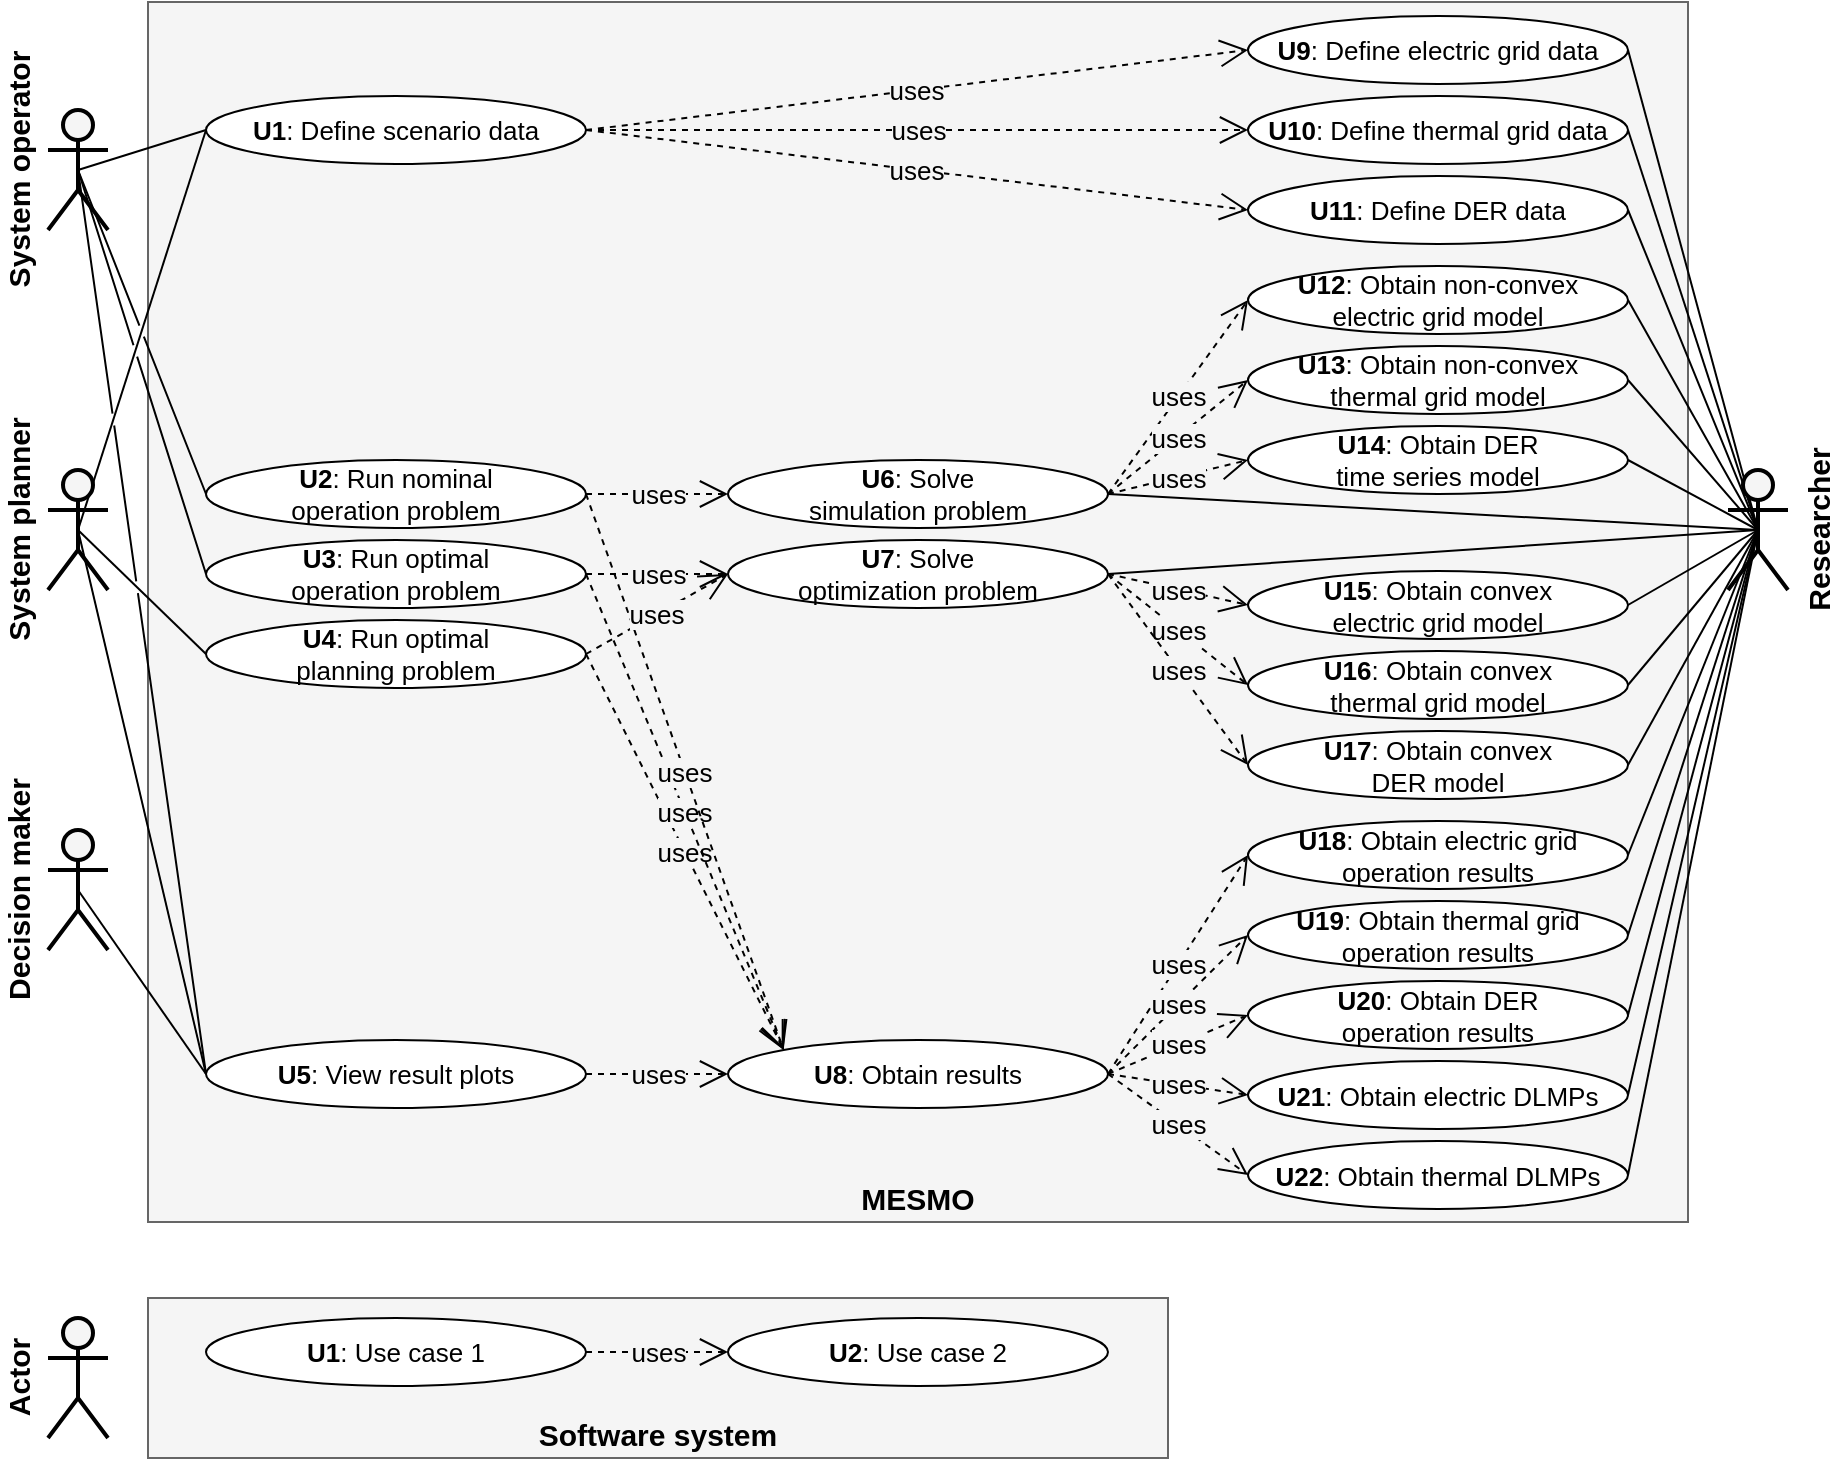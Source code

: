 <mxfile compressed="false" version="16.5.1" type="device" pages="3">
  <diagram id="rd3Z6rK6-U-igvA90Cuv" name="use_case_modeling">
    <mxGraphModel dx="1422" dy="857" grid="1" gridSize="10" guides="1" tooltips="1" connect="1" arrows="1" fold="1" page="1" pageScale="1" pageWidth="827" pageHeight="1169" math="0" shadow="0">
      <root>
        <mxCell id="6--CiBKisE4sR_lckNDj-0" />
        <mxCell id="6--CiBKisE4sR_lckNDj-1" parent="6--CiBKisE4sR_lckNDj-0" />
        <mxCell id="6R4yynMEFpdVmEYgL2Jm-11" value="MESMO" style="rounded=0;whiteSpace=wrap;html=1;strokeWidth=1;fontSize=15;verticalAlign=bottom;fontStyle=1;fillColor=#F5F5F5;strokeColor=#666666;" parent="6--CiBKisE4sR_lckNDj-1" vertex="1">
          <mxGeometry x="290" y="22" width="770" height="610" as="geometry" />
        </mxCell>
        <mxCell id="8HSvwSk5gN9UwcwsWX_L-73" style="edgeStyle=none;rounded=0;jumpStyle=gap;orthogonalLoop=1;jettySize=auto;html=1;exitX=0.5;exitY=0.5;exitDx=0;exitDy=0;exitPerimeter=0;entryX=1;entryY=0.5;entryDx=0;entryDy=0;endArrow=none;endFill=0;fontSize=13;" parent="6--CiBKisE4sR_lckNDj-1" source="6--CiBKisE4sR_lckNDj-2" target="6--CiBKisE4sR_lckNDj-17" edge="1">
          <mxGeometry relative="1" as="geometry" />
        </mxCell>
        <mxCell id="8HSvwSk5gN9UwcwsWX_L-74" style="edgeStyle=none;rounded=0;jumpStyle=gap;orthogonalLoop=1;jettySize=auto;html=1;exitX=0.5;exitY=0.5;exitDx=0;exitDy=0;exitPerimeter=0;entryX=1;entryY=0.5;entryDx=0;entryDy=0;endArrow=none;endFill=0;fontSize=13;" parent="6--CiBKisE4sR_lckNDj-1" source="6--CiBKisE4sR_lckNDj-2" target="6--CiBKisE4sR_lckNDj-18" edge="1">
          <mxGeometry relative="1" as="geometry" />
        </mxCell>
        <mxCell id="8HSvwSk5gN9UwcwsWX_L-75" style="edgeStyle=none;rounded=0;jumpStyle=gap;orthogonalLoop=1;jettySize=auto;html=1;exitX=0.5;exitY=0.5;exitDx=0;exitDy=0;exitPerimeter=0;entryX=1;entryY=0.5;entryDx=0;entryDy=0;endArrow=none;endFill=0;fontSize=13;" parent="6--CiBKisE4sR_lckNDj-1" source="6--CiBKisE4sR_lckNDj-2" target="6--CiBKisE4sR_lckNDj-19" edge="1">
          <mxGeometry relative="1" as="geometry" />
        </mxCell>
        <mxCell id="8HSvwSk5gN9UwcwsWX_L-76" style="edgeStyle=none;rounded=0;jumpStyle=gap;orthogonalLoop=1;jettySize=auto;html=1;exitX=0.5;exitY=0.5;exitDx=0;exitDy=0;exitPerimeter=0;entryX=1;entryY=0.5;entryDx=0;entryDy=0;endArrow=none;endFill=0;fontSize=13;" parent="6--CiBKisE4sR_lckNDj-1" source="6--CiBKisE4sR_lckNDj-2" target="8HSvwSk5gN9UwcwsWX_L-64" edge="1">
          <mxGeometry relative="1" as="geometry" />
        </mxCell>
        <mxCell id="8HSvwSk5gN9UwcwsWX_L-77" style="edgeStyle=none;rounded=0;jumpStyle=gap;orthogonalLoop=1;jettySize=auto;html=1;exitX=0.5;exitY=0.5;exitDx=0;exitDy=0;exitPerimeter=0;entryX=1;entryY=0.5;entryDx=0;entryDy=0;endArrow=none;endFill=0;fontSize=13;" parent="6--CiBKisE4sR_lckNDj-1" source="6--CiBKisE4sR_lckNDj-2" target="8HSvwSk5gN9UwcwsWX_L-65" edge="1">
          <mxGeometry relative="1" as="geometry" />
        </mxCell>
        <mxCell id="8HSvwSk5gN9UwcwsWX_L-78" style="edgeStyle=none;rounded=0;jumpStyle=gap;orthogonalLoop=1;jettySize=auto;html=1;exitX=0.5;exitY=0.5;exitDx=0;exitDy=0;exitPerimeter=0;entryX=1;entryY=0.5;entryDx=0;entryDy=0;endArrow=none;endFill=0;fontSize=13;" parent="6--CiBKisE4sR_lckNDj-1" source="6--CiBKisE4sR_lckNDj-2" target="8HSvwSk5gN9UwcwsWX_L-66" edge="1">
          <mxGeometry relative="1" as="geometry" />
        </mxCell>
        <mxCell id="8HSvwSk5gN9UwcwsWX_L-79" style="edgeStyle=none;rounded=0;jumpStyle=gap;orthogonalLoop=1;jettySize=auto;html=1;exitX=0.5;exitY=0.5;exitDx=0;exitDy=0;exitPerimeter=0;entryX=1;entryY=0.5;entryDx=0;entryDy=0;endArrow=none;endFill=0;fontSize=13;" parent="6--CiBKisE4sR_lckNDj-1" source="6--CiBKisE4sR_lckNDj-2" target="6--CiBKisE4sR_lckNDj-13" edge="1">
          <mxGeometry relative="1" as="geometry" />
        </mxCell>
        <mxCell id="8HSvwSk5gN9UwcwsWX_L-80" style="edgeStyle=none;rounded=0;jumpStyle=gap;orthogonalLoop=1;jettySize=auto;html=1;exitX=0.5;exitY=0.5;exitDx=0;exitDy=0;exitPerimeter=0;entryX=1;entryY=0.5;entryDx=0;entryDy=0;endArrow=none;endFill=0;fontSize=13;" parent="6--CiBKisE4sR_lckNDj-1" source="6--CiBKisE4sR_lckNDj-2" target="6--CiBKisE4sR_lckNDj-14" edge="1">
          <mxGeometry relative="1" as="geometry" />
        </mxCell>
        <mxCell id="8HSvwSk5gN9UwcwsWX_L-81" style="edgeStyle=none;rounded=0;jumpStyle=gap;orthogonalLoop=1;jettySize=auto;html=1;exitX=0.5;exitY=0.5;exitDx=0;exitDy=0;exitPerimeter=0;entryX=1;entryY=0.5;entryDx=0;entryDy=0;endArrow=none;endFill=0;fontSize=13;" parent="6--CiBKisE4sR_lckNDj-1" source="6--CiBKisE4sR_lckNDj-2" target="6--CiBKisE4sR_lckNDj-15" edge="1">
          <mxGeometry relative="1" as="geometry" />
        </mxCell>
        <mxCell id="8HSvwSk5gN9UwcwsWX_L-82" style="edgeStyle=none;rounded=0;jumpStyle=gap;orthogonalLoop=1;jettySize=auto;html=1;exitX=0.5;exitY=0.5;exitDx=0;exitDy=0;exitPerimeter=0;entryX=1;entryY=0.5;entryDx=0;entryDy=0;endArrow=none;endFill=0;fontSize=13;" parent="6--CiBKisE4sR_lckNDj-1" source="6--CiBKisE4sR_lckNDj-2" target="6--CiBKisE4sR_lckNDj-30" edge="1">
          <mxGeometry relative="1" as="geometry" />
        </mxCell>
        <mxCell id="8HSvwSk5gN9UwcwsWX_L-83" style="edgeStyle=none;rounded=0;jumpStyle=gap;orthogonalLoop=1;jettySize=auto;html=1;exitX=0.5;exitY=0.5;exitDx=0;exitDy=0;exitPerimeter=0;entryX=1;entryY=0.5;entryDx=0;entryDy=0;endArrow=none;endFill=0;fontSize=13;" parent="6--CiBKisE4sR_lckNDj-1" source="6--CiBKisE4sR_lckNDj-2" target="6--CiBKisE4sR_lckNDj-31" edge="1">
          <mxGeometry relative="1" as="geometry" />
        </mxCell>
        <mxCell id="8HSvwSk5gN9UwcwsWX_L-84" style="edgeStyle=none;rounded=0;jumpStyle=gap;orthogonalLoop=1;jettySize=auto;html=1;exitX=0.5;exitY=0.5;exitDx=0;exitDy=0;exitPerimeter=0;entryX=1;entryY=0.5;entryDx=0;entryDy=0;endArrow=none;endFill=0;fontSize=13;" parent="6--CiBKisE4sR_lckNDj-1" source="6--CiBKisE4sR_lckNDj-2" target="6--CiBKisE4sR_lckNDj-32" edge="1">
          <mxGeometry relative="1" as="geometry" />
        </mxCell>
        <mxCell id="8HSvwSk5gN9UwcwsWX_L-85" style="edgeStyle=none;rounded=0;jumpStyle=gap;orthogonalLoop=1;jettySize=auto;html=1;exitX=0.5;exitY=0.5;exitDx=0;exitDy=0;exitPerimeter=0;entryX=1;entryY=0.5;entryDx=0;entryDy=0;endArrow=none;endFill=0;fontSize=13;" parent="6--CiBKisE4sR_lckNDj-1" source="6--CiBKisE4sR_lckNDj-2" target="6--CiBKisE4sR_lckNDj-28" edge="1">
          <mxGeometry relative="1" as="geometry" />
        </mxCell>
        <mxCell id="8HSvwSk5gN9UwcwsWX_L-86" style="edgeStyle=none;rounded=0;jumpStyle=gap;orthogonalLoop=1;jettySize=auto;html=1;exitX=0.5;exitY=0.5;exitDx=0;exitDy=0;exitPerimeter=0;entryX=1;entryY=0.5;entryDx=0;entryDy=0;endArrow=none;endFill=0;fontSize=13;" parent="6--CiBKisE4sR_lckNDj-1" source="6--CiBKisE4sR_lckNDj-2" target="6--CiBKisE4sR_lckNDj-29" edge="1">
          <mxGeometry relative="1" as="geometry" />
        </mxCell>
        <mxCell id="8HSvwSk5gN9UwcwsWX_L-24" style="rounded=0;jumpStyle=gap;orthogonalLoop=1;jettySize=auto;html=1;exitX=0.5;exitY=0.5;exitDx=0;exitDy=0;exitPerimeter=0;entryX=0;entryY=0.5;entryDx=0;entryDy=0;endArrow=none;endFill=0;fontSize=13;" parent="6--CiBKisE4sR_lckNDj-1" source="6--CiBKisE4sR_lckNDj-6" target="6--CiBKisE4sR_lckNDj-16" edge="1">
          <mxGeometry relative="1" as="geometry" />
        </mxCell>
        <mxCell id="8HSvwSk5gN9UwcwsWX_L-28" style="rounded=0;jumpStyle=gap;orthogonalLoop=1;jettySize=auto;html=1;exitX=0.5;exitY=0.5;exitDx=0;exitDy=0;exitPerimeter=0;endArrow=none;endFill=0;entryX=0;entryY=0.5;entryDx=0;entryDy=0;fontSize=13;" parent="6--CiBKisE4sR_lckNDj-1" source="6--CiBKisE4sR_lckNDj-6" target="6--CiBKisE4sR_lckNDj-10" edge="1">
          <mxGeometry relative="1" as="geometry" />
        </mxCell>
        <mxCell id="8HSvwSk5gN9UwcwsWX_L-35" style="rounded=0;jumpStyle=gap;orthogonalLoop=1;jettySize=auto;html=1;exitX=0.5;exitY=0.5;exitDx=0;exitDy=0;exitPerimeter=0;entryX=0;entryY=0.5;entryDx=0;entryDy=0;endArrow=none;endFill=0;fontSize=13;" parent="6--CiBKisE4sR_lckNDj-1" source="6--CiBKisE4sR_lckNDj-6" target="6--CiBKisE4sR_lckNDj-22" edge="1">
          <mxGeometry relative="1" as="geometry" />
        </mxCell>
        <mxCell id="6--CiBKisE4sR_lckNDj-6" value="System planner" style="shape=umlActor;verticalLabelPosition=middle;verticalAlign=middle;html=1;outlineConnect=0;labelPosition=left;align=center;horizontal=0;strokeWidth=2;fontSize=15;fontStyle=1;fillColor=#F5F5F5;" parent="6--CiBKisE4sR_lckNDj-1" vertex="1">
          <mxGeometry x="240" y="256" width="30" height="60" as="geometry" />
        </mxCell>
        <mxCell id="8HSvwSk5gN9UwcwsWX_L-23" style="rounded=0;jumpStyle=gap;orthogonalLoop=1;jettySize=auto;html=1;exitX=0.5;exitY=0.5;exitDx=0;exitDy=0;exitPerimeter=0;entryX=0;entryY=0.5;entryDx=0;entryDy=0;endArrow=none;endFill=0;fontSize=13;" parent="6--CiBKisE4sR_lckNDj-1" source="6--CiBKisE4sR_lckNDj-7" target="6--CiBKisE4sR_lckNDj-16" edge="1">
          <mxGeometry relative="1" as="geometry" />
        </mxCell>
        <mxCell id="8HSvwSk5gN9UwcwsWX_L-25" style="rounded=0;jumpStyle=gap;orthogonalLoop=1;jettySize=auto;html=1;exitX=0.5;exitY=0.5;exitDx=0;exitDy=0;exitPerimeter=0;entryX=0;entryY=0.5;entryDx=0;entryDy=0;endArrow=none;endFill=0;fontSize=13;" parent="6--CiBKisE4sR_lckNDj-1" source="6--CiBKisE4sR_lckNDj-7" target="6--CiBKisE4sR_lckNDj-11" edge="1">
          <mxGeometry relative="1" as="geometry" />
        </mxCell>
        <mxCell id="8HSvwSk5gN9UwcwsWX_L-26" style="rounded=0;jumpStyle=gap;orthogonalLoop=1;jettySize=auto;html=1;exitX=0.5;exitY=0.5;exitDx=0;exitDy=0;exitPerimeter=0;entryX=0;entryY=0.5;entryDx=0;entryDy=0;endArrow=none;endFill=0;fontSize=13;" parent="6--CiBKisE4sR_lckNDj-1" source="6--CiBKisE4sR_lckNDj-7" target="6--CiBKisE4sR_lckNDj-12" edge="1">
          <mxGeometry relative="1" as="geometry" />
        </mxCell>
        <mxCell id="8HSvwSk5gN9UwcwsWX_L-34" style="rounded=0;jumpStyle=gap;orthogonalLoop=1;jettySize=auto;html=1;exitX=0.5;exitY=0.5;exitDx=0;exitDy=0;exitPerimeter=0;entryX=0;entryY=0.5;entryDx=0;entryDy=0;endArrow=none;endFill=0;fontSize=13;" parent="6--CiBKisE4sR_lckNDj-1" source="6--CiBKisE4sR_lckNDj-7" target="6--CiBKisE4sR_lckNDj-22" edge="1">
          <mxGeometry relative="1" as="geometry" />
        </mxCell>
        <mxCell id="6--CiBKisE4sR_lckNDj-7" value="System operator" style="shape=umlActor;verticalLabelPosition=middle;verticalAlign=middle;html=1;outlineConnect=0;labelPosition=left;align=center;horizontal=0;strokeWidth=2;fontSize=15;fontStyle=1;fillColor=#F5F5F5;" parent="6--CiBKisE4sR_lckNDj-1" vertex="1">
          <mxGeometry x="240" y="76" width="30" height="60" as="geometry" />
        </mxCell>
        <mxCell id="8HSvwSk5gN9UwcwsWX_L-31" style="rounded=0;jumpStyle=gap;orthogonalLoop=1;jettySize=auto;html=1;exitX=0.5;exitY=0.5;exitDx=0;exitDy=0;exitPerimeter=0;entryX=0;entryY=0.5;entryDx=0;entryDy=0;endArrow=none;endFill=0;fontSize=13;" parent="6--CiBKisE4sR_lckNDj-1" source="6--CiBKisE4sR_lckNDj-8" target="6--CiBKisE4sR_lckNDj-22" edge="1">
          <mxGeometry relative="1" as="geometry" />
        </mxCell>
        <mxCell id="6--CiBKisE4sR_lckNDj-8" value="Decision maker" style="shape=umlActor;verticalLabelPosition=middle;verticalAlign=middle;html=1;outlineConnect=0;labelPosition=left;align=center;horizontal=0;strokeWidth=2;fontSize=15;fontStyle=1;fillColor=#F5F5F5;" parent="6--CiBKisE4sR_lckNDj-1" vertex="1">
          <mxGeometry x="240" y="436" width="30" height="60" as="geometry" />
        </mxCell>
        <mxCell id="6--CiBKisE4sR_lckNDj-10" value="&lt;b&gt;U4&lt;/b&gt;: Run optimal&lt;br style=&quot;font-size: 13px&quot;&gt;planning problem" style="ellipse;whiteSpace=wrap;html=1;fontSize=13;" parent="6--CiBKisE4sR_lckNDj-1" vertex="1">
          <mxGeometry x="319" y="331" width="190" height="34" as="geometry" />
        </mxCell>
        <mxCell id="6--CiBKisE4sR_lckNDj-11" value="&lt;b&gt;U3&lt;/b&gt;: Run optimal&lt;br style=&quot;font-size: 13px&quot;&gt;operation problem" style="ellipse;whiteSpace=wrap;html=1;fontSize=13;" parent="6--CiBKisE4sR_lckNDj-1" vertex="1">
          <mxGeometry x="319" y="291" width="190" height="34" as="geometry" />
        </mxCell>
        <mxCell id="6--CiBKisE4sR_lckNDj-12" value="&lt;b&gt;U2&lt;/b&gt;: Run nominal&lt;br style=&quot;font-size: 13px&quot;&gt;operation problem" style="ellipse;whiteSpace=wrap;html=1;fontSize=13;" parent="6--CiBKisE4sR_lckNDj-1" vertex="1">
          <mxGeometry x="319" y="251" width="190" height="34" as="geometry" />
        </mxCell>
        <mxCell id="6--CiBKisE4sR_lckNDj-13" value="&lt;b&gt;U15&lt;/b&gt;: Obtain convex&lt;br style=&quot;font-size: 13px&quot;&gt;electric grid model" style="ellipse;whiteSpace=wrap;html=1;fontSize=13;" parent="6--CiBKisE4sR_lckNDj-1" vertex="1">
          <mxGeometry x="840" y="306.5" width="190" height="34" as="geometry" />
        </mxCell>
        <mxCell id="6--CiBKisE4sR_lckNDj-14" value="&lt;b&gt;U16&lt;/b&gt;: Obtain convex&lt;br style=&quot;font-size: 13px&quot;&gt;thermal grid model" style="ellipse;whiteSpace=wrap;html=1;fontSize=13;" parent="6--CiBKisE4sR_lckNDj-1" vertex="1">
          <mxGeometry x="840" y="346.5" width="190" height="34" as="geometry" />
        </mxCell>
        <mxCell id="6--CiBKisE4sR_lckNDj-15" value="&lt;b&gt;U17&lt;/b&gt;: Obtain convex&lt;br style=&quot;font-size: 13px&quot;&gt;DER model" style="ellipse;whiteSpace=wrap;html=1;fontSize=13;" parent="6--CiBKisE4sR_lckNDj-1" vertex="1">
          <mxGeometry x="840" y="386.5" width="190" height="34" as="geometry" />
        </mxCell>
        <mxCell id="6--CiBKisE4sR_lckNDj-16" value="&lt;b&gt;U1&lt;/b&gt;: Define scenario data" style="ellipse;whiteSpace=wrap;html=1;fontSize=13;" parent="6--CiBKisE4sR_lckNDj-1" vertex="1">
          <mxGeometry x="319" y="69" width="190" height="34" as="geometry" />
        </mxCell>
        <mxCell id="6--CiBKisE4sR_lckNDj-17" value="&lt;b&gt;U9&lt;/b&gt;: Define electric grid data" style="ellipse;whiteSpace=wrap;html=1;fontSize=13;" parent="6--CiBKisE4sR_lckNDj-1" vertex="1">
          <mxGeometry x="840" y="29" width="190" height="34" as="geometry" />
        </mxCell>
        <mxCell id="6--CiBKisE4sR_lckNDj-18" value="&lt;b&gt;U10&lt;/b&gt;: Define thermal grid data" style="ellipse;whiteSpace=wrap;html=1;fontSize=13;" parent="6--CiBKisE4sR_lckNDj-1" vertex="1">
          <mxGeometry x="840" y="69" width="190" height="34" as="geometry" />
        </mxCell>
        <mxCell id="6--CiBKisE4sR_lckNDj-19" value="&lt;b&gt;U11&lt;/b&gt;: Define DER data" style="ellipse;whiteSpace=wrap;html=1;fontSize=13;" parent="6--CiBKisE4sR_lckNDj-1" vertex="1">
          <mxGeometry x="840" y="109" width="190" height="34" as="geometry" />
        </mxCell>
        <mxCell id="6--CiBKisE4sR_lckNDj-22" value="&lt;b&gt;U5&lt;/b&gt;: View result plots" style="ellipse;whiteSpace=wrap;html=1;fontSize=13;" parent="6--CiBKisE4sR_lckNDj-1" vertex="1">
          <mxGeometry x="319" y="541" width="190" height="34" as="geometry" />
        </mxCell>
        <mxCell id="6--CiBKisE4sR_lckNDj-26" value="&lt;b&gt;U6&lt;/b&gt;: Solve&lt;br&gt;simulation problem" style="ellipse;whiteSpace=wrap;html=1;fontSize=13;" parent="6--CiBKisE4sR_lckNDj-1" vertex="1">
          <mxGeometry x="580" y="251" width="190" height="34" as="geometry" />
        </mxCell>
        <mxCell id="6--CiBKisE4sR_lckNDj-27" value="&lt;b&gt;U8&lt;/b&gt;: Obtain results" style="ellipse;whiteSpace=wrap;html=1;fontSize=13;" parent="6--CiBKisE4sR_lckNDj-1" vertex="1">
          <mxGeometry x="580" y="541" width="190" height="34" as="geometry" />
        </mxCell>
        <mxCell id="6--CiBKisE4sR_lckNDj-28" value="&lt;b&gt;U21&lt;/b&gt;: Obtain electric DLMPs" style="ellipse;whiteSpace=wrap;html=1;fontSize=13;" parent="6--CiBKisE4sR_lckNDj-1" vertex="1">
          <mxGeometry x="840" y="551.5" width="190" height="34" as="geometry" />
        </mxCell>
        <mxCell id="6--CiBKisE4sR_lckNDj-29" value="&lt;b&gt;U22&lt;/b&gt;: Obtain thermal DLMPs" style="ellipse;whiteSpace=wrap;html=1;fontSize=13;" parent="6--CiBKisE4sR_lckNDj-1" vertex="1">
          <mxGeometry x="840" y="591.5" width="190" height="34" as="geometry" />
        </mxCell>
        <mxCell id="6--CiBKisE4sR_lckNDj-30" value="&lt;b&gt;U18&lt;/b&gt;: Obtain electric grid&lt;br style=&quot;font-size: 13px&quot;&gt;operation results" style="ellipse;whiteSpace=wrap;html=1;fontSize=13;" parent="6--CiBKisE4sR_lckNDj-1" vertex="1">
          <mxGeometry x="840" y="431.5" width="190" height="34" as="geometry" />
        </mxCell>
        <mxCell id="6--CiBKisE4sR_lckNDj-31" value="&lt;b&gt;U19&lt;/b&gt;: Obtain thermal grid&lt;br style=&quot;font-size: 13px&quot;&gt;operation results" style="ellipse;whiteSpace=wrap;html=1;fontSize=13;" parent="6--CiBKisE4sR_lckNDj-1" vertex="1">
          <mxGeometry x="840" y="471.5" width="190" height="34" as="geometry" />
        </mxCell>
        <mxCell id="6--CiBKisE4sR_lckNDj-32" value="&lt;b&gt;U20&lt;/b&gt;: Obtain DER&lt;br style=&quot;font-size: 13px&quot;&gt;operation results" style="ellipse;whiteSpace=wrap;html=1;fontSize=13;" parent="6--CiBKisE4sR_lckNDj-1" vertex="1">
          <mxGeometry x="840" y="511.5" width="190" height="34" as="geometry" />
        </mxCell>
        <mxCell id="8HSvwSk5gN9UwcwsWX_L-38" value="uses" style="endArrow=open;endSize=12;dashed=1;html=1;exitX=1;exitY=0.5;exitDx=0;exitDy=0;entryX=0;entryY=0.5;entryDx=0;entryDy=0;fontSize=13;labelBackgroundColor=#F5F5F5;" parent="6--CiBKisE4sR_lckNDj-1" source="6--CiBKisE4sR_lckNDj-16" target="6--CiBKisE4sR_lckNDj-19" edge="1">
          <mxGeometry width="160" relative="1" as="geometry">
            <mxPoint x="630" y="321" as="sourcePoint" />
            <mxPoint x="790" y="321" as="targetPoint" />
          </mxGeometry>
        </mxCell>
        <mxCell id="8HSvwSk5gN9UwcwsWX_L-39" value="uses" style="endArrow=open;endSize=12;dashed=1;html=1;exitX=1;exitY=0.5;exitDx=0;exitDy=0;entryX=0;entryY=0.5;entryDx=0;entryDy=0;fontSize=13;labelBackgroundColor=#F5F5F5;" parent="6--CiBKisE4sR_lckNDj-1" source="6--CiBKisE4sR_lckNDj-16" target="6--CiBKisE4sR_lckNDj-18" edge="1">
          <mxGeometry width="160" relative="1" as="geometry">
            <mxPoint x="519.0" y="216" as="sourcePoint" />
            <mxPoint x="610" y="216" as="targetPoint" />
          </mxGeometry>
        </mxCell>
        <mxCell id="8HSvwSk5gN9UwcwsWX_L-44" value="uses" style="endArrow=open;endSize=12;dashed=1;html=1;exitX=1;exitY=0.5;exitDx=0;exitDy=0;entryX=0;entryY=0.5;entryDx=0;entryDy=0;fontSize=13;labelBackgroundColor=#F5F5F5;" parent="6--CiBKisE4sR_lckNDj-1" source="6--CiBKisE4sR_lckNDj-16" target="6--CiBKisE4sR_lckNDj-17" edge="1">
          <mxGeometry width="160" relative="1" as="geometry">
            <mxPoint x="519.0" y="231" as="sourcePoint" />
            <mxPoint x="610" y="176" as="targetPoint" />
          </mxGeometry>
        </mxCell>
        <mxCell id="8HSvwSk5gN9UwcwsWX_L-45" value="uses" style="endArrow=open;endSize=12;dashed=1;html=1;exitX=1;exitY=0.5;exitDx=0;exitDy=0;entryX=0;entryY=0.5;entryDx=0;entryDy=0;fontSize=13;labelBackgroundColor=#F5F5F5;" parent="6--CiBKisE4sR_lckNDj-1" source="6--CiBKisE4sR_lckNDj-12" target="6--CiBKisE4sR_lckNDj-26" edge="1">
          <mxGeometry width="160" relative="1" as="geometry">
            <mxPoint x="519.0" y="216" as="sourcePoint" />
            <mxPoint x="610" y="216" as="targetPoint" />
          </mxGeometry>
        </mxCell>
        <mxCell id="8HSvwSk5gN9UwcwsWX_L-46" value="uses" style="endArrow=open;endSize=12;dashed=1;html=1;exitX=1;exitY=0.5;exitDx=0;exitDy=0;entryX=0;entryY=0.5;entryDx=0;entryDy=0;fontSize=13;labelBackgroundColor=#F5F5F5;" parent="6--CiBKisE4sR_lckNDj-1" source="6--CiBKisE4sR_lckNDj-11" target="6--CiBKisE4sR_lckNDj-25" edge="1">
          <mxGeometry width="160" relative="1" as="geometry">
            <mxPoint x="610" y="201" as="sourcePoint" />
            <mxPoint x="701.0" y="201" as="targetPoint" />
          </mxGeometry>
        </mxCell>
        <mxCell id="8HSvwSk5gN9UwcwsWX_L-51" value="uses" style="endArrow=open;endSize=12;dashed=1;html=1;exitX=1;exitY=0.5;exitDx=0;exitDy=0;entryX=0;entryY=0.5;entryDx=0;entryDy=0;fontSize=13;labelBackgroundColor=#F5F5F5;" parent="6--CiBKisE4sR_lckNDj-1" source="6--CiBKisE4sR_lckNDj-22" target="6--CiBKisE4sR_lckNDj-27" edge="1">
          <mxGeometry width="160" relative="1" as="geometry">
            <mxPoint x="540" y="561" as="sourcePoint" />
            <mxPoint x="631.0" y="561" as="targetPoint" />
          </mxGeometry>
        </mxCell>
        <mxCell id="8HSvwSk5gN9UwcwsWX_L-52" value="uses" style="endArrow=open;endSize=12;dashed=1;html=1;exitX=1;exitY=0.5;exitDx=0;exitDy=0;entryX=0;entryY=0.5;entryDx=0;entryDy=0;fontSize=13;labelBackgroundColor=#F5F5F5;" parent="6--CiBKisE4sR_lckNDj-1" source="6--CiBKisE4sR_lckNDj-27" target="6--CiBKisE4sR_lckNDj-30" edge="1">
          <mxGeometry width="160" relative="1" as="geometry">
            <mxPoint x="810" y="561" as="sourcePoint" />
            <mxPoint x="901.0" y="561" as="targetPoint" />
          </mxGeometry>
        </mxCell>
        <mxCell id="8HSvwSk5gN9UwcwsWX_L-53" value="uses" style="endArrow=open;endSize=12;dashed=1;html=1;exitX=1;exitY=0.5;exitDx=0;exitDy=0;entryX=0;entryY=0.5;entryDx=0;entryDy=0;fontSize=13;labelBackgroundColor=#F5F5F5;" parent="6--CiBKisE4sR_lckNDj-1" source="6--CiBKisE4sR_lckNDj-27" target="6--CiBKisE4sR_lckNDj-31" edge="1">
          <mxGeometry width="160" relative="1" as="geometry">
            <mxPoint x="770" y="531" as="sourcePoint" />
            <mxPoint x="861.0" y="531" as="targetPoint" />
          </mxGeometry>
        </mxCell>
        <mxCell id="8HSvwSk5gN9UwcwsWX_L-54" value="uses" style="endArrow=open;endSize=12;dashed=1;html=1;exitX=1;exitY=0.5;exitDx=0;exitDy=0;entryX=0;entryY=0.5;entryDx=0;entryDy=0;fontSize=13;labelBackgroundColor=#F5F5F5;" parent="6--CiBKisE4sR_lckNDj-1" source="6--CiBKisE4sR_lckNDj-27" target="6--CiBKisE4sR_lckNDj-32" edge="1">
          <mxGeometry width="160" relative="1" as="geometry">
            <mxPoint x="790" y="561" as="sourcePoint" />
            <mxPoint x="881.0" y="561" as="targetPoint" />
          </mxGeometry>
        </mxCell>
        <mxCell id="8HSvwSk5gN9UwcwsWX_L-56" value="uses" style="endArrow=open;endSize=12;dashed=1;html=1;exitX=1;exitY=0.5;exitDx=0;exitDy=0;entryX=0;entryY=0.5;entryDx=0;entryDy=0;fontSize=13;labelBackgroundColor=#F5F5F5;" parent="6--CiBKisE4sR_lckNDj-1" source="6--CiBKisE4sR_lckNDj-25" target="6--CiBKisE4sR_lckNDj-13" edge="1">
          <mxGeometry width="160" relative="1" as="geometry">
            <mxPoint x="790" y="406" as="sourcePoint" />
            <mxPoint x="1211.0" y="281" as="targetPoint" />
          </mxGeometry>
        </mxCell>
        <mxCell id="8HSvwSk5gN9UwcwsWX_L-57" value="uses" style="endArrow=open;endSize=12;dashed=1;html=1;exitX=1;exitY=0.5;exitDx=0;exitDy=0;entryX=0;entryY=0.5;entryDx=0;entryDy=0;fontSize=13;labelBackgroundColor=#F5F5F5;" parent="6--CiBKisE4sR_lckNDj-1" source="6--CiBKisE4sR_lckNDj-25" target="6--CiBKisE4sR_lckNDj-14" edge="1">
          <mxGeometry width="160" relative="1" as="geometry">
            <mxPoint x="790" y="406" as="sourcePoint" />
            <mxPoint x="1151.0" y="381" as="targetPoint" />
          </mxGeometry>
        </mxCell>
        <mxCell id="8HSvwSk5gN9UwcwsWX_L-58" value="uses" style="endArrow=open;endSize=12;dashed=1;html=1;exitX=1;exitY=0.5;exitDx=0;exitDy=0;entryX=0;entryY=0.5;entryDx=0;entryDy=0;fontSize=13;labelBackgroundColor=#F5F5F5;" parent="6--CiBKisE4sR_lckNDj-1" source="6--CiBKisE4sR_lckNDj-25" target="6--CiBKisE4sR_lckNDj-15" edge="1">
          <mxGeometry width="160" relative="1" as="geometry">
            <mxPoint x="790" y="406" as="sourcePoint" />
            <mxPoint x="1161.0" y="451" as="targetPoint" />
          </mxGeometry>
        </mxCell>
        <mxCell id="8HSvwSk5gN9UwcwsWX_L-60" value="uses" style="endArrow=open;endSize=12;dashed=1;html=1;exitX=1;exitY=0.5;exitDx=0;exitDy=0;entryX=0;entryY=0.5;entryDx=0;entryDy=0;fontSize=13;labelBackgroundColor=#F5F5F5;" parent="6--CiBKisE4sR_lckNDj-1" source="6--CiBKisE4sR_lckNDj-27" target="6--CiBKisE4sR_lckNDj-28" edge="1">
          <mxGeometry width="160" relative="1" as="geometry">
            <mxPoint x="710" y="601" as="sourcePoint" />
            <mxPoint x="801.0" y="601" as="targetPoint" />
          </mxGeometry>
        </mxCell>
        <mxCell id="8HSvwSk5gN9UwcwsWX_L-61" value="uses" style="endArrow=open;endSize=12;dashed=1;html=1;exitX=1;exitY=0.5;exitDx=0;exitDy=0;entryX=0;entryY=0.5;entryDx=0;entryDy=0;fontSize=13;labelBackgroundColor=#F5F5F5;" parent="6--CiBKisE4sR_lckNDj-1" source="6--CiBKisE4sR_lckNDj-27" target="6--CiBKisE4sR_lckNDj-29" edge="1">
          <mxGeometry width="160" relative="1" as="geometry">
            <mxPoint x="790" y="651" as="sourcePoint" />
            <mxPoint x="881.0" y="651" as="targetPoint" />
          </mxGeometry>
        </mxCell>
        <mxCell id="8HSvwSk5gN9UwcwsWX_L-64" value="&lt;b&gt;U12&lt;/b&gt;: Obtain non-convex&lt;br style=&quot;font-size: 13px&quot;&gt;electric grid model" style="ellipse;whiteSpace=wrap;html=1;fontSize=13;" parent="6--CiBKisE4sR_lckNDj-1" vertex="1">
          <mxGeometry x="840" y="154" width="190" height="34" as="geometry" />
        </mxCell>
        <mxCell id="8HSvwSk5gN9UwcwsWX_L-65" value="&lt;b&gt;U13&lt;/b&gt;: Obtain non-convex&lt;br style=&quot;font-size: 13px&quot;&gt;thermal grid model" style="ellipse;whiteSpace=wrap;html=1;fontSize=13;" parent="6--CiBKisE4sR_lckNDj-1" vertex="1">
          <mxGeometry x="840" y="194" width="190" height="34" as="geometry" />
        </mxCell>
        <mxCell id="8HSvwSk5gN9UwcwsWX_L-66" value="&lt;b&gt;U14&lt;/b&gt;: Obtain DER&lt;br&gt;time series model" style="ellipse;whiteSpace=wrap;html=1;fontSize=13;" parent="6--CiBKisE4sR_lckNDj-1" vertex="1">
          <mxGeometry x="840" y="234" width="190" height="34" as="geometry" />
        </mxCell>
        <mxCell id="8HSvwSk5gN9UwcwsWX_L-67" value="uses" style="endArrow=open;endSize=12;dashed=1;html=1;exitX=1;exitY=0.5;exitDx=0;exitDy=0;entryX=0;entryY=0.5;entryDx=0;entryDy=0;fontSize=13;labelBackgroundColor=#F5F5F5;" parent="6--CiBKisE4sR_lckNDj-1" source="6--CiBKisE4sR_lckNDj-26" target="8HSvwSk5gN9UwcwsWX_L-64" edge="1">
          <mxGeometry width="160" relative="1" as="geometry">
            <mxPoint x="780" y="251" as="sourcePoint" />
            <mxPoint x="871.0" y="251" as="targetPoint" />
          </mxGeometry>
        </mxCell>
        <mxCell id="8HSvwSk5gN9UwcwsWX_L-68" value="uses" style="endArrow=open;endSize=12;dashed=1;html=1;exitX=1;exitY=0.5;exitDx=0;exitDy=0;entryX=0;entryY=0.5;entryDx=0;entryDy=0;fontSize=13;labelBackgroundColor=#F5F5F5;" parent="6--CiBKisE4sR_lckNDj-1" source="6--CiBKisE4sR_lckNDj-26" target="8HSvwSk5gN9UwcwsWX_L-65" edge="1">
          <mxGeometry width="160" relative="1" as="geometry">
            <mxPoint x="810" y="301" as="sourcePoint" />
            <mxPoint x="901.0" y="301" as="targetPoint" />
          </mxGeometry>
        </mxCell>
        <mxCell id="8HSvwSk5gN9UwcwsWX_L-69" value="uses" style="endArrow=open;endSize=12;dashed=1;html=1;exitX=1;exitY=0.5;exitDx=0;exitDy=0;entryX=0;entryY=0.5;entryDx=0;entryDy=0;fontSize=13;labelBackgroundColor=#F5F5F5;" parent="6--CiBKisE4sR_lckNDj-1" source="6--CiBKisE4sR_lckNDj-26" target="8HSvwSk5gN9UwcwsWX_L-66" edge="1">
          <mxGeometry width="160" relative="1" as="geometry">
            <mxPoint x="810" y="301" as="sourcePoint" />
            <mxPoint x="901.0" y="301" as="targetPoint" />
          </mxGeometry>
        </mxCell>
        <mxCell id="8HSvwSk5gN9UwcwsWX_L-89" style="edgeStyle=none;rounded=0;jumpStyle=gap;orthogonalLoop=1;jettySize=auto;html=1;exitX=0.5;exitY=0.5;exitDx=0;exitDy=0;exitPerimeter=0;entryX=1;entryY=0.5;entryDx=0;entryDy=0;endArrow=none;endFill=0;fontSize=13;" parent="6--CiBKisE4sR_lckNDj-1" source="6--CiBKisE4sR_lckNDj-2" target="6--CiBKisE4sR_lckNDj-26" edge="1">
          <mxGeometry relative="1" as="geometry" />
        </mxCell>
        <mxCell id="8HSvwSk5gN9UwcwsWX_L-90" style="edgeStyle=none;rounded=0;jumpStyle=gap;orthogonalLoop=1;jettySize=auto;html=1;exitX=0.5;exitY=0.5;exitDx=0;exitDy=0;exitPerimeter=0;entryX=1;entryY=0.5;entryDx=0;entryDy=0;endArrow=none;endFill=0;fontSize=13;" parent="6--CiBKisE4sR_lckNDj-1" source="6--CiBKisE4sR_lckNDj-2" target="6--CiBKisE4sR_lckNDj-25" edge="1">
          <mxGeometry relative="1" as="geometry" />
        </mxCell>
        <mxCell id="6--CiBKisE4sR_lckNDj-2" value="Researcher" style="shape=umlActor;verticalLabelPosition=middle;verticalAlign=middle;html=1;outlineConnect=0;labelPosition=right;align=center;horizontal=0;strokeWidth=2;fontSize=15;fontStyle=1;fillColor=#F5F5F5;" parent="6--CiBKisE4sR_lckNDj-1" vertex="1">
          <mxGeometry x="1080" y="256" width="30" height="60" as="geometry" />
        </mxCell>
        <mxCell id="6--CiBKisE4sR_lckNDj-25" value="&lt;b&gt;U7&lt;/b&gt;: Solve&lt;br&gt;optimization problem" style="ellipse;whiteSpace=wrap;html=1;fontSize=13;" parent="6--CiBKisE4sR_lckNDj-1" vertex="1">
          <mxGeometry x="580" y="291" width="190" height="34" as="geometry" />
        </mxCell>
        <mxCell id="6R4yynMEFpdVmEYgL2Jm-13" value="uses" style="endArrow=open;endSize=12;dashed=1;html=1;exitX=1;exitY=0.5;exitDx=0;exitDy=0;entryX=0;entryY=0;entryDx=0;entryDy=0;labelBackgroundColor=#F5F5F5;fontSize=13;" parent="6--CiBKisE4sR_lckNDj-1" source="6--CiBKisE4sR_lckNDj-10" target="6--CiBKisE4sR_lckNDj-27" edge="1">
          <mxGeometry width="160" relative="1" as="geometry">
            <mxPoint x="540" y="700" as="sourcePoint" />
            <mxPoint x="631.0" y="700" as="targetPoint" />
          </mxGeometry>
        </mxCell>
        <mxCell id="6R4yynMEFpdVmEYgL2Jm-14" value="uses" style="endArrow=open;endSize=12;dashed=1;html=1;exitX=1;exitY=0.5;exitDx=0;exitDy=0;labelBackgroundColor=#F5F5F5;fontSize=13;entryX=0;entryY=0;entryDx=0;entryDy=0;" parent="6--CiBKisE4sR_lckNDj-1" source="6--CiBKisE4sR_lckNDj-11" target="6--CiBKisE4sR_lckNDj-27" edge="1">
          <mxGeometry width="160" relative="1" as="geometry">
            <mxPoint x="500" y="690" as="sourcePoint" />
            <mxPoint x="690" y="740" as="targetPoint" />
          </mxGeometry>
        </mxCell>
        <mxCell id="6R4yynMEFpdVmEYgL2Jm-16" value="uses" style="endArrow=open;endSize=12;dashed=1;html=1;exitX=1;exitY=0.5;exitDx=0;exitDy=0;entryX=0;entryY=0;entryDx=0;entryDy=0;labelBackgroundColor=#F5F5F5;fontSize=13;" parent="6--CiBKisE4sR_lckNDj-1" source="6--CiBKisE4sR_lckNDj-12" target="6--CiBKisE4sR_lckNDj-27" edge="1">
          <mxGeometry width="160" relative="1" as="geometry">
            <mxPoint x="560" y="720" as="sourcePoint" />
            <mxPoint x="651.0" y="720" as="targetPoint" />
          </mxGeometry>
        </mxCell>
        <mxCell id="8HSvwSk5gN9UwcwsWX_L-47" value="uses" style="endArrow=open;endSize=12;dashed=1;html=1;exitX=1;exitY=0.5;exitDx=0;exitDy=0;entryX=0;entryY=0.5;entryDx=0;entryDy=0;fontSize=13;labelBackgroundColor=#F5F5F5;" parent="6--CiBKisE4sR_lckNDj-1" source="6--CiBKisE4sR_lckNDj-10" target="6--CiBKisE4sR_lckNDj-25" edge="1">
          <mxGeometry width="160" relative="1" as="geometry">
            <mxPoint x="510" y="401" as="sourcePoint" />
            <mxPoint x="601.0" y="401" as="targetPoint" />
          </mxGeometry>
        </mxCell>
        <mxCell id="9pQZiIj-1PLRs_gWSZ8d-0" value="Actor" style="shape=umlActor;verticalLabelPosition=middle;verticalAlign=middle;html=1;outlineConnect=0;labelPosition=left;align=center;horizontal=0;strokeWidth=2;fontSize=15;fontStyle=1;fillColor=#F5F5F5;" parent="6--CiBKisE4sR_lckNDj-1" vertex="1">
          <mxGeometry x="240" y="680" width="30" height="60" as="geometry" />
        </mxCell>
        <mxCell id="9pQZiIj-1PLRs_gWSZ8d-1" value="Software system" style="rounded=0;whiteSpace=wrap;html=1;strokeWidth=1;fontSize=15;verticalAlign=bottom;fontStyle=1;fillColor=#F5F5F5;strokeColor=#666666;" parent="6--CiBKisE4sR_lckNDj-1" vertex="1">
          <mxGeometry x="290" y="670" width="510" height="80" as="geometry" />
        </mxCell>
        <mxCell id="9pQZiIj-1PLRs_gWSZ8d-2" value="&lt;b&gt;U1&lt;/b&gt;: Use case 1" style="ellipse;whiteSpace=wrap;html=1;fontSize=13;" parent="6--CiBKisE4sR_lckNDj-1" vertex="1">
          <mxGeometry x="319" y="680" width="190" height="34" as="geometry" />
        </mxCell>
        <mxCell id="9pQZiIj-1PLRs_gWSZ8d-3" value="&lt;b&gt;U2&lt;/b&gt;: Use case 2" style="ellipse;whiteSpace=wrap;html=1;fontSize=13;" parent="6--CiBKisE4sR_lckNDj-1" vertex="1">
          <mxGeometry x="580" y="680" width="190" height="34" as="geometry" />
        </mxCell>
        <mxCell id="9pQZiIj-1PLRs_gWSZ8d-4" value="uses" style="endArrow=open;endSize=12;dashed=1;html=1;exitX=1;exitY=0.5;exitDx=0;exitDy=0;entryX=0;entryY=0.5;entryDx=0;entryDy=0;fontSize=13;labelBackgroundColor=#F5F5F5;" parent="6--CiBKisE4sR_lckNDj-1" source="9pQZiIj-1PLRs_gWSZ8d-2" target="9pQZiIj-1PLRs_gWSZ8d-3" edge="1">
          <mxGeometry width="160" relative="1" as="geometry">
            <mxPoint x="519" y="568" as="sourcePoint" />
            <mxPoint x="590" y="568" as="targetPoint" />
          </mxGeometry>
        </mxCell>
      </root>
    </mxGraphModel>
  </diagram>
  <diagram name="architecture" id="tMhe8h6eFRccCfMM48LI">
    <mxGraphModel dx="3539" dy="2597" grid="1" gridSize="10" guides="1" tooltips="1" connect="1" arrows="1" fold="1" page="1" pageScale="1" pageWidth="1169" pageHeight="1169" background="#ffffff" math="0" shadow="0">
      <root>
        <mxCell id="4yrbVDSP6Ao3tCE0wTim-0" />
        <mxCell id="4yrbVDSP6Ao3tCE0wTim-1" parent="4yrbVDSP6Ao3tCE0wTim-0" />
        <mxCell id="dEFBi2qoOlsbot5t9Tw7-34" value="&lt;b&gt;solutions&lt;br&gt;&lt;/b&gt;[Module]" style="rounded=0;whiteSpace=wrap;html=1;fontSize=17;fontStyle=0;strokeWidth=2;fillColor=#f5f5f5;strokeColor=#666666;horizontal=1;verticalAlign=bottom;align=center;fontColor=#333333;opacity=80;" parent="4yrbVDSP6Ao3tCE0wTim-1" vertex="1">
          <mxGeometry x="3240" y="600" width="720" height="160" as="geometry" />
        </mxCell>
        <mxCell id="7QeXkr4Ma5KX7z6_bJLs-4" value="&lt;b&gt;optimization_utils&lt;br&gt;&lt;/b&gt;[Module]" style="rounded=0;whiteSpace=wrap;html=1;fontSize=17;fontStyle=0;strokeWidth=2;fillColor=#f5f5f5;strokeColor=#666666;horizontal=1;verticalAlign=bottom;align=center;fontColor=#333333;opacity=80;" parent="4yrbVDSP6Ao3tCE0wTim-1" vertex="1">
          <mxGeometry x="5840" y="440" width="720" height="190" as="geometry" />
        </mxCell>
        <mxCell id="zWMJTUiB9efE9RZ0busa-29" value="&lt;b style=&quot;font-size: 17px;&quot;&gt;der_models&lt;br style=&quot;font-size: 17px;&quot;&gt;&lt;/b&gt;[Module]" style="rounded=0;whiteSpace=wrap;html=1;fontSize=17;fontStyle=0;strokeWidth=2;fillColor=#f5f5f5;strokeColor=#666666;horizontal=1;verticalAlign=bottom;align=center;fontColor=#333333;opacity=80;" parent="4yrbVDSP6Ao3tCE0wTim-1" vertex="1">
          <mxGeometry x="1600" y="40" width="720" height="760" as="geometry" />
        </mxCell>
        <mxCell id="UhmGuxWioCvmZ4Noqoml-2" style="edgeStyle=orthogonalEdgeStyle;rounded=0;jumpStyle=gap;orthogonalLoop=1;jettySize=auto;html=1;exitX=0;exitY=0.5;exitDx=0;exitDy=0;fontSize=17;strokeWidth=3;entryX=1;entryY=0.5;entryDx=0;entryDy=0;" parent="4yrbVDSP6Ao3tCE0wTim-1" source="UhmGuxWioCvmZ4Noqoml-0" target="zWMJTUiB9efE9RZ0busa-32" edge="1">
          <mxGeometry relative="1" as="geometry">
            <mxPoint x="2070" y="-10" as="targetPoint" />
          </mxGeometry>
        </mxCell>
        <mxCell id="Fpxww-6Ez_mXnNkUGfzv-108" value="" style="rounded=0;whiteSpace=wrap;html=1;fontSize=17;align=center;fontStyle=0;strokeWidth=2;opacity=50;spacingLeft=0;strokeColor=none;fillColor=none;" parent="4yrbVDSP6Ao3tCE0wTim-1" vertex="1">
          <mxGeometry x="1640" y="1320" width="140" height="40" as="geometry" />
        </mxCell>
        <mxCell id="I0wqoPkfjyTeiW2pbk-M-1" value="&lt;b style=&quot;font-size: 17px&quot;&gt;Software system X&lt;br style=&quot;font-size: 17px&quot;&gt;&lt;/b&gt;[Software system]" style="rounded=0;whiteSpace=wrap;html=1;fontSize=17;fontStyle=0;strokeWidth=2;horizontal=1;verticalAlign=bottom;align=center;opacity=50;fillColor=#e1d5e7;strokeColor=#9673A6;" parent="4yrbVDSP6Ao3tCE0wTim-1" vertex="1">
          <mxGeometry x="360" y="2810" width="440" height="160" as="geometry" />
        </mxCell>
        <mxCell id="UBTY2h2MEbGEy5-nfqGY-2" value="&lt;b style=&quot;font-size: 17px&quot;&gt;MESMO&lt;br style=&quot;font-size: 17px&quot;&gt;&lt;/b&gt;[Software system]" style="rounded=0;whiteSpace=wrap;html=1;fontSize=17;fontStyle=0;strokeWidth=2;horizontal=1;verticalAlign=bottom;align=center;opacity=50;fillColor=#e1d5e7;strokeColor=#9673A6;" parent="4yrbVDSP6Ao3tCE0wTim-1" vertex="1">
          <mxGeometry x="340" y="-900" width="1180" height="480" as="geometry" />
        </mxCell>
        <mxCell id="nSxxZWSfcwkjeT3-FRYD-17" value="&lt;b style=&quot;font-size: 17px;&quot;&gt;problems&lt;br style=&quot;font-size: 17px;&quot;&gt;&lt;/b&gt;[Module]" style="rounded=0;whiteSpace=wrap;html=1;fontSize=17;fontStyle=0;strokeWidth=2;fillColor=#f5f5f5;strokeColor=#666666;horizontal=1;verticalAlign=bottom;align=center;fontColor=#333333;opacity=80;" parent="4yrbVDSP6Ao3tCE0wTim-1" vertex="1">
          <mxGeometry x="-280" y="40" width="720" height="200" as="geometry" />
        </mxCell>
        <mxCell id="4yrbVDSP6Ao3tCE0wTim-25" value="&lt;b style=&quot;font-size: 17px;&quot;&gt;NominalOperation&lt;br style=&quot;font-size: 17px;&quot;&gt;Problem&lt;br style=&quot;font-size: 17px;&quot;&gt;&lt;/b&gt;[Class]" style="rounded=0;whiteSpace=wrap;html=1;fontSize=17;fontStyle=0;strokeWidth=2;fillColor=#C4DFF0;strokeColor=#0081C7;horizontal=1;verticalAlign=middle;align=center;opacity=80;" parent="4yrbVDSP6Ao3tCE0wTim-1" vertex="1">
          <mxGeometry x="-240" y="80" width="160" height="80" as="geometry" />
        </mxCell>
        <mxCell id="UhmGuxWioCvmZ4Noqoml-6" value="uses" style="edgeStyle=orthogonalEdgeStyle;rounded=0;jumpStyle=gap;orthogonalLoop=1;jettySize=auto;html=1;exitX=0.5;exitY=0;exitDx=0;exitDy=0;entryX=0.5;entryY=1;entryDx=0;entryDy=0;fontSize=17;strokeWidth=3;" parent="4yrbVDSP6Ao3tCE0wTim-1" source="zWMJTUiB9efE9RZ0busa-0" target="UhmGuxWioCvmZ4Noqoml-5" edge="1">
          <mxGeometry x="0.4" relative="1" as="geometry">
            <mxPoint as="offset" />
          </mxGeometry>
        </mxCell>
        <mxCell id="zWMJTUiB9efE9RZ0busa-0" value="&lt;b style=&quot;font-size: 17px;&quot;&gt;Results&lt;br style=&quot;font-size: 17px;&quot;&gt;&lt;/b&gt;[Class]" style="rounded=0;whiteSpace=wrap;html=1;fontSize=17;fontStyle=0;strokeWidth=2;fillColor=#C4DFF0;strokeColor=#0081C7;horizontal=1;verticalAlign=middle;align=center;opacity=80;" parent="4yrbVDSP6Ao3tCE0wTim-1" vertex="1">
          <mxGeometry x="240" y="80" width="160" height="80" as="geometry" />
        </mxCell>
        <mxCell id="zWMJTUiB9efE9RZ0busa-2" value="&lt;b style=&quot;font-size: 17px;&quot;&gt;electric_grid_models&lt;br style=&quot;font-size: 17px;&quot;&gt;&lt;/b&gt;[Module]" style="rounded=0;whiteSpace=wrap;html=1;fontSize=17;fontStyle=0;strokeWidth=2;fillColor=#f5f5f5;strokeColor=#666666;horizontal=1;verticalAlign=bottom;align=center;fontColor=#333333;opacity=80;" parent="4yrbVDSP6Ao3tCE0wTim-1" vertex="1">
          <mxGeometry x="520" y="40" width="1000" height="540" as="geometry" />
        </mxCell>
        <mxCell id="zWMJTUiB9efE9RZ0busa-4" value="&lt;b style=&quot;font-size: 17px&quot;&gt;ElectricGridModel&lt;br style=&quot;font-size: 17px&quot;&gt;&lt;/b&gt;[Class]" style="rounded=0;whiteSpace=wrap;html=1;fontSize=17;fontStyle=0;strokeWidth=2;fillColor=#C4DFF0;strokeColor=#0081C7;horizontal=1;verticalAlign=middle;align=center;opacity=80;" parent="4yrbVDSP6Ao3tCE0wTim-1" vertex="1">
          <mxGeometry x="800" y="80" width="160" height="80" as="geometry" />
        </mxCell>
        <mxCell id="zWMJTUiB9efE9RZ0busa-15" value="extends" style="edgeStyle=orthogonalEdgeStyle;rounded=0;orthogonalLoop=1;jettySize=auto;html=1;exitX=1;exitY=0.5;exitDx=0;exitDy=0;entryX=0;entryY=0.5;entryDx=0;entryDy=0;strokeWidth=3;fontSize=17;jumpStyle=gap;spacingRight=10;" parent="4yrbVDSP6Ao3tCE0wTim-1" source="zWMJTUiB9efE9RZ0busa-5" target="zWMJTUiB9efE9RZ0busa-4" edge="1">
          <mxGeometry relative="1" as="geometry">
            <Array as="points" />
            <mxPoint x="760.0" y="160" as="targetPoint" />
            <mxPoint as="offset" />
          </mxGeometry>
        </mxCell>
        <mxCell id="zWMJTUiB9efE9RZ0busa-5" value="&lt;b style=&quot;font-size: 17px;&quot;&gt;ElectricGridModel OpenDSS&lt;br style=&quot;font-size: 17px;&quot;&gt;&lt;/b&gt;[Class]" style="rounded=0;whiteSpace=wrap;html=1;fontSize=17;fontStyle=0;strokeWidth=2;fillColor=#C4DFF0;strokeColor=#0081C7;horizontal=1;verticalAlign=middle;align=center;opacity=80;" parent="4yrbVDSP6Ao3tCE0wTim-1" vertex="1">
          <mxGeometry x="560" y="80" width="160" height="80" as="geometry" />
        </mxCell>
        <mxCell id="zWMJTUiB9efE9RZ0busa-6" value="&lt;b style=&quot;font-size: 17px&quot;&gt;PowerFlowSolution&lt;br&gt;Base&lt;br style=&quot;font-size: 17px&quot;&gt;&lt;/b&gt;[Class]" style="rounded=0;whiteSpace=wrap;html=1;fontSize=17;fontStyle=0;strokeWidth=2;fillColor=#C4DFF0;strokeColor=#0081C7;horizontal=1;verticalAlign=middle;align=center;opacity=80;" parent="4yrbVDSP6Ao3tCE0wTim-1" vertex="1">
          <mxGeometry x="800" y="440" width="160" height="80" as="geometry" />
        </mxCell>
        <mxCell id="zWMJTUiB9efE9RZ0busa-12" style="edgeStyle=orthogonalEdgeStyle;rounded=0;orthogonalLoop=1;jettySize=auto;html=1;exitX=0;exitY=0.5;exitDx=0;exitDy=0;entryX=0;entryY=0.5;entryDx=0;entryDy=0;strokeWidth=3;fontSize=17;jumpStyle=gap;" parent="4yrbVDSP6Ao3tCE0wTim-1" source="zWMJTUiB9efE9RZ0busa-7" target="zWMJTUiB9efE9RZ0busa-6" edge="1">
          <mxGeometry relative="1" as="geometry">
            <mxPoint x="992" y="400" as="targetPoint" />
            <Array as="points">
              <mxPoint x="760" y="240" />
              <mxPoint x="760" y="480" />
            </Array>
          </mxGeometry>
        </mxCell>
        <mxCell id="zWMJTUiB9efE9RZ0busa-13" style="edgeStyle=orthogonalEdgeStyle;rounded=0;orthogonalLoop=1;jettySize=auto;html=1;exitX=1;exitY=0.5;exitDx=0;exitDy=0;entryX=0;entryY=0.5;entryDx=0;entryDy=0;strokeWidth=3;fontSize=17;jumpStyle=gap;" parent="4yrbVDSP6Ao3tCE0wTim-1" source="zWMJTUiB9efE9RZ0busa-8" target="zWMJTUiB9efE9RZ0busa-6" edge="1">
          <mxGeometry relative="1" as="geometry" />
        </mxCell>
        <mxCell id="zWMJTUiB9efE9RZ0busa-17" value="uses" style="edgeStyle=orthogonalEdgeStyle;rounded=0;orthogonalLoop=1;jettySize=auto;html=1;exitX=0.5;exitY=0;exitDx=0;exitDy=0;entryX=0.5;entryY=1;entryDx=0;entryDy=0;strokeWidth=3;fontSize=17;jumpStyle=gap;" parent="4yrbVDSP6Ao3tCE0wTim-1" source="zWMJTUiB9efE9RZ0busa-8" target="zWMJTUiB9efE9RZ0busa-5" edge="1">
          <mxGeometry relative="1" as="geometry">
            <mxPoint as="offset" />
          </mxGeometry>
        </mxCell>
        <mxCell id="zWMJTUiB9efE9RZ0busa-8" value="&lt;b style=&quot;font-size: 17px;&quot;&gt;PowerFlowSolution OpenDSS&lt;br style=&quot;font-size: 17px;&quot;&gt;&lt;/b&gt;[Class]" style="rounded=0;whiteSpace=wrap;html=1;fontSize=17;fontStyle=0;strokeWidth=2;fillColor=#C4DFF0;strokeColor=#0081C7;horizontal=1;verticalAlign=middle;align=center;opacity=80;" parent="4yrbVDSP6Ao3tCE0wTim-1" vertex="1">
          <mxGeometry x="560" y="200" width="160" height="80" as="geometry" />
        </mxCell>
        <mxCell id="zWMJTUiB9efE9RZ0busa-11" value="extends" style="edgeStyle=orthogonalEdgeStyle;rounded=0;orthogonalLoop=1;jettySize=auto;html=1;exitX=0;exitY=0.5;exitDx=0;exitDy=0;entryX=0;entryY=0.5;entryDx=0;entryDy=0;strokeWidth=3;fontSize=17;jumpStyle=gap;" parent="4yrbVDSP6Ao3tCE0wTim-1" source="zWMJTUiB9efE9RZ0busa-9" target="zWMJTUiB9efE9RZ0busa-6" edge="1">
          <mxGeometry x="-0.001" relative="1" as="geometry">
            <mxPoint x="992" y="400" as="targetPoint" />
            <mxPoint as="offset" />
            <Array as="points">
              <mxPoint x="760" y="360" />
              <mxPoint x="760" y="480" />
            </Array>
          </mxGeometry>
        </mxCell>
        <mxCell id="zWMJTUiB9efE9RZ0busa-9" value="&lt;b style=&quot;font-size: 17px;&quot;&gt;PowerFlowSolution ZBus&lt;br style=&quot;font-size: 17px;&quot;&gt;&lt;/b&gt;[Class]" style="rounded=0;whiteSpace=wrap;html=1;fontSize=17;fontStyle=0;strokeWidth=2;fillColor=#C4DFF0;strokeColor=#0081C7;horizontal=1;verticalAlign=middle;align=center;opacity=80;" parent="4yrbVDSP6Ao3tCE0wTim-1" vertex="1">
          <mxGeometry x="800" y="320" width="160" height="80" as="geometry" />
        </mxCell>
        <mxCell id="Q_EGmVD00UjwmuAL6q0t-10" style="edgeStyle=orthogonalEdgeStyle;rounded=0;jumpStyle=gap;orthogonalLoop=1;jettySize=auto;html=1;exitX=1;exitY=0.5;exitDx=0;exitDy=0;strokeWidth=3;fontSize=17;entryX=1;entryY=0.75;entryDx=0;entryDy=0;" parent="4yrbVDSP6Ao3tCE0wTim-1" source="zWMJTUiB9efE9RZ0busa-7" target="zWMJTUiB9efE9RZ0busa-4" edge="1">
          <mxGeometry relative="1" as="geometry">
            <mxPoint x="960" y="260" as="targetPoint" />
          </mxGeometry>
        </mxCell>
        <mxCell id="zWMJTUiB9efE9RZ0busa-7" value="&lt;b style=&quot;font-size: 17px;&quot;&gt;PowerFlowSolution FixedPoint&lt;br style=&quot;font-size: 17px;&quot;&gt;&lt;/b&gt;[Class]" style="rounded=0;whiteSpace=wrap;html=1;fontSize=17;fontStyle=0;strokeWidth=2;fillColor=#C4DFF0;strokeColor=#0081C7;horizontal=1;verticalAlign=middle;align=center;opacity=80;" parent="4yrbVDSP6Ao3tCE0wTim-1" vertex="1">
          <mxGeometry x="800" y="200" width="160" height="80" as="geometry" />
        </mxCell>
        <mxCell id="vTufoztjO2cUdaImEVHL-1" value="uses" style="edgeStyle=orthogonalEdgeStyle;rounded=0;jumpStyle=gap;orthogonalLoop=1;jettySize=auto;html=1;exitX=0;exitY=0.5;exitDx=0;exitDy=0;entryX=1;entryY=0.5;entryDx=0;entryDy=0;fontSize=17;strokeWidth=3;" parent="4yrbVDSP6Ao3tCE0wTim-1" source="vTufoztjO2cUdaImEVHL-0" target="zWMJTUiB9efE9RZ0busa-18" edge="1">
          <mxGeometry relative="1" as="geometry" />
        </mxCell>
        <mxCell id="zWMJTUiB9efE9RZ0busa-18" value="&lt;b style=&quot;font-size: 17px&quot;&gt;LinearElectricGrid ModelBase&lt;br style=&quot;font-size: 17px&quot;&gt;&lt;/b&gt;[Class]" style="rounded=0;whiteSpace=wrap;html=1;fontSize=17;fontStyle=0;strokeWidth=2;fillColor=#C4DFF0;strokeColor=#0081C7;horizontal=1;verticalAlign=middle;align=center;opacity=80;" parent="4yrbVDSP6Ao3tCE0wTim-1" vertex="1">
          <mxGeometry x="1080" y="80" width="160" height="80" as="geometry" />
        </mxCell>
        <mxCell id="Muu5hOXFpqosyd9pPCjC-3" style="edgeStyle=orthogonalEdgeStyle;shape=connector;rounded=0;orthogonalLoop=1;jettySize=auto;html=1;exitX=1;exitY=0.5;exitDx=0;exitDy=0;entryX=0;entryY=0.5;entryDx=0;entryDy=0;labelBackgroundColor=default;fontFamily=Helvetica;fontSize=17;fontColor=default;endArrow=classic;strokeColor=default;strokeWidth=3;" edge="1" parent="4yrbVDSP6Ao3tCE0wTim-1" source="zWMJTUiB9efE9RZ0busa-19" target="zWMJTUiB9efE9RZ0busa-25">
          <mxGeometry relative="1" as="geometry">
            <Array as="points">
              <mxPoint x="1260" y="240" />
              <mxPoint x="1260" y="300" />
              <mxPoint x="1300" y="300" />
              <mxPoint x="1300" y="360" />
            </Array>
          </mxGeometry>
        </mxCell>
        <mxCell id="Muu5hOXFpqosyd9pPCjC-5" style="edgeStyle=orthogonalEdgeStyle;shape=connector;rounded=0;orthogonalLoop=1;jettySize=auto;html=1;exitX=0;exitY=0.5;exitDx=0;exitDy=0;entryX=1;entryY=0.5;entryDx=0;entryDy=0;labelBackgroundColor=default;fontFamily=Helvetica;fontSize=17;fontColor=default;endArrow=classic;strokeColor=default;strokeWidth=3;" edge="1" parent="4yrbVDSP6Ao3tCE0wTim-1" source="zWMJTUiB9efE9RZ0busa-19" target="zWMJTUiB9efE9RZ0busa-6">
          <mxGeometry relative="1" as="geometry">
            <Array as="points">
              <mxPoint x="1040" y="240" />
              <mxPoint x="1040" y="300" />
              <mxPoint x="1000" y="300" />
              <mxPoint x="1000" y="480" />
            </Array>
          </mxGeometry>
        </mxCell>
        <mxCell id="zWMJTUiB9efE9RZ0busa-19" value="&lt;b style=&quot;font-size: 17px;&quot;&gt;LinearElectricGrid ModelGlobal&lt;br style=&quot;font-size: 17px;&quot;&gt;&lt;/b&gt;[Class]" style="rounded=0;whiteSpace=wrap;html=1;fontSize=17;fontStyle=0;strokeWidth=2;fillColor=#C4DFF0;strokeColor=#0081C7;horizontal=1;verticalAlign=middle;align=center;opacity=80;" parent="4yrbVDSP6Ao3tCE0wTim-1" vertex="1">
          <mxGeometry x="1080" y="200" width="160" height="80" as="geometry" />
        </mxCell>
        <mxCell id="zWMJTUiB9efE9RZ0busa-24" value="&lt;b style=&quot;font-size: 17px;&quot;&gt;ElectricGrid OperationResults&lt;br style=&quot;font-size: 17px;&quot;&gt;&lt;/b&gt;[Class]" style="rounded=0;whiteSpace=wrap;html=1;fontSize=17;fontStyle=0;strokeWidth=2;fillColor=#C4DFF0;strokeColor=#0081C7;horizontal=1;verticalAlign=middle;align=center;opacity=80;" parent="4yrbVDSP6Ao3tCE0wTim-1" vertex="1">
          <mxGeometry x="1320" y="200" width="160" height="80" as="geometry" />
        </mxCell>
        <mxCell id="zWMJTUiB9efE9RZ0busa-25" value="&lt;b style=&quot;font-size: 17px;&quot;&gt;ElectricGrid DLMPResults&lt;/b&gt;&lt;br style=&quot;font-size: 17px;&quot;&gt;[Class]" style="rounded=0;whiteSpace=wrap;html=1;fontSize=17;fontStyle=0;strokeWidth=2;fillColor=#C4DFF0;strokeColor=#0081C7;horizontal=1;verticalAlign=middle;align=center;opacity=80;" parent="4yrbVDSP6Ao3tCE0wTim-1" vertex="1">
          <mxGeometry x="1320" y="320" width="160" height="80" as="geometry" />
        </mxCell>
        <mxCell id="zWMJTUiB9efE9RZ0busa-30" value="&lt;b style=&quot;font-size: 17px;&quot;&gt;DERModel&lt;br style=&quot;font-size: 17px;&quot;&gt;&lt;/b&gt;[Class]" style="rounded=0;whiteSpace=wrap;html=1;fontSize=17;fontStyle=0;strokeWidth=2;fillColor=#C4DFF0;strokeColor=#0081C7;horizontal=1;verticalAlign=middle;align=center;opacity=80;" parent="4yrbVDSP6Ao3tCE0wTim-1" vertex="1">
          <mxGeometry x="1640" y="140" width="160" height="80" as="geometry" />
        </mxCell>
        <mxCell id="zWMJTUiB9efE9RZ0busa-31" value="&lt;b style=&quot;font-size: 17px;&quot;&gt;FixedDERModel&lt;br style=&quot;font-size: 17px;&quot;&gt;&lt;/b&gt;[Class]" style="rounded=0;whiteSpace=wrap;html=1;fontSize=17;fontStyle=0;strokeWidth=2;fillColor=#C4DFF0;strokeColor=#0081C7;horizontal=1;verticalAlign=middle;align=center;opacity=80;" parent="4yrbVDSP6Ao3tCE0wTim-1" vertex="1">
          <mxGeometry x="1880" y="200" width="160" height="80" as="geometry" />
        </mxCell>
        <mxCell id="zWMJTUiB9efE9RZ0busa-43" style="edgeStyle=orthogonalEdgeStyle;rounded=0;orthogonalLoop=1;jettySize=auto;html=1;exitX=0;exitY=0.5;exitDx=0;exitDy=0;entryX=1;entryY=0.5;entryDx=0;entryDy=0;strokeWidth=3;fontSize=17;jumpStyle=gap;" parent="4yrbVDSP6Ao3tCE0wTim-1" source="zWMJTUiB9efE9RZ0busa-32" target="zWMJTUiB9efE9RZ0busa-30" edge="1">
          <mxGeometry relative="1" as="geometry" />
        </mxCell>
        <mxCell id="zWMJTUiB9efE9RZ0busa-32" value="&lt;b style=&quot;font-size: 17px;&quot;&gt;FlexibleDERModel&lt;br style=&quot;font-size: 17px;&quot;&gt;&lt;/b&gt;[Class]" style="rounded=0;whiteSpace=wrap;html=1;fontSize=17;fontStyle=0;strokeWidth=2;fillColor=#C4DFF0;strokeColor=#0081C7;horizontal=1;verticalAlign=middle;align=center;opacity=80;" parent="4yrbVDSP6Ao3tCE0wTim-1" vertex="1">
          <mxGeometry x="1880" y="80" width="160" height="80" as="geometry" />
        </mxCell>
        <mxCell id="zWMJTUiB9efE9RZ0busa-35" value="&lt;b style=&quot;font-size: 17px;&quot;&gt;FixedEVCharger Model&lt;br style=&quot;font-size: 17px;&quot;&gt;&lt;/b&gt;[Class]" style="rounded=0;whiteSpace=wrap;html=1;fontSize=17;fontStyle=0;strokeWidth=2;fillColor=#C4DFF0;strokeColor=#0081C7;horizontal=1;verticalAlign=middle;align=center;opacity=80;" parent="4yrbVDSP6Ao3tCE0wTim-1" vertex="1">
          <mxGeometry x="1880" y="560" width="160" height="80" as="geometry" />
        </mxCell>
        <mxCell id="zWMJTUiB9efE9RZ0busa-46" value="" style="edgeStyle=orthogonalEdgeStyle;rounded=0;orthogonalLoop=1;jettySize=auto;html=1;exitX=0;exitY=0.5;exitDx=0;exitDy=0;entryX=1;entryY=0.5;entryDx=0;entryDy=0;strokeWidth=3;fontSize=17;jumpStyle=gap;" parent="4yrbVDSP6Ao3tCE0wTim-1" source="zWMJTUiB9efE9RZ0busa-42" target="zWMJTUiB9efE9RZ0busa-32" edge="1">
          <mxGeometry x="0.867" relative="1" as="geometry">
            <mxPoint as="offset" />
          </mxGeometry>
        </mxCell>
        <mxCell id="zWMJTUiB9efE9RZ0busa-42" value="&lt;b&gt;FlexibleBuilding Model&lt;/b&gt;&lt;b style=&quot;font-size: 17px&quot;&gt;&lt;br style=&quot;font-size: 17px&quot;&gt;&lt;/b&gt;[Class]" style="rounded=0;whiteSpace=wrap;html=1;fontSize=17;fontStyle=0;strokeWidth=2;fillColor=#C4DFF0;strokeColor=#0081C7;horizontal=1;verticalAlign=middle;align=center;opacity=80;" parent="4yrbVDSP6Ao3tCE0wTim-1" vertex="1">
          <mxGeometry x="2120" y="680" width="160" height="80" as="geometry" />
        </mxCell>
        <mxCell id="zWMJTUiB9efE9RZ0busa-45" value="extends" style="edgeStyle=orthogonalEdgeStyle;rounded=0;orthogonalLoop=1;jettySize=auto;html=1;exitX=0;exitY=0.5;exitDx=0;exitDy=0;entryX=1;entryY=0.5;entryDx=0;entryDy=0;strokeWidth=3;fontSize=17;jumpStyle=gap;" parent="4yrbVDSP6Ao3tCE0wTim-1" source="zWMJTUiB9efE9RZ0busa-31" target="zWMJTUiB9efE9RZ0busa-30" edge="1">
          <mxGeometry x="0.428" relative="1" as="geometry">
            <mxPoint as="offset" />
          </mxGeometry>
        </mxCell>
        <mxCell id="zWMJTUiB9efE9RZ0busa-36" value="&lt;b style=&quot;font-size: 17px;&quot;&gt;FexibleLoadModel&lt;br style=&quot;font-size: 17px;&quot;&gt;&lt;/b&gt;[Class]" style="rounded=0;whiteSpace=wrap;html=1;fontSize=17;fontStyle=0;strokeWidth=2;fillColor=#C4DFF0;strokeColor=#0081C7;horizontal=1;verticalAlign=middle;align=center;opacity=80;" parent="4yrbVDSP6Ao3tCE0wTim-1" vertex="1">
          <mxGeometry x="2120" y="80" width="160" height="80" as="geometry" />
        </mxCell>
        <mxCell id="Q_EGmVD00UjwmuAL6q0t-6" style="edgeStyle=orthogonalEdgeStyle;rounded=0;jumpStyle=gap;orthogonalLoop=1;jettySize=auto;html=1;exitX=0;exitY=0.5;exitDx=0;exitDy=0;entryX=1;entryY=0.5;entryDx=0;entryDy=0;strokeWidth=3;fontSize=17;" parent="4yrbVDSP6Ao3tCE0wTim-1" source="zWMJTUiB9efE9RZ0busa-37" target="zWMJTUiB9efE9RZ0busa-32" edge="1">
          <mxGeometry relative="1" as="geometry" />
        </mxCell>
        <mxCell id="zWMJTUiB9efE9RZ0busa-37" value="&lt;b style=&quot;font-size: 17px;&quot;&gt;FlexibleGenerator Model&lt;br style=&quot;font-size: 17px;&quot;&gt;&lt;/b&gt;[Class]" style="rounded=0;whiteSpace=wrap;html=1;fontSize=17;fontStyle=0;strokeWidth=2;fillColor=#C4DFF0;strokeColor=#0081C7;horizontal=1;verticalAlign=middle;align=center;opacity=80;" parent="4yrbVDSP6Ao3tCE0wTim-1" vertex="1">
          <mxGeometry x="2120" y="200" width="160" height="80" as="geometry" />
        </mxCell>
        <mxCell id="Q_EGmVD00UjwmuAL6q0t-5" style="edgeStyle=orthogonalEdgeStyle;rounded=0;jumpStyle=gap;orthogonalLoop=1;jettySize=auto;html=1;exitX=0;exitY=0.5;exitDx=0;exitDy=0;entryX=1;entryY=0.5;entryDx=0;entryDy=0;strokeWidth=3;fontSize=17;" parent="4yrbVDSP6Ao3tCE0wTim-1" source="zWMJTUiB9efE9RZ0busa-38" target="zWMJTUiB9efE9RZ0busa-32" edge="1">
          <mxGeometry relative="1" as="geometry" />
        </mxCell>
        <mxCell id="OQ4L5LYpwS2l9Dl_xux3-3" value="uses" style="edgeStyle=orthogonalEdgeStyle;rounded=0;jumpStyle=gap;orthogonalLoop=1;jettySize=auto;html=1;exitX=0.5;exitY=1;exitDx=0;exitDy=0;entryX=0.5;entryY=0;entryDx=0;entryDy=0;fontSize=17;strokeWidth=3;" parent="4yrbVDSP6Ao3tCE0wTim-1" source="zWMJTUiB9efE9RZ0busa-42" target="OQ4L5LYpwS2l9Dl_xux3-2" edge="1">
          <mxGeometry x="0.2" relative="1" as="geometry">
            <mxPoint as="offset" />
          </mxGeometry>
        </mxCell>
        <mxCell id="zWMJTUiB9efE9RZ0busa-38" value="&lt;b&gt;StorageModel&lt;/b&gt;&lt;b style=&quot;font-size: 17px&quot;&gt;&lt;br style=&quot;font-size: 17px&quot;&gt;&lt;/b&gt;[Class]" style="rounded=0;whiteSpace=wrap;html=1;fontSize=17;fontStyle=0;strokeWidth=2;fillColor=#C4DFF0;strokeColor=#0081C7;horizontal=1;verticalAlign=middle;align=center;opacity=80;" parent="4yrbVDSP6Ao3tCE0wTim-1" vertex="1">
          <mxGeometry x="2120" y="320" width="160" height="80" as="geometry" />
        </mxCell>
        <mxCell id="Q_EGmVD00UjwmuAL6q0t-4" style="edgeStyle=orthogonalEdgeStyle;rounded=0;jumpStyle=gap;orthogonalLoop=1;jettySize=auto;html=1;exitX=0;exitY=0.5;exitDx=0;exitDy=0;entryX=1;entryY=0.5;entryDx=0;entryDy=0;strokeWidth=3;fontSize=17;" parent="4yrbVDSP6Ao3tCE0wTim-1" source="zWMJTUiB9efE9RZ0busa-39" target="zWMJTUiB9efE9RZ0busa-32" edge="1">
          <mxGeometry relative="1" as="geometry" />
        </mxCell>
        <mxCell id="zWMJTUiB9efE9RZ0busa-39" value="&lt;b&gt;CoolingPlantModel&lt;/b&gt;&lt;b style=&quot;font-size: 17px&quot;&gt;&lt;br style=&quot;font-size: 17px&quot;&gt;&lt;/b&gt;[Class]" style="rounded=0;whiteSpace=wrap;html=1;fontSize=17;fontStyle=0;strokeWidth=2;fillColor=#C4DFF0;strokeColor=#0081C7;horizontal=1;verticalAlign=middle;align=center;opacity=80;" parent="4yrbVDSP6Ao3tCE0wTim-1" vertex="1">
          <mxGeometry x="2120" y="440" width="160" height="80" as="geometry" />
        </mxCell>
        <mxCell id="Q_EGmVD00UjwmuAL6q0t-9" style="edgeStyle=orthogonalEdgeStyle;rounded=0;jumpStyle=gap;orthogonalLoop=1;jettySize=auto;html=1;exitX=0;exitY=0.5;exitDx=0;exitDy=0;entryX=0;entryY=0.75;entryDx=0;entryDy=0;strokeWidth=3;fontSize=17;" parent="4yrbVDSP6Ao3tCE0wTim-1" source="zWMJTUiB9efE9RZ0busa-33" target="zWMJTUiB9efE9RZ0busa-31" edge="1">
          <mxGeometry relative="1" as="geometry">
            <Array as="points">
              <mxPoint x="1840" y="360" />
              <mxPoint x="1840" y="260" />
            </Array>
          </mxGeometry>
        </mxCell>
        <mxCell id="zWMJTUiB9efE9RZ0busa-33" value="&lt;b style=&quot;font-size: 17px;&quot;&gt;FixedLoadModel&lt;br style=&quot;font-size: 17px;&quot;&gt;&lt;/b&gt;[Class]" style="rounded=0;whiteSpace=wrap;html=1;fontSize=17;fontStyle=0;strokeWidth=2;fillColor=#C4DFF0;strokeColor=#0081C7;horizontal=1;verticalAlign=middle;align=center;opacity=80;" parent="4yrbVDSP6Ao3tCE0wTim-1" vertex="1">
          <mxGeometry x="1880" y="320" width="160" height="80" as="geometry" />
        </mxCell>
        <mxCell id="Q_EGmVD00UjwmuAL6q0t-8" style="edgeStyle=orthogonalEdgeStyle;rounded=0;jumpStyle=gap;orthogonalLoop=1;jettySize=auto;html=1;exitX=0;exitY=0.5;exitDx=0;exitDy=0;strokeWidth=3;fontSize=17;entryX=0;entryY=0.75;entryDx=0;entryDy=0;" parent="4yrbVDSP6Ao3tCE0wTim-1" source="zWMJTUiB9efE9RZ0busa-34" target="zWMJTUiB9efE9RZ0busa-31" edge="1">
          <mxGeometry relative="1" as="geometry">
            <mxPoint x="1880.143" y="260" as="targetPoint" />
            <Array as="points">
              <mxPoint x="1840" y="480" />
              <mxPoint x="1840" y="260" />
            </Array>
          </mxGeometry>
        </mxCell>
        <mxCell id="zWMJTUiB9efE9RZ0busa-34" value="&lt;b style=&quot;font-size: 17px;&quot;&gt;FixedGenerator Model&lt;br style=&quot;font-size: 17px;&quot;&gt;&lt;/b&gt;[Class]" style="rounded=0;whiteSpace=wrap;html=1;fontSize=17;fontStyle=0;strokeWidth=2;fillColor=#C4DFF0;strokeColor=#0081C7;horizontal=1;verticalAlign=middle;align=center;opacity=80;" parent="4yrbVDSP6Ao3tCE0wTim-1" vertex="1">
          <mxGeometry x="1880" y="440" width="160" height="80" as="geometry" />
        </mxCell>
        <mxCell id="VEqA3HPP58l7Jp3npoXE-3" value="uses" style="edgeStyle=orthogonalEdgeStyle;rounded=0;orthogonalLoop=1;jettySize=auto;html=1;exitX=0.5;exitY=0;exitDx=0;exitDy=0;entryX=0.5;entryY=1;entryDx=0;entryDy=0;strokeWidth=3;fontSize=17;jumpStyle=gap;" parent="4yrbVDSP6Ao3tCE0wTim-1" source="VEqA3HPP58l7Jp3npoXE-0" target="zWMJTUiB9efE9RZ0busa-30" edge="1">
          <mxGeometry relative="1" as="geometry" />
        </mxCell>
        <mxCell id="VEqA3HPP58l7Jp3npoXE-0" value="&lt;b style=&quot;font-size: 17px;&quot;&gt;make_der_model()&lt;/b&gt;&lt;br style=&quot;font-size: 17px;&quot;&gt;[Function]" style="rounded=1;whiteSpace=wrap;html=1;fontFamily=Helvetica;fontSize=17;fontColor=#000000;align=center;strokeColor=#11B395;strokeWidth=2;fillColor=#C6F1E3;opacity=80;" parent="4yrbVDSP6Ao3tCE0wTim-1" vertex="1">
          <mxGeometry x="1640" y="320" width="160" height="80" as="geometry" />
        </mxCell>
        <mxCell id="VEqA3HPP58l7Jp3npoXE-2" value="uses" style="edgeStyle=orthogonalEdgeStyle;rounded=0;orthogonalLoop=1;jettySize=auto;html=1;exitX=0.5;exitY=0;exitDx=0;exitDy=0;entryX=0.5;entryY=1;entryDx=0;entryDy=0;strokeWidth=3;fontSize=17;jumpStyle=gap;" parent="4yrbVDSP6Ao3tCE0wTim-1" source="VEqA3HPP58l7Jp3npoXE-1" target="VEqA3HPP58l7Jp3npoXE-0" edge="1">
          <mxGeometry relative="1" as="geometry" />
        </mxCell>
        <mxCell id="VEqA3HPP58l7Jp3npoXE-45" value="uses" style="edgeStyle=orthogonalEdgeStyle;rounded=0;orthogonalLoop=1;jettySize=auto;html=1;exitX=0.5;exitY=1;exitDx=0;exitDy=0;entryX=0.5;entryY=0;entryDx=0;entryDy=0;strokeWidth=3;fontSize=17;jumpStyle=gap;" parent="4yrbVDSP6Ao3tCE0wTim-1" source="VEqA3HPP58l7Jp3npoXE-1" target="VEqA3HPP58l7Jp3npoXE-44" edge="1">
          <mxGeometry relative="1" as="geometry" />
        </mxCell>
        <mxCell id="VEqA3HPP58l7Jp3npoXE-1" value="&lt;b style=&quot;font-size: 17px;&quot;&gt;DERModelSet&lt;br style=&quot;font-size: 17px;&quot;&gt;&lt;/b&gt;[Class]" style="rounded=0;whiteSpace=wrap;html=1;fontSize=17;fontStyle=0;strokeWidth=2;fillColor=#C4DFF0;strokeColor=#0081C7;horizontal=1;verticalAlign=middle;align=center;opacity=80;" parent="4yrbVDSP6Ao3tCE0wTim-1" vertex="1">
          <mxGeometry x="1640" y="440" width="160" height="80" as="geometry" />
        </mxCell>
        <mxCell id="VEqA3HPP58l7Jp3npoXE-4" value="&lt;b style=&quot;font-size: 17px;&quot;&gt;data_interface&lt;br style=&quot;font-size: 17px;&quot;&gt;&lt;/b&gt;[Module]" style="rounded=0;whiteSpace=wrap;html=1;fontSize=17;fontStyle=0;strokeWidth=2;fillColor=#f5f5f5;strokeColor=#666666;horizontal=1;verticalAlign=bottom;align=center;fontColor=#333333;opacity=80;" parent="4yrbVDSP6Ao3tCE0wTim-1" vertex="1">
          <mxGeometry x="2400" y="40" width="720" height="400" as="geometry" />
        </mxCell>
        <mxCell id="fmfYzkGCehxU4_fmErja-112" style="edgeStyle=orthogonalEdgeStyle;rounded=0;jumpStyle=gap;orthogonalLoop=1;jettySize=auto;html=1;exitX=0;exitY=0.5;exitDx=0;exitDy=0;entryX=0.5;entryY=1;entryDx=0;entryDy=0;strokeWidth=3;fontSize=17;" parent="4yrbVDSP6Ao3tCE0wTim-1" source="VEqA3HPP58l7Jp3npoXE-9" target="VEqA3HPP58l7Jp3npoXE-11" edge="1">
          <mxGeometry relative="1" as="geometry">
            <Array as="points">
              <mxPoint x="2420" y="360" />
              <mxPoint x="2420" y="180" />
              <mxPoint x="2640" y="180" />
            </Array>
          </mxGeometry>
        </mxCell>
        <mxCell id="Q_EGmVD00UjwmuAL6q0t-19" style="edgeStyle=orthogonalEdgeStyle;rounded=0;jumpStyle=gap;orthogonalLoop=1;jettySize=auto;html=1;exitX=1;exitY=0.5;exitDx=0;exitDy=0;entryX=0.5;entryY=1;entryDx=0;entryDy=0;strokeWidth=3;fontSize=17;" parent="4yrbVDSP6Ao3tCE0wTim-1" source="VEqA3HPP58l7Jp3npoXE-9" target="VEqA3HPP58l7Jp3npoXE-6" edge="1">
          <mxGeometry relative="1" as="geometry" />
        </mxCell>
        <mxCell id="VEqA3HPP58l7Jp3npoXE-9" value="&lt;b style=&quot;font-size: 17px;&quot;&gt;PriceData&lt;br style=&quot;font-size: 17px;&quot;&gt;&lt;/b&gt;[Class]" style="rounded=0;whiteSpace=wrap;html=1;fontSize=17;fontStyle=0;strokeWidth=2;fillColor=#C4DFF0;strokeColor=#0081C7;horizontal=1;verticalAlign=middle;align=center;opacity=80;" parent="4yrbVDSP6Ao3tCE0wTim-1" vertex="1">
          <mxGeometry x="2440" y="320" width="160" height="80" as="geometry" />
        </mxCell>
        <mxCell id="VEqA3HPP58l7Jp3npoXE-67" value="reads" style="edgeStyle=orthogonalEdgeStyle;rounded=0;orthogonalLoop=1;jettySize=auto;html=1;exitX=0.5;exitY=0;exitDx=0;exitDy=0;entryX=0.5;entryY=1;entryDx=0;entryDy=0;strokeWidth=3;fontSize=17;jumpStyle=gap;" parent="4yrbVDSP6Ao3tCE0wTim-1" source="VEqA3HPP58l7Jp3npoXE-10" target="VEqA3HPP58l7Jp3npoXE-65" edge="1">
          <mxGeometry x="0.2" relative="1" as="geometry">
            <Array as="points">
              <mxPoint x="2880" y="20" />
              <mxPoint x="2880" y="20" />
            </Array>
            <mxPoint as="offset" />
          </mxGeometry>
        </mxCell>
        <mxCell id="VEqA3HPP58l7Jp3npoXE-68" value="writes" style="edgeStyle=orthogonalEdgeStyle;rounded=0;orthogonalLoop=1;jettySize=auto;html=1;exitX=0;exitY=0.25;exitDx=0;exitDy=0;entryX=1;entryY=0.5;entryDx=0;entryDy=0;strokeWidth=3;fontSize=17;jumpStyle=gap;" parent="4yrbVDSP6Ao3tCE0wTim-1" source="VEqA3HPP58l7Jp3npoXE-10" target="VEqA3HPP58l7Jp3npoXE-66" edge="1">
          <mxGeometry relative="1" as="geometry">
            <Array as="points">
              <mxPoint x="2760" y="100" />
              <mxPoint x="2760" y="-60" />
            </Array>
          </mxGeometry>
        </mxCell>
        <mxCell id="VEqA3HPP58l7Jp3npoXE-10" value="&lt;b style=&quot;font-size: 17px&quot;&gt;recreate&lt;br&gt;_database()&lt;/b&gt;&lt;br style=&quot;font-size: 17px&quot;&gt;[Function]" style="rounded=1;whiteSpace=wrap;html=1;fontFamily=Helvetica;fontSize=17;fontColor=#000000;align=center;strokeWidth=2;opacity=80;strokeColor=#11B395;fillColor=#C6F1E3;" parent="4yrbVDSP6Ao3tCE0wTim-1" vertex="1">
          <mxGeometry x="2800" y="80" width="160" height="80" as="geometry" />
        </mxCell>
        <mxCell id="VEqA3HPP58l7Jp3npoXE-46" value="uses" style="edgeStyle=orthogonalEdgeStyle;rounded=0;orthogonalLoop=1;jettySize=auto;html=1;exitX=1;exitY=0.75;exitDx=0;exitDy=0;entryX=0;entryY=0.75;entryDx=0;entryDy=0;strokeWidth=3;fontSize=17;jumpStyle=gap;" parent="4yrbVDSP6Ao3tCE0wTim-1" source="VEqA3HPP58l7Jp3npoXE-11" target="VEqA3HPP58l7Jp3npoXE-10" edge="1">
          <mxGeometry relative="1" as="geometry" />
        </mxCell>
        <mxCell id="VEqA3HPP58l7Jp3npoXE-69" value="reads" style="edgeStyle=orthogonalEdgeStyle;rounded=0;orthogonalLoop=1;jettySize=auto;html=1;exitX=0.5;exitY=0;exitDx=0;exitDy=0;entryX=0.5;entryY=1;entryDx=0;entryDy=0;strokeWidth=3;fontSize=17;jumpStyle=gap;" parent="4yrbVDSP6Ao3tCE0wTim-1" source="VEqA3HPP58l7Jp3npoXE-11" target="VEqA3HPP58l7Jp3npoXE-66" edge="1">
          <mxGeometry x="0.2" relative="1" as="geometry">
            <mxPoint as="offset" />
          </mxGeometry>
        </mxCell>
        <mxCell id="VEqA3HPP58l7Jp3npoXE-11" value="&lt;b style=&quot;font-size: 17px&quot;&gt;connect&lt;br&gt;_database()&lt;/b&gt;&lt;br style=&quot;font-size: 17px&quot;&gt;[Function]" style="rounded=1;whiteSpace=wrap;html=1;fontFamily=Helvetica;fontSize=17;fontColor=#000000;align=center;strokeColor=#11B395;strokeWidth=2;fillColor=#C6F1E3;opacity=80;" parent="4yrbVDSP6Ao3tCE0wTim-1" vertex="1">
          <mxGeometry x="2560" y="80" width="160" height="80" as="geometry" />
        </mxCell>
        <mxCell id="Q_EGmVD00UjwmuAL6q0t-11" style="edgeStyle=orthogonalEdgeStyle;rounded=0;jumpStyle=gap;orthogonalLoop=1;jettySize=auto;html=1;exitX=0.5;exitY=0;exitDx=0;exitDy=0;entryX=0.5;entryY=1;entryDx=0;entryDy=0;strokeWidth=3;fontSize=17;" parent="4yrbVDSP6Ao3tCE0wTim-1" source="VEqA3HPP58l7Jp3npoXE-5" target="VEqA3HPP58l7Jp3npoXE-11" edge="1">
          <mxGeometry relative="1" as="geometry" />
        </mxCell>
        <mxCell id="Q_EGmVD00UjwmuAL6q0t-16" value="uses" style="edgeStyle=orthogonalEdgeStyle;rounded=0;jumpStyle=gap;orthogonalLoop=1;jettySize=auto;html=1;exitX=1;exitY=0.5;exitDx=0;exitDy=0;entryX=0;entryY=0.5;entryDx=0;entryDy=0;strokeWidth=3;fontSize=17;" parent="4yrbVDSP6Ao3tCE0wTim-1" source="VEqA3HPP58l7Jp3npoXE-5" target="VEqA3HPP58l7Jp3npoXE-6" edge="1">
          <mxGeometry relative="1" as="geometry" />
        </mxCell>
        <mxCell id="VEqA3HPP58l7Jp3npoXE-5" value="&lt;b style=&quot;font-size: 17px;&quot;&gt;ElectricGridData&lt;br style=&quot;font-size: 17px;&quot;&gt;&lt;/b&gt;[Class]" style="rounded=0;whiteSpace=wrap;html=1;fontSize=17;fontStyle=0;strokeWidth=2;fillColor=#C4DFF0;strokeColor=#0081C7;horizontal=1;verticalAlign=middle;align=center;opacity=80;" parent="4yrbVDSP6Ao3tCE0wTim-1" vertex="1">
          <mxGeometry x="2440" y="200" width="160" height="80" as="geometry" />
        </mxCell>
        <mxCell id="Q_EGmVD00UjwmuAL6q0t-12" style="edgeStyle=orthogonalEdgeStyle;rounded=0;jumpStyle=gap;orthogonalLoop=1;jettySize=auto;html=1;exitX=1;exitY=0.5;exitDx=0;exitDy=0;strokeWidth=3;fontSize=17;entryX=0.5;entryY=1;entryDx=0;entryDy=0;" parent="4yrbVDSP6Ao3tCE0wTim-1" source="VEqA3HPP58l7Jp3npoXE-7" target="VEqA3HPP58l7Jp3npoXE-11" edge="1">
          <mxGeometry relative="1" as="geometry">
            <mxPoint x="2880" y="180" as="targetPoint" />
            <Array as="points">
              <mxPoint x="3100" y="360" />
              <mxPoint x="3100" y="180" />
              <mxPoint x="2640" y="180" />
            </Array>
          </mxGeometry>
        </mxCell>
        <mxCell id="VEqA3HPP58l7Jp3npoXE-7" value="&lt;b style=&quot;font-size: 17px;&quot;&gt;ThermalGridData&lt;br style=&quot;font-size: 17px;&quot;&gt;&lt;/b&gt;[Class]" style="rounded=0;whiteSpace=wrap;html=1;fontSize=17;fontStyle=0;strokeWidth=2;fillColor=#C4DFF0;strokeColor=#0081C7;horizontal=1;verticalAlign=middle;align=center;opacity=80;" parent="4yrbVDSP6Ao3tCE0wTim-1" vertex="1">
          <mxGeometry x="2920" y="320" width="160" height="80" as="geometry" />
        </mxCell>
        <mxCell id="Q_EGmVD00UjwmuAL6q0t-14" style="edgeStyle=orthogonalEdgeStyle;rounded=0;jumpStyle=gap;orthogonalLoop=1;jettySize=auto;html=1;exitX=0.5;exitY=0;exitDx=0;exitDy=0;entryX=0.5;entryY=1;entryDx=0;entryDy=0;strokeWidth=3;fontSize=17;" parent="4yrbVDSP6Ao3tCE0wTim-1" source="VEqA3HPP58l7Jp3npoXE-8" target="VEqA3HPP58l7Jp3npoXE-11" edge="1">
          <mxGeometry relative="1" as="geometry" />
        </mxCell>
        <mxCell id="Q_EGmVD00UjwmuAL6q0t-17" value="uses" style="edgeStyle=orthogonalEdgeStyle;rounded=0;jumpStyle=gap;orthogonalLoop=1;jettySize=auto;html=1;exitX=0;exitY=0.5;exitDx=0;exitDy=0;entryX=1;entryY=0.5;entryDx=0;entryDy=0;strokeWidth=3;fontSize=17;" parent="4yrbVDSP6Ao3tCE0wTim-1" source="VEqA3HPP58l7Jp3npoXE-8" target="VEqA3HPP58l7Jp3npoXE-6" edge="1">
          <mxGeometry relative="1" as="geometry" />
        </mxCell>
        <mxCell id="VEqA3HPP58l7Jp3npoXE-8" value="&lt;b style=&quot;font-size: 17px;&quot;&gt;DERData&lt;br style=&quot;font-size: 17px;&quot;&gt;&lt;/b&gt;[Class]" style="rounded=0;whiteSpace=wrap;html=1;fontSize=17;fontStyle=0;strokeWidth=2;fillColor=#C4DFF0;strokeColor=#0081C7;horizontal=1;verticalAlign=middle;align=center;opacity=80;" parent="4yrbVDSP6Ao3tCE0wTim-1" vertex="1">
          <mxGeometry x="2920" y="200" width="160" height="80" as="geometry" />
        </mxCell>
        <mxCell id="VEqA3HPP58l7Jp3npoXE-18" value="&lt;b style=&quot;font-size: 17px;&quot;&gt;utils&lt;br style=&quot;font-size: 17px;&quot;&gt;&lt;/b&gt;[Module]" style="rounded=0;whiteSpace=wrap;html=1;fontSize=17;fontStyle=0;strokeWidth=2;fillColor=#f5f5f5;strokeColor=#666666;horizontal=1;verticalAlign=bottom;align=center;fontColor=#333333;opacity=80;" parent="4yrbVDSP6Ao3tCE0wTim-1" vertex="1">
          <mxGeometry x="3240" y="40" width="720" height="540" as="geometry" />
        </mxCell>
        <mxCell id="VEqA3HPP58l7Jp3npoXE-20" value="&lt;b style=&quot;font-size: 17px;&quot;&gt;ObjectBase&lt;br style=&quot;font-size: 17px;&quot;&gt;&lt;/b&gt;[Class]" style="rounded=0;whiteSpace=wrap;html=1;fontSize=17;fontStyle=0;strokeWidth=2;fillColor=#C4DFF0;strokeColor=#0081C7;horizontal=1;verticalAlign=middle;align=center;opacity=80;" parent="4yrbVDSP6Ao3tCE0wTim-1" vertex="1">
          <mxGeometry x="3280" y="80" width="160" height="80" as="geometry" />
        </mxCell>
        <mxCell id="VEqA3HPP58l7Jp3npoXE-24" value="&lt;b style=&quot;font-size: 17px;&quot;&gt;starmap()&lt;/b&gt;&lt;br style=&quot;font-size: 17px;&quot;&gt;[Function]" style="rounded=1;whiteSpace=wrap;html=1;fontFamily=Helvetica;fontSize=17;fontColor=#000000;align=center;strokeColor=#11B395;strokeWidth=2;fillColor=#C6F1E3;opacity=80;" parent="4yrbVDSP6Ao3tCE0wTim-1" vertex="1">
          <mxGeometry x="3520" y="80" width="160" height="80" as="geometry" />
        </mxCell>
        <mxCell id="VEqA3HPP58l7Jp3npoXE-25" value="&lt;b style=&quot;font-size: 17px;&quot;&gt;log_time()&lt;/b&gt;&lt;br style=&quot;font-size: 17px;&quot;&gt;[Function]" style="rounded=1;whiteSpace=wrap;html=1;fontFamily=Helvetica;fontSize=17;fontColor=#000000;align=center;strokeColor=#11B395;strokeWidth=2;fillColor=#C6F1E3;opacity=80;" parent="4yrbVDSP6Ao3tCE0wTim-1" vertex="1">
          <mxGeometry x="3760" y="80" width="160" height="80" as="geometry" />
        </mxCell>
        <mxCell id="VEqA3HPP58l7Jp3npoXE-26" value="&lt;b style=&quot;font-size: 17px;&quot;&gt;ResultsBase&lt;br style=&quot;font-size: 17px;&quot;&gt;&lt;/b&gt;[Class]" style="rounded=0;whiteSpace=wrap;html=1;fontSize=17;fontStyle=0;strokeWidth=2;fillColor=#C4DFF0;strokeColor=#0081C7;horizontal=1;verticalAlign=middle;align=center;opacity=80;" parent="4yrbVDSP6Ao3tCE0wTim-1" vertex="1">
          <mxGeometry x="3280" y="200" width="160" height="80" as="geometry" />
        </mxCell>
        <mxCell id="vTufoztjO2cUdaImEVHL-8" style="edgeStyle=orthogonalEdgeStyle;rounded=0;jumpStyle=gap;orthogonalLoop=1;jettySize=auto;html=1;exitX=1;exitY=0.5;exitDx=0;exitDy=0;entryX=1;entryY=0.5;entryDx=0;entryDy=0;fontSize=17;strokeWidth=3;" parent="4yrbVDSP6Ao3tCE0wTim-1" source="VEqA3HPP58l7Jp3npoXE-28" target="VEqA3HPP58l7Jp3npoXE-20" edge="1">
          <mxGeometry relative="1" as="geometry" />
        </mxCell>
        <mxCell id="dEFBi2qoOlsbot5t9Tw7-38" style="edgeStyle=orthogonalEdgeStyle;shape=connector;rounded=0;jumpStyle=gap;orthogonalLoop=1;jettySize=auto;html=1;exitX=0.5;exitY=1;exitDx=0;exitDy=0;entryX=0.5;entryY=0;entryDx=0;entryDy=0;labelBackgroundColor=default;fontFamily=Helvetica;fontSize=17;fontColor=default;endArrow=classic;strokeColor=default;strokeWidth=3;" parent="4yrbVDSP6Ao3tCE0wTim-1" source="VEqA3HPP58l7Jp3npoXE-28" target="dEFBi2qoOlsbot5t9Tw7-35" edge="1">
          <mxGeometry relative="1" as="geometry">
            <Array as="points">
              <mxPoint x="3360" y="790" />
              <mxPoint x="3600" y="790" />
            </Array>
          </mxGeometry>
        </mxCell>
        <mxCell id="VEqA3HPP58l7Jp3npoXE-28" value="&lt;b style=&quot;font-size: 17px&quot;&gt;Optimization&lt;br&gt;Problem&lt;br style=&quot;font-size: 17px&quot;&gt;&lt;/b&gt;[Class]" style="rounded=0;whiteSpace=wrap;html=1;fontSize=17;fontStyle=0;strokeWidth=2;fillColor=#C4DFF0;strokeColor=#0081C7;horizontal=1;verticalAlign=middle;align=center;opacity=80;" parent="4yrbVDSP6Ao3tCE0wTim-1" vertex="1">
          <mxGeometry x="3280" y="640" width="160" height="80" as="geometry" />
        </mxCell>
        <mxCell id="VEqA3HPP58l7Jp3npoXE-33" value="&lt;b style=&quot;font-size: 17px;&quot;&gt;get_index()&lt;/b&gt;&lt;br style=&quot;font-size: 17px;&quot;&gt;[Function]" style="rounded=1;whiteSpace=wrap;html=1;fontFamily=Helvetica;fontSize=17;fontColor=#000000;align=center;strokeColor=#11B395;strokeWidth=2;fillColor=#C6F1E3;opacity=80;" parent="4yrbVDSP6Ao3tCE0wTim-1" vertex="1">
          <mxGeometry x="3520" y="200" width="160" height="80" as="geometry" />
        </mxCell>
        <mxCell id="VEqA3HPP58l7Jp3npoXE-34" value="&lt;b style=&quot;font-size: 17px&quot;&gt;get_element&lt;br&gt;_phases_array()&lt;/b&gt;&lt;br style=&quot;font-size: 17px&quot;&gt;[Function]" style="rounded=1;whiteSpace=wrap;html=1;fontFamily=Helvetica;fontSize=17;fontColor=#000000;align=center;strokeColor=#11B395;strokeWidth=2;fillColor=#C6F1E3;opacity=80;" parent="4yrbVDSP6Ao3tCE0wTim-1" vertex="1">
          <mxGeometry x="3520" y="320" width="160" height="80" as="geometry" />
        </mxCell>
        <mxCell id="VEqA3HPP58l7Jp3npoXE-35" value="&lt;b style=&quot;font-size: 17px&quot;&gt;get_element&lt;br&gt;_phases_string()&lt;/b&gt;&lt;br style=&quot;font-size: 17px&quot;&gt;[Function]" style="rounded=1;whiteSpace=wrap;html=1;fontFamily=Helvetica;fontSize=17;fontColor=#000000;align=center;strokeColor=#11B395;strokeWidth=2;fillColor=#C6F1E3;opacity=80;" parent="4yrbVDSP6Ao3tCE0wTim-1" vertex="1">
          <mxGeometry x="3520" y="440" width="160" height="80" as="geometry" />
        </mxCell>
        <mxCell id="VEqA3HPP58l7Jp3npoXE-36" value="&lt;b style=&quot;font-size: 17px;&quot;&gt;get_timestamp()&lt;/b&gt;&lt;br style=&quot;font-size: 17px;&quot;&gt;[Function]" style="rounded=1;whiteSpace=wrap;html=1;fontFamily=Helvetica;fontSize=17;fontColor=#000000;align=center;strokeColor=#11B395;strokeWidth=2;fillColor=#C6F1E3;opacity=80;" parent="4yrbVDSP6Ao3tCE0wTim-1" vertex="1">
          <mxGeometry x="3760" y="200" width="160" height="80" as="geometry" />
        </mxCell>
        <mxCell id="VEqA3HPP58l7Jp3npoXE-38" value="uses" style="edgeStyle=orthogonalEdgeStyle;rounded=0;orthogonalLoop=1;jettySize=auto;html=1;exitX=0.5;exitY=0;exitDx=0;exitDy=0;entryX=0.5;entryY=1;entryDx=0;entryDy=0;strokeWidth=3;fontSize=17;jumpStyle=gap;" parent="4yrbVDSP6Ao3tCE0wTim-1" source="VEqA3HPP58l7Jp3npoXE-37" target="VEqA3HPP58l7Jp3npoXE-36" edge="1">
          <mxGeometry relative="1" as="geometry" />
        </mxCell>
        <mxCell id="VEqA3HPP58l7Jp3npoXE-37" value="&lt;b style=&quot;font-size: 17px;&quot;&gt;get_results_path()&lt;/b&gt;&lt;br style=&quot;font-size: 17px;&quot;&gt;[Function]" style="rounded=1;whiteSpace=wrap;html=1;fontFamily=Helvetica;fontSize=17;fontColor=#000000;align=center;strokeColor=#11B395;strokeWidth=2;fillColor=#C6F1E3;opacity=80;" parent="4yrbVDSP6Ao3tCE0wTim-1" vertex="1">
          <mxGeometry x="3760" y="320" width="160" height="80" as="geometry" />
        </mxCell>
        <mxCell id="VEqA3HPP58l7Jp3npoXE-42" value="&lt;b style=&quot;font-size: 17px&quot;&gt;write_figure&lt;br&gt;_plotly()&lt;/b&gt;&lt;br style=&quot;font-size: 17px&quot;&gt;[Function]" style="rounded=1;whiteSpace=wrap;html=1;fontFamily=Helvetica;fontSize=17;fontColor=#000000;align=center;strokeColor=#11B395;strokeWidth=2;fillColor=#C6F1E3;opacity=80;" parent="4yrbVDSP6Ao3tCE0wTim-1" vertex="1">
          <mxGeometry x="3760" y="440" width="160" height="80" as="geometry" />
        </mxCell>
        <mxCell id="fmfYzkGCehxU4_fmErja-102" style="edgeStyle=orthogonalEdgeStyle;rounded=0;jumpStyle=gap;orthogonalLoop=1;jettySize=auto;html=1;exitX=0.5;exitY=1;exitDx=0;exitDy=0;strokeWidth=3;fontSize=17;entryX=0.5;entryY=1;entryDx=0;entryDy=0;" parent="4yrbVDSP6Ao3tCE0wTim-1" source="4yrbVDSP6Ao3tCE0wTim-18" target="zWMJTUiB9efE9RZ0busa-0" edge="1">
          <mxGeometry relative="1" as="geometry">
            <mxPoint x="200" y="-70" as="targetPoint" />
          </mxGeometry>
        </mxCell>
        <mxCell id="4yrbVDSP6Ao3tCE0wTim-18" value="&lt;b style=&quot;font-size: 17px;&quot;&gt;OptimalOperation&lt;br style=&quot;font-size: 17px;&quot;&gt;Problem&lt;br style=&quot;font-size: 17px;&quot;&gt;&lt;/b&gt;[Class]" style="rounded=0;whiteSpace=wrap;html=1;fontSize=17;fontStyle=0;strokeWidth=2;fillColor=#C4DFF0;strokeColor=#0081C7;horizontal=1;verticalAlign=middle;align=center;opacity=80;" parent="4yrbVDSP6Ao3tCE0wTim-1" vertex="1">
          <mxGeometry y="80" width="160" height="80" as="geometry" />
        </mxCell>
        <mxCell id="VEqA3HPP58l7Jp3npoXE-44" value="&lt;b style=&quot;font-size: 17px;&quot;&gt;DERModelSet OperationResults&lt;br style=&quot;font-size: 17px;&quot;&gt;&lt;/b&gt;[Class]" style="rounded=0;whiteSpace=wrap;html=1;fontSize=17;fontStyle=0;strokeWidth=2;fillColor=#C4DFF0;strokeColor=#0081C7;horizontal=1;verticalAlign=middle;align=center;opacity=80;" parent="4yrbVDSP6Ao3tCE0wTim-1" vertex="1">
          <mxGeometry x="1640" y="560" width="160" height="80" as="geometry" />
        </mxCell>
        <mxCell id="VEqA3HPP58l7Jp3npoXE-47" value="&lt;b style=&quot;font-size: 17px;&quot;&gt;config&lt;br style=&quot;font-size: 17px;&quot;&gt;&lt;/b&gt;[Module]" style="rounded=0;whiteSpace=wrap;html=1;fontSize=17;fontStyle=0;strokeWidth=2;fillColor=#f5f5f5;strokeColor=#666666;horizontal=1;verticalAlign=bottom;align=center;fontColor=#333333;opacity=80;" parent="4yrbVDSP6Ao3tCE0wTim-1" vertex="1">
          <mxGeometry x="4080" y="40" width="720" height="300" as="geometry" />
        </mxCell>
        <mxCell id="VEqA3HPP58l7Jp3npoXE-50" value="&lt;b style=&quot;font-size: 17px;&quot;&gt;config&lt;br style=&quot;font-size: 17px;&quot;&gt;&lt;/b&gt;[Dictionary]" style="rounded=0;whiteSpace=wrap;html=1;fontSize=17;fontStyle=0;strokeWidth=2;fillColor=#C4DFF0;strokeColor=#0081C7;horizontal=1;verticalAlign=middle;align=center;opacity=80;" parent="4yrbVDSP6Ao3tCE0wTim-1" vertex="1">
          <mxGeometry x="4120" y="80" width="160" height="80" as="geometry" />
        </mxCell>
        <mxCell id="VEqA3HPP58l7Jp3npoXE-60" value="sets" style="edgeStyle=orthogonalEdgeStyle;rounded=0;orthogonalLoop=1;jettySize=auto;html=1;exitX=0;exitY=0.5;exitDx=0;exitDy=0;entryX=1;entryY=0.5;entryDx=0;entryDy=0;strokeWidth=3;fontSize=17;jumpStyle=gap;" parent="4yrbVDSP6Ao3tCE0wTim-1" source="VEqA3HPP58l7Jp3npoXE-54" target="VEqA3HPP58l7Jp3npoXE-50" edge="1">
          <mxGeometry relative="1" as="geometry" />
        </mxCell>
        <mxCell id="VEqA3HPP58l7Jp3npoXE-64" style="edgeStyle=orthogonalEdgeStyle;rounded=0;orthogonalLoop=1;jettySize=auto;html=1;exitX=0.5;exitY=0;exitDx=0;exitDy=0;entryX=0.5;entryY=1;entryDx=0;entryDy=0;strokeWidth=3;fontSize=17;jumpStyle=gap;" parent="4yrbVDSP6Ao3tCE0wTim-1" source="VEqA3HPP58l7Jp3npoXE-54" target="VEqA3HPP58l7Jp3npoXE-62" edge="1">
          <mxGeometry relative="1" as="geometry">
            <Array as="points">
              <mxPoint x="4440" y="20" />
              <mxPoint x="4560" y="20" />
            </Array>
          </mxGeometry>
        </mxCell>
        <mxCell id="fmfYzkGCehxU4_fmErja-104" value="uses" style="edgeStyle=orthogonalEdgeStyle;rounded=0;jumpStyle=gap;orthogonalLoop=1;jettySize=auto;html=1;exitX=1;exitY=0.5;exitDx=0;exitDy=0;entryX=0;entryY=0.5;entryDx=0;entryDy=0;strokeWidth=3;fontSize=17;" parent="4yrbVDSP6Ao3tCE0wTim-1" source="VEqA3HPP58l7Jp3npoXE-54" target="VEqA3HPP58l7Jp3npoXE-58" edge="1">
          <mxGeometry relative="1" as="geometry">
            <mxPoint as="offset" />
          </mxGeometry>
        </mxCell>
        <mxCell id="VEqA3HPP58l7Jp3npoXE-54" value="&lt;b style=&quot;font-size: 17px;&quot;&gt;get_config()&lt;/b&gt;&lt;br style=&quot;font-size: 17px;&quot;&gt;[Function]" style="rounded=1;whiteSpace=wrap;html=1;fontFamily=Helvetica;fontSize=17;fontColor=#000000;align=center;strokeColor=#11B395;strokeWidth=2;fillColor=#C6F1E3;opacity=80;" parent="4yrbVDSP6Ao3tCE0wTim-1" vertex="1">
          <mxGeometry x="4360" y="80" width="160" height="80" as="geometry" />
        </mxCell>
        <mxCell id="VEqA3HPP58l7Jp3npoXE-55" value="&lt;b style=&quot;font-size: 17px;&quot;&gt;get_logger()&lt;/b&gt;&lt;br style=&quot;font-size: 17px;&quot;&gt;[Function]" style="rounded=1;whiteSpace=wrap;html=1;fontFamily=Helvetica;fontSize=17;fontColor=#000000;align=center;strokeColor=#11B395;strokeWidth=2;fillColor=#C6F1E3;opacity=80;" parent="4yrbVDSP6Ao3tCE0wTim-1" vertex="1">
          <mxGeometry x="4600" y="200" width="160" height="80" as="geometry" />
        </mxCell>
        <mxCell id="fmfYzkGCehxU4_fmErja-103" value="sets" style="edgeStyle=orthogonalEdgeStyle;rounded=0;jumpStyle=gap;orthogonalLoop=1;jettySize=auto;html=1;exitX=0;exitY=0.5;exitDx=0;exitDy=0;entryX=1;entryY=0.5;entryDx=0;entryDy=0;strokeWidth=3;fontSize=17;" parent="4yrbVDSP6Ao3tCE0wTim-1" source="VEqA3HPP58l7Jp3npoXE-56" target="VEqA3HPP58l7Jp3npoXE-59" edge="1">
          <mxGeometry relative="1" as="geometry" />
        </mxCell>
        <mxCell id="VEqA3HPP58l7Jp3npoXE-56" value="&lt;b style=&quot;font-size: 17px&quot;&gt;get_parallel&lt;br&gt;_pool()&lt;/b&gt;&lt;br style=&quot;font-size: 17px&quot;&gt;[Function]" style="rounded=1;whiteSpace=wrap;html=1;fontFamily=Helvetica;fontSize=17;fontColor=#000000;align=center;strokeColor=#11B395;strokeWidth=2;fillColor=#C6F1E3;opacity=80;" parent="4yrbVDSP6Ao3tCE0wTim-1" vertex="1">
          <mxGeometry x="4360" y="200" width="160" height="80" as="geometry" />
        </mxCell>
        <mxCell id="VEqA3HPP58l7Jp3npoXE-58" value="&lt;b style=&quot;font-size: 17px;&quot;&gt;base_path&lt;br style=&quot;font-size: 17px;&quot;&gt;&lt;/b&gt;[String]" style="rounded=0;whiteSpace=wrap;html=1;fontSize=17;fontStyle=0;strokeWidth=2;fillColor=#C4DFF0;strokeColor=#0081C7;horizontal=1;verticalAlign=middle;align=center;opacity=80;" parent="4yrbVDSP6Ao3tCE0wTim-1" vertex="1">
          <mxGeometry x="4600" y="80" width="160" height="80" as="geometry" />
        </mxCell>
        <mxCell id="VEqA3HPP58l7Jp3npoXE-59" value="&lt;b style=&quot;font-size: 17px;&quot;&gt;parallel_pool&lt;br style=&quot;font-size: 17px;&quot;&gt;&lt;/b&gt;[Multiprocessing Pool]" style="rounded=0;whiteSpace=wrap;html=1;fontSize=17;fontStyle=0;strokeWidth=2;fillColor=#C4DFF0;strokeColor=#0081C7;horizontal=1;verticalAlign=middle;align=center;opacity=80;" parent="4yrbVDSP6Ao3tCE0wTim-1" vertex="1">
          <mxGeometry x="4120" y="200" width="160" height="80" as="geometry" />
        </mxCell>
        <mxCell id="VEqA3HPP58l7Jp3npoXE-61" value="&lt;b style=&quot;font-size: 17px;&quot;&gt;config.yml&lt;br style=&quot;font-size: 17px;&quot;&gt;&lt;/b&gt;[Data store]" style="rounded=0;whiteSpace=wrap;html=1;fontSize=17;fontStyle=0;strokeWidth=2;fillColor=#f5f5f5;strokeColor=#666666;horizontal=1;verticalAlign=middle;align=center;fontColor=#333333;shadow=0;glass=0;opacity=80;" parent="4yrbVDSP6Ao3tCE0wTim-1" vertex="1">
          <mxGeometry x="4240" y="-100" width="160" height="80" as="geometry" />
        </mxCell>
        <mxCell id="VEqA3HPP58l7Jp3npoXE-62" value="&lt;b style=&quot;font-size: 17px;&quot;&gt;config_default.yml&lt;br style=&quot;font-size: 17px;&quot;&gt;&lt;/b&gt;[Data store]" style="rounded=0;whiteSpace=wrap;html=1;fontSize=17;fontStyle=0;strokeWidth=2;fillColor=#f5f5f5;strokeColor=#666666;horizontal=1;verticalAlign=middle;align=center;fontColor=#333333;shadow=0;glass=0;opacity=80;" parent="4yrbVDSP6Ao3tCE0wTim-1" vertex="1">
          <mxGeometry x="4480" y="-100" width="160" height="80" as="geometry" />
        </mxCell>
        <mxCell id="VEqA3HPP58l7Jp3npoXE-63" value="reads" style="edgeStyle=orthogonalEdgeStyle;rounded=0;orthogonalLoop=1;jettySize=auto;html=1;exitX=0.5;exitY=0;exitDx=0;exitDy=0;entryX=0.5;entryY=1;entryDx=0;entryDy=0;strokeWidth=3;fontSize=17;jumpStyle=gap;" parent="4yrbVDSP6Ao3tCE0wTim-1" source="VEqA3HPP58l7Jp3npoXE-54" target="VEqA3HPP58l7Jp3npoXE-61" edge="1">
          <mxGeometry x="-0.455" relative="1" as="geometry">
            <Array as="points">
              <mxPoint x="4440" y="20" />
              <mxPoint x="4320" y="20" />
            </Array>
            <mxPoint as="offset" />
          </mxGeometry>
        </mxCell>
        <mxCell id="VEqA3HPP58l7Jp3npoXE-65" value="&lt;b style=&quot;font-size: 17px;&quot;&gt;Input files&lt;br style=&quot;font-size: 17px;&quot;&gt;(*.csv)&lt;br style=&quot;font-size: 17px;&quot;&gt;&lt;/b&gt;[Data store]" style="rounded=0;whiteSpace=wrap;html=1;fontSize=17;fontStyle=0;strokeWidth=2;fillColor=#f5f5f5;strokeColor=#666666;horizontal=1;verticalAlign=middle;align=center;fontColor=#333333;shadow=0;glass=0;opacity=80;" parent="4yrbVDSP6Ao3tCE0wTim-1" vertex="1">
          <mxGeometry x="2800" y="-100" width="160" height="80" as="geometry" />
        </mxCell>
        <mxCell id="VEqA3HPP58l7Jp3npoXE-66" value="&lt;b style=&quot;font-size: 17px;&quot;&gt;Database&lt;br style=&quot;font-size: 17px;&quot;&gt;(database.sqlite)&lt;br style=&quot;font-size: 17px;&quot;&gt;&lt;/b&gt;[Data store]" style="rounded=0;whiteSpace=wrap;html=1;fontSize=17;fontStyle=0;strokeWidth=2;fillColor=#f5f5f5;strokeColor=#666666;horizontal=1;verticalAlign=middle;align=center;fontColor=#333333;shadow=0;glass=0;opacity=80;" parent="4yrbVDSP6Ao3tCE0wTim-1" vertex="1">
          <mxGeometry x="2560" y="-100" width="160" height="80" as="geometry" />
        </mxCell>
        <mxCell id="UBTY2h2MEbGEy5-nfqGY-0" value="&lt;b style=&quot;font-size: 17px;&quot;&gt;Input files&lt;br style=&quot;font-size: 17px;&quot;&gt;(*.csv)&lt;br style=&quot;font-size: 17px;&quot;&gt;&lt;/b&gt;[Data store]" style="rounded=0;whiteSpace=wrap;html=1;fontSize=17;fontStyle=0;strokeWidth=2;fillColor=#f5f5f5;strokeColor=#666666;horizontal=1;verticalAlign=middle;align=center;fontColor=#333333;shadow=0;glass=0;opacity=80;" parent="4yrbVDSP6Ao3tCE0wTim-1" vertex="1">
          <mxGeometry x="120" y="-880" width="160" height="80" as="geometry" />
        </mxCell>
        <mxCell id="UBTY2h2MEbGEy5-nfqGY-1" value="&lt;b style=&quot;font-size: 17px;&quot;&gt;Database&lt;br style=&quot;font-size: 17px;&quot;&gt;(database.sqlite)&lt;br style=&quot;font-size: 17px;&quot;&gt;&lt;/b&gt;[Data store]" style="rounded=0;whiteSpace=wrap;html=1;fontSize=17;fontStyle=0;strokeWidth=2;fillColor=#f5f5f5;strokeColor=#666666;horizontal=1;verticalAlign=middle;align=center;fontColor=#333333;shadow=0;glass=0;opacity=80;" parent="4yrbVDSP6Ao3tCE0wTim-1" vertex="1">
          <mxGeometry x="120" y="-720" width="160" height="80" as="geometry" />
        </mxCell>
        <mxCell id="dEFBi2qoOlsbot5t9Tw7-19" value="reads" style="edgeStyle=orthogonalEdgeStyle;shape=connector;rounded=0;jumpStyle=gap;orthogonalLoop=1;jettySize=auto;html=1;exitX=0;exitY=0.5;exitDx=0;exitDy=0;entryX=1;entryY=0.5;entryDx=0;entryDy=0;labelBackgroundColor=default;fontFamily=Helvetica;fontSize=17;fontColor=default;endArrow=classic;strokeColor=default;strokeWidth=3;" parent="4yrbVDSP6Ao3tCE0wTim-1" source="sDG14pbW0lQebP6lE3ai-0" target="UBTY2h2MEbGEy5-nfqGY-0" edge="1">
          <mxGeometry relative="1" as="geometry" />
        </mxCell>
        <mxCell id="dEFBi2qoOlsbot5t9Tw7-20" value="uses" style="edgeStyle=orthogonalEdgeStyle;shape=connector;rounded=0;jumpStyle=gap;orthogonalLoop=1;jettySize=auto;html=1;exitX=0.5;exitY=1;exitDx=0;exitDy=0;entryX=0.5;entryY=0;entryDx=0;entryDy=0;labelBackgroundColor=default;fontFamily=Helvetica;fontSize=17;fontColor=default;endArrow=classic;strokeColor=default;strokeWidth=3;" parent="4yrbVDSP6Ao3tCE0wTim-1" source="sDG14pbW0lQebP6lE3ai-0" target="cJ5XNboOAJCLEeVkmb9w-7" edge="1">
          <mxGeometry relative="1" as="geometry" />
        </mxCell>
        <mxCell id="sDG14pbW0lQebP6lE3ai-0" value="&lt;b style=&quot;font-size: 17px;&quot;&gt;data_interface&lt;br style=&quot;font-size: 17px;&quot;&gt;&lt;/b&gt;[Module]" style="rounded=0;whiteSpace=wrap;html=1;fontSize=17;fontStyle=0;strokeWidth=2;fillColor=#f5f5f5;strokeColor=#666666;horizontal=1;verticalAlign=middle;align=center;fontColor=#333333;glass=0;shadow=0;opacity=80;" parent="4yrbVDSP6Ao3tCE0wTim-1" vertex="1">
          <mxGeometry x="360" y="-881" width="160" height="80" as="geometry" />
        </mxCell>
        <mxCell id="aAnApvBp0_fjT7GB2f8D-1" value="&lt;b style=&quot;font-size: 17px&quot;&gt;Application progr. interface (api)&lt;br style=&quot;font-size: 17px&quot;&gt;&lt;/b&gt;[Module]" style="rounded=0;whiteSpace=wrap;html=1;fontSize=17;fontStyle=0;strokeWidth=2;fillColor=#f5f5f5;strokeColor=#666666;horizontal=1;verticalAlign=middle;align=center;fontColor=#333333;shadow=0;glass=0;opacity=80;" parent="4yrbVDSP6Ao3tCE0wTim-1" vertex="1">
          <mxGeometry x="1080" y="-880" width="160" height="80" as="geometry" />
        </mxCell>
        <mxCell id="aAnApvBp0_fjT7GB2f8D-2" value="reads/&lt;br&gt;writes" style="edgeStyle=orthogonalEdgeStyle;rounded=0;orthogonalLoop=1;jettySize=auto;html=1;exitX=0;exitY=0.75;exitDx=0;exitDy=0;entryX=1;entryY=0.5;entryDx=0;entryDy=0;strokeWidth=3;fontSize=17;jumpStyle=gap;" parent="4yrbVDSP6Ao3tCE0wTim-1" source="sDG14pbW0lQebP6lE3ai-0" target="UBTY2h2MEbGEy5-nfqGY-1" edge="1">
          <mxGeometry relative="1" as="geometry">
            <mxPoint x="310" y="-540" as="sourcePoint" />
            <mxPoint x="390" y="-440" as="targetPoint" />
          </mxGeometry>
        </mxCell>
        <mxCell id="dEFBi2qoOlsbot5t9Tw7-14" style="edgeStyle=orthogonalEdgeStyle;shape=connector;rounded=0;jumpStyle=gap;orthogonalLoop=1;jettySize=auto;html=1;exitX=0;exitY=0.75;exitDx=0;exitDy=0;entryX=0;entryY=0.75;entryDx=0;entryDy=0;labelBackgroundColor=default;fontFamily=Helvetica;fontSize=17;fontColor=default;endArrow=classic;strokeColor=default;strokeWidth=3;" parent="4yrbVDSP6Ao3tCE0wTim-1" source="aAnApvBp0_fjT7GB2f8D-5" target="dEFBi2qoOlsbot5t9Tw7-1" edge="1">
          <mxGeometry relative="1" as="geometry">
            <Array as="points">
              <mxPoint x="810" y="-660" />
              <mxPoint x="810" y="-501" />
            </Array>
          </mxGeometry>
        </mxCell>
        <mxCell id="dEFBi2qoOlsbot5t9Tw7-15" style="edgeStyle=orthogonalEdgeStyle;shape=connector;rounded=0;jumpStyle=gap;orthogonalLoop=1;jettySize=auto;html=1;exitX=0;exitY=0.75;exitDx=0;exitDy=0;entryX=1;entryY=0.75;entryDx=0;entryDy=0;labelBackgroundColor=default;fontFamily=Helvetica;fontSize=17;fontColor=default;endArrow=classic;strokeColor=default;strokeWidth=3;" parent="4yrbVDSP6Ao3tCE0wTim-1" source="aAnApvBp0_fjT7GB2f8D-5" target="aAnApvBp0_fjT7GB2f8D-7" edge="1">
          <mxGeometry relative="1" as="geometry">
            <Array as="points">
              <mxPoint x="810" y="-660" />
              <mxPoint x="810" y="-821" />
            </Array>
          </mxGeometry>
        </mxCell>
        <mxCell id="dEFBi2qoOlsbot5t9Tw7-17" style="edgeStyle=orthogonalEdgeStyle;shape=connector;rounded=0;jumpStyle=gap;orthogonalLoop=1;jettySize=auto;html=1;exitX=0;exitY=0.75;exitDx=0;exitDy=0;entryX=1;entryY=0.75;entryDx=0;entryDy=0;labelBackgroundColor=default;fontFamily=Helvetica;fontSize=17;fontColor=default;endArrow=classic;strokeColor=default;strokeWidth=3;" parent="4yrbVDSP6Ao3tCE0wTim-1" source="aAnApvBp0_fjT7GB2f8D-5" target="aAnApvBp0_fjT7GB2f8D-6" edge="1">
          <mxGeometry relative="1" as="geometry">
            <Array as="points">
              <mxPoint x="810" y="-660" />
              <mxPoint x="810" y="-501" />
            </Array>
          </mxGeometry>
        </mxCell>
        <mxCell id="aAnApvBp0_fjT7GB2f8D-5" value="&lt;b style=&quot;font-size: 17px;&quot;&gt;problems&lt;br style=&quot;font-size: 17px;&quot;&gt;&lt;/b&gt;[Module]" style="rounded=0;whiteSpace=wrap;html=1;fontSize=17;fontStyle=0;strokeWidth=2;fillColor=#f5f5f5;strokeColor=#666666;horizontal=1;verticalAlign=middle;align=center;fontColor=#333333;shadow=0;glass=0;opacity=80;" parent="4yrbVDSP6Ao3tCE0wTim-1" vertex="1">
          <mxGeometry x="1080" y="-720" width="160" height="80" as="geometry" />
        </mxCell>
        <mxCell id="dEFBi2qoOlsbot5t9Tw7-25" style="edgeStyle=orthogonalEdgeStyle;shape=connector;rounded=0;jumpStyle=gap;orthogonalLoop=1;jettySize=auto;html=1;exitX=0;exitY=0.5;exitDx=0;exitDy=0;entryX=1;entryY=0.5;entryDx=0;entryDy=0;labelBackgroundColor=default;fontFamily=Helvetica;fontSize=17;fontColor=default;endArrow=classic;strokeColor=default;strokeWidth=3;" parent="4yrbVDSP6Ao3tCE0wTim-1" source="aAnApvBp0_fjT7GB2f8D-6" target="cJ5XNboOAJCLEeVkmb9w-6" edge="1">
          <mxGeometry relative="1" as="geometry">
            <Array as="points">
              <mxPoint x="570" y="-521" />
              <mxPoint x="570" y="-680" />
              <mxPoint x="550" y="-680" />
              <mxPoint x="550" y="-521" />
            </Array>
          </mxGeometry>
        </mxCell>
        <mxCell id="aAnApvBp0_fjT7GB2f8D-6" value="&lt;b style=&quot;font-size: 17px&quot;&gt;electric_grid&lt;br&gt;_models&lt;br style=&quot;font-size: 17px&quot;&gt;&lt;/b&gt;[Module]" style="rounded=0;whiteSpace=wrap;html=1;fontSize=17;fontStyle=0;strokeWidth=2;fillColor=#f5f5f5;strokeColor=#666666;horizontal=1;verticalAlign=middle;align=center;fontColor=#333333;shadow=0;glass=0;opacity=80;" parent="4yrbVDSP6Ao3tCE0wTim-1" vertex="1">
          <mxGeometry x="600" y="-561" width="160" height="80" as="geometry" />
        </mxCell>
        <mxCell id="dEFBi2qoOlsbot5t9Tw7-22" style="edgeStyle=orthogonalEdgeStyle;shape=connector;rounded=0;jumpStyle=gap;orthogonalLoop=1;jettySize=auto;html=1;exitX=0;exitY=0.5;exitDx=0;exitDy=0;entryX=1;entryY=0.5;entryDx=0;entryDy=0;labelBackgroundColor=default;fontFamily=Helvetica;fontSize=17;fontColor=default;endArrow=classic;strokeColor=default;strokeWidth=3;" parent="4yrbVDSP6Ao3tCE0wTim-1" source="aAnApvBp0_fjT7GB2f8D-7" target="sDG14pbW0lQebP6lE3ai-0" edge="1">
          <mxGeometry relative="1" as="geometry">
            <Array as="points">
              <mxPoint x="570" y="-841" />
              <mxPoint x="570" y="-680" />
              <mxPoint x="550" y="-680" />
              <mxPoint x="550" y="-841" />
            </Array>
          </mxGeometry>
        </mxCell>
        <mxCell id="aAnApvBp0_fjT7GB2f8D-7" value="&lt;b style=&quot;font-size: 17px&quot;&gt;thermal_grid&lt;br&gt;_models&lt;br style=&quot;font-size: 17px&quot;&gt;&lt;/b&gt;[Module]" style="rounded=0;whiteSpace=wrap;html=1;fontSize=17;fontStyle=0;strokeWidth=2;fillColor=#f5f5f5;strokeColor=#666666;horizontal=1;verticalAlign=middle;align=center;fontColor=#333333;shadow=0;glass=0;opacity=80;" parent="4yrbVDSP6Ao3tCE0wTim-1" vertex="1">
          <mxGeometry x="600" y="-881" width="160" height="80" as="geometry" />
        </mxCell>
        <mxCell id="dEFBi2qoOlsbot5t9Tw7-10" value="uses" style="edgeStyle=orthogonalEdgeStyle;shape=connector;rounded=0;jumpStyle=gap;orthogonalLoop=1;jettySize=auto;html=1;exitX=0;exitY=0.5;exitDx=0;exitDy=0;entryX=1;entryY=0.5;entryDx=0;entryDy=0;labelBackgroundColor=default;fontFamily=Helvetica;fontSize=17;fontColor=default;endArrow=classic;strokeColor=default;strokeWidth=3;" parent="4yrbVDSP6Ao3tCE0wTim-1" source="aAnApvBp0_fjT7GB2f8D-8" target="aAnApvBp0_fjT7GB2f8D-5" edge="1">
          <mxGeometry relative="1" as="geometry" />
        </mxCell>
        <mxCell id="aAnApvBp0_fjT7GB2f8D-8" value="&lt;b style=&quot;font-size: 17px;&quot;&gt;plots&lt;br style=&quot;font-size: 17px;&quot;&gt;&lt;/b&gt;[Module]" style="rounded=0;whiteSpace=wrap;html=1;fontSize=17;fontStyle=0;strokeWidth=2;fillColor=#f5f5f5;strokeColor=#666666;horizontal=1;verticalAlign=middle;align=center;fontColor=#333333;shadow=0;glass=0;opacity=80;" parent="4yrbVDSP6Ao3tCE0wTim-1" vertex="1">
          <mxGeometry x="1320" y="-720" width="160" height="80" as="geometry" />
        </mxCell>
        <mxCell id="dEFBi2qoOlsbot5t9Tw7-29" value="uses" style="edgeStyle=orthogonalEdgeStyle;shape=connector;rounded=0;jumpStyle=gap;orthogonalLoop=1;jettySize=auto;html=1;exitX=0;exitY=0.5;exitDx=0;exitDy=0;entryX=1;entryY=0.5;entryDx=0;entryDy=0;labelBackgroundColor=default;fontFamily=Helvetica;fontSize=17;fontColor=default;endArrow=classic;strokeColor=default;strokeWidth=3;" parent="4yrbVDSP6Ao3tCE0wTim-1" source="aAnApvBp0_fjT7GB2f8D-9" target="cJ5XNboOAJCLEeVkmb9w-7" edge="1">
          <mxGeometry relative="1" as="geometry" />
        </mxCell>
        <mxCell id="aAnApvBp0_fjT7GB2f8D-9" value="&lt;b style=&quot;font-size: 17px;&quot;&gt;der_models&lt;br style=&quot;font-size: 17px;&quot;&gt;&lt;/b&gt;[Module]" style="rounded=0;whiteSpace=wrap;html=1;fontSize=17;fontStyle=0;strokeWidth=2;fillColor=#f5f5f5;strokeColor=#666666;horizontal=1;verticalAlign=middle;align=center;fontColor=#333333;shadow=0;glass=0;opacity=80;" parent="4yrbVDSP6Ao3tCE0wTim-1" vertex="1">
          <mxGeometry x="600" y="-720" width="160" height="80" as="geometry" />
        </mxCell>
        <mxCell id="dEFBi2qoOlsbot5t9Tw7-31" style="edgeStyle=orthogonalEdgeStyle;shape=connector;rounded=0;jumpStyle=gap;orthogonalLoop=1;jettySize=auto;html=1;exitX=0.5;exitY=1;exitDx=0;exitDy=0;entryX=0.5;entryY=0;entryDx=0;entryDy=0;labelBackgroundColor=default;fontFamily=Helvetica;fontSize=17;fontColor=default;endArrow=classic;strokeColor=default;strokeWidth=3;" parent="4yrbVDSP6Ao3tCE0wTim-1" source="aAnApvBp0_fjT7GB2f8D-12" target="aAnApvBp0_fjT7GB2f8D-5" edge="1">
          <mxGeometry relative="1" as="geometry">
            <Array as="points">
              <mxPoint x="1400" y="-780" />
              <mxPoint x="1280" y="-780" />
              <mxPoint x="1280" y="-740" />
              <mxPoint x="1160" y="-740" />
            </Array>
          </mxGeometry>
        </mxCell>
        <mxCell id="aAnApvBp0_fjT7GB2f8D-12" value="&lt;b style=&quot;font-size: 17px;&quot;&gt;dashboard&lt;br style=&quot;font-size: 17px;&quot;&gt;&lt;/b&gt;[Module]" style="rounded=0;whiteSpace=wrap;html=1;fontSize=17;fontStyle=0;strokeWidth=2;fillColor=#f5f5f5;strokeColor=#666666;horizontal=1;verticalAlign=middle;align=center;fontColor=#333333;shadow=0;glass=0;opacity=80;sketch=0;fillStyle=cross-hatch;dashed=1;" parent="4yrbVDSP6Ao3tCE0wTim-1" vertex="1">
          <mxGeometry x="1320" y="-880" width="160" height="80" as="geometry" />
        </mxCell>
        <mxCell id="OQ4L5LYpwS2l9Dl_xux3-1" style="edgeStyle=orthogonalEdgeStyle;rounded=0;orthogonalLoop=1;jettySize=auto;html=1;exitX=1;exitY=0.75;exitDx=0;exitDy=0;fontSize=17;strokeColor=#E17324;strokeWidth=3;jumpStyle=gap;entryX=0;entryY=0.25;entryDx=0;entryDy=0;" parent="4yrbVDSP6Ao3tCE0wTim-1" source="hZng5YB35i9Wu0twAKfP-1" target="dEFBi2qoOlsbot5t9Tw7-1" edge="1">
          <mxGeometry relative="1" as="geometry">
            <Array as="points">
              <mxPoint x="790" y="-983" />
              <mxPoint x="790" y="-541" />
            </Array>
          </mxGeometry>
        </mxCell>
        <mxCell id="dEFBi2qoOlsbot5t9Tw7-8" style="edgeStyle=orthogonalEdgeStyle;rounded=0;orthogonalLoop=1;jettySize=auto;html=1;exitX=1;exitY=0.75;exitDx=0;exitDy=0;fontSize=17;strokeColor=#E17324;strokeWidth=3;entryX=1;entryY=0.25;entryDx=0;entryDy=0;" parent="4yrbVDSP6Ao3tCE0wTim-1" source="hZng5YB35i9Wu0twAKfP-1" target="aAnApvBp0_fjT7GB2f8D-7" edge="1">
          <mxGeometry relative="1" as="geometry">
            <Array as="points">
              <mxPoint x="790" y="-982" />
              <mxPoint x="790" y="-861" />
            </Array>
          </mxGeometry>
        </mxCell>
        <mxCell id="hZng5YB35i9Wu0twAKfP-1" value="&lt;span style=&quot;font-weight: 700; font-size: 17px;&quot;&gt;Researcher&lt;/span&gt;&lt;b style=&quot;font-size: 17px;&quot;&gt;&lt;br style=&quot;font-size: 17px;&quot;&gt;&lt;/b&gt;[Person]" style="shape=actor;whiteSpace=wrap;html=1;rounded=0;fontSize=17;fontStyle=0;strokeWidth=2;verticalAlign=middle;fillColor=#F9DFCD;spacingTop=45;spacing=5;labelBackgroundColor=none;strokeColor=#E17324;" parent="4yrbVDSP6Ao3tCE0wTim-1" vertex="1">
          <mxGeometry x="600" y="-1050" width="160" height="90" as="geometry" />
        </mxCell>
        <mxCell id="bpuWStSlRfBwVUaQPubh-1" style="edgeStyle=orthogonalEdgeStyle;rounded=0;orthogonalLoop=1;jettySize=auto;html=1;exitX=0.5;exitY=0;exitDx=0;exitDy=0;entryX=0.5;entryY=0;entryDx=0;entryDy=0;strokeWidth=3;fontSize=17;jumpStyle=gap;strokeColor=#E17324;" parent="4yrbVDSP6Ao3tCE0wTim-1" source="5Cd0NvLFOxdF3niGfp9y-1" target="UBTY2h2MEbGEy5-nfqGY-0" edge="1">
          <mxGeometry relative="1" as="geometry">
            <Array as="points">
              <mxPoint x="1160" y="-1070" />
              <mxPoint x="200" y="-1070" />
            </Array>
          </mxGeometry>
        </mxCell>
        <mxCell id="bpuWStSlRfBwVUaQPubh-3" style="edgeStyle=orthogonalEdgeStyle;rounded=0;orthogonalLoop=1;jettySize=auto;html=1;exitX=0.5;exitY=1;exitDx=0;exitDy=0;strokeWidth=3;fontSize=17;jumpStyle=gap;entryX=0.5;entryY=0;entryDx=0;entryDy=0;strokeColor=#E17324;" parent="4yrbVDSP6Ao3tCE0wTim-1" source="5Cd0NvLFOxdF3niGfp9y-1" target="aAnApvBp0_fjT7GB2f8D-1" edge="1">
          <mxGeometry relative="1" as="geometry">
            <mxPoint x="1220" y="-880" as="targetPoint" />
            <Array as="points">
              <mxPoint x="1160" y="-930" />
              <mxPoint x="1160" y="-930" />
            </Array>
          </mxGeometry>
        </mxCell>
        <mxCell id="5Cd0NvLFOxdF3niGfp9y-1" value="&lt;b style=&quot;font-size: 17px&quot;&gt;Operator/Planner&lt;br style=&quot;font-size: 17px&quot;&gt;&lt;/b&gt;[Person]" style="shape=actor;whiteSpace=wrap;html=1;rounded=0;fontSize=17;fontStyle=0;strokeColor=#E17324;strokeWidth=2;verticalAlign=middle;fillColor=#F9DFCD;spacingTop=45;spacing=5;" parent="4yrbVDSP6Ao3tCE0wTim-1" vertex="1">
          <mxGeometry x="1080" y="-1050" width="160" height="90" as="geometry" />
        </mxCell>
        <mxCell id="bc_ef1rnXx3SPIN3vY-z-3" value="uses" style="edgeStyle=orthogonalEdgeStyle;rounded=0;jumpStyle=gap;orthogonalLoop=1;jettySize=auto;html=1;exitX=0.5;exitY=1;exitDx=0;exitDy=0;entryX=0.5;entryY=0;entryDx=0;entryDy=0;strokeWidth=3;fontSize=17;strokeColor=#E17324;" parent="4yrbVDSP6Ao3tCE0wTim-1" source="5Cd0NvLFOxdF3niGfp9y-2" target="aAnApvBp0_fjT7GB2f8D-12" edge="1">
          <mxGeometry x="-0.25" relative="1" as="geometry">
            <mxPoint as="offset" />
          </mxGeometry>
        </mxCell>
        <mxCell id="5Cd0NvLFOxdF3niGfp9y-2" value="&lt;b style=&quot;font-size: 17px;&quot;&gt;Decision maker&lt;br style=&quot;font-size: 17px;&quot;&gt;&lt;/b&gt;[Person]" style="shape=actor;whiteSpace=wrap;html=1;rounded=0;fontSize=17;fontStyle=0;strokeColor=#E17324;strokeWidth=2;verticalAlign=middle;fillColor=#F9DFCD;spacingTop=45;spacing=5;" parent="4yrbVDSP6Ao3tCE0wTim-1" vertex="1">
          <mxGeometry x="1320" y="-1050" width="160" height="90" as="geometry" />
        </mxCell>
        <mxCell id="bc_ef1rnXx3SPIN3vY-z-0" value="defines" style="edgeStyle=orthogonalEdgeStyle;rounded=0;jumpStyle=gap;orthogonalLoop=1;jettySize=auto;html=1;exitX=0.5;exitY=0;exitDx=0;exitDy=0;entryX=0.5;entryY=0;entryDx=0;entryDy=0;strokeWidth=3;fontSize=17;strokeColor=#E17324;" parent="4yrbVDSP6Ao3tCE0wTim-1" source="hZng5YB35i9Wu0twAKfP-1" target="UBTY2h2MEbGEy5-nfqGY-0" edge="1">
          <mxGeometry x="0.536" relative="1" as="geometry">
            <Array as="points">
              <mxPoint x="680" y="-1070" />
              <mxPoint x="200" y="-1070" />
            </Array>
            <mxPoint as="offset" />
          </mxGeometry>
        </mxCell>
        <mxCell id="cJ5XNboOAJCLEeVkmb9w-10" value="reads" style="edgeStyle=orthogonalEdgeStyle;rounded=0;jumpStyle=gap;orthogonalLoop=1;jettySize=auto;html=1;exitX=0;exitY=0.5;exitDx=0;exitDy=0;strokeWidth=3;fontSize=17;entryX=1;entryY=0.5;entryDx=0;entryDy=0;" parent="4yrbVDSP6Ao3tCE0wTim-1" source="cJ5XNboOAJCLEeVkmb9w-6" target="cJ5XNboOAJCLEeVkmb9w-9" edge="1">
          <mxGeometry relative="1" as="geometry">
            <mxPoint as="offset" />
          </mxGeometry>
        </mxCell>
        <mxCell id="cJ5XNboOAJCLEeVkmb9w-6" value="&lt;b style=&quot;font-size: 17px;&quot;&gt;config&lt;br style=&quot;font-size: 17px;&quot;&gt;&lt;/b&gt;[Module]" style="rounded=0;whiteSpace=wrap;html=1;fontSize=17;fontStyle=0;strokeWidth=2;fillColor=#f5f5f5;strokeColor=#666666;horizontal=1;verticalAlign=middle;align=center;fontColor=#333333;shadow=0;glass=0;opacity=80;" parent="4yrbVDSP6Ao3tCE0wTim-1" vertex="1">
          <mxGeometry x="360" y="-561" width="160" height="80" as="geometry" />
        </mxCell>
        <mxCell id="cJ5XNboOAJCLEeVkmb9w-9" value="&lt;b style=&quot;font-size: 17px&quot;&gt;config.yml /&lt;br&gt;config_default.yml&lt;br style=&quot;font-size: 17px&quot;&gt;&lt;/b&gt;[Data store]" style="rounded=0;whiteSpace=wrap;html=1;fontSize=17;fontStyle=0;strokeWidth=2;fillColor=#f5f5f5;strokeColor=#666666;horizontal=1;verticalAlign=middle;align=center;fontColor=#333333;shadow=0;glass=0;opacity=80;" parent="4yrbVDSP6Ao3tCE0wTim-1" vertex="1">
          <mxGeometry x="120" y="-561" width="160" height="80" as="geometry" />
        </mxCell>
        <mxCell id="cJ5XNboOAJCLEeVkmb9w-59" value="Low-level interfaces" style="verticalLabelPosition=bottom;verticalAlign=top;html=1;shape=mxgraph.basic.rect;fillColor2=none;strokeWidth=3;size=20;indent=5;fontSize=17;rounded=1;shadow=0;fontStyle=1;strokeColor=#9673A6;glass=0;spacing=2;sketch=0;top=0;fontFamily=Helvetica;fontColor=#000000;align=center;fillColor=none;" parent="4yrbVDSP6Ao3tCE0wTim-1" vertex="1">
          <mxGeometry x="600" y="-400" width="400" height="20" as="geometry" />
        </mxCell>
        <mxCell id="cJ5XNboOAJCLEeVkmb9w-60" value="High-level interfaces" style="verticalLabelPosition=bottom;verticalAlign=top;html=1;shape=mxgraph.basic.rect;fillColor2=none;strokeWidth=3;size=20;indent=5;fontSize=17;rounded=1;shadow=0;fontStyle=1;strokeColor=#9673A6;glass=0;spacing=2;sketch=0;top=0;fontFamily=Helvetica;fontColor=#000000;align=center;fillColor=none;" parent="4yrbVDSP6Ao3tCE0wTim-1" vertex="1">
          <mxGeometry x="1080" y="-400" width="400" height="20" as="geometry" />
        </mxCell>
        <mxCell id="fmfYzkGCehxU4_fmErja-58" value="&lt;b style=&quot;font-size: 17px&quot;&gt;MESMO&lt;br style=&quot;font-size: 17px&quot;&gt;&lt;/b&gt;[Software system]" style="rounded=0;whiteSpace=wrap;html=1;fontSize=17;fontStyle=0;strokeWidth=2;horizontal=1;verticalAlign=bottom;align=center;opacity=50;fillColor=#e1d5e7;strokeColor=#9673A6;spacingLeft=0;" parent="4yrbVDSP6Ao3tCE0wTim-1" vertex="1">
          <mxGeometry x="1902" y="-900" width="700" height="320" as="geometry" />
        </mxCell>
        <mxCell id="fmfYzkGCehxU4_fmErja-59" value="&lt;b style=&quot;font-size: 17px;&quot;&gt;Input files&lt;br style=&quot;font-size: 17px;&quot;&gt;(*.csv)&lt;br style=&quot;font-size: 17px;&quot;&gt;&lt;/b&gt;[Data store]" style="rounded=0;whiteSpace=wrap;html=1;fontSize=17;fontStyle=0;strokeWidth=2;fillColor=#f5f5f5;strokeColor=#666666;horizontal=1;verticalAlign=middle;align=center;fontColor=#333333;shadow=0;glass=0;opacity=80;" parent="4yrbVDSP6Ao3tCE0wTim-1" vertex="1">
          <mxGeometry x="1682" y="-880" width="160" height="80" as="geometry" />
        </mxCell>
        <mxCell id="fmfYzkGCehxU4_fmErja-60" value="&lt;b style=&quot;font-size: 17px;&quot;&gt;data_interface&lt;br style=&quot;font-size: 17px;&quot;&gt;&lt;/b&gt;[Module]" style="rounded=0;whiteSpace=wrap;html=1;fontSize=17;fontStyle=0;strokeWidth=2;fillColor=#f5f5f5;strokeColor=#666666;horizontal=1;verticalAlign=middle;align=center;fontColor=#333333;glass=0;shadow=0;opacity=80;" parent="4yrbVDSP6Ao3tCE0wTim-1" vertex="1">
          <mxGeometry x="1942" y="-721" width="160" height="80" as="geometry" />
        </mxCell>
        <mxCell id="Muu5hOXFpqosyd9pPCjC-2" style="edgeStyle=orthogonalEdgeStyle;shape=connector;rounded=0;orthogonalLoop=1;jettySize=auto;html=1;exitX=0.5;exitY=1;exitDx=0;exitDy=0;entryX=0.5;entryY=0;entryDx=0;entryDy=0;labelBackgroundColor=default;fontFamily=Helvetica;fontSize=17;fontColor=default;endArrow=classic;strokeColor=default;strokeWidth=3;" edge="1" parent="4yrbVDSP6Ao3tCE0wTim-1" source="fmfYzkGCehxU4_fmErja-61" target="fmfYzkGCehxU4_fmErja-70">
          <mxGeometry relative="1" as="geometry">
            <Array as="points">
              <mxPoint x="2262" y="-780" />
              <mxPoint x="2382" y="-780" />
              <mxPoint x="2382" y="-740" />
              <mxPoint x="2502" y="-740" />
            </Array>
          </mxGeometry>
        </mxCell>
        <mxCell id="fmfYzkGCehxU4_fmErja-61" value="&lt;b style=&quot;font-size: 17px&quot;&gt;Application progr. interface (api)&lt;br style=&quot;font-size: 17px&quot;&gt;&lt;/b&gt;[Module]" style="rounded=0;whiteSpace=wrap;html=1;fontSize=17;fontStyle=0;strokeWidth=2;fillColor=#f5f5f5;strokeColor=#666666;horizontal=1;verticalAlign=middle;align=center;fontColor=#333333;shadow=0;glass=0;opacity=80;" parent="4yrbVDSP6Ao3tCE0wTim-1" vertex="1">
          <mxGeometry x="2182" y="-880" width="160" height="80" as="geometry" />
        </mxCell>
        <mxCell id="fmfYzkGCehxU4_fmErja-62" value="reads" style="edgeStyle=orthogonalEdgeStyle;rounded=0;orthogonalLoop=1;jettySize=auto;html=1;exitX=0;exitY=0.5;exitDx=0;exitDy=0;entryX=0.5;entryY=1;entryDx=0;entryDy=0;strokeWidth=3;fontSize=17;jumpStyle=gap;" parent="4yrbVDSP6Ao3tCE0wTim-1" source="fmfYzkGCehxU4_fmErja-60" target="fmfYzkGCehxU4_fmErja-59" edge="1">
          <mxGeometry x="0.398" relative="1" as="geometry">
            <mxPoint x="1392" y="-571" as="sourcePoint" />
            <mxPoint x="1472" y="-571" as="targetPoint" />
            <mxPoint as="offset" />
          </mxGeometry>
        </mxCell>
        <mxCell id="fmfYzkGCehxU4_fmErja-100" value="uses" style="edgeStyle=orthogonalEdgeStyle;rounded=0;jumpStyle=gap;orthogonalLoop=1;jettySize=auto;html=1;exitX=0;exitY=0.5;exitDx=0;exitDy=0;entryX=1;entryY=0.5;entryDx=0;entryDy=0;strokeWidth=3;fontSize=17;" parent="4yrbVDSP6Ao3tCE0wTim-1" source="fmfYzkGCehxU4_fmErja-65" target="fmfYzkGCehxU4_fmErja-97" edge="1">
          <mxGeometry relative="1" as="geometry" />
        </mxCell>
        <mxCell id="fmfYzkGCehxU4_fmErja-65" value="&lt;b style=&quot;font-size: 17px;&quot;&gt;problems&lt;br style=&quot;font-size: 17px;&quot;&gt;&lt;/b&gt;[Module]" style="rounded=0;whiteSpace=wrap;html=1;fontSize=17;fontStyle=0;strokeWidth=2;fillColor=#f5f5f5;strokeColor=#666666;horizontal=1;verticalAlign=middle;align=center;fontColor=#333333;shadow=0;glass=0;opacity=80;" parent="4yrbVDSP6Ao3tCE0wTim-1" vertex="1">
          <mxGeometry x="2182" y="-720" width="160" height="80" as="geometry" />
        </mxCell>
        <mxCell id="fmfYzkGCehxU4_fmErja-67" value="" style="rounded=0;whiteSpace=wrap;html=1;fontSize=17;fontStyle=0;strokeWidth=2;fillColor=#f5f5f5;strokeColor=#666666;horizontal=1;verticalAlign=middle;align=center;fontColor=#333333;shadow=0;glass=0;opacity=80;" parent="4yrbVDSP6Ao3tCE0wTim-1" vertex="1">
          <mxGeometry x="1922" y="-881" width="160" height="80" as="geometry" />
        </mxCell>
        <mxCell id="Muu5hOXFpqosyd9pPCjC-0" value="uses" style="edgeStyle=orthogonalEdgeStyle;rounded=0;orthogonalLoop=1;jettySize=auto;html=1;exitX=0;exitY=0.5;exitDx=0;exitDy=0;entryX=1;entryY=0.5;entryDx=0;entryDy=0;fontSize=17;strokeWidth=3;" edge="1" parent="4yrbVDSP6Ao3tCE0wTim-1" source="fmfYzkGCehxU4_fmErja-70" target="fmfYzkGCehxU4_fmErja-65">
          <mxGeometry relative="1" as="geometry" />
        </mxCell>
        <mxCell id="fmfYzkGCehxU4_fmErja-70" value="&lt;b style=&quot;font-size: 17px;&quot;&gt;plots&lt;br style=&quot;font-size: 17px;&quot;&gt;&lt;/b&gt;[Module]" style="rounded=0;whiteSpace=wrap;html=1;fontSize=17;fontStyle=0;strokeWidth=2;fillColor=#f5f5f5;strokeColor=#666666;horizontal=1;verticalAlign=middle;align=center;fontColor=#333333;shadow=0;glass=0;opacity=80;" parent="4yrbVDSP6Ao3tCE0wTim-1" vertex="1">
          <mxGeometry x="2422" y="-720" width="160" height="80" as="geometry" />
        </mxCell>
        <mxCell id="Muu5hOXFpqosyd9pPCjC-1" value="uses" style="edgeStyle=orthogonalEdgeStyle;rounded=0;orthogonalLoop=1;jettySize=auto;html=1;exitX=0.5;exitY=1;exitDx=0;exitDy=0;fontSize=17;strokeWidth=3;entryX=0.5;entryY=0;entryDx=0;entryDy=0;" edge="1" parent="4yrbVDSP6Ao3tCE0wTim-1" source="fmfYzkGCehxU4_fmErja-72" target="fmfYzkGCehxU4_fmErja-65">
          <mxGeometry relative="1" as="geometry">
            <Array as="points">
              <mxPoint x="2502" y="-780" />
              <mxPoint x="2382" y="-780" />
              <mxPoint x="2382" y="-740" />
              <mxPoint x="2262" y="-740" />
            </Array>
          </mxGeometry>
        </mxCell>
        <mxCell id="fmfYzkGCehxU4_fmErja-72" value="&lt;b style=&quot;font-size: 17px;&quot;&gt;dashboard&lt;br style=&quot;font-size: 17px;&quot;&gt;&lt;/b&gt;[Module]" style="rounded=0;whiteSpace=wrap;html=1;fontSize=17;fontStyle=0;strokeWidth=2;fillColor=#f5f5f5;strokeColor=#666666;horizontal=1;verticalAlign=middle;align=center;fontColor=#333333;shadow=0;glass=0;opacity=80;sketch=0;fillStyle=cross-hatch;dashed=1;" parent="4yrbVDSP6Ao3tCE0wTim-1" vertex="1">
          <mxGeometry x="2422" y="-880" width="160" height="80" as="geometry" />
        </mxCell>
        <mxCell id="fmfYzkGCehxU4_fmErja-80" value="&lt;span style=&quot;font-weight: 700; font-size: 17px;&quot;&gt;Researcher&lt;/span&gt;&lt;b style=&quot;font-size: 17px;&quot;&gt;&lt;br style=&quot;font-size: 17px;&quot;&gt;&lt;/b&gt;[Person]" style="shape=actor;whiteSpace=wrap;html=1;rounded=0;fontSize=17;fontStyle=0;strokeWidth=2;verticalAlign=middle;fillColor=#F9DFCD;spacingTop=45;spacing=5;labelBackgroundColor=none;strokeColor=#E17324;" parent="4yrbVDSP6Ao3tCE0wTim-1" vertex="1">
          <mxGeometry x="1942" y="-1040" width="160" height="90" as="geometry" />
        </mxCell>
        <mxCell id="fmfYzkGCehxU4_fmErja-83" style="edgeStyle=orthogonalEdgeStyle;rounded=0;orthogonalLoop=1;jettySize=auto;html=1;exitX=0.5;exitY=0;exitDx=0;exitDy=0;entryX=0.5;entryY=0;entryDx=0;entryDy=0;strokeWidth=3;fontSize=17;jumpStyle=gap;strokeColor=#E17324;" parent="4yrbVDSP6Ao3tCE0wTim-1" source="fmfYzkGCehxU4_fmErja-85" target="fmfYzkGCehxU4_fmErja-59" edge="1">
          <mxGeometry relative="1" as="geometry">
            <Array as="points">
              <mxPoint x="2262" y="-1070" />
              <mxPoint x="1762" y="-1070" />
            </Array>
          </mxGeometry>
        </mxCell>
        <mxCell id="fmfYzkGCehxU4_fmErja-84" value="uses" style="edgeStyle=orthogonalEdgeStyle;rounded=0;orthogonalLoop=1;jettySize=auto;html=1;exitX=0.5;exitY=1;exitDx=0;exitDy=0;strokeWidth=3;fontSize=17;jumpStyle=gap;entryX=0.5;entryY=0;entryDx=0;entryDy=0;strokeColor=#E17324;" parent="4yrbVDSP6Ao3tCE0wTim-1" source="fmfYzkGCehxU4_fmErja-85" target="fmfYzkGCehxU4_fmErja-61" edge="1">
          <mxGeometry relative="1" as="geometry">
            <mxPoint x="2322" y="-880" as="targetPoint" />
            <Array as="points">
              <mxPoint x="2262" y="-910" />
              <mxPoint x="2262" y="-910" />
            </Array>
          </mxGeometry>
        </mxCell>
        <mxCell id="fmfYzkGCehxU4_fmErja-85" value="&lt;b&gt;Operator/Planner&lt;br&gt;&lt;/b&gt;[Person]" style="shape=actor;whiteSpace=wrap;html=1;rounded=0;fontSize=17;fontStyle=0;strokeColor=#E17324;strokeWidth=2;verticalAlign=middle;fillColor=#F9DFCD;spacingTop=45;spacing=5;" parent="4yrbVDSP6Ao3tCE0wTim-1" vertex="1">
          <mxGeometry x="2182" y="-1040" width="160" height="90" as="geometry" />
        </mxCell>
        <mxCell id="fmfYzkGCehxU4_fmErja-86" value="uses" style="edgeStyle=orthogonalEdgeStyle;rounded=0;jumpStyle=gap;orthogonalLoop=1;jettySize=auto;html=1;exitX=0.5;exitY=1;exitDx=0;exitDy=0;entryX=0.5;entryY=0;entryDx=0;entryDy=0;strokeWidth=3;fontSize=17;strokeColor=#E17324;" parent="4yrbVDSP6Ao3tCE0wTim-1" source="fmfYzkGCehxU4_fmErja-87" target="fmfYzkGCehxU4_fmErja-72" edge="1">
          <mxGeometry x="-0.25" relative="1" as="geometry">
            <mxPoint as="offset" />
          </mxGeometry>
        </mxCell>
        <mxCell id="fmfYzkGCehxU4_fmErja-87" value="&lt;b style=&quot;font-size: 17px;&quot;&gt;Decision maker&lt;br style=&quot;font-size: 17px;&quot;&gt;&lt;/b&gt;[Person]" style="shape=actor;whiteSpace=wrap;html=1;rounded=0;fontSize=17;fontStyle=0;strokeColor=#E17324;strokeWidth=2;verticalAlign=middle;fillColor=#F9DFCD;spacingTop=45;spacing=5;" parent="4yrbVDSP6Ao3tCE0wTim-1" vertex="1">
          <mxGeometry x="2422" y="-1040" width="160" height="90" as="geometry" />
        </mxCell>
        <mxCell id="fmfYzkGCehxU4_fmErja-89" value="defines" style="edgeStyle=orthogonalEdgeStyle;rounded=0;jumpStyle=gap;orthogonalLoop=1;jettySize=auto;html=1;exitX=0.5;exitY=0;exitDx=0;exitDy=0;entryX=0.5;entryY=0;entryDx=0;entryDy=0;strokeWidth=3;fontSize=17;strokeColor=#E17324;" parent="4yrbVDSP6Ao3tCE0wTim-1" source="fmfYzkGCehxU4_fmErja-80" target="fmfYzkGCehxU4_fmErja-59" edge="1">
          <mxGeometry x="0.333" relative="1" as="geometry">
            <Array as="points">
              <mxPoint x="2022" y="-1070" />
              <mxPoint x="1762" y="-1070" />
            </Array>
            <mxPoint as="offset" />
          </mxGeometry>
        </mxCell>
        <mxCell id="fmfYzkGCehxU4_fmErja-91" value="Low-level interfaces" style="verticalLabelPosition=bottom;verticalAlign=top;html=1;shape=mxgraph.basic.rect;fillColor2=none;strokeWidth=3;size=20;indent=5;fontSize=17;rounded=1;shadow=0;fontStyle=1;strokeColor=#9673A6;glass=0;spacing=2;sketch=0;top=0;fontFamily=Helvetica;fontColor=#000000;align=center;fillColor=none;" parent="4yrbVDSP6Ao3tCE0wTim-1" vertex="1">
          <mxGeometry x="1922" y="-561" width="180" height="20" as="geometry" />
        </mxCell>
        <mxCell id="fmfYzkGCehxU4_fmErja-92" value="High-level interfaces" style="verticalLabelPosition=bottom;verticalAlign=top;html=1;shape=mxgraph.basic.rect;fillColor2=none;strokeWidth=3;size=20;indent=5;fontSize=17;rounded=1;shadow=0;fontStyle=1;strokeColor=#9673A6;glass=0;spacing=2;sketch=0;top=0;fontFamily=Helvetica;fontColor=#000000;align=center;fillColor=none;" parent="4yrbVDSP6Ao3tCE0wTim-1" vertex="1">
          <mxGeometry x="2182" y="-561" width="400" height="20" as="geometry" />
        </mxCell>
        <mxCell id="fmfYzkGCehxU4_fmErja-96" value="" style="rounded=0;whiteSpace=wrap;html=1;fontSize=17;fontStyle=0;strokeWidth=2;fillColor=#f5f5f5;strokeColor=#666666;horizontal=1;verticalAlign=middle;align=center;fontColor=#333333;shadow=0;glass=0;opacity=80;" parent="4yrbVDSP6Ao3tCE0wTim-1" vertex="1">
          <mxGeometry x="1932" y="-871" width="160" height="80" as="geometry" />
        </mxCell>
        <mxCell id="fmfYzkGCehxU4_fmErja-101" value="uses" style="edgeStyle=orthogonalEdgeStyle;rounded=0;jumpStyle=gap;orthogonalLoop=1;jettySize=auto;html=1;exitX=0.5;exitY=1;exitDx=0;exitDy=0;entryX=0.5;entryY=0;entryDx=0;entryDy=0;strokeWidth=3;fontSize=17;" parent="4yrbVDSP6Ao3tCE0wTim-1" source="fmfYzkGCehxU4_fmErja-97" target="fmfYzkGCehxU4_fmErja-60" edge="1">
          <mxGeometry relative="1" as="geometry" />
        </mxCell>
        <mxCell id="fmfYzkGCehxU4_fmErja-97" value="&lt;b style=&quot;font-size: 17px&quot;&gt;models&lt;br style=&quot;font-size: 17px&quot;&gt;&lt;/b&gt;[Module]" style="rounded=0;whiteSpace=wrap;html=1;fontSize=17;fontStyle=0;strokeWidth=2;fillColor=#f5f5f5;strokeColor=#666666;horizontal=1;verticalAlign=middle;align=center;fontColor=#333333;shadow=0;glass=0;opacity=80;" parent="4yrbVDSP6Ao3tCE0wTim-1" vertex="1">
          <mxGeometry x="1942" y="-861" width="160" height="80" as="geometry" />
        </mxCell>
        <mxCell id="fmfYzkGCehxU4_fmErja-79" value="uses" style="edgeStyle=orthogonalEdgeStyle;rounded=0;jumpStyle=gap;orthogonalLoop=1;jettySize=auto;html=1;exitX=0.5;exitY=1;exitDx=0;exitDy=0;strokeWidth=3;fontSize=17;strokeColor=#E17324;entryX=0.5;entryY=0;entryDx=0;entryDy=0;" parent="4yrbVDSP6Ao3tCE0wTim-1" source="fmfYzkGCehxU4_fmErja-80" target="fmfYzkGCehxU4_fmErja-97" edge="1">
          <mxGeometry x="-0.326" relative="1" as="geometry">
            <mxPoint as="offset" />
            <Array as="points">
              <mxPoint x="2022" y="-930" />
              <mxPoint x="2022" y="-930" />
            </Array>
          </mxGeometry>
        </mxCell>
        <mxCell id="VEqA3HPP58l7Jp3npoXE-43" value="uses" style="edgeStyle=orthogonalEdgeStyle;rounded=0;orthogonalLoop=1;jettySize=auto;html=1;exitX=0.5;exitY=1;exitDx=0;exitDy=0;strokeWidth=3;fontSize=17;jumpStyle=gap;entryX=0.5;entryY=1;entryDx=0;entryDy=0;" parent="4yrbVDSP6Ao3tCE0wTim-1" source="4yrbVDSP6Ao3tCE0wTim-25" target="zWMJTUiB9efE9RZ0busa-0" edge="1">
          <mxGeometry x="0.75" relative="1" as="geometry">
            <mxPoint as="offset" />
          </mxGeometry>
        </mxCell>
        <mxCell id="VEqA3HPP58l7Jp3npoXE-13" value="uses" style="edgeStyle=orthogonalEdgeStyle;rounded=0;orthogonalLoop=1;jettySize=auto;html=1;exitX=0.5;exitY=0;exitDx=0;exitDy=0;entryX=0.5;entryY=1;entryDx=0;entryDy=0;strokeWidth=3;fontSize=17;jumpStyle=gap;" parent="4yrbVDSP6Ao3tCE0wTim-1" source="VEqA3HPP58l7Jp3npoXE-6" target="VEqA3HPP58l7Jp3npoXE-11" edge="1">
          <mxGeometry x="0.733" relative="1" as="geometry">
            <mxPoint as="offset" />
          </mxGeometry>
        </mxCell>
        <mxCell id="fmfYzkGCehxU4_fmErja-119" value="&lt;b style=&quot;font-size: 17px;&quot;&gt;thermal_grid_models&lt;br style=&quot;font-size: 17px;&quot;&gt;&lt;/b&gt;[Module]" style="rounded=0;whiteSpace=wrap;html=1;fontSize=17;fontStyle=0;strokeWidth=2;fillColor=#f5f5f5;strokeColor=#666666;horizontal=1;verticalAlign=bottom;align=center;fontColor=#333333;opacity=80;" parent="4yrbVDSP6Ao3tCE0wTim-1" vertex="1">
          <mxGeometry x="4960" y="-80" width="720" height="420" as="geometry" />
        </mxCell>
        <mxCell id="fmfYzkGCehxU4_fmErja-120" value="&lt;b style=&quot;font-size: 17px;&quot;&gt;ThermalGridModel&lt;br style=&quot;font-size: 17px;&quot;&gt;&lt;/b&gt;[Class]" style="rounded=0;whiteSpace=wrap;html=1;fontSize=17;fontStyle=0;strokeWidth=2;fillColor=#C4DFF0;strokeColor=#0081C7;horizontal=1;verticalAlign=middle;align=center;opacity=80;" parent="4yrbVDSP6Ao3tCE0wTim-1" vertex="1">
          <mxGeometry x="5000" y="80" width="160" height="80" as="geometry" />
        </mxCell>
        <mxCell id="Q_EGmVD00UjwmuAL6q0t-3" value="uses" style="edgeStyle=orthogonalEdgeStyle;rounded=0;jumpStyle=gap;orthogonalLoop=1;jettySize=auto;html=1;exitX=0;exitY=0.5;exitDx=0;exitDy=0;entryX=1;entryY=0.5;entryDx=0;entryDy=0;strokeWidth=3;fontSize=17;" parent="4yrbVDSP6Ao3tCE0wTim-1" source="fmfYzkGCehxU4_fmErja-124" target="fmfYzkGCehxU4_fmErja-120" edge="1">
          <mxGeometry relative="1" as="geometry" />
        </mxCell>
        <mxCell id="fmfYzkGCehxU4_fmErja-124" value="&lt;b style=&quot;font-size: 17px;&quot;&gt;ThermalPowerFlow&lt;br style=&quot;font-size: 17px;&quot;&gt;Solution&lt;br style=&quot;font-size: 17px;&quot;&gt;&lt;/b&gt;[Class]" style="rounded=0;whiteSpace=wrap;html=1;fontSize=17;fontStyle=0;strokeWidth=2;fillColor=#C4DFF0;strokeColor=#0081C7;horizontal=1;verticalAlign=middle;align=center;opacity=80;" parent="4yrbVDSP6Ao3tCE0wTim-1" vertex="1">
          <mxGeometry x="5240" y="80" width="160" height="80" as="geometry" />
        </mxCell>
        <mxCell id="Q_EGmVD00UjwmuAL6q0t-2" style="edgeStyle=orthogonalEdgeStyle;rounded=0;jumpStyle=gap;orthogonalLoop=1;jettySize=auto;html=1;exitX=0.25;exitY=0;exitDx=0;exitDy=0;entryX=0.5;entryY=0;entryDx=0;entryDy=0;strokeWidth=3;fontSize=17;" parent="4yrbVDSP6Ao3tCE0wTim-1" source="fmfYzkGCehxU4_fmErja-134" target="fmfYzkGCehxU4_fmErja-120" edge="1">
          <mxGeometry relative="1" as="geometry" />
        </mxCell>
        <mxCell id="fmfYzkGCehxU4_fmErja-134" value="&lt;b style=&quot;font-size: 17px;&quot;&gt;LinearThermalGrid Model&lt;br style=&quot;font-size: 17px;&quot;&gt;&lt;/b&gt;[Class]" style="rounded=0;whiteSpace=wrap;html=1;fontSize=17;fontStyle=0;strokeWidth=2;fillColor=#C4DFF0;strokeColor=#0081C7;horizontal=1;verticalAlign=middle;align=center;opacity=80;" parent="4yrbVDSP6Ao3tCE0wTim-1" vertex="1">
          <mxGeometry x="5480" y="80" width="160" height="80" as="geometry" />
        </mxCell>
        <mxCell id="fmfYzkGCehxU4_fmErja-138" style="edgeStyle=orthogonalEdgeStyle;rounded=0;orthogonalLoop=1;jettySize=auto;html=1;exitX=0.5;exitY=1;exitDx=0;exitDy=0;entryX=0.5;entryY=0;entryDx=0;entryDy=0;strokeWidth=3;fontSize=17;jumpStyle=gap;" parent="4yrbVDSP6Ao3tCE0wTim-1" source="fmfYzkGCehxU4_fmErja-134" target="fmfYzkGCehxU4_fmErja-141" edge="1">
          <mxGeometry relative="1" as="geometry">
            <mxPoint x="5600" y="280" as="sourcePoint" />
          </mxGeometry>
        </mxCell>
        <mxCell id="fmfYzkGCehxU4_fmErja-140" value="&lt;b style=&quot;font-size: 17px;&quot;&gt;ThermalGrid OperationResults&lt;br style=&quot;font-size: 17px;&quot;&gt;&lt;/b&gt;[Class]" style="rounded=0;whiteSpace=wrap;html=1;fontSize=17;fontStyle=0;strokeWidth=2;fillColor=#C4DFF0;strokeColor=#0081C7;horizontal=1;verticalAlign=middle;align=center;opacity=80;" parent="4yrbVDSP6Ao3tCE0wTim-1" vertex="1">
          <mxGeometry x="5480" y="200" width="160" height="80" as="geometry" />
        </mxCell>
        <mxCell id="fmfYzkGCehxU4_fmErja-141" value="&lt;b style=&quot;font-size: 17px;&quot;&gt;ThermalGrid DLMPResults&lt;/b&gt;&lt;br style=&quot;font-size: 17px;&quot;&gt;[Class]" style="rounded=0;whiteSpace=wrap;html=1;fontSize=17;fontStyle=0;strokeWidth=2;fillColor=#C4DFF0;strokeColor=#0081C7;horizontal=1;verticalAlign=middle;align=center;opacity=80;" parent="4yrbVDSP6Ao3tCE0wTim-1" vertex="1">
          <mxGeometry x="5240" y="200" width="160" height="80" as="geometry" />
        </mxCell>
        <mxCell id="fmfYzkGCehxU4_fmErja-142" value="uses" style="edgeStyle=orthogonalEdgeStyle;rounded=0;orthogonalLoop=1;jettySize=auto;html=1;exitX=0.5;exitY=1;exitDx=0;exitDy=0;entryX=0.5;entryY=0;entryDx=0;entryDy=0;strokeWidth=3;fontSize=17;jumpStyle=gap;" parent="4yrbVDSP6Ao3tCE0wTim-1" source="fmfYzkGCehxU4_fmErja-134" target="fmfYzkGCehxU4_fmErja-140" edge="1">
          <mxGeometry relative="1" as="geometry">
            <mxPoint x="5600" y="280" as="sourcePoint" />
          </mxGeometry>
        </mxCell>
        <mxCell id="Q_EGmVD00UjwmuAL6q0t-1" value="uses" style="edgeStyle=orthogonalEdgeStyle;rounded=0;jumpStyle=gap;orthogonalLoop=1;jettySize=auto;html=1;exitX=0.25;exitY=0;exitDx=0;exitDy=0;entryX=0.5;entryY=0;entryDx=0;entryDy=0;strokeWidth=3;fontSize=17;" parent="4yrbVDSP6Ao3tCE0wTim-1" source="fmfYzkGCehxU4_fmErja-134" target="fmfYzkGCehxU4_fmErja-124" edge="1">
          <mxGeometry relative="1" as="geometry" />
        </mxCell>
        <mxCell id="Q_EGmVD00UjwmuAL6q0t-7" value="extends" style="edgeStyle=orthogonalEdgeStyle;rounded=0;jumpStyle=gap;orthogonalLoop=1;jettySize=auto;html=1;exitX=0;exitY=0.5;exitDx=0;exitDy=0;entryX=1;entryY=0.5;entryDx=0;entryDy=0;strokeWidth=3;fontSize=17;" parent="4yrbVDSP6Ao3tCE0wTim-1" source="zWMJTUiB9efE9RZ0busa-36" target="zWMJTUiB9efE9RZ0busa-32" edge="1">
          <mxGeometry relative="1" as="geometry" />
        </mxCell>
        <mxCell id="zWMJTUiB9efE9RZ0busa-47" value="extends" style="edgeStyle=orthogonalEdgeStyle;rounded=0;orthogonalLoop=1;jettySize=auto;html=1;exitX=0;exitY=0.5;exitDx=0;exitDy=0;entryX=0;entryY=0.75;entryDx=0;entryDy=0;strokeWidth=3;fontSize=17;jumpStyle=gap;" parent="4yrbVDSP6Ao3tCE0wTim-1" source="zWMJTUiB9efE9RZ0busa-35" target="zWMJTUiB9efE9RZ0busa-31" edge="1">
          <mxGeometry x="0.667" relative="1" as="geometry">
            <mxPoint as="offset" />
            <Array as="points">
              <mxPoint x="1840" y="600" />
              <mxPoint x="1840" y="260" />
            </Array>
          </mxGeometry>
        </mxCell>
        <mxCell id="zWMJTUiB9efE9RZ0busa-16" value="uses" style="edgeStyle=orthogonalEdgeStyle;rounded=0;orthogonalLoop=1;jettySize=auto;html=1;exitX=1;exitY=0.5;exitDx=0;exitDy=0;entryX=1;entryY=0.75;entryDx=0;entryDy=0;strokeWidth=3;fontSize=17;jumpStyle=gap;" parent="4yrbVDSP6Ao3tCE0wTim-1" source="zWMJTUiB9efE9RZ0busa-9" target="zWMJTUiB9efE9RZ0busa-4" edge="1">
          <mxGeometry x="0.538" relative="1" as="geometry">
            <mxPoint as="offset" />
          </mxGeometry>
        </mxCell>
        <mxCell id="Q_EGmVD00UjwmuAL6q0t-18" value="uses" style="edgeStyle=orthogonalEdgeStyle;rounded=0;jumpStyle=gap;orthogonalLoop=1;jettySize=auto;html=1;exitX=0;exitY=0.5;exitDx=0;exitDy=0;entryX=0.5;entryY=1;entryDx=0;entryDy=0;strokeWidth=3;fontSize=17;" parent="4yrbVDSP6Ao3tCE0wTim-1" source="VEqA3HPP58l7Jp3npoXE-7" target="VEqA3HPP58l7Jp3npoXE-6" edge="1">
          <mxGeometry x="0.76" relative="1" as="geometry">
            <mxPoint as="offset" />
          </mxGeometry>
        </mxCell>
        <mxCell id="VEqA3HPP58l7Jp3npoXE-6" value="&lt;b style=&quot;font-size: 17px;&quot;&gt;ScenarioData&lt;br style=&quot;font-size: 17px;&quot;&gt;&lt;/b&gt;[Class]" style="rounded=0;whiteSpace=wrap;html=1;fontSize=17;fontStyle=0;strokeWidth=2;horizontal=1;verticalAlign=middle;align=center;opacity=80;strokeColor=#0081C7;fillColor=#C4DFF0;" parent="4yrbVDSP6Ao3tCE0wTim-1" vertex="1">
          <mxGeometry x="2680" y="200" width="160" height="80" as="geometry" />
        </mxCell>
        <mxCell id="bc_ef1rnXx3SPIN3vY-z-4" style="edgeStyle=orthogonalEdgeStyle;rounded=0;jumpStyle=gap;orthogonalLoop=1;jettySize=auto;html=1;exitX=1;exitY=0.75;exitDx=0;exitDy=0;strokeWidth=3;fontSize=17;strokeColor=#E17324;entryX=1;entryY=0.25;entryDx=0;entryDy=0;" parent="4yrbVDSP6Ao3tCE0wTim-1" source="hZng5YB35i9Wu0twAKfP-1" target="aAnApvBp0_fjT7GB2f8D-9" edge="1">
          <mxGeometry relative="1" as="geometry">
            <Array as="points">
              <mxPoint x="790" y="-982" />
              <mxPoint x="790" y="-700" />
            </Array>
          </mxGeometry>
        </mxCell>
        <mxCell id="bc_ef1rnXx3SPIN3vY-z-7" value="uses" style="edgeStyle=orthogonalEdgeStyle;rounded=0;jumpStyle=gap;orthogonalLoop=1;jettySize=auto;html=1;exitX=1;exitY=0.75;exitDx=0;exitDy=0;strokeWidth=3;fontSize=17;strokeColor=#E17324;entryX=1;entryY=0.25;entryDx=0;entryDy=0;" parent="4yrbVDSP6Ao3tCE0wTim-1" source="hZng5YB35i9Wu0twAKfP-1" target="aAnApvBp0_fjT7GB2f8D-6" edge="1">
          <mxGeometry x="-0.672" relative="1" as="geometry">
            <mxPoint as="offset" />
            <Array as="points">
              <mxPoint x="790" y="-982" />
              <mxPoint x="790" y="-541" />
            </Array>
            <mxPoint x="760" y="-540" as="targetPoint" />
          </mxGeometry>
        </mxCell>
        <mxCell id="OQ4L5LYpwS2l9Dl_xux3-2" value="&lt;b style=&quot;font-size: 17px;&quot;&gt;cobmo&lt;br style=&quot;font-size: 17px;&quot;&gt;&lt;/b&gt;[Software system]" style="rounded=0;whiteSpace=wrap;html=1;fontSize=17;fontStyle=0;strokeWidth=2;fillColor=#e1d5e7;strokeColor=#9673A6;horizontal=1;verticalAlign=middle;align=center;fontColor=#000000;opacity=50;spacingLeft=0;" parent="4yrbVDSP6Ao3tCE0wTim-1" vertex="1">
          <mxGeometry x="2120" y="860" width="160" height="80" as="geometry" />
        </mxCell>
        <mxCell id="Fpxww-6Ez_mXnNkUGfzv-84" value="implemented in" style="edgeStyle=orthogonalEdgeStyle;rounded=0;jumpStyle=gap;orthogonalLoop=1;jettySize=auto;html=1;exitX=1.003;exitY=0.049;exitDx=0;exitDy=0;entryX=1;entryY=0.5;entryDx=0;entryDy=0;fontSize=17;strokeWidth=3;exitPerimeter=0;" parent="4yrbVDSP6Ao3tCE0wTim-1" source="Fpxww-6Ez_mXnNkUGfzv-0" target="Fpxww-6Ez_mXnNkUGfzv-49" edge="1">
          <mxGeometry relative="1" as="geometry" />
        </mxCell>
        <mxCell id="Fpxww-6Ez_mXnNkUGfzv-0" value="&lt;b style=&quot;font-size: 17px&quot;&gt;MESMO&lt;br style=&quot;font-size: 17px&quot;&gt;&lt;/b&gt;[Software system]" style="rounded=0;whiteSpace=wrap;html=1;fontSize=17;fontStyle=0;strokeWidth=2;horizontal=1;verticalAlign=top;align=center;opacity=50;fillColor=#e1d5e7;strokeColor=#9673A6;" parent="4yrbVDSP6Ao3tCE0wTim-1" vertex="1">
          <mxGeometry x="920" y="980" width="240" height="800" as="geometry" />
        </mxCell>
        <mxCell id="Fpxww-6Ez_mXnNkUGfzv-1" value="&lt;b style=&quot;font-size: 17px;&quot;&gt;Database&lt;br style=&quot;font-size: 17px;&quot;&gt;(database.sqlite)&lt;br style=&quot;font-size: 17px;&quot;&gt;&lt;/b&gt;[Data store]" style="rounded=0;whiteSpace=wrap;html=1;fontSize=17;fontStyle=0;strokeWidth=2;fillColor=#f5f5f5;strokeColor=#666666;horizontal=1;verticalAlign=middle;align=center;fontColor=#333333;shadow=0;glass=0;opacity=80;rotation=-91;" parent="4yrbVDSP6Ao3tCE0wTim-1" vertex="1">
          <mxGeometry x="760" y="1300" width="160" height="80" as="geometry" />
        </mxCell>
        <mxCell id="Fpxww-6Ez_mXnNkUGfzv-69" value="uses" style="edgeStyle=orthogonalEdgeStyle;rounded=0;jumpStyle=gap;orthogonalLoop=1;jettySize=auto;html=1;exitX=1;exitY=0.5;exitDx=0;exitDy=0;entryX=0;entryY=0.5;entryDx=0;entryDy=0;fontSize=17;strokeWidth=3;" parent="4yrbVDSP6Ao3tCE0wTim-1" source="Fpxww-6Ez_mXnNkUGfzv-3" target="Fpxww-6Ez_mXnNkUGfzv-47" edge="1">
          <mxGeometry relative="1" as="geometry" />
        </mxCell>
        <mxCell id="Fpxww-6Ez_mXnNkUGfzv-73" value="reads/&lt;br&gt;writes" style="edgeStyle=orthogonalEdgeStyle;rounded=0;jumpStyle=gap;orthogonalLoop=1;jettySize=auto;html=1;exitX=0;exitY=0.5;exitDx=0;exitDy=0;entryX=0.5;entryY=1;entryDx=0;entryDy=0;fontSize=17;strokeWidth=3;" parent="4yrbVDSP6Ao3tCE0wTim-1" source="Fpxww-6Ez_mXnNkUGfzv-3" target="Fpxww-6Ez_mXnNkUGfzv-1" edge="1">
          <mxGeometry relative="1" as="geometry" />
        </mxCell>
        <mxCell id="Fpxww-6Ez_mXnNkUGfzv-3" value="&lt;b style=&quot;font-size: 17px;&quot;&gt;data_interface&lt;br style=&quot;font-size: 17px;&quot;&gt;&lt;/b&gt;[Module]" style="rounded=0;whiteSpace=wrap;html=1;fontSize=17;fontStyle=0;strokeWidth=2;fillColor=#f5f5f5;strokeColor=#666666;horizontal=1;verticalAlign=middle;align=center;fontColor=#333333;glass=0;shadow=0;opacity=80;" parent="4yrbVDSP6Ao3tCE0wTim-1" vertex="1">
          <mxGeometry x="960" y="1300" width="160" height="80" as="geometry" />
        </mxCell>
        <mxCell id="Fpxww-6Ez_mXnNkUGfzv-68" value="uses" style="edgeStyle=orthogonalEdgeStyle;rounded=0;jumpStyle=gap;orthogonalLoop=1;jettySize=auto;html=1;exitX=1;exitY=0.5;exitDx=0;exitDy=0;entryX=0;entryY=0.5;entryDx=0;entryDy=0;fontSize=17;strokeWidth=3;" parent="4yrbVDSP6Ao3tCE0wTim-1" source="Fpxww-6Ez_mXnNkUGfzv-11" target="Fpxww-6Ez_mXnNkUGfzv-44" edge="1">
          <mxGeometry relative="1" as="geometry" />
        </mxCell>
        <mxCell id="Fpxww-6Ez_mXnNkUGfzv-11" value="&lt;b style=&quot;font-size: 17px&quot;&gt;electric_grid&lt;br&gt;_models&lt;br style=&quot;font-size: 17px&quot;&gt;&lt;/b&gt;[Module]" style="rounded=0;whiteSpace=wrap;html=1;fontSize=17;fontStyle=0;strokeWidth=2;fillColor=#f5f5f5;strokeColor=#666666;horizontal=1;verticalAlign=middle;align=center;fontColor=#333333;shadow=0;glass=0;opacity=80;" parent="4yrbVDSP6Ao3tCE0wTim-1" vertex="1">
          <mxGeometry x="960" y="1180" width="160" height="80" as="geometry" />
        </mxCell>
        <mxCell id="Fpxww-6Ez_mXnNkUGfzv-72" value="uses" style="edgeStyle=orthogonalEdgeStyle;rounded=0;jumpStyle=gap;orthogonalLoop=1;jettySize=auto;html=1;exitX=1;exitY=0.5;exitDx=0;exitDy=0;entryX=0;entryY=0.5;entryDx=0;entryDy=0;fontSize=17;strokeWidth=3;" parent="4yrbVDSP6Ao3tCE0wTim-1" source="Fpxww-6Ez_mXnNkUGfzv-14" target="Fpxww-6Ez_mXnNkUGfzv-48" edge="1">
          <mxGeometry relative="1" as="geometry" />
        </mxCell>
        <mxCell id="Fpxww-6Ez_mXnNkUGfzv-14" value="&lt;b style=&quot;font-size: 17px;&quot;&gt;plots&lt;br style=&quot;font-size: 17px;&quot;&gt;&lt;/b&gt;[Module]" style="rounded=0;whiteSpace=wrap;html=1;fontSize=17;fontStyle=0;strokeWidth=2;fillColor=#f5f5f5;strokeColor=#666666;horizontal=1;verticalAlign=middle;align=center;fontColor=#333333;shadow=0;glass=0;opacity=80;" parent="4yrbVDSP6Ao3tCE0wTim-1" vertex="1">
          <mxGeometry x="960" y="1420" width="160" height="80" as="geometry" />
        </mxCell>
        <mxCell id="Fpxww-6Ez_mXnNkUGfzv-60" value="uses" style="edgeStyle=orthogonalEdgeStyle;rounded=0;jumpStyle=gap;orthogonalLoop=1;jettySize=auto;html=1;exitX=1;exitY=0.5;exitDx=0;exitDy=0;entryX=0;entryY=0.5;entryDx=0;entryDy=0;fontSize=17;strokeWidth=3;" parent="4yrbVDSP6Ao3tCE0wTim-1" source="Fpxww-6Ez_mXnNkUGfzv-17" target="Fpxww-6Ez_mXnNkUGfzv-45" edge="1">
          <mxGeometry relative="1" as="geometry" />
        </mxCell>
        <mxCell id="Fpxww-6Ez_mXnNkUGfzv-17" value="&lt;b style=&quot;font-size: 17px;&quot;&gt;der_models&lt;br style=&quot;font-size: 17px;&quot;&gt;&lt;/b&gt;[Module]" style="rounded=0;whiteSpace=wrap;html=1;fontSize=17;fontStyle=0;strokeWidth=2;fillColor=#f5f5f5;strokeColor=#666666;horizontal=1;verticalAlign=middle;align=center;fontColor=#333333;shadow=0;glass=0;opacity=80;" parent="4yrbVDSP6Ao3tCE0wTim-1" vertex="1">
          <mxGeometry x="960" y="1060" width="160" height="80" as="geometry" />
        </mxCell>
        <mxCell id="Fpxww-6Ez_mXnNkUGfzv-71" value="uses" style="edgeStyle=orthogonalEdgeStyle;rounded=0;jumpStyle=gap;orthogonalLoop=1;jettySize=auto;html=1;exitX=1;exitY=0.5;exitDx=0;exitDy=0;entryX=0;entryY=0.5;entryDx=0;entryDy=0;fontSize=17;strokeWidth=3;" parent="4yrbVDSP6Ao3tCE0wTim-1" source="Fpxww-6Ez_mXnNkUGfzv-18" target="Fpxww-6Ez_mXnNkUGfzv-70" edge="1">
          <mxGeometry relative="1" as="geometry" />
        </mxCell>
        <mxCell id="Fpxww-6Ez_mXnNkUGfzv-85" value="uses" style="edgeStyle=orthogonalEdgeStyle;rounded=0;jumpStyle=gap;orthogonalLoop=1;jettySize=auto;html=1;exitX=0.5;exitY=0;exitDx=0;exitDy=0;entryX=0.5;entryY=1;entryDx=0;entryDy=0;fontSize=17;strokeWidth=3;" parent="4yrbVDSP6Ao3tCE0wTim-1" source="Fpxww-6Ez_mXnNkUGfzv-18" target="Fpxww-6Ez_mXnNkUGfzv-14" edge="1">
          <mxGeometry relative="1" as="geometry" />
        </mxCell>
        <mxCell id="Fpxww-6Ez_mXnNkUGfzv-90" value="serves" style="edgeStyle=orthogonalEdgeStyle;rounded=0;jumpStyle=gap;orthogonalLoop=1;jettySize=auto;html=1;exitX=0;exitY=0.5;exitDx=0;exitDy=0;entryX=0.5;entryY=1;entryDx=0;entryDy=0;fontSize=17;strokeWidth=3;" parent="4yrbVDSP6Ao3tCE0wTim-1" source="Fpxww-6Ez_mXnNkUGfzv-18" target="Fpxww-6Ez_mXnNkUGfzv-89" edge="1">
          <mxGeometry relative="1" as="geometry" />
        </mxCell>
        <mxCell id="Fpxww-6Ez_mXnNkUGfzv-18" value="&lt;b style=&quot;font-size: 17px;&quot;&gt;dashboard&lt;br style=&quot;font-size: 17px;&quot;&gt;&lt;/b&gt;[Module]" style="rounded=0;whiteSpace=wrap;html=1;fontSize=17;fontStyle=0;strokeWidth=2;fillColor=#f5f5f5;strokeColor=#666666;horizontal=1;verticalAlign=middle;align=center;fontColor=#333333;shadow=0;glass=0;opacity=80;sketch=0;fillStyle=cross-hatch;dashed=1;" parent="4yrbVDSP6Ao3tCE0wTim-1" vertex="1">
          <mxGeometry x="960" y="1560" width="160" height="80" as="geometry" />
        </mxCell>
        <mxCell id="Fpxww-6Ez_mXnNkUGfzv-62" value="uses" style="edgeStyle=orthogonalEdgeStyle;rounded=0;jumpStyle=gap;orthogonalLoop=1;jettySize=auto;html=1;exitX=1;exitY=0.5;exitDx=0;exitDy=0;entryX=0;entryY=0.5;entryDx=0;entryDy=0;fontSize=17;strokeWidth=3;" parent="4yrbVDSP6Ao3tCE0wTim-1" source="Fpxww-6Ez_mXnNkUGfzv-25" target="Fpxww-6Ez_mXnNkUGfzv-46" edge="1">
          <mxGeometry relative="1" as="geometry" />
        </mxCell>
        <mxCell id="vTufoztjO2cUdaImEVHL-6" value="uses" style="edgeStyle=orthogonalEdgeStyle;rounded=0;jumpStyle=gap;orthogonalLoop=1;jettySize=auto;html=1;exitX=0.5;exitY=1;exitDx=0;exitDy=0;entryX=0.5;entryY=0;entryDx=0;entryDy=0;fontSize=17;strokeWidth=3;" parent="4yrbVDSP6Ao3tCE0wTim-1" source="Fpxww-6Ez_mXnNkUGfzv-25" target="vTufoztjO2cUdaImEVHL-5" edge="1">
          <mxGeometry relative="1" as="geometry" />
        </mxCell>
        <mxCell id="Fpxww-6Ez_mXnNkUGfzv-25" value="&lt;b style=&quot;font-size: 17px;&quot;&gt;utils&lt;br style=&quot;font-size: 17px;&quot;&gt;&lt;/b&gt;[Module]" style="rounded=0;whiteSpace=wrap;html=1;fontSize=17;fontStyle=0;strokeWidth=2;fillColor=#f5f5f5;strokeColor=#666666;horizontal=1;verticalAlign=middle;align=center;fontColor=#333333;shadow=0;glass=0;opacity=80;" parent="4yrbVDSP6Ao3tCE0wTim-1" vertex="1">
          <mxGeometry x="960" y="1680" width="160" height="80" as="geometry" />
        </mxCell>
        <mxCell id="Fpxww-6Ez_mXnNkUGfzv-78" style="edgeStyle=orthogonalEdgeStyle;rounded=0;jumpStyle=gap;orthogonalLoop=1;jettySize=auto;html=1;exitX=0.5;exitY=0;exitDx=0;exitDy=0;entryX=1;entryY=0.5;entryDx=0;entryDy=0;fontSize=17;strokeWidth=3;" parent="4yrbVDSP6Ao3tCE0wTim-1" source="Fpxww-6Ez_mXnNkUGfzv-49" target="Fpxww-6Ez_mXnNkUGfzv-44" edge="1">
          <mxGeometry relative="1" as="geometry" />
        </mxCell>
        <mxCell id="Fpxww-6Ez_mXnNkUGfzv-44" value="&lt;span id=&quot;pip-command&quot;&gt;&lt;b&gt;OpenDSSDirect.py&lt;/b&gt;&lt;/span&gt;&lt;b style=&quot;font-size: 17px&quot;&gt;&lt;br style=&quot;font-size: 17px&quot;&gt;&lt;/b&gt;[Software system]" style="rounded=0;whiteSpace=wrap;html=1;fontSize=17;fontStyle=0;strokeWidth=2;fillColor=#e1d5e7;strokeColor=#9673A6;horizontal=1;verticalAlign=middle;align=center;fontColor=#000000;opacity=50;spacingLeft=0;" parent="4yrbVDSP6Ao3tCE0wTim-1" vertex="1">
          <mxGeometry x="1200" y="1180" width="160" height="80" as="geometry" />
        </mxCell>
        <mxCell id="Fpxww-6Ez_mXnNkUGfzv-77" style="edgeStyle=orthogonalEdgeStyle;rounded=0;jumpStyle=gap;orthogonalLoop=1;jettySize=auto;html=1;exitX=0.5;exitY=0;exitDx=0;exitDy=0;entryX=1;entryY=0.5;entryDx=0;entryDy=0;fontSize=17;strokeWidth=3;" parent="4yrbVDSP6Ao3tCE0wTim-1" source="Fpxww-6Ez_mXnNkUGfzv-49" target="Fpxww-6Ez_mXnNkUGfzv-45" edge="1">
          <mxGeometry relative="1" as="geometry" />
        </mxCell>
        <mxCell id="Fpxww-6Ez_mXnNkUGfzv-45" value="&lt;b style=&quot;font-size: 17px&quot;&gt;cobmo&lt;br style=&quot;font-size: 17px&quot;&gt;&lt;/b&gt;[Software system]" style="rounded=0;whiteSpace=wrap;html=1;fontSize=17;fontStyle=0;strokeWidth=2;fillColor=#e1d5e7;strokeColor=#9673A6;horizontal=1;verticalAlign=middle;align=center;fontColor=#000000;opacity=50;spacingLeft=0;" parent="4yrbVDSP6Ao3tCE0wTim-1" vertex="1">
          <mxGeometry x="1200" y="1060" width="160" height="80" as="geometry" />
        </mxCell>
        <mxCell id="Fpxww-6Ez_mXnNkUGfzv-88" value="uses" style="edgeStyle=orthogonalEdgeStyle;rounded=0;jumpStyle=gap;orthogonalLoop=1;jettySize=auto;html=1;exitX=0.5;exitY=1;exitDx=0;exitDy=0;entryX=0.5;entryY=0;entryDx=0;entryDy=0;fontSize=17;strokeWidth=3;" parent="4yrbVDSP6Ao3tCE0wTim-1" source="Fpxww-6Ez_mXnNkUGfzv-46" target="Fpxww-6Ez_mXnNkUGfzv-87" edge="1">
          <mxGeometry relative="1" as="geometry" />
        </mxCell>
        <mxCell id="Fpxww-6Ez_mXnNkUGfzv-46" value="&lt;b style=&quot;font-size: 17px&quot;&gt;cvxpy&lt;br style=&quot;font-size: 17px&quot;&gt;&lt;/b&gt;[Software system]" style="rounded=0;whiteSpace=wrap;html=1;fontSize=17;fontStyle=0;strokeWidth=2;fillColor=#e1d5e7;strokeColor=#9673A6;horizontal=1;verticalAlign=middle;align=center;fontColor=#000000;opacity=50;spacingLeft=0;" parent="4yrbVDSP6Ao3tCE0wTim-1" vertex="1">
          <mxGeometry x="1200" y="1680" width="160" height="80" as="geometry" />
        </mxCell>
        <mxCell id="Fpxww-6Ez_mXnNkUGfzv-80" style="edgeStyle=orthogonalEdgeStyle;rounded=0;jumpStyle=gap;orthogonalLoop=1;jettySize=auto;html=1;exitX=0.5;exitY=0;exitDx=0;exitDy=0;entryX=1;entryY=0.5;entryDx=0;entryDy=0;fontSize=17;strokeWidth=3;" parent="4yrbVDSP6Ao3tCE0wTim-1" source="Fpxww-6Ez_mXnNkUGfzv-49" target="Fpxww-6Ez_mXnNkUGfzv-47" edge="1">
          <mxGeometry relative="1" as="geometry" />
        </mxCell>
        <mxCell id="Fpxww-6Ez_mXnNkUGfzv-47" value="&lt;b style=&quot;font-size: 17px&quot;&gt;sqlite3&lt;br style=&quot;font-size: 17px&quot;&gt;&lt;/b&gt;[Software system]" style="rounded=0;whiteSpace=wrap;html=1;fontSize=17;fontStyle=0;strokeWidth=2;fillColor=#e1d5e7;strokeColor=#9673A6;horizontal=1;verticalAlign=middle;align=center;fontColor=#000000;opacity=50;spacingLeft=0;" parent="4yrbVDSP6Ao3tCE0wTim-1" vertex="1">
          <mxGeometry x="1200" y="1300" width="160" height="80" as="geometry" />
        </mxCell>
        <mxCell id="Fpxww-6Ez_mXnNkUGfzv-81" style="edgeStyle=orthogonalEdgeStyle;rounded=0;jumpStyle=gap;orthogonalLoop=1;jettySize=auto;html=1;exitX=0.5;exitY=0;exitDx=0;exitDy=0;entryX=1;entryY=0.5;entryDx=0;entryDy=0;fontSize=17;strokeWidth=3;" parent="4yrbVDSP6Ao3tCE0wTim-1" source="Fpxww-6Ez_mXnNkUGfzv-49" target="Fpxww-6Ez_mXnNkUGfzv-48" edge="1">
          <mxGeometry relative="1" as="geometry" />
        </mxCell>
        <mxCell id="Fpxww-6Ez_mXnNkUGfzv-48" value="&lt;b style=&quot;font-size: 17px&quot;&gt;plotly&lt;br style=&quot;font-size: 17px&quot;&gt;&lt;/b&gt;[Software system]" style="rounded=0;whiteSpace=wrap;html=1;fontSize=17;fontStyle=0;strokeWidth=2;fillColor=#e1d5e7;strokeColor=#9673A6;horizontal=1;verticalAlign=middle;align=center;fontColor=#000000;opacity=50;spacingLeft=0;" parent="4yrbVDSP6Ao3tCE0wTim-1" vertex="1">
          <mxGeometry x="1200" y="1420" width="160" height="80" as="geometry" />
        </mxCell>
        <mxCell id="Fpxww-6Ez_mXnNkUGfzv-49" value="&lt;span style=&quot;font-size: 17px&quot;&gt;&lt;b&gt;Python&lt;/b&gt;&lt;br style=&quot;font-size: 17px&quot;&gt;&lt;/span&gt;[Language]" style="rounded=0;whiteSpace=wrap;html=1;fontSize=17;fontStyle=0;strokeWidth=2;fillColor=#e1d5e7;strokeColor=#9673A6;horizontal=1;verticalAlign=middle;align=center;fontColor=#000000;opacity=50;spacingLeft=0;rotation=-90;" parent="4yrbVDSP6Ao3tCE0wTim-1" vertex="1">
          <mxGeometry x="1130" y="1370" width="700" height="80" as="geometry" />
        </mxCell>
        <mxCell id="Fpxww-6Ez_mXnNkUGfzv-82" style="edgeStyle=orthogonalEdgeStyle;rounded=0;jumpStyle=gap;orthogonalLoop=1;jettySize=auto;html=1;exitX=0.5;exitY=0;exitDx=0;exitDy=0;entryX=1;entryY=0.5;entryDx=0;entryDy=0;fontSize=17;strokeWidth=3;" parent="4yrbVDSP6Ao3tCE0wTim-1" source="Fpxww-6Ez_mXnNkUGfzv-49" target="Fpxww-6Ez_mXnNkUGfzv-70" edge="1">
          <mxGeometry relative="1" as="geometry" />
        </mxCell>
        <mxCell id="Fpxww-6Ez_mXnNkUGfzv-86" value="uses" style="edgeStyle=orthogonalEdgeStyle;rounded=0;jumpStyle=gap;orthogonalLoop=1;jettySize=auto;html=1;exitX=0.5;exitY=0;exitDx=0;exitDy=0;entryX=0.5;entryY=1;entryDx=0;entryDy=0;fontSize=17;strokeWidth=3;" parent="4yrbVDSP6Ao3tCE0wTim-1" source="Fpxww-6Ez_mXnNkUGfzv-70" target="Fpxww-6Ez_mXnNkUGfzv-48" edge="1">
          <mxGeometry relative="1" as="geometry" />
        </mxCell>
        <mxCell id="Fpxww-6Ez_mXnNkUGfzv-70" value="&lt;b style=&quot;font-size: 17px&quot;&gt;dash&lt;br style=&quot;font-size: 17px&quot;&gt;&lt;/b&gt;[Software system]" style="rounded=0;whiteSpace=wrap;html=1;fontSize=17;fontStyle=0;strokeWidth=2;fillColor=#e1d5e7;strokeColor=#9673A6;horizontal=1;verticalAlign=middle;align=center;fontColor=#000000;opacity=50;spacingLeft=0;" parent="4yrbVDSP6Ao3tCE0wTim-1" vertex="1">
          <mxGeometry x="1200" y="1560" width="160" height="80" as="geometry" />
        </mxCell>
        <mxCell id="Fpxww-6Ez_mXnNkUGfzv-79" value="has" style="edgeStyle=orthogonalEdgeStyle;rounded=0;jumpStyle=gap;orthogonalLoop=1;jettySize=auto;html=1;exitX=0.5;exitY=0;exitDx=0;exitDy=0;entryX=1;entryY=0.5;entryDx=0;entryDy=0;fontSize=17;strokeWidth=3;" parent="4yrbVDSP6Ao3tCE0wTim-1" source="Fpxww-6Ez_mXnNkUGfzv-49" target="Fpxww-6Ez_mXnNkUGfzv-46" edge="1">
          <mxGeometry x="-0.8" relative="1" as="geometry">
            <mxPoint as="offset" />
          </mxGeometry>
        </mxCell>
        <mxCell id="Fpxww-6Ez_mXnNkUGfzv-87" value="&lt;b style=&quot;font-size: 17px&quot;&gt;Numerical solver&lt;br&gt;(Gurobi, CPLEX, ...)&lt;br style=&quot;font-size: 17px&quot;&gt;&lt;/b&gt;[Software system]" style="rounded=0;whiteSpace=wrap;html=1;fontSize=17;fontStyle=0;strokeWidth=2;fillColor=#e1d5e7;strokeColor=#9673A6;horizontal=1;verticalAlign=middle;align=center;fontColor=#000000;opacity=50;rotation=0;spacingLeft=0;" parent="4yrbVDSP6Ao3tCE0wTim-1" vertex="1">
          <mxGeometry x="1200" y="1820" width="160" height="80" as="geometry" />
        </mxCell>
        <mxCell id="Fpxww-6Ez_mXnNkUGfzv-89" value="&lt;b style=&quot;font-size: 17px&quot;&gt;Web application&lt;br style=&quot;font-size: 17px&quot;&gt;&lt;/b&gt;[GUI]" style="rounded=0;whiteSpace=wrap;html=1;fontSize=17;fontStyle=0;strokeWidth=2;fillColor=#f5f5f5;strokeColor=#666666;horizontal=1;verticalAlign=middle;align=center;fontColor=#333333;shadow=0;glass=0;opacity=80;rotation=-91;dashed=1;" parent="4yrbVDSP6Ao3tCE0wTim-1" vertex="1">
          <mxGeometry x="760" y="1560" width="160" height="80" as="geometry" />
        </mxCell>
        <mxCell id="Fpxww-6Ez_mXnNkUGfzv-91" value="MESMO Repository" style="pointerEvents=1;shadow=0;dashed=0;html=1;strokeColor=none;fillColor=#505050;labelPosition=right;verticalLabelPosition=middle;verticalAlign=middle;outlineConnect=0;align=left;shape=mxgraph.office.concepts.folder;fontSize=17;spacing=10;fontStyle=1" parent="4yrbVDSP6Ao3tCE0wTim-1" vertex="1">
          <mxGeometry x="1600" y="960" width="40" height="40" as="geometry" />
        </mxCell>
        <mxCell id="Fpxww-6Ez_mXnNkUGfzv-121" value="" style="edgeStyle=orthogonalEdgeStyle;rounded=0;jumpStyle=gap;orthogonalLoop=1;jettySize=auto;html=1;fontSize=17;strokeWidth=3;entryX=0;entryY=0.5;entryDx=0;entryDy=0;endArrow=none;endFill=0;" parent="4yrbVDSP6Ao3tCE0wTim-1" source="Fpxww-6Ez_mXnNkUGfzv-91" target="Fpxww-6Ez_mXnNkUGfzv-104" edge="1">
          <mxGeometry relative="1" as="geometry">
            <mxPoint x="1600" y="1040.0" as="sourcePoint" />
            <mxPoint x="1620" y="1110" as="targetPoint" />
          </mxGeometry>
        </mxCell>
        <mxCell id="Fpxww-6Ez_mXnNkUGfzv-122" value="" style="edgeStyle=orthogonalEdgeStyle;rounded=0;jumpStyle=gap;orthogonalLoop=1;jettySize=auto;html=1;fontSize=17;strokeWidth=3;entryX=0;entryY=0.5;entryDx=0;entryDy=0;endArrow=none;endFill=0;" parent="4yrbVDSP6Ao3tCE0wTim-1" source="Fpxww-6Ez_mXnNkUGfzv-91" target="Fpxww-6Ez_mXnNkUGfzv-105" edge="1">
          <mxGeometry relative="1" as="geometry">
            <mxPoint x="1630" y="1070" as="sourcePoint" />
            <mxPoint x="1650" y="1110" as="targetPoint" />
          </mxGeometry>
        </mxCell>
        <mxCell id="Fpxww-6Ez_mXnNkUGfzv-123" value="" style="edgeStyle=orthogonalEdgeStyle;rounded=0;jumpStyle=gap;orthogonalLoop=1;jettySize=auto;html=1;fontSize=17;strokeWidth=3;entryX=0;entryY=0.5;entryDx=0;entryDy=0;endArrow=none;endFill=0;" parent="4yrbVDSP6Ao3tCE0wTim-1" source="Fpxww-6Ez_mXnNkUGfzv-91" target="Fpxww-6Ez_mXnNkUGfzv-106" edge="1">
          <mxGeometry relative="1" as="geometry">
            <mxPoint x="1630" y="1070" as="sourcePoint" />
            <mxPoint x="1650" y="1170" as="targetPoint" />
          </mxGeometry>
        </mxCell>
        <mxCell id="Fpxww-6Ez_mXnNkUGfzv-124" value="" style="edgeStyle=orthogonalEdgeStyle;rounded=0;jumpStyle=gap;orthogonalLoop=1;jettySize=auto;html=1;fontSize=17;strokeWidth=3;entryX=0;entryY=0.5;entryDx=0;entryDy=0;endArrow=none;endFill=0;" parent="4yrbVDSP6Ao3tCE0wTim-1" source="Fpxww-6Ez_mXnNkUGfzv-91" target="Fpxww-6Ez_mXnNkUGfzv-107" edge="1">
          <mxGeometry relative="1" as="geometry">
            <mxPoint x="1630" y="1070" as="sourcePoint" />
            <mxPoint x="1650" y="1230" as="targetPoint" />
          </mxGeometry>
        </mxCell>
        <mxCell id="Fpxww-6Ez_mXnNkUGfzv-125" value="" style="edgeStyle=orthogonalEdgeStyle;rounded=0;jumpStyle=gap;orthogonalLoop=1;jettySize=auto;html=1;fontSize=17;strokeWidth=3;entryX=0;entryY=0.5;entryDx=0;entryDy=0;endArrow=none;endFill=0;" parent="4yrbVDSP6Ao3tCE0wTim-1" source="Fpxww-6Ez_mXnNkUGfzv-91" target="Fpxww-6Ez_mXnNkUGfzv-108" edge="1">
          <mxGeometry relative="1" as="geometry">
            <mxPoint x="1630" y="1070" as="sourcePoint" />
            <mxPoint x="1650" y="1290" as="targetPoint" />
          </mxGeometry>
        </mxCell>
        <mxCell id="Fpxww-6Ez_mXnNkUGfzv-126" value="" style="edgeStyle=orthogonalEdgeStyle;rounded=0;jumpStyle=gap;orthogonalLoop=1;jettySize=auto;html=1;fontSize=17;strokeWidth=3;entryX=0;entryY=0.5;entryDx=0;entryDy=0;endArrow=none;endFill=0;" parent="4yrbVDSP6Ao3tCE0wTim-1" source="Fpxww-6Ez_mXnNkUGfzv-91" target="Fpxww-6Ez_mXnNkUGfzv-109" edge="1">
          <mxGeometry relative="1" as="geometry">
            <mxPoint x="1630" y="1070" as="sourcePoint" />
            <mxPoint x="1650" y="1350" as="targetPoint" />
          </mxGeometry>
        </mxCell>
        <mxCell id="Fpxww-6Ez_mXnNkUGfzv-127" value="" style="edgeStyle=orthogonalEdgeStyle;rounded=0;jumpStyle=gap;orthogonalLoop=1;jettySize=auto;html=1;fontSize=17;strokeWidth=3;entryX=0;entryY=0.5;entryDx=0;entryDy=0;endArrow=none;endFill=0;" parent="4yrbVDSP6Ao3tCE0wTim-1" source="Fpxww-6Ez_mXnNkUGfzv-91" target="Fpxww-6Ez_mXnNkUGfzv-110" edge="1">
          <mxGeometry relative="1" as="geometry">
            <mxPoint x="1630" y="1070" as="sourcePoint" />
            <mxPoint x="1650" y="1410" as="targetPoint" />
          </mxGeometry>
        </mxCell>
        <mxCell id="wdFlQZsOIZmILY6NqQKb-42" style="edgeStyle=orthogonalEdgeStyle;rounded=0;jumpStyle=gap;orthogonalLoop=1;jettySize=auto;html=1;exitX=0;exitY=0.5;exitDx=0;exitDy=0;entryX=1;entryY=0.5;entryDx=0;entryDy=0;fontSize=17;endFill=1;strokeWidth=3;" parent="4yrbVDSP6Ao3tCE0wTim-1" source="Fpxww-6Ez_mXnNkUGfzv-130" target="Fpxww-6Ez_mXnNkUGfzv-104" edge="1">
          <mxGeometry relative="1" as="geometry" />
        </mxCell>
        <mxCell id="Fpxww-6Ez_mXnNkUGfzv-130" value="&lt;b style=&quot;font-size: 17px;&quot;&gt;cobmo&lt;br style=&quot;font-size: 17px;&quot;&gt;&lt;/b&gt;[Software system]" style="rounded=0;whiteSpace=wrap;html=1;fontSize=17;fontStyle=0;strokeWidth=2;fillColor=#e1d5e7;strokeColor=#9673A6;horizontal=1;verticalAlign=middle;align=center;fontColor=#000000;opacity=50;spacingLeft=0;" parent="4yrbVDSP6Ao3tCE0wTim-1" vertex="1">
          <mxGeometry x="1920" y="1080" width="160" height="40" as="geometry" />
        </mxCell>
        <mxCell id="Fpxww-6Ez_mXnNkUGfzv-133" style="edgeStyle=orthogonalEdgeStyle;rounded=0;jumpStyle=gap;orthogonalLoop=1;jettySize=auto;html=1;exitX=0;exitY=0.5;exitDx=0;exitDy=0;entryX=1;entryY=0.5;entryDx=0;entryDy=0;fontSize=17;endArrow=classic;endFill=1;strokeWidth=3;" parent="4yrbVDSP6Ao3tCE0wTim-1" source="Fpxww-6Ez_mXnNkUGfzv-132" target="Fpxww-6Ez_mXnNkUGfzv-108" edge="1">
          <mxGeometry relative="1" as="geometry" />
        </mxCell>
        <mxCell id="Fpxww-6Ez_mXnNkUGfzv-132" value="&lt;b style=&quot;font-size: 17px&quot;&gt;MESMO&lt;br style=&quot;font-size: 17px&quot;&gt;&lt;/b&gt;[Software system]" style="rounded=0;whiteSpace=wrap;html=1;fontSize=17;fontStyle=0;strokeWidth=2;fillColor=#e1d5e7;strokeColor=#9673A6;horizontal=1;verticalAlign=middle;align=center;fontColor=#000000;opacity=50;spacingLeft=0;" parent="4yrbVDSP6Ao3tCE0wTim-1" vertex="1">
          <mxGeometry x="2160" y="1320" width="160" height="40" as="geometry" />
        </mxCell>
        <mxCell id="wdFlQZsOIZmILY6NqQKb-43" style="edgeStyle=orthogonalEdgeStyle;rounded=0;jumpStyle=gap;orthogonalLoop=1;jettySize=auto;html=1;exitX=0;exitY=0.5;exitDx=0;exitDy=0;entryX=1;entryY=0.5;entryDx=0;entryDy=0;fontSize=17;endFill=1;strokeWidth=3;" parent="4yrbVDSP6Ao3tCE0wTim-1" source="Fpxww-6Ez_mXnNkUGfzv-134" target="Fpxww-6Ez_mXnNkUGfzv-105" edge="1">
          <mxGeometry relative="1" as="geometry" />
        </mxCell>
        <mxCell id="Fpxww-6Ez_mXnNkUGfzv-134" value="&lt;b style=&quot;font-size: 17px&quot;&gt;Database&lt;br style=&quot;font-size: 17px&quot;&gt;&lt;/b&gt;[Data store]" style="rounded=0;whiteSpace=wrap;html=1;fontSize=17;fontStyle=0;strokeWidth=2;fillColor=#f5f5f5;strokeColor=#666666;horizontal=1;verticalAlign=middle;align=center;fontColor=#333333;shadow=0;glass=0;opacity=80;" parent="4yrbVDSP6Ao3tCE0wTim-1" vertex="1">
          <mxGeometry x="2160" y="1140" width="160" height="40" as="geometry" />
        </mxCell>
        <mxCell id="Fpxww-6Ez_mXnNkUGfzv-135" value="&lt;b style=&quot;font-size: 17px&quot;&gt;Input files&lt;br style=&quot;font-size: 17px&quot;&gt;&lt;/b&gt;[Data store]" style="rounded=0;whiteSpace=wrap;html=1;fontSize=17;fontStyle=0;strokeWidth=2;fillColor=#f5f5f5;strokeColor=#666666;horizontal=1;verticalAlign=middle;align=center;fontColor=#333333;shadow=0;glass=0;opacity=80;" parent="4yrbVDSP6Ao3tCE0wTim-1" vertex="1">
          <mxGeometry x="1920" y="1140" width="160" height="40" as="geometry" />
        </mxCell>
        <mxCell id="wdFlQZsOIZmILY6NqQKb-45" style="edgeStyle=orthogonalEdgeStyle;rounded=0;jumpStyle=gap;orthogonalLoop=1;jettySize=auto;html=1;exitX=0;exitY=0.5;exitDx=0;exitDy=0;entryX=1;entryY=0.5;entryDx=0;entryDy=0;fontSize=17;endFill=1;strokeWidth=3;" parent="4yrbVDSP6Ao3tCE0wTim-1" source="Fpxww-6Ez_mXnNkUGfzv-138" target="wdFlQZsOIZmILY6NqQKb-24" edge="1">
          <mxGeometry relative="1" as="geometry" />
        </mxCell>
        <mxCell id="Fpxww-6Ez_mXnNkUGfzv-138" value="&lt;b style=&quot;font-size: 17px;&quot;&gt;config_default.yml&lt;br style=&quot;font-size: 17px;&quot;&gt;&lt;/b&gt;[Data store]" style="rounded=0;whiteSpace=wrap;html=1;fontSize=17;fontStyle=0;strokeWidth=2;fillColor=#f5f5f5;strokeColor=#666666;horizontal=1;verticalAlign=middle;align=center;fontColor=#333333;shadow=0;glass=0;opacity=80;" parent="4yrbVDSP6Ao3tCE0wTim-1" vertex="1">
          <mxGeometry x="2160" y="1560" width="160" height="40" as="geometry" />
        </mxCell>
        <mxCell id="Fpxww-6Ez_mXnNkUGfzv-92" value="cobmo" style="pointerEvents=1;shadow=0;dashed=0;html=1;strokeColor=none;fillColor=#505050;labelPosition=right;verticalLabelPosition=middle;verticalAlign=middle;outlineConnect=0;align=left;shape=mxgraph.office.concepts.folder;fontSize=17;spacing=10;fontStyle=1" parent="4yrbVDSP6Ao3tCE0wTim-1" vertex="1">
          <mxGeometry x="1641" y="1080" width="40" height="40" as="geometry" />
        </mxCell>
        <mxCell id="Fpxww-6Ez_mXnNkUGfzv-95" value="data" style="pointerEvents=1;shadow=0;dashed=0;html=1;strokeColor=none;fillColor=#505050;labelPosition=right;verticalLabelPosition=middle;verticalAlign=middle;outlineConnect=0;align=left;shape=mxgraph.office.concepts.folder;fontSize=17;spacing=10;fontStyle=1" parent="4yrbVDSP6Ao3tCE0wTim-1" vertex="1">
          <mxGeometry x="1641" y="1140" width="40" height="40" as="geometry" />
        </mxCell>
        <mxCell id="Fpxww-6Ez_mXnNkUGfzv-101" value="docs" style="pointerEvents=1;shadow=0;dashed=0;html=1;strokeColor=none;fillColor=#505050;labelPosition=right;verticalLabelPosition=middle;verticalAlign=middle;outlineConnect=0;align=left;shape=mxgraph.office.concepts.folder;fontSize=17;spacing=10;fontStyle=1" parent="4yrbVDSP6Ao3tCE0wTim-1" vertex="1">
          <mxGeometry x="1641" y="1200" width="40" height="40" as="geometry" />
        </mxCell>
        <mxCell id="Fpxww-6Ez_mXnNkUGfzv-97" value="examples" style="pointerEvents=1;shadow=0;dashed=0;html=1;strokeColor=none;fillColor=#505050;labelPosition=right;verticalLabelPosition=middle;verticalAlign=middle;outlineConnect=0;align=left;shape=mxgraph.office.concepts.folder;fontSize=17;spacing=10;fontStyle=1" parent="4yrbVDSP6Ao3tCE0wTim-1" vertex="1">
          <mxGeometry x="1641" y="1260" width="40" height="40" as="geometry" />
        </mxCell>
        <mxCell id="Fpxww-6Ez_mXnNkUGfzv-99" value="results" style="pointerEvents=1;shadow=0;dashed=0;html=1;strokeColor=none;fillColor=#505050;labelPosition=right;verticalLabelPosition=middle;verticalAlign=middle;outlineConnect=0;align=left;shape=mxgraph.office.concepts.folder;fontSize=17;spacing=10;fontStyle=1" parent="4yrbVDSP6Ao3tCE0wTim-1" vertex="1">
          <mxGeometry x="1641" y="2100" width="40" height="40" as="geometry" />
        </mxCell>
        <mxCell id="Fpxww-6Ez_mXnNkUGfzv-100" value="tests" style="pointerEvents=1;shadow=0;dashed=0;html=1;strokeColor=none;fillColor=#505050;labelPosition=right;verticalLabelPosition=middle;verticalAlign=middle;outlineConnect=0;align=left;shape=mxgraph.office.concepts.folder;fontSize=17;spacing=10;fontStyle=1" parent="4yrbVDSP6Ao3tCE0wTim-1" vertex="1">
          <mxGeometry x="1641" y="2160" width="40" height="40" as="geometry" />
        </mxCell>
        <mxCell id="20bQExsYqLQAJBZlVr5r-1" style="edgeStyle=orthogonalEdgeStyle;rounded=0;jumpStyle=gap;orthogonalLoop=1;jettySize=auto;html=1;exitX=0;exitY=0.5;exitDx=0;exitDy=0;entryX=1;entryY=0.5;entryDx=0;entryDy=0;fontSize=17;endArrow=classic;endFill=1;strokeWidth=3;" parent="4yrbVDSP6Ao3tCE0wTim-1" source="20bQExsYqLQAJBZlVr5r-0" target="Fpxww-6Ez_mXnNkUGfzv-109" edge="1">
          <mxGeometry relative="1" as="geometry" />
        </mxCell>
        <mxCell id="20bQExsYqLQAJBZlVr5r-0" value="&lt;b style=&quot;font-size: 17px&quot;&gt;Results files&lt;br&gt;&lt;/b&gt;[Data store]" style="rounded=0;whiteSpace=wrap;html=1;fontSize=17;fontStyle=0;strokeWidth=2;fillColor=#f5f5f5;strokeColor=#666666;horizontal=1;verticalAlign=middle;align=center;fontColor=#333333;shadow=0;glass=0;opacity=80;" parent="4yrbVDSP6Ao3tCE0wTim-1" vertex="1">
          <mxGeometry x="1920" y="2100" width="160" height="40" as="geometry" />
        </mxCell>
        <mxCell id="Fpxww-6Ez_mXnNkUGfzv-104" value="" style="rounded=0;whiteSpace=wrap;html=1;fontSize=17;align=center;fontStyle=0;strokeWidth=2;opacity=50;spacingLeft=0;strokeColor=none;fillColor=none;" parent="4yrbVDSP6Ao3tCE0wTim-1" vertex="1">
          <mxGeometry x="1640" y="1080" width="140" height="40" as="geometry" />
        </mxCell>
        <mxCell id="Fpxww-6Ez_mXnNkUGfzv-105" value="" style="rounded=0;whiteSpace=wrap;html=1;fontSize=17;align=center;fontStyle=0;strokeWidth=2;opacity=50;spacingLeft=0;strokeColor=none;fillColor=none;" parent="4yrbVDSP6Ao3tCE0wTim-1" vertex="1">
          <mxGeometry x="1640" y="1140" width="140" height="40" as="geometry" />
        </mxCell>
        <mxCell id="Fpxww-6Ez_mXnNkUGfzv-106" value="" style="rounded=0;whiteSpace=wrap;html=1;fontSize=17;align=center;fontStyle=0;strokeWidth=2;opacity=50;spacingLeft=0;strokeColor=none;fillColor=none;" parent="4yrbVDSP6Ao3tCE0wTim-1" vertex="1">
          <mxGeometry x="1640" y="1200" width="140" height="40" as="geometry" />
        </mxCell>
        <mxCell id="Fpxww-6Ez_mXnNkUGfzv-107" value="" style="rounded=0;whiteSpace=wrap;html=1;fontSize=17;align=center;fontStyle=0;strokeWidth=2;opacity=50;spacingLeft=0;strokeColor=none;fillColor=none;" parent="4yrbVDSP6Ao3tCE0wTim-1" vertex="1">
          <mxGeometry x="1640" y="1260" width="140" height="40" as="geometry" />
        </mxCell>
        <mxCell id="Fpxww-6Ez_mXnNkUGfzv-109" value="" style="rounded=0;whiteSpace=wrap;html=1;fontSize=17;align=center;fontStyle=0;strokeWidth=2;opacity=50;spacingLeft=0;strokeColor=none;fillColor=none;" parent="4yrbVDSP6Ao3tCE0wTim-1" vertex="1">
          <mxGeometry x="1640" y="2100" width="140" height="40" as="geometry" />
        </mxCell>
        <mxCell id="Fpxww-6Ez_mXnNkUGfzv-110" value="" style="rounded=0;whiteSpace=wrap;html=1;fontSize=17;align=center;fontStyle=0;strokeWidth=2;opacity=50;spacingLeft=0;strokeColor=none;fillColor=none;" parent="4yrbVDSP6Ao3tCE0wTim-1" vertex="1">
          <mxGeometry x="1640" y="2160" width="140" height="40" as="geometry" />
        </mxCell>
        <mxCell id="wdFlQZsOIZmILY6NqQKb-1" value=".github" style="pointerEvents=1;shadow=0;dashed=0;html=1;strokeColor=none;fillColor=#505050;labelPosition=right;verticalLabelPosition=middle;verticalAlign=middle;outlineConnect=0;align=left;shape=mxgraph.office.concepts.folder;fontSize=17;spacing=10;fontStyle=1" parent="4yrbVDSP6Ao3tCE0wTim-1" vertex="1">
          <mxGeometry x="1641" y="1020" width="40" height="40" as="geometry" />
        </mxCell>
        <mxCell id="wdFlQZsOIZmILY6NqQKb-3" style="edgeStyle=orthogonalEdgeStyle;rounded=0;orthogonalLoop=1;jettySize=auto;html=1;exitX=0;exitY=0.5;exitDx=0;exitDy=0;fontSize=17;strokeWidth=3;endFill=0;endArrow=none;" parent="4yrbVDSP6Ao3tCE0wTim-1" source="wdFlQZsOIZmILY6NqQKb-2" target="Fpxww-6Ez_mXnNkUGfzv-91" edge="1">
          <mxGeometry relative="1" as="geometry" />
        </mxCell>
        <mxCell id="wdFlQZsOIZmILY6NqQKb-2" value="" style="rounded=0;whiteSpace=wrap;html=1;fontSize=17;align=center;fontStyle=0;strokeWidth=2;opacity=50;spacingLeft=0;strokeColor=none;fillColor=none;" parent="4yrbVDSP6Ao3tCE0wTim-1" vertex="1">
          <mxGeometry x="1640" y="1020" width="140" height="40" as="geometry" />
        </mxCell>
        <mxCell id="wdFlQZsOIZmILY6NqQKb-4" value="setup.py" style="verticalLabelPosition=middle;html=1;verticalAlign=middle;align=left;strokeColor=none;fillColor=#505050;shape=mxgraph.azure.code_file;pointerEvents=1;shadow=0;dashed=0;fontFamily=Helvetica;fontSize=17;fontColor=#000000;labelPosition=right;fontStyle=1;spacing=10;" parent="4yrbVDSP6Ao3tCE0wTim-1" vertex="1">
          <mxGeometry x="1641" y="2340" width="40" height="40" as="geometry" />
        </mxCell>
        <mxCell id="wdFlQZsOIZmILY6NqQKb-9" style="edgeStyle=orthogonalEdgeStyle;rounded=0;orthogonalLoop=1;jettySize=auto;html=1;exitX=0;exitY=0.5;exitDx=0;exitDy=0;fontSize=17;strokeWidth=3;endFill=0;endArrow=none;" parent="4yrbVDSP6Ao3tCE0wTim-1" source="wdFlQZsOIZmILY6NqQKb-5" target="Fpxww-6Ez_mXnNkUGfzv-91" edge="1">
          <mxGeometry relative="1" as="geometry" />
        </mxCell>
        <mxCell id="wdFlQZsOIZmILY6NqQKb-5" value="" style="rounded=0;whiteSpace=wrap;html=1;fontSize=17;align=center;fontStyle=0;strokeWidth=2;opacity=50;spacingLeft=0;strokeColor=none;fillColor=none;" parent="4yrbVDSP6Ao3tCE0wTim-1" vertex="1">
          <mxGeometry x="1640" y="2340" width="140" height="40" as="geometry" />
        </mxCell>
        <mxCell id="wdFlQZsOIZmILY6NqQKb-7" value="..." style="rounded=0;whiteSpace=wrap;html=1;fontSize=30;align=center;fontStyle=1;strokeWidth=2;opacity=50;spacingLeft=0;strokeColor=none;fillColor=none;verticalAlign=top;spacingBottom=0;horizontal=0;spacingTop=-14;" parent="4yrbVDSP6Ao3tCE0wTim-1" vertex="1">
          <mxGeometry x="1641" y="2280" width="139" height="40" as="geometry" />
        </mxCell>
        <mxCell id="wdFlQZsOIZmILY6NqQKb-16" value="__init__.py" style="verticalLabelPosition=middle;html=1;verticalAlign=middle;align=left;strokeColor=none;fillColor=#505050;shape=mxgraph.azure.code_file;pointerEvents=1;shadow=0;dashed=0;fontFamily=Helvetica;fontSize=17;fontColor=#000000;labelPosition=right;fontStyle=1;spacing=10;" parent="4yrbVDSP6Ao3tCE0wTim-1" vertex="1">
          <mxGeometry x="1681" y="1380" width="40" height="40" as="geometry" />
        </mxCell>
        <mxCell id="wdFlQZsOIZmILY6NqQKb-81" style="edgeStyle=orthogonalEdgeStyle;rounded=0;orthogonalLoop=1;jettySize=auto;html=1;exitX=0;exitY=0.5;exitDx=0;exitDy=0;entryX=0.5;entryY=1;entryDx=0;entryDy=0;fontSize=17;endArrow=none;endFill=0;strokeWidth=3;" parent="4yrbVDSP6Ao3tCE0wTim-1" source="wdFlQZsOIZmILY6NqQKb-17" target="wdFlQZsOIZmILY6NqQKb-80" edge="1">
          <mxGeometry relative="1" as="geometry" />
        </mxCell>
        <mxCell id="wdFlQZsOIZmILY6NqQKb-17" value="" style="rounded=0;whiteSpace=wrap;html=1;fontSize=17;align=center;fontStyle=0;strokeWidth=2;opacity=50;spacingLeft=0;strokeColor=none;fillColor=none;" parent="4yrbVDSP6Ao3tCE0wTim-1" vertex="1">
          <mxGeometry x="1680" y="1380" width="260" height="40" as="geometry" />
        </mxCell>
        <mxCell id="wdFlQZsOIZmILY6NqQKb-18" value="api.py" style="verticalLabelPosition=middle;html=1;verticalAlign=middle;align=left;strokeColor=none;fillColor=#505050;shape=mxgraph.azure.code_file;pointerEvents=1;shadow=0;dashed=0;fontFamily=Helvetica;fontSize=17;fontColor=#000000;labelPosition=right;fontStyle=1;spacing=10;" parent="4yrbVDSP6Ao3tCE0wTim-1" vertex="1">
          <mxGeometry x="1681" y="1440" width="40" height="40" as="geometry" />
        </mxCell>
        <mxCell id="wdFlQZsOIZmILY6NqQKb-82" style="edgeStyle=orthogonalEdgeStyle;rounded=0;orthogonalLoop=1;jettySize=auto;html=1;exitX=0;exitY=0.5;exitDx=0;exitDy=0;entryX=0.5;entryY=1;entryDx=0;entryDy=0;fontSize=17;endArrow=none;endFill=0;strokeWidth=3;" parent="4yrbVDSP6Ao3tCE0wTim-1" source="wdFlQZsOIZmILY6NqQKb-19" target="wdFlQZsOIZmILY6NqQKb-80" edge="1">
          <mxGeometry relative="1" as="geometry" />
        </mxCell>
        <mxCell id="wdFlQZsOIZmILY6NqQKb-19" value="" style="rounded=0;whiteSpace=wrap;html=1;fontSize=17;align=center;fontStyle=0;strokeWidth=2;opacity=50;spacingLeft=0;strokeColor=none;fillColor=none;" parent="4yrbVDSP6Ao3tCE0wTim-1" vertex="1">
          <mxGeometry x="1680" y="1440" width="260" height="40" as="geometry" />
        </mxCell>
        <mxCell id="wdFlQZsOIZmILY6NqQKb-20" value="config.py" style="verticalLabelPosition=middle;html=1;verticalAlign=middle;align=left;strokeColor=none;fillColor=#505050;shape=mxgraph.azure.code_file;pointerEvents=1;shadow=0;dashed=0;fontFamily=Helvetica;fontSize=17;fontColor=#000000;labelPosition=right;fontStyle=1;spacing=10;" parent="4yrbVDSP6Ao3tCE0wTim-1" vertex="1">
          <mxGeometry x="1681" y="1500" width="40" height="40" as="geometry" />
        </mxCell>
        <mxCell id="wdFlQZsOIZmILY6NqQKb-83" style="edgeStyle=orthogonalEdgeStyle;rounded=0;orthogonalLoop=1;jettySize=auto;html=1;exitX=0;exitY=0.5;exitDx=0;exitDy=0;entryX=0.5;entryY=1;entryDx=0;entryDy=0;fontSize=17;endArrow=none;endFill=0;strokeWidth=3;" parent="4yrbVDSP6Ao3tCE0wTim-1" source="wdFlQZsOIZmILY6NqQKb-21" target="wdFlQZsOIZmILY6NqQKb-80" edge="1">
          <mxGeometry relative="1" as="geometry" />
        </mxCell>
        <mxCell id="wdFlQZsOIZmILY6NqQKb-21" value="" style="rounded=0;whiteSpace=wrap;html=1;fontSize=17;align=center;fontStyle=0;strokeWidth=2;opacity=50;spacingLeft=0;strokeColor=none;fillColor=none;" parent="4yrbVDSP6Ao3tCE0wTim-1" vertex="1">
          <mxGeometry x="1680" y="1500" width="260" height="40" as="geometry" />
        </mxCell>
        <mxCell id="wdFlQZsOIZmILY6NqQKb-22" value="config_default.yml" style="verticalLabelPosition=middle;html=1;verticalAlign=middle;align=left;strokeColor=none;fillColor=#505050;shape=mxgraph.azure.cloud_services_configuration_file;pointerEvents=1;shadow=0;dashed=0;fontFamily=Helvetica;fontSize=17;fontColor=#000000;fontStyle=1;spacing=10;labelPosition=right;" parent="4yrbVDSP6Ao3tCE0wTim-1" vertex="1">
          <mxGeometry x="1681" y="1560" width="40" height="40" as="geometry" />
        </mxCell>
        <mxCell id="wdFlQZsOIZmILY6NqQKb-84" style="edgeStyle=orthogonalEdgeStyle;rounded=0;orthogonalLoop=1;jettySize=auto;html=1;exitX=0;exitY=0.5;exitDx=0;exitDy=0;entryX=0.5;entryY=1;entryDx=0;entryDy=0;fontSize=17;endArrow=none;endFill=0;strokeWidth=3;" parent="4yrbVDSP6Ao3tCE0wTim-1" source="wdFlQZsOIZmILY6NqQKb-24" target="wdFlQZsOIZmILY6NqQKb-80" edge="1">
          <mxGeometry relative="1" as="geometry" />
        </mxCell>
        <mxCell id="wdFlQZsOIZmILY6NqQKb-24" value="" style="rounded=0;whiteSpace=wrap;html=1;fontSize=17;align=center;fontStyle=0;strokeWidth=2;opacity=50;spacingLeft=0;strokeColor=none;fillColor=none;" parent="4yrbVDSP6Ao3tCE0wTim-1" vertex="1">
          <mxGeometry x="1680" y="1560" width="260" height="40" as="geometry" />
        </mxCell>
        <mxCell id="wdFlQZsOIZmILY6NqQKb-25" value="data_interface.py" style="verticalLabelPosition=middle;html=1;verticalAlign=middle;align=left;strokeColor=none;fillColor=#505050;shape=mxgraph.azure.code_file;pointerEvents=1;shadow=0;dashed=0;fontFamily=Helvetica;fontSize=17;fontColor=#000000;labelPosition=right;fontStyle=1;spacing=10;" parent="4yrbVDSP6Ao3tCE0wTim-1" vertex="1">
          <mxGeometry x="1681" y="1620" width="40" height="40" as="geometry" />
        </mxCell>
        <mxCell id="wdFlQZsOIZmILY6NqQKb-85" style="edgeStyle=orthogonalEdgeStyle;rounded=0;orthogonalLoop=1;jettySize=auto;html=1;exitX=0;exitY=0.5;exitDx=0;exitDy=0;entryX=0.5;entryY=1;entryDx=0;entryDy=0;fontSize=17;endArrow=none;endFill=0;strokeWidth=3;" parent="4yrbVDSP6Ao3tCE0wTim-1" source="wdFlQZsOIZmILY6NqQKb-26" target="wdFlQZsOIZmILY6NqQKb-80" edge="1">
          <mxGeometry relative="1" as="geometry" />
        </mxCell>
        <mxCell id="wdFlQZsOIZmILY6NqQKb-26" value="" style="rounded=0;whiteSpace=wrap;html=1;fontSize=17;align=center;fontStyle=0;strokeWidth=2;opacity=50;spacingLeft=0;strokeColor=none;fillColor=none;" parent="4yrbVDSP6Ao3tCE0wTim-1" vertex="1">
          <mxGeometry x="1680" y="1620" width="260" height="40" as="geometry" />
        </mxCell>
        <mxCell id="wdFlQZsOIZmILY6NqQKb-27" value="data_schema.sql" style="verticalLabelPosition=middle;html=1;verticalAlign=middle;align=left;strokeColor=none;fillColor=#505050;shape=mxgraph.azure.cloud_services_configuration_file;pointerEvents=1;shadow=0;dashed=0;fontFamily=Helvetica;fontSize=17;fontColor=#000000;fontStyle=1;spacing=10;labelPosition=right;" parent="4yrbVDSP6Ao3tCE0wTim-1" vertex="1">
          <mxGeometry x="1681" y="1680" width="40" height="40" as="geometry" />
        </mxCell>
        <mxCell id="wdFlQZsOIZmILY6NqQKb-86" style="edgeStyle=orthogonalEdgeStyle;rounded=0;orthogonalLoop=1;jettySize=auto;html=1;exitX=0;exitY=0.5;exitDx=0;exitDy=0;entryX=0.5;entryY=1;entryDx=0;entryDy=0;fontSize=17;endArrow=none;endFill=0;strokeWidth=3;" parent="4yrbVDSP6Ao3tCE0wTim-1" source="wdFlQZsOIZmILY6NqQKb-28" target="wdFlQZsOIZmILY6NqQKb-80" edge="1">
          <mxGeometry relative="1" as="geometry" />
        </mxCell>
        <mxCell id="wdFlQZsOIZmILY6NqQKb-28" value="" style="rounded=0;whiteSpace=wrap;html=1;fontSize=17;align=center;fontStyle=0;strokeWidth=2;opacity=50;spacingLeft=0;strokeColor=none;fillColor=none;" parent="4yrbVDSP6Ao3tCE0wTim-1" vertex="1">
          <mxGeometry x="1680" y="1680" width="260" height="40" as="geometry" />
        </mxCell>
        <mxCell id="wdFlQZsOIZmILY6NqQKb-29" value="der_models.py" style="verticalLabelPosition=middle;html=1;verticalAlign=middle;align=left;strokeColor=none;fillColor=#505050;shape=mxgraph.azure.code_file;pointerEvents=1;shadow=0;dashed=0;fontFamily=Helvetica;fontSize=17;fontColor=#000000;labelPosition=right;fontStyle=1;spacing=10;" parent="4yrbVDSP6Ao3tCE0wTim-1" vertex="1">
          <mxGeometry x="1681" y="1740" width="40" height="40" as="geometry" />
        </mxCell>
        <mxCell id="wdFlQZsOIZmILY6NqQKb-87" style="edgeStyle=orthogonalEdgeStyle;rounded=0;orthogonalLoop=1;jettySize=auto;html=1;exitX=0;exitY=0.5;exitDx=0;exitDy=0;entryX=0.5;entryY=1;entryDx=0;entryDy=0;fontSize=17;endArrow=none;endFill=0;strokeWidth=3;" parent="4yrbVDSP6Ao3tCE0wTim-1" source="wdFlQZsOIZmILY6NqQKb-30" target="wdFlQZsOIZmILY6NqQKb-80" edge="1">
          <mxGeometry relative="1" as="geometry" />
        </mxCell>
        <mxCell id="wdFlQZsOIZmILY6NqQKb-30" value="" style="rounded=0;whiteSpace=wrap;html=1;fontSize=17;align=center;fontStyle=0;strokeWidth=2;opacity=50;spacingLeft=0;strokeColor=none;fillColor=none;" parent="4yrbVDSP6Ao3tCE0wTim-1" vertex="1">
          <mxGeometry x="1680" y="1740" width="260" height="40" as="geometry" />
        </mxCell>
        <mxCell id="wdFlQZsOIZmILY6NqQKb-31" value="electric_grid_models.py" style="verticalLabelPosition=middle;html=1;verticalAlign=middle;align=left;strokeColor=none;fillColor=#505050;shape=mxgraph.azure.code_file;pointerEvents=1;shadow=0;dashed=0;fontFamily=Helvetica;fontSize=17;fontColor=#000000;labelPosition=right;fontStyle=1;spacing=10;" parent="4yrbVDSP6Ao3tCE0wTim-1" vertex="1">
          <mxGeometry x="1681" y="1800" width="40" height="40" as="geometry" />
        </mxCell>
        <mxCell id="wdFlQZsOIZmILY6NqQKb-88" style="edgeStyle=orthogonalEdgeStyle;rounded=0;orthogonalLoop=1;jettySize=auto;html=1;exitX=0;exitY=0.5;exitDx=0;exitDy=0;entryX=0.5;entryY=1;entryDx=0;entryDy=0;fontSize=17;endArrow=none;endFill=0;strokeWidth=3;" parent="4yrbVDSP6Ao3tCE0wTim-1" source="wdFlQZsOIZmILY6NqQKb-32" target="wdFlQZsOIZmILY6NqQKb-80" edge="1">
          <mxGeometry relative="1" as="geometry" />
        </mxCell>
        <mxCell id="wdFlQZsOIZmILY6NqQKb-32" value="" style="rounded=0;whiteSpace=wrap;html=1;fontSize=17;align=center;fontStyle=0;strokeWidth=2;opacity=50;spacingLeft=0;strokeColor=none;fillColor=none;" parent="4yrbVDSP6Ao3tCE0wTim-1" vertex="1">
          <mxGeometry x="1680" y="1800" width="260" height="40" as="geometry" />
        </mxCell>
        <mxCell id="wdFlQZsOIZmILY6NqQKb-33" value="plots.py" style="verticalLabelPosition=middle;html=1;verticalAlign=middle;align=left;strokeColor=none;fillColor=#505050;shape=mxgraph.azure.code_file;pointerEvents=1;shadow=0;dashed=0;fontFamily=Helvetica;fontSize=17;fontColor=#000000;labelPosition=right;fontStyle=1;spacing=10;" parent="4yrbVDSP6Ao3tCE0wTim-1" vertex="1">
          <mxGeometry x="1681" y="1860" width="40" height="40" as="geometry" />
        </mxCell>
        <mxCell id="wdFlQZsOIZmILY6NqQKb-89" style="edgeStyle=orthogonalEdgeStyle;rounded=0;orthogonalLoop=1;jettySize=auto;html=1;exitX=0;exitY=0.5;exitDx=0;exitDy=0;entryX=0.5;entryY=1;entryDx=0;entryDy=0;fontSize=17;endArrow=none;endFill=0;strokeWidth=3;" parent="4yrbVDSP6Ao3tCE0wTim-1" source="wdFlQZsOIZmILY6NqQKb-34" target="wdFlQZsOIZmILY6NqQKb-80" edge="1">
          <mxGeometry relative="1" as="geometry" />
        </mxCell>
        <mxCell id="wdFlQZsOIZmILY6NqQKb-34" value="" style="rounded=0;whiteSpace=wrap;html=1;fontSize=17;align=center;fontStyle=0;strokeWidth=2;opacity=50;spacingLeft=0;strokeColor=none;fillColor=none;" parent="4yrbVDSP6Ao3tCE0wTim-1" vertex="1">
          <mxGeometry x="1680" y="1860" width="260" height="40" as="geometry" />
        </mxCell>
        <mxCell id="wdFlQZsOIZmILY6NqQKb-35" value="problems.py" style="verticalLabelPosition=middle;html=1;verticalAlign=middle;align=left;strokeColor=none;fillColor=#505050;shape=mxgraph.azure.code_file;pointerEvents=1;shadow=0;dashed=0;fontFamily=Helvetica;fontSize=17;fontColor=#000000;labelPosition=right;fontStyle=1;spacing=10;" parent="4yrbVDSP6Ao3tCE0wTim-1" vertex="1">
          <mxGeometry x="1681" y="1920" width="40" height="40" as="geometry" />
        </mxCell>
        <mxCell id="wdFlQZsOIZmILY6NqQKb-90" style="edgeStyle=orthogonalEdgeStyle;rounded=0;orthogonalLoop=1;jettySize=auto;html=1;exitX=0;exitY=0.5;exitDx=0;exitDy=0;entryX=0.5;entryY=1;entryDx=0;entryDy=0;fontSize=17;endArrow=none;endFill=0;strokeWidth=3;" parent="4yrbVDSP6Ao3tCE0wTim-1" source="wdFlQZsOIZmILY6NqQKb-36" target="wdFlQZsOIZmILY6NqQKb-80" edge="1">
          <mxGeometry relative="1" as="geometry" />
        </mxCell>
        <mxCell id="wdFlQZsOIZmILY6NqQKb-36" value="" style="rounded=0;whiteSpace=wrap;html=1;fontSize=17;align=center;fontStyle=0;strokeWidth=2;opacity=50;spacingLeft=0;strokeColor=none;fillColor=none;" parent="4yrbVDSP6Ao3tCE0wTim-1" vertex="1">
          <mxGeometry x="1680" y="1920" width="260" height="40" as="geometry" />
        </mxCell>
        <mxCell id="wdFlQZsOIZmILY6NqQKb-37" value="thermal_grid_model.py" style="verticalLabelPosition=middle;html=1;verticalAlign=middle;align=left;strokeColor=none;fillColor=#505050;shape=mxgraph.azure.code_file;pointerEvents=1;shadow=0;dashed=0;fontFamily=Helvetica;fontSize=17;fontColor=#000000;labelPosition=right;fontStyle=1;spacing=10;" parent="4yrbVDSP6Ao3tCE0wTim-1" vertex="1">
          <mxGeometry x="1681" y="1980" width="40" height="40" as="geometry" />
        </mxCell>
        <mxCell id="wdFlQZsOIZmILY6NqQKb-91" style="edgeStyle=orthogonalEdgeStyle;rounded=0;orthogonalLoop=1;jettySize=auto;html=1;exitX=0;exitY=0.5;exitDx=0;exitDy=0;entryX=0.5;entryY=1;entryDx=0;entryDy=0;fontSize=17;endArrow=none;endFill=0;strokeWidth=3;" parent="4yrbVDSP6Ao3tCE0wTim-1" source="wdFlQZsOIZmILY6NqQKb-38" target="wdFlQZsOIZmILY6NqQKb-80" edge="1">
          <mxGeometry relative="1" as="geometry" />
        </mxCell>
        <mxCell id="wdFlQZsOIZmILY6NqQKb-38" value="" style="rounded=0;whiteSpace=wrap;html=1;fontSize=17;align=center;fontStyle=0;strokeWidth=2;opacity=50;spacingLeft=0;strokeColor=none;fillColor=none;" parent="4yrbVDSP6Ao3tCE0wTim-1" vertex="1">
          <mxGeometry x="1680" y="1980" width="260" height="40" as="geometry" />
        </mxCell>
        <mxCell id="wdFlQZsOIZmILY6NqQKb-39" value="utils.py" style="verticalLabelPosition=middle;html=1;verticalAlign=middle;align=left;strokeColor=none;fillColor=#505050;shape=mxgraph.azure.code_file;pointerEvents=1;shadow=0;dashed=0;fontFamily=Helvetica;fontSize=17;fontColor=#000000;labelPosition=right;fontStyle=1;spacing=10;" parent="4yrbVDSP6Ao3tCE0wTim-1" vertex="1">
          <mxGeometry x="1681" y="2040" width="40" height="40" as="geometry" />
        </mxCell>
        <mxCell id="wdFlQZsOIZmILY6NqQKb-92" style="edgeStyle=orthogonalEdgeStyle;rounded=0;orthogonalLoop=1;jettySize=auto;html=1;exitX=0;exitY=0.5;exitDx=0;exitDy=0;entryX=0.5;entryY=1;entryDx=0;entryDy=0;fontSize=17;endArrow=none;endFill=0;strokeWidth=3;" parent="4yrbVDSP6Ao3tCE0wTim-1" source="wdFlQZsOIZmILY6NqQKb-40" target="wdFlQZsOIZmILY6NqQKb-80" edge="1">
          <mxGeometry relative="1" as="geometry" />
        </mxCell>
        <mxCell id="wdFlQZsOIZmILY6NqQKb-40" value="" style="rounded=0;whiteSpace=wrap;html=1;fontSize=17;align=center;fontStyle=0;strokeWidth=2;opacity=50;spacingLeft=0;strokeColor=none;fillColor=none;" parent="4yrbVDSP6Ao3tCE0wTim-1" vertex="1">
          <mxGeometry x="1680" y="2040" width="260" height="40" as="geometry" />
        </mxCell>
        <mxCell id="wdFlQZsOIZmILY6NqQKb-57" style="edgeStyle=orthogonalEdgeStyle;rounded=0;jumpStyle=gap;orthogonalLoop=1;jettySize=auto;html=1;exitX=0;exitY=0.5;exitDx=0;exitDy=0;entryX=1;entryY=0.5;entryDx=0;entryDy=0;fontSize=17;endFill=1;strokeWidth=3;" parent="4yrbVDSP6Ao3tCE0wTim-1" source="wdFlQZsOIZmILY6NqQKb-46" target="wdFlQZsOIZmILY6NqQKb-26" edge="1">
          <mxGeometry relative="1" as="geometry" />
        </mxCell>
        <mxCell id="wdFlQZsOIZmILY6NqQKb-46" value="&lt;b style=&quot;font-size: 17px;&quot;&gt;data_interface&lt;br style=&quot;font-size: 17px;&quot;&gt;&lt;/b&gt;[Module]" style="rounded=0;whiteSpace=wrap;html=1;fontSize=17;fontStyle=0;strokeWidth=2;fillColor=#f5f5f5;strokeColor=#666666;horizontal=1;verticalAlign=middle;align=center;fontColor=#333333;glass=0;shadow=0;opacity=80;" parent="4yrbVDSP6Ao3tCE0wTim-1" vertex="1">
          <mxGeometry x="2160" y="1620" width="160" height="40" as="geometry" />
        </mxCell>
        <mxCell id="wdFlQZsOIZmILY6NqQKb-55" style="edgeStyle=orthogonalEdgeStyle;rounded=0;jumpStyle=gap;orthogonalLoop=1;jettySize=auto;html=1;exitX=0;exitY=0.5;exitDx=0;exitDy=0;entryX=1;entryY=0.5;entryDx=0;entryDy=0;fontSize=17;endFill=1;strokeWidth=3;" parent="4yrbVDSP6Ao3tCE0wTim-1" source="wdFlQZsOIZmILY6NqQKb-47" target="wdFlQZsOIZmILY6NqQKb-19" edge="1">
          <mxGeometry relative="1" as="geometry" />
        </mxCell>
        <mxCell id="wdFlQZsOIZmILY6NqQKb-47" value="&lt;b style=&quot;font-size: 17px&quot;&gt;api&lt;br style=&quot;font-size: 17px&quot;&gt;&lt;/b&gt;[Module]" style="rounded=0;whiteSpace=wrap;html=1;fontSize=17;fontStyle=0;strokeWidth=2;fillColor=#f5f5f5;strokeColor=#666666;horizontal=1;verticalAlign=middle;align=center;fontColor=#333333;glass=0;shadow=0;opacity=80;" parent="4yrbVDSP6Ao3tCE0wTim-1" vertex="1">
          <mxGeometry x="2160" y="1440" width="160" height="40" as="geometry" />
        </mxCell>
        <mxCell id="wdFlQZsOIZmILY6NqQKb-56" style="edgeStyle=orthogonalEdgeStyle;rounded=0;jumpStyle=gap;orthogonalLoop=1;jettySize=auto;html=1;exitX=0;exitY=0.5;exitDx=0;exitDy=0;entryX=1;entryY=0.5;entryDx=0;entryDy=0;fontSize=17;endFill=1;strokeWidth=3;" parent="4yrbVDSP6Ao3tCE0wTim-1" source="wdFlQZsOIZmILY6NqQKb-48" target="wdFlQZsOIZmILY6NqQKb-21" edge="1">
          <mxGeometry relative="1" as="geometry" />
        </mxCell>
        <mxCell id="wdFlQZsOIZmILY6NqQKb-48" value="&lt;b style=&quot;font-size: 17px&quot;&gt;config&lt;br style=&quot;font-size: 17px&quot;&gt;&lt;/b&gt;[Module]" style="rounded=0;whiteSpace=wrap;html=1;fontSize=17;fontStyle=0;strokeWidth=2;fillColor=#f5f5f5;strokeColor=#666666;horizontal=1;verticalAlign=middle;align=center;fontColor=#333333;glass=0;shadow=0;opacity=80;" parent="4yrbVDSP6Ao3tCE0wTim-1" vertex="1">
          <mxGeometry x="2160" y="1500" width="160" height="40" as="geometry" />
        </mxCell>
        <mxCell id="wdFlQZsOIZmILY6NqQKb-58" style="edgeStyle=orthogonalEdgeStyle;rounded=0;jumpStyle=gap;orthogonalLoop=1;jettySize=auto;html=1;exitX=0;exitY=0.5;exitDx=0;exitDy=0;entryX=1;entryY=0.5;entryDx=0;entryDy=0;fontSize=17;endFill=1;strokeWidth=3;" parent="4yrbVDSP6Ao3tCE0wTim-1" source="wdFlQZsOIZmILY6NqQKb-49" target="wdFlQZsOIZmILY6NqQKb-30" edge="1">
          <mxGeometry relative="1" as="geometry" />
        </mxCell>
        <mxCell id="wdFlQZsOIZmILY6NqQKb-49" value="&lt;b&gt;der_models&lt;br&gt;&lt;/b&gt;[Module]" style="rounded=0;whiteSpace=wrap;html=1;fontSize=17;fontStyle=0;strokeWidth=2;fillColor=#f5f5f5;strokeColor=#666666;horizontal=1;verticalAlign=middle;align=center;fontColor=#333333;glass=0;shadow=0;opacity=80;" parent="4yrbVDSP6Ao3tCE0wTim-1" vertex="1">
          <mxGeometry x="2160" y="1740" width="160" height="40" as="geometry" />
        </mxCell>
        <mxCell id="wdFlQZsOIZmILY6NqQKb-59" style="edgeStyle=orthogonalEdgeStyle;rounded=0;jumpStyle=gap;orthogonalLoop=1;jettySize=auto;html=1;exitX=0;exitY=0.5;exitDx=0;exitDy=0;entryX=1;entryY=0.5;entryDx=0;entryDy=0;fontSize=17;endFill=1;strokeWidth=3;" parent="4yrbVDSP6Ao3tCE0wTim-1" source="wdFlQZsOIZmILY6NqQKb-50" target="wdFlQZsOIZmILY6NqQKb-32" edge="1">
          <mxGeometry relative="1" as="geometry" />
        </mxCell>
        <mxCell id="wdFlQZsOIZmILY6NqQKb-50" value="&lt;b&gt;electric_grid_&lt;br&gt;models&amp;nbsp;&lt;/b&gt;[Module]" style="rounded=0;whiteSpace=wrap;html=1;fontSize=17;fontStyle=0;strokeWidth=2;fillColor=#f5f5f5;strokeColor=#666666;horizontal=1;verticalAlign=middle;align=center;fontColor=#333333;glass=0;shadow=0;opacity=80;" parent="4yrbVDSP6Ao3tCE0wTim-1" vertex="1">
          <mxGeometry x="2160" y="1800" width="160" height="40" as="geometry" />
        </mxCell>
        <mxCell id="wdFlQZsOIZmILY6NqQKb-62" style="edgeStyle=orthogonalEdgeStyle;rounded=0;jumpStyle=gap;orthogonalLoop=1;jettySize=auto;html=1;exitX=0;exitY=0.5;exitDx=0;exitDy=0;entryX=1;entryY=0.5;entryDx=0;entryDy=0;fontSize=17;endFill=1;strokeWidth=3;" parent="4yrbVDSP6Ao3tCE0wTim-1" source="wdFlQZsOIZmILY6NqQKb-51" target="wdFlQZsOIZmILY6NqQKb-38" edge="1">
          <mxGeometry relative="1" as="geometry" />
        </mxCell>
        <mxCell id="wdFlQZsOIZmILY6NqQKb-51" value="&lt;b&gt;thermal_grid_&lt;br&gt;models&amp;nbsp;&lt;/b&gt;[Module]" style="rounded=0;whiteSpace=wrap;html=1;fontSize=17;fontStyle=0;strokeWidth=2;fillColor=#f5f5f5;strokeColor=#666666;horizontal=1;verticalAlign=middle;align=center;fontColor=#333333;glass=0;shadow=0;opacity=80;" parent="4yrbVDSP6Ao3tCE0wTim-1" vertex="1">
          <mxGeometry x="2160" y="1980" width="160" height="40" as="geometry" />
        </mxCell>
        <mxCell id="wdFlQZsOIZmILY6NqQKb-60" style="edgeStyle=orthogonalEdgeStyle;rounded=0;jumpStyle=gap;orthogonalLoop=1;jettySize=auto;html=1;exitX=0;exitY=0.5;exitDx=0;exitDy=0;entryX=1;entryY=0.5;entryDx=0;entryDy=0;fontSize=17;endFill=1;strokeWidth=3;" parent="4yrbVDSP6Ao3tCE0wTim-1" source="wdFlQZsOIZmILY6NqQKb-52" target="wdFlQZsOIZmILY6NqQKb-34" edge="1">
          <mxGeometry relative="1" as="geometry" />
        </mxCell>
        <mxCell id="wdFlQZsOIZmILY6NqQKb-52" value="&lt;b&gt;plots&lt;br&gt;&lt;/b&gt;[Module]" style="rounded=0;whiteSpace=wrap;html=1;fontSize=17;fontStyle=0;strokeWidth=2;fillColor=#f5f5f5;strokeColor=#666666;horizontal=1;verticalAlign=middle;align=center;fontColor=#333333;glass=0;shadow=0;opacity=80;" parent="4yrbVDSP6Ao3tCE0wTim-1" vertex="1">
          <mxGeometry x="2160" y="1860" width="160" height="40" as="geometry" />
        </mxCell>
        <mxCell id="wdFlQZsOIZmILY6NqQKb-61" style="edgeStyle=orthogonalEdgeStyle;rounded=0;jumpStyle=gap;orthogonalLoop=1;jettySize=auto;html=1;exitX=0;exitY=0.5;exitDx=0;exitDy=0;entryX=1;entryY=0.5;entryDx=0;entryDy=0;fontSize=17;endFill=1;strokeWidth=3;" parent="4yrbVDSP6Ao3tCE0wTim-1" source="wdFlQZsOIZmILY6NqQKb-53" target="wdFlQZsOIZmILY6NqQKb-36" edge="1">
          <mxGeometry relative="1" as="geometry" />
        </mxCell>
        <mxCell id="wdFlQZsOIZmILY6NqQKb-53" value="&lt;b&gt;problems&lt;br&gt;&lt;/b&gt;[Module]" style="rounded=0;whiteSpace=wrap;html=1;fontSize=17;fontStyle=0;strokeWidth=2;fillColor=#f5f5f5;strokeColor=#666666;horizontal=1;verticalAlign=middle;align=center;fontColor=#333333;glass=0;shadow=0;opacity=80;" parent="4yrbVDSP6Ao3tCE0wTim-1" vertex="1">
          <mxGeometry x="2160" y="1920" width="160" height="40" as="geometry" />
        </mxCell>
        <mxCell id="wdFlQZsOIZmILY6NqQKb-63" style="edgeStyle=orthogonalEdgeStyle;rounded=0;jumpStyle=gap;orthogonalLoop=1;jettySize=auto;html=1;exitX=0;exitY=0.5;exitDx=0;exitDy=0;entryX=1;entryY=0.5;entryDx=0;entryDy=0;fontSize=17;endFill=1;strokeWidth=3;" parent="4yrbVDSP6Ao3tCE0wTim-1" source="wdFlQZsOIZmILY6NqQKb-54" target="wdFlQZsOIZmILY6NqQKb-40" edge="1">
          <mxGeometry relative="1" as="geometry" />
        </mxCell>
        <mxCell id="wdFlQZsOIZmILY6NqQKb-54" value="&lt;b&gt;utils&lt;br&gt;&lt;/b&gt;[Module]" style="rounded=0;whiteSpace=wrap;html=1;fontSize=17;fontStyle=0;strokeWidth=2;fillColor=#f5f5f5;strokeColor=#666666;horizontal=1;verticalAlign=middle;align=center;fontColor=#333333;glass=0;shadow=0;opacity=80;" parent="4yrbVDSP6Ao3tCE0wTim-1" vertex="1">
          <mxGeometry x="2160" y="2040" width="160" height="40" as="geometry" />
        </mxCell>
        <mxCell id="wdFlQZsOIZmILY6NqQKb-66" value="config.yml" style="verticalLabelPosition=middle;html=1;verticalAlign=middle;align=left;strokeColor=none;fillColor=#505050;shape=mxgraph.azure.cloud_services_configuration_file;pointerEvents=1;shadow=0;dashed=0;fontFamily=Helvetica;fontSize=17;fontColor=#000000;fontStyle=1;spacing=10;labelPosition=right;" parent="4yrbVDSP6Ao3tCE0wTim-1" vertex="1">
          <mxGeometry x="1641" y="2220" width="40" height="40" as="geometry" />
        </mxCell>
        <mxCell id="wdFlQZsOIZmILY6NqQKb-93" style="edgeStyle=orthogonalEdgeStyle;rounded=0;orthogonalLoop=1;jettySize=auto;html=1;exitX=0;exitY=0.5;exitDx=0;exitDy=0;fontSize=17;endArrow=none;endFill=0;strokeWidth=3;" parent="4yrbVDSP6Ao3tCE0wTim-1" source="wdFlQZsOIZmILY6NqQKb-67" target="Fpxww-6Ez_mXnNkUGfzv-91" edge="1">
          <mxGeometry relative="1" as="geometry" />
        </mxCell>
        <mxCell id="wdFlQZsOIZmILY6NqQKb-67" value="" style="rounded=0;whiteSpace=wrap;html=1;fontSize=17;align=center;fontStyle=0;strokeWidth=2;opacity=50;spacingLeft=0;strokeColor=none;fillColor=none;" parent="4yrbVDSP6Ao3tCE0wTim-1" vertex="1">
          <mxGeometry x="1640" y="2220" width="140" height="40" as="geometry" />
        </mxCell>
        <mxCell id="wdFlQZsOIZmILY6NqQKb-70" style="edgeStyle=orthogonalEdgeStyle;rounded=0;jumpStyle=gap;orthogonalLoop=1;jettySize=auto;html=1;exitX=0;exitY=0.5;exitDx=0;exitDy=0;entryX=1;entryY=0.5;entryDx=0;entryDy=0;fontSize=17;endFill=1;strokeWidth=3;" parent="4yrbVDSP6Ao3tCE0wTim-1" source="wdFlQZsOIZmILY6NqQKb-69" target="wdFlQZsOIZmILY6NqQKb-67" edge="1">
          <mxGeometry relative="1" as="geometry" />
        </mxCell>
        <mxCell id="wdFlQZsOIZmILY6NqQKb-69" value="&lt;b style=&quot;font-size: 17px&quot;&gt;config.yml&lt;br style=&quot;font-size: 17px&quot;&gt;&lt;/b&gt;[Data store]" style="rounded=0;whiteSpace=wrap;html=1;fontSize=17;fontStyle=0;strokeWidth=2;fillColor=#f5f5f5;strokeColor=#666666;horizontal=1;verticalAlign=middle;align=center;fontColor=#333333;shadow=0;glass=0;opacity=80;" parent="4yrbVDSP6Ao3tCE0wTim-1" vertex="1">
          <mxGeometry x="1920" y="2220" width="160" height="40" as="geometry" />
        </mxCell>
        <mxCell id="Fpxww-6Ez_mXnNkUGfzv-98" value="mesmo" style="pointerEvents=1;shadow=0;dashed=0;html=1;strokeColor=none;fillColor=#505050;labelPosition=right;verticalLabelPosition=middle;verticalAlign=middle;outlineConnect=0;align=left;shape=mxgraph.office.concepts.folder;fontSize=17;spacing=10;fontStyle=1" parent="4yrbVDSP6Ao3tCE0wTim-1" vertex="1">
          <mxGeometry x="1641" y="1320" width="40" height="40" as="geometry" />
        </mxCell>
        <mxCell id="wdFlQZsOIZmILY6NqQKb-80" value="" style="rounded=0;whiteSpace=wrap;html=1;fontSize=17;align=center;fontStyle=0;strokeWidth=2;opacity=50;spacingLeft=0;strokeColor=none;fillColor=none;" parent="4yrbVDSP6Ao3tCE0wTim-1" vertex="1">
          <mxGeometry x="1640" y="1320" width="40" height="40" as="geometry" />
        </mxCell>
        <mxCell id="I0wqoPkfjyTeiW2pbk-M-3" value="uses" style="edgeStyle=orthogonalEdgeStyle;rounded=0;orthogonalLoop=1;jettySize=auto;html=1;exitX=0.9;exitY=0.5;exitDx=0;exitDy=0;exitPerimeter=0;entryX=0;entryY=0.5;entryDx=0;entryDy=0;fontSize=17;strokeWidth=3;" parent="4yrbVDSP6Ao3tCE0wTim-1" source="I0wqoPkfjyTeiW2pbk-M-0" target="I0wqoPkfjyTeiW2pbk-M-2" edge="1">
          <mxGeometry relative="1" as="geometry" />
        </mxCell>
        <mxCell id="I0wqoPkfjyTeiW2pbk-M-0" value="&lt;span style=&quot;font-weight: 700 ; font-size: 17px&quot;&gt;Actor&lt;/span&gt;&lt;b style=&quot;font-size: 17px&quot;&gt;&lt;br style=&quot;font-size: 17px&quot;&gt;&lt;/b&gt;[Person]" style="shape=actor;whiteSpace=wrap;html=1;rounded=0;fontSize=17;fontStyle=0;strokeWidth=2;verticalAlign=middle;fillColor=#F9DFCD;spacingTop=45;spacing=5;labelBackgroundColor=none;strokeColor=#E17324;" parent="4yrbVDSP6Ao3tCE0wTim-1" vertex="1">
          <mxGeometry x="140" y="2825" width="160" height="90" as="geometry" />
        </mxCell>
        <mxCell id="I0wqoPkfjyTeiW2pbk-M-5" value="uses" style="edgeStyle=orthogonalEdgeStyle;rounded=0;orthogonalLoop=1;jettySize=auto;html=1;exitX=1;exitY=0.5;exitDx=0;exitDy=0;entryX=0;entryY=0.5;entryDx=0;entryDy=0;fontSize=17;strokeWidth=3;" parent="4yrbVDSP6Ao3tCE0wTim-1" source="I0wqoPkfjyTeiW2pbk-M-2" target="I0wqoPkfjyTeiW2pbk-M-4" edge="1">
          <mxGeometry relative="1" as="geometry" />
        </mxCell>
        <mxCell id="I0wqoPkfjyTeiW2pbk-M-2" value="&lt;b style=&quot;font-size: 17px&quot;&gt;Module 1&lt;br style=&quot;font-size: 17px&quot;&gt;&lt;/b&gt;[Module]" style="rounded=0;whiteSpace=wrap;html=1;fontSize=17;fontStyle=0;strokeWidth=2;fillColor=#f5f5f5;strokeColor=#666666;horizontal=1;verticalAlign=middle;align=center;fontColor=#333333;shadow=0;glass=0;opacity=80;" parent="4yrbVDSP6Ao3tCE0wTim-1" vertex="1">
          <mxGeometry x="380" y="2830" width="160" height="80" as="geometry" />
        </mxCell>
        <mxCell id="I0wqoPkfjyTeiW2pbk-M-7" value="reads" style="edgeStyle=orthogonalEdgeStyle;rounded=0;orthogonalLoop=1;jettySize=auto;html=1;exitX=1;exitY=0.5;exitDx=0;exitDy=0;entryX=0;entryY=0.5;entryDx=0;entryDy=0;fontSize=17;strokeWidth=3;" parent="4yrbVDSP6Ao3tCE0wTim-1" source="I0wqoPkfjyTeiW2pbk-M-4" target="I0wqoPkfjyTeiW2pbk-M-6" edge="1">
          <mxGeometry relative="1" as="geometry" />
        </mxCell>
        <mxCell id="I0wqoPkfjyTeiW2pbk-M-4" value="&lt;b style=&quot;font-size: 17px&quot;&gt;Module 2&lt;br style=&quot;font-size: 17px&quot;&gt;&lt;/b&gt;[Module]" style="rounded=0;whiteSpace=wrap;html=1;fontSize=17;fontStyle=0;strokeWidth=2;fillColor=#f5f5f5;strokeColor=#666666;horizontal=1;verticalAlign=middle;align=center;fontColor=#333333;shadow=0;glass=0;opacity=80;" parent="4yrbVDSP6Ao3tCE0wTim-1" vertex="1">
          <mxGeometry x="620" y="2830" width="160" height="80" as="geometry" />
        </mxCell>
        <mxCell id="I0wqoPkfjyTeiW2pbk-M-6" value="&lt;b style=&quot;font-size: 17px&quot;&gt;Data item&lt;br style=&quot;font-size: 17px&quot;&gt;&lt;/b&gt;[Data store]" style="rounded=0;whiteSpace=wrap;html=1;fontSize=17;fontStyle=0;strokeWidth=2;fillColor=#f5f5f5;strokeColor=#666666;horizontal=1;verticalAlign=middle;align=center;fontColor=#333333;shadow=0;glass=0;opacity=80;" parent="4yrbVDSP6Ao3tCE0wTim-1" vertex="1">
          <mxGeometry x="880" y="2830" width="160" height="80" as="geometry" />
        </mxCell>
        <mxCell id="I0wqoPkfjyTeiW2pbk-M-8" value="&lt;b style=&quot;font-size: 17px&quot;&gt;Module X&lt;br style=&quot;font-size: 17px&quot;&gt;&lt;/b&gt;[Module]" style="rounded=0;whiteSpace=wrap;html=1;fontSize=17;fontStyle=0;strokeWidth=2;fillColor=#f5f5f5;strokeColor=#666666;horizontal=1;verticalAlign=bottom;align=center;fontColor=#333333;opacity=80;" parent="4yrbVDSP6Ao3tCE0wTim-1" vertex="1">
          <mxGeometry x="140" y="3070" width="680" height="160" as="geometry" />
        </mxCell>
        <mxCell id="I0wqoPkfjyTeiW2pbk-M-9" value="&lt;b style=&quot;font-size: 17px&quot;&gt;Class 1&lt;br style=&quot;font-size: 17px&quot;&gt;&lt;/b&gt;[Class]" style="rounded=0;whiteSpace=wrap;html=1;fontSize=17;fontStyle=0;strokeWidth=2;fillColor=#C4DFF0;strokeColor=#0081C7;horizontal=1;verticalAlign=middle;align=center;opacity=80;" parent="4yrbVDSP6Ao3tCE0wTim-1" vertex="1">
          <mxGeometry x="160" y="3090" width="160" height="80" as="geometry" />
        </mxCell>
        <mxCell id="u2WiWZz6KytpOGbzw15w-3" value="uses" style="edgeStyle=orthogonalEdgeStyle;rounded=0;orthogonalLoop=1;jettySize=auto;html=1;exitX=1;exitY=0.5;exitDx=0;exitDy=0;entryX=0;entryY=0.5;entryDx=0;entryDy=0;fontSize=17;strokeWidth=3;" parent="4yrbVDSP6Ao3tCE0wTim-1" source="I0wqoPkfjyTeiW2pbk-M-12" target="u2WiWZz6KytpOGbzw15w-1" edge="1">
          <mxGeometry relative="1" as="geometry" />
        </mxCell>
        <mxCell id="u2WiWZz6KytpOGbzw15w-4" value="extends" style="edgeStyle=orthogonalEdgeStyle;rounded=0;orthogonalLoop=1;jettySize=auto;html=1;exitX=0;exitY=0.5;exitDx=0;exitDy=0;entryX=1;entryY=0.5;entryDx=0;entryDy=0;fontSize=17;strokeWidth=3;" parent="4yrbVDSP6Ao3tCE0wTim-1" source="I0wqoPkfjyTeiW2pbk-M-12" target="I0wqoPkfjyTeiW2pbk-M-9" edge="1">
          <mxGeometry relative="1" as="geometry">
            <mxPoint as="offset" />
          </mxGeometry>
        </mxCell>
        <mxCell id="I0wqoPkfjyTeiW2pbk-M-12" value="&lt;b style=&quot;font-size: 17px&quot;&gt;Class 2&lt;br style=&quot;font-size: 17px&quot;&gt;&lt;/b&gt;[Class]" style="rounded=0;whiteSpace=wrap;html=1;fontSize=17;fontStyle=0;strokeWidth=2;fillColor=#C4DFF0;strokeColor=#0081C7;horizontal=1;verticalAlign=middle;align=center;opacity=80;" parent="4yrbVDSP6Ao3tCE0wTim-1" vertex="1">
          <mxGeometry x="400" y="3090" width="160" height="80" as="geometry" />
        </mxCell>
        <mxCell id="u2WiWZz6KytpOGbzw15w-6" value="reads" style="edgeStyle=orthogonalEdgeStyle;rounded=0;orthogonalLoop=1;jettySize=auto;html=1;exitX=1;exitY=0.5;exitDx=0;exitDy=0;entryX=0;entryY=0.5;entryDx=0;entryDy=0;fontSize=17;strokeWidth=3;" parent="4yrbVDSP6Ao3tCE0wTim-1" source="u2WiWZz6KytpOGbzw15w-1" target="u2WiWZz6KytpOGbzw15w-5" edge="1">
          <mxGeometry relative="1" as="geometry" />
        </mxCell>
        <mxCell id="u2WiWZz6KytpOGbzw15w-1" value="&lt;b style=&quot;font-size: 17px&quot;&gt;Function 1&lt;br style=&quot;font-size: 17px&quot;&gt;&lt;/b&gt;[Function]" style="rounded=0;whiteSpace=wrap;html=1;fontSize=17;fontStyle=0;strokeWidth=2;fillColor=#C4DFF0;strokeColor=#0081C7;horizontal=1;verticalAlign=middle;align=center;opacity=80;" parent="4yrbVDSP6Ao3tCE0wTim-1" vertex="1">
          <mxGeometry x="640" y="3090" width="160" height="80" as="geometry" />
        </mxCell>
        <mxCell id="u2WiWZz6KytpOGbzw15w-5" value="&lt;b style=&quot;font-size: 17px&quot;&gt;Data item&lt;br style=&quot;font-size: 17px&quot;&gt;&lt;/b&gt;[Data store]" style="rounded=0;whiteSpace=wrap;html=1;fontSize=17;fontStyle=0;strokeWidth=2;fillColor=#f5f5f5;strokeColor=#666666;horizontal=1;verticalAlign=middle;align=center;fontColor=#333333;shadow=0;glass=0;opacity=80;" parent="4yrbVDSP6Ao3tCE0wTim-1" vertex="1">
          <mxGeometry x="880" y="3090" width="160" height="80" as="geometry" />
        </mxCell>
        <mxCell id="UhmGuxWioCvmZ4Noqoml-0" value="&lt;b&gt;HeatingPlantModel&lt;/b&gt;&lt;b style=&quot;font-size: 17px&quot;&gt;&lt;br style=&quot;font-size: 17px&quot;&gt;&lt;/b&gt;[Class]" style="rounded=0;whiteSpace=wrap;html=1;fontSize=17;fontStyle=0;strokeWidth=2;fillColor=#C4DFF0;strokeColor=#0081C7;horizontal=1;verticalAlign=middle;align=center;opacity=80;" parent="4yrbVDSP6Ao3tCE0wTim-1" vertex="1">
          <mxGeometry x="2120" y="560" width="160" height="80" as="geometry" />
        </mxCell>
        <mxCell id="UhmGuxWioCvmZ4Noqoml-3" value="" style="rounded=0;whiteSpace=wrap;html=1;fontSize=17;fontStyle=0;strokeWidth=2;fillColor=#f5f5f5;strokeColor=#666666;horizontal=1;verticalAlign=middle;align=center;fontColor=#333333;shadow=0;glass=0;opacity=80;" parent="4yrbVDSP6Ao3tCE0wTim-1" vertex="1">
          <mxGeometry x="220" y="-120" width="160" height="80" as="geometry" />
        </mxCell>
        <mxCell id="UhmGuxWioCvmZ4Noqoml-4" value="" style="rounded=0;whiteSpace=wrap;html=1;fontSize=17;fontStyle=0;strokeWidth=2;fillColor=#f5f5f5;strokeColor=#666666;horizontal=1;verticalAlign=middle;align=center;fontColor=#333333;shadow=0;glass=0;opacity=80;" parent="4yrbVDSP6Ao3tCE0wTim-1" vertex="1">
          <mxGeometry x="230" y="-110" width="160" height="80" as="geometry" />
        </mxCell>
        <mxCell id="UhmGuxWioCvmZ4Noqoml-5" value="&lt;b style=&quot;font-size: 17px&quot;&gt;models&lt;br style=&quot;font-size: 17px&quot;&gt;&lt;/b&gt;[Module]" style="rounded=0;whiteSpace=wrap;html=1;fontSize=17;fontStyle=0;strokeWidth=2;fillColor=#f5f5f5;strokeColor=#666666;horizontal=1;verticalAlign=middle;align=center;fontColor=#333333;shadow=0;glass=0;opacity=80;" parent="4yrbVDSP6Ao3tCE0wTim-1" vertex="1">
          <mxGeometry x="240" y="-100" width="160" height="80" as="geometry" />
        </mxCell>
        <mxCell id="zJbF1QGXsbO5TpbBscHU-0" value="" style="rounded=0;whiteSpace=wrap;html=1;fontSize=17;align=center;fontStyle=0;strokeWidth=2;opacity=50;spacingLeft=0;strokeColor=none;fillColor=none;" parent="4yrbVDSP6Ao3tCE0wTim-1" vertex="1">
          <mxGeometry x="2560" y="1140" width="140" height="40" as="geometry" />
        </mxCell>
        <mxCell id="zJbF1QGXsbO5TpbBscHU-1" value="MESMO Repository" style="pointerEvents=1;shadow=0;dashed=0;html=1;strokeColor=none;fillColor=#505050;labelPosition=right;verticalLabelPosition=middle;verticalAlign=middle;outlineConnect=0;align=left;shape=mxgraph.office.concepts.folder;fontSize=17;spacing=10;fontStyle=1" parent="4yrbVDSP6Ao3tCE0wTim-1" vertex="1">
          <mxGeometry x="2520" y="960" width="40" height="40" as="geometry" />
        </mxCell>
        <mxCell id="zJbF1QGXsbO5TpbBscHU-6" value="" style="edgeStyle=orthogonalEdgeStyle;rounded=0;jumpStyle=gap;orthogonalLoop=1;jettySize=auto;html=1;fontSize=17;strokeWidth=3;entryX=0;entryY=0.5;entryDx=0;entryDy=0;endArrow=none;endFill=0;" parent="4yrbVDSP6Ao3tCE0wTim-1" source="zJbF1QGXsbO5TpbBscHU-1" target="zJbF1QGXsbO5TpbBscHU-0" edge="1">
          <mxGeometry relative="1" as="geometry">
            <mxPoint x="2550" y="1070" as="sourcePoint" />
            <mxPoint x="2570" y="1290" as="targetPoint" />
          </mxGeometry>
        </mxCell>
        <mxCell id="zJbF1QGXsbO5TpbBscHU-16" style="edgeStyle=orthogonalEdgeStyle;rounded=0;jumpStyle=gap;orthogonalLoop=1;jettySize=auto;html=1;exitX=0;exitY=0.5;exitDx=0;exitDy=0;entryX=1;entryY=0.5;entryDx=0;entryDy=0;fontSize=17;endFill=1;strokeWidth=3;" parent="4yrbVDSP6Ao3tCE0wTim-1" source="zJbF1QGXsbO5TpbBscHU-104" target="zJbF1QGXsbO5TpbBscHU-50" edge="1">
          <mxGeometry relative="1" as="geometry">
            <mxPoint x="2923" y="1280" as="sourcePoint" />
          </mxGeometry>
        </mxCell>
        <mxCell id="zJbF1QGXsbO5TpbBscHU-48" value="config_default.yml" style="verticalLabelPosition=middle;html=1;verticalAlign=middle;align=left;strokeColor=none;fillColor=#505050;shape=mxgraph.azure.cloud_services_configuration_file;pointerEvents=1;shadow=0;dashed=0;fontFamily=Helvetica;fontSize=17;fontColor=#000000;fontStyle=1;spacing=10;labelPosition=right;" parent="4yrbVDSP6Ao3tCE0wTim-1" vertex="1">
          <mxGeometry x="2601" y="1260" width="40" height="40" as="geometry" />
        </mxCell>
        <mxCell id="zJbF1QGXsbO5TpbBscHU-49" style="edgeStyle=orthogonalEdgeStyle;rounded=0;orthogonalLoop=1;jettySize=auto;html=1;exitX=0;exitY=0.5;exitDx=0;exitDy=0;entryX=0.5;entryY=1;entryDx=0;entryDy=0;fontSize=17;endArrow=none;endFill=0;strokeWidth=3;" parent="4yrbVDSP6Ao3tCE0wTim-1" source="zJbF1QGXsbO5TpbBscHU-50" target="zJbF1QGXsbO5TpbBscHU-99" edge="1">
          <mxGeometry relative="1" as="geometry" />
        </mxCell>
        <mxCell id="zJbF1QGXsbO5TpbBscHU-50" value="" style="rounded=0;whiteSpace=wrap;html=1;fontSize=17;align=center;fontStyle=0;strokeWidth=2;opacity=50;spacingLeft=0;strokeColor=none;fillColor=none;" parent="4yrbVDSP6Ao3tCE0wTim-1" vertex="1">
          <mxGeometry x="2600" y="1260" width="220" height="40" as="geometry" />
        </mxCell>
        <mxCell id="zJbF1QGXsbO5TpbBscHU-93" value="config.yml" style="verticalLabelPosition=middle;html=1;verticalAlign=middle;align=left;strokeColor=none;fillColor=#505050;shape=mxgraph.azure.cloud_services_configuration_file;pointerEvents=1;shadow=0;dashed=0;fontFamily=Helvetica;fontSize=17;fontColor=#000000;fontStyle=1;spacing=10;labelPosition=right;" parent="4yrbVDSP6Ao3tCE0wTim-1" vertex="1">
          <mxGeometry x="2561" y="1080" width="40" height="40" as="geometry" />
        </mxCell>
        <mxCell id="zJbF1QGXsbO5TpbBscHU-94" style="edgeStyle=orthogonalEdgeStyle;rounded=0;orthogonalLoop=1;jettySize=auto;html=1;exitX=0;exitY=0.5;exitDx=0;exitDy=0;fontSize=17;endArrow=none;endFill=0;strokeWidth=3;" parent="4yrbVDSP6Ao3tCE0wTim-1" source="zJbF1QGXsbO5TpbBscHU-95" target="zJbF1QGXsbO5TpbBscHU-1" edge="1">
          <mxGeometry relative="1" as="geometry" />
        </mxCell>
        <mxCell id="zJbF1QGXsbO5TpbBscHU-95" value="" style="rounded=0;whiteSpace=wrap;html=1;fontSize=17;align=center;fontStyle=0;strokeWidth=2;opacity=50;spacingLeft=0;strokeColor=none;fillColor=none;" parent="4yrbVDSP6Ao3tCE0wTim-1" vertex="1">
          <mxGeometry x="2560" y="1080" width="160" height="40" as="geometry" />
        </mxCell>
        <mxCell id="zJbF1QGXsbO5TpbBscHU-96" style="edgeStyle=orthogonalEdgeStyle;rounded=0;jumpStyle=gap;orthogonalLoop=1;jettySize=auto;html=1;exitX=0;exitY=0.5;exitDx=0;exitDy=0;entryX=1;entryY=0.5;entryDx=0;entryDy=0;fontSize=17;endFill=1;strokeWidth=3;" parent="4yrbVDSP6Ao3tCE0wTim-1" source="zJbF1QGXsbO5TpbBscHU-102" target="zJbF1QGXsbO5TpbBscHU-95" edge="1">
          <mxGeometry relative="1" as="geometry">
            <mxPoint x="2920" y="1100" as="sourcePoint" />
          </mxGeometry>
        </mxCell>
        <mxCell id="zJbF1QGXsbO5TpbBscHU-98" value="mesmo" style="pointerEvents=1;shadow=0;dashed=0;html=1;strokeColor=none;fillColor=#505050;labelPosition=right;verticalLabelPosition=middle;verticalAlign=middle;outlineConnect=0;align=left;shape=mxgraph.office.concepts.folder;fontSize=17;spacing=10;fontStyle=1" parent="4yrbVDSP6Ao3tCE0wTim-1" vertex="1">
          <mxGeometry x="2561" y="1140" width="40" height="40" as="geometry" />
        </mxCell>
        <mxCell id="zJbF1QGXsbO5TpbBscHU-99" value="" style="rounded=0;whiteSpace=wrap;html=1;fontSize=17;align=center;fontStyle=0;strokeWidth=2;opacity=50;spacingLeft=0;strokeColor=none;fillColor=none;" parent="4yrbVDSP6Ao3tCE0wTim-1" vertex="1">
          <mxGeometry x="2560" y="1140" width="40" height="40" as="geometry" />
        </mxCell>
        <mxCell id="zJbF1QGXsbO5TpbBscHU-100" value="..." style="rounded=0;whiteSpace=wrap;html=1;fontSize=30;align=center;fontStyle=1;strokeWidth=2;opacity=50;spacingLeft=0;strokeColor=none;fillColor=none;verticalAlign=top;spacingBottom=0;horizontal=0;spacingTop=-14;" parent="4yrbVDSP6Ao3tCE0wTim-1" vertex="1">
          <mxGeometry x="2561" y="1020" width="139" height="40" as="geometry" />
        </mxCell>
        <mxCell id="zJbF1QGXsbO5TpbBscHU-101" value="..." style="rounded=0;whiteSpace=wrap;html=1;fontSize=30;align=center;fontStyle=1;strokeWidth=2;opacity=50;spacingLeft=0;strokeColor=none;fillColor=none;verticalAlign=top;spacingBottom=0;horizontal=0;spacingTop=-14;" parent="4yrbVDSP6Ao3tCE0wTim-1" vertex="1">
          <mxGeometry x="2601" y="1200" width="139" height="40" as="geometry" />
        </mxCell>
        <mxCell id="zJbF1QGXsbO5TpbBscHU-102" value="Local configuration" style="text;html=1;strokeColor=none;fillColor=none;align=left;verticalAlign=middle;rounded=0;fontSize=20;fontStyle=0;spacing=10;" parent="4yrbVDSP6Ao3tCE0wTim-1" vertex="1">
          <mxGeometry x="2900" y="1085" width="200" height="30" as="geometry" />
        </mxCell>
        <mxCell id="zJbF1QGXsbO5TpbBscHU-104" value="Default configuration" style="text;html=1;strokeColor=none;fillColor=none;align=left;verticalAlign=middle;rounded=0;fontSize=20;fontStyle=0;spacing=10;" parent="4yrbVDSP6Ao3tCE0wTim-1" vertex="1">
          <mxGeometry x="2900" y="1265" width="200" height="30" as="geometry" />
        </mxCell>
        <mxCell id="vTufoztjO2cUdaImEVHL-0" value="&lt;b style=&quot;font-size: 17px&quot;&gt;LinearElectricGrid ModelSet&lt;br style=&quot;font-size: 17px&quot;&gt;&lt;/b&gt;[Class]" style="rounded=0;whiteSpace=wrap;html=1;fontSize=17;fontStyle=0;strokeWidth=2;fillColor=#C4DFF0;strokeColor=#0081C7;horizontal=1;verticalAlign=middle;align=center;opacity=80;" parent="4yrbVDSP6Ao3tCE0wTim-1" vertex="1">
          <mxGeometry x="1320" y="80" width="160" height="80" as="geometry" />
        </mxCell>
        <mxCell id="vTufoztjO2cUdaImEVHL-4" value="uses" style="edgeStyle=orthogonalEdgeStyle;rounded=0;jumpStyle=gap;orthogonalLoop=1;jettySize=auto;html=1;exitX=0.5;exitY=1;exitDx=0;exitDy=0;entryX=0.5;entryY=0;entryDx=0;entryDy=0;fontSize=17;strokeWidth=3;" parent="4yrbVDSP6Ao3tCE0wTim-1" source="vTufoztjO2cUdaImEVHL-3" target="fmfYzkGCehxU4_fmErja-134" edge="1">
          <mxGeometry relative="1" as="geometry" />
        </mxCell>
        <mxCell id="vTufoztjO2cUdaImEVHL-3" value="&lt;b style=&quot;font-size: 17px;&quot;&gt;LinearThermalGrid Model&lt;br style=&quot;font-size: 17px;&quot;&gt;&lt;/b&gt;[Class]" style="rounded=0;whiteSpace=wrap;html=1;fontSize=17;fontStyle=0;strokeWidth=2;fillColor=#C4DFF0;strokeColor=#0081C7;horizontal=1;verticalAlign=middle;align=center;opacity=80;" parent="4yrbVDSP6Ao3tCE0wTim-1" vertex="1">
          <mxGeometry x="5480" y="-40" width="160" height="80" as="geometry" />
        </mxCell>
        <mxCell id="vTufoztjO2cUdaImEVHL-7" value="uses" style="edgeStyle=orthogonalEdgeStyle;rounded=0;jumpStyle=gap;orthogonalLoop=1;jettySize=auto;html=1;exitX=1;exitY=0.5;exitDx=0;exitDy=0;entryX=0;entryY=0.5;entryDx=0;entryDy=0;fontSize=17;strokeWidth=3;" parent="4yrbVDSP6Ao3tCE0wTim-1" source="vTufoztjO2cUdaImEVHL-5" target="Fpxww-6Ez_mXnNkUGfzv-87" edge="1">
          <mxGeometry relative="1" as="geometry" />
        </mxCell>
        <mxCell id="vTufoztjO2cUdaImEVHL-5" value="&lt;b style=&quot;font-size: 17px&quot;&gt;gurobipy&lt;br style=&quot;font-size: 17px&quot;&gt;&lt;/b&gt;[Software system]" style="rounded=0;whiteSpace=wrap;html=1;fontSize=17;fontStyle=0;strokeWidth=2;fillColor=#e1d5e7;strokeColor=#9673A6;horizontal=1;verticalAlign=middle;align=center;fontColor=#000000;opacity=50;spacingLeft=0;" parent="4yrbVDSP6Ao3tCE0wTim-1" vertex="1">
          <mxGeometry x="960" y="1820" width="160" height="80" as="geometry" />
        </mxCell>
        <mxCell id="vTufoztjO2cUdaImEVHL-9" value="extends" style="edgeStyle=orthogonalEdgeStyle;rounded=0;jumpStyle=gap;orthogonalLoop=1;jettySize=auto;html=1;exitX=1;exitY=0.5;exitDx=0;exitDy=0;entryX=1;entryY=0.5;entryDx=0;entryDy=0;fontSize=17;strokeWidth=3;" parent="4yrbVDSP6Ao3tCE0wTim-1" source="VEqA3HPP58l7Jp3npoXE-26" target="VEqA3HPP58l7Jp3npoXE-20" edge="1">
          <mxGeometry relative="1" as="geometry" />
        </mxCell>
        <mxCell id="McOO6UBpoqX4F23Y_YWx-14" value="&lt;b style=&quot;font-size: 17px;&quot;&gt;problems&lt;br style=&quot;font-size: 17px;&quot;&gt;&lt;/b&gt;[Module]" style="rounded=0;whiteSpace=wrap;html=1;fontSize=17;fontStyle=0;strokeWidth=2;fillColor=#f5f5f5;strokeColor=#666666;horizontal=1;verticalAlign=top;align=center;fontColor=#333333;opacity=80;" parent="4yrbVDSP6Ao3tCE0wTim-1" vertex="1">
          <mxGeometry x="5840" y="-80" width="720" height="440" as="geometry" />
        </mxCell>
        <mxCell id="7QeXkr4Ma5KX7z6_bJLs-12" style="edgeStyle=orthogonalEdgeStyle;rounded=0;jumpStyle=gap;orthogonalLoop=1;jettySize=auto;html=1;exitX=0.5;exitY=0;exitDx=0;exitDy=0;entryX=0.5;entryY=0;entryDx=0;entryDy=0;fontSize=17;strokeWidth=3;" parent="4yrbVDSP6Ao3tCE0wTim-1" source="McOO6UBpoqX4F23Y_YWx-15" target="McOO6UBpoqX4F23Y_YWx-16" edge="1">
          <mxGeometry relative="1" as="geometry" />
        </mxCell>
        <mxCell id="McOO6UBpoqX4F23Y_YWx-15" value="&lt;b style=&quot;font-size: 17px;&quot;&gt;NominalOperation&lt;br style=&quot;font-size: 17px;&quot;&gt;Problem&lt;br style=&quot;font-size: 17px;&quot;&gt;&lt;/b&gt;[Class]" style="rounded=0;whiteSpace=wrap;html=1;fontSize=17;fontStyle=0;strokeWidth=2;fillColor=#C4DFF0;strokeColor=#0081C7;horizontal=1;verticalAlign=middle;align=center;opacity=80;" parent="4yrbVDSP6Ao3tCE0wTim-1" vertex="1">
          <mxGeometry x="5880" y="-1" width="160" height="80" as="geometry" />
        </mxCell>
        <mxCell id="McOO6UBpoqX4F23Y_YWx-16" value="&lt;b style=&quot;font-size: 17px;&quot;&gt;Results&lt;br style=&quot;font-size: 17px;&quot;&gt;&lt;/b&gt;[Class]" style="rounded=0;whiteSpace=wrap;html=1;fontSize=17;fontStyle=0;strokeWidth=2;fillColor=#C4DFF0;strokeColor=#0081C7;horizontal=1;verticalAlign=middle;align=center;opacity=80;" parent="4yrbVDSP6Ao3tCE0wTim-1" vertex="1">
          <mxGeometry x="6360" y="-1" width="160" height="80" as="geometry" />
        </mxCell>
        <mxCell id="7QeXkr4Ma5KX7z6_bJLs-1" value="has" style="edgeStyle=orthogonalEdgeStyle;rounded=0;jumpStyle=gap;orthogonalLoop=1;jettySize=auto;html=1;exitX=0;exitY=0.5;exitDx=0;exitDy=0;entryX=1;entryY=0.5;entryDx=0;entryDy=0;fontSize=17;strokeWidth=3;" parent="4yrbVDSP6Ao3tCE0wTim-1" source="McOO6UBpoqX4F23Y_YWx-17" target="McOO6UBpoqX4F23Y_YWx-19" edge="1">
          <mxGeometry relative="1" as="geometry" />
        </mxCell>
        <mxCell id="7QeXkr4Ma5KX7z6_bJLs-13" value="uses" style="edgeStyle=orthogonalEdgeStyle;rounded=0;jumpStyle=gap;orthogonalLoop=1;jettySize=auto;html=1;exitX=0.5;exitY=0;exitDx=0;exitDy=0;entryX=0.5;entryY=0;entryDx=0;entryDy=0;fontSize=17;strokeWidth=3;" parent="4yrbVDSP6Ao3tCE0wTim-1" source="McOO6UBpoqX4F23Y_YWx-17" target="McOO6UBpoqX4F23Y_YWx-16" edge="1">
          <mxGeometry relative="1" as="geometry" />
        </mxCell>
        <mxCell id="7QeXkr4Ma5KX7z6_bJLs-15" value="extends" style="edgeStyle=orthogonalEdgeStyle;rounded=0;jumpStyle=gap;orthogonalLoop=1;jettySize=auto;html=1;exitX=0.5;exitY=1;exitDx=0;exitDy=0;fontSize=17;strokeWidth=3;" parent="4yrbVDSP6Ao3tCE0wTim-1" source="McOO6UBpoqX4F23Y_YWx-17" target="7QeXkr4Ma5KX7z6_bJLs-14" edge="1">
          <mxGeometry relative="1" as="geometry" />
        </mxCell>
        <mxCell id="McOO6UBpoqX4F23Y_YWx-17" value="&lt;b style=&quot;font-size: 17px;&quot;&gt;OptimalOperation&lt;br style=&quot;font-size: 17px;&quot;&gt;Problem&lt;br style=&quot;font-size: 17px;&quot;&gt;&lt;/b&gt;[Class]" style="rounded=0;whiteSpace=wrap;html=1;fontSize=17;fontStyle=0;strokeWidth=2;fillColor=#C4DFF0;strokeColor=#0081C7;horizontal=1;verticalAlign=middle;align=center;opacity=80;" parent="4yrbVDSP6Ao3tCE0wTim-1" vertex="1">
          <mxGeometry x="6120" y="-1" width="160" height="80" as="geometry" />
        </mxCell>
        <mxCell id="McOO6UBpoqX4F23Y_YWx-18" value="&lt;b style=&quot;font-size: 17px&quot;&gt;solve()&lt;/b&gt;&lt;br style=&quot;font-size: 17px&quot;&gt;[Method]" style="rounded=1;whiteSpace=wrap;html=1;fontFamily=Helvetica;fontSize=17;fontColor=#000000;align=center;strokeColor=#11B395;strokeWidth=2;fillColor=#C6F1E3;opacity=80;" parent="4yrbVDSP6Ao3tCE0wTim-1" vertex="1">
          <mxGeometry x="6120" y="239" width="160" height="80" as="geometry" />
        </mxCell>
        <mxCell id="McOO6UBpoqX4F23Y_YWx-19" value="&lt;b style=&quot;font-size: 17px&quot;&gt;__init__()&lt;/b&gt;&lt;br style=&quot;font-size: 17px&quot;&gt;[Method]" style="rounded=1;whiteSpace=wrap;html=1;fontFamily=Helvetica;fontSize=17;fontColor=#000000;align=center;strokeColor=#11B395;strokeWidth=2;fillColor=#C6F1E3;opacity=80;" parent="4yrbVDSP6Ao3tCE0wTim-1" vertex="1">
          <mxGeometry x="5880" y="120" width="160" height="80" as="geometry" />
        </mxCell>
        <mxCell id="McOO6UBpoqX4F23Y_YWx-20" value="&lt;b style=&quot;font-size: 17px&quot;&gt;get_results()&lt;/b&gt;&lt;br style=&quot;font-size: 17px&quot;&gt;[Method]" style="rounded=1;whiteSpace=wrap;html=1;fontFamily=Helvetica;fontSize=17;fontColor=#000000;align=center;strokeColor=#11B395;strokeWidth=2;fillColor=#C6F1E3;opacity=80;" parent="4yrbVDSP6Ao3tCE0wTim-1" vertex="1">
          <mxGeometry x="6360" y="120" width="160" height="80" as="geometry" />
        </mxCell>
        <mxCell id="7QeXkr4Ma5KX7z6_bJLs-11" value="extends" style="edgeStyle=orthogonalEdgeStyle;rounded=0;jumpStyle=gap;orthogonalLoop=1;jettySize=auto;html=1;exitX=0;exitY=0.5;exitDx=0;exitDy=0;entryX=1;entryY=0.5;entryDx=0;entryDy=0;fontSize=17;strokeWidth=3;" parent="4yrbVDSP6Ao3tCE0wTim-1" source="7QeXkr4Ma5KX7z6_bJLs-2" target="McOO6UBpoqX4F23Y_YWx-18" edge="1">
          <mxGeometry relative="1" as="geometry" />
        </mxCell>
        <mxCell id="7QeXkr4Ma5KX7z6_bJLs-2" value="&lt;b style=&quot;font-size: 17px&quot;&gt;solve_&lt;br&gt;trust_region()&lt;/b&gt;&lt;br style=&quot;font-size: 17px&quot;&gt;[Method]" style="rounded=1;whiteSpace=wrap;html=1;fontFamily=Helvetica;fontSize=17;fontColor=#000000;align=center;strokeColor=#11B395;strokeWidth=2;fillColor=#C6F1E3;opacity=80;" parent="4yrbVDSP6Ao3tCE0wTim-1" vertex="1">
          <mxGeometry x="6360" y="239" width="160" height="80" as="geometry" />
        </mxCell>
        <mxCell id="7QeXkr4Ma5KX7z6_bJLs-8" style="edgeStyle=orthogonalEdgeStyle;rounded=0;jumpStyle=gap;orthogonalLoop=1;jettySize=auto;html=1;exitX=0.5;exitY=1;exitDx=0;exitDy=0;entryX=0.5;entryY=0;entryDx=0;entryDy=0;fontSize=17;strokeWidth=3;" parent="4yrbVDSP6Ao3tCE0wTim-1" source="7QeXkr4Ma5KX7z6_bJLs-3" target="7QeXkr4Ma5KX7z6_bJLs-5" edge="1">
          <mxGeometry relative="1" as="geometry" />
        </mxCell>
        <mxCell id="7QeXkr4Ma5KX7z6_bJLs-10" value="extends" style="edgeStyle=orthogonalEdgeStyle;rounded=0;jumpStyle=gap;orthogonalLoop=1;jettySize=auto;html=1;exitX=1;exitY=0.5;exitDx=0;exitDy=0;entryX=0;entryY=0.5;entryDx=0;entryDy=0;fontSize=17;strokeWidth=3;" parent="4yrbVDSP6Ao3tCE0wTim-1" source="7QeXkr4Ma5KX7z6_bJLs-3" target="McOO6UBpoqX4F23Y_YWx-18" edge="1">
          <mxGeometry relative="1" as="geometry" />
        </mxCell>
        <mxCell id="7QeXkr4Ma5KX7z6_bJLs-3" value="&lt;b style=&quot;font-size: 17px&quot;&gt;solve_default()&lt;/b&gt;&lt;br style=&quot;font-size: 17px&quot;&gt;[Method]" style="rounded=1;whiteSpace=wrap;html=1;fontFamily=Helvetica;fontSize=17;fontColor=#000000;align=center;strokeColor=#11B395;strokeWidth=2;fillColor=#C6F1E3;opacity=80;" parent="4yrbVDSP6Ao3tCE0wTim-1" vertex="1">
          <mxGeometry x="5880" y="239" width="160" height="80" as="geometry" />
        </mxCell>
        <mxCell id="7QeXkr4Ma5KX7z6_bJLs-5" value="&lt;b style=&quot;font-size: 17px&quot;&gt;Optimization&lt;br&gt;Problem&lt;br style=&quot;font-size: 17px&quot;&gt;&lt;/b&gt;[Class]" style="rounded=0;whiteSpace=wrap;html=1;fontSize=17;fontStyle=0;strokeWidth=2;fillColor=#C4DFF0;strokeColor=#0081C7;horizontal=1;verticalAlign=middle;align=center;opacity=80;" parent="4yrbVDSP6Ao3tCE0wTim-1" vertex="1">
          <mxGeometry x="6120" y="480" width="160" height="80" as="geometry" />
        </mxCell>
        <mxCell id="7QeXkr4Ma5KX7z6_bJLs-9" value="uses" style="edgeStyle=orthogonalEdgeStyle;rounded=0;jumpStyle=gap;orthogonalLoop=1;jettySize=auto;html=1;exitX=0.5;exitY=1;exitDx=0;exitDy=0;fontSize=17;strokeWidth=3;" parent="4yrbVDSP6Ao3tCE0wTim-1" source="7QeXkr4Ma5KX7z6_bJLs-2" target="7QeXkr4Ma5KX7z6_bJLs-5" edge="1">
          <mxGeometry x="0.599" relative="1" as="geometry">
            <mxPoint y="1" as="offset" />
          </mxGeometry>
        </mxCell>
        <mxCell id="7QeXkr4Ma5KX7z6_bJLs-16" value="has" style="edgeStyle=orthogonalEdgeStyle;rounded=0;jumpStyle=gap;orthogonalLoop=1;jettySize=auto;html=1;exitX=1;exitY=0.5;exitDx=0;exitDy=0;entryX=0;entryY=0.5;entryDx=0;entryDy=0;fontSize=17;strokeWidth=3;" parent="4yrbVDSP6Ao3tCE0wTim-1" source="7QeXkr4Ma5KX7z6_bJLs-14" target="McOO6UBpoqX4F23Y_YWx-20" edge="1">
          <mxGeometry relative="1" as="geometry" />
        </mxCell>
        <mxCell id="7QeXkr4Ma5KX7z6_bJLs-17" value="has" style="edgeStyle=orthogonalEdgeStyle;rounded=0;jumpStyle=gap;orthogonalLoop=1;jettySize=auto;html=1;exitX=0.5;exitY=1;exitDx=0;exitDy=0;entryX=0.5;entryY=0;entryDx=0;entryDy=0;fontSize=17;strokeWidth=3;" parent="4yrbVDSP6Ao3tCE0wTim-1" source="7QeXkr4Ma5KX7z6_bJLs-14" target="McOO6UBpoqX4F23Y_YWx-18" edge="1">
          <mxGeometry relative="1" as="geometry" />
        </mxCell>
        <mxCell id="7QeXkr4Ma5KX7z6_bJLs-14" value="&lt;b style=&quot;font-size: 17px&quot;&gt;OptimalProblem&lt;br&gt;Base&lt;br style=&quot;font-size: 17px&quot;&gt;&lt;/b&gt;[Class]" style="rounded=0;whiteSpace=wrap;html=1;fontSize=17;fontStyle=0;strokeWidth=2;fillColor=#C4DFF0;strokeColor=#0081C7;horizontal=1;verticalAlign=middle;align=center;opacity=80;" parent="4yrbVDSP6Ao3tCE0wTim-1" vertex="1">
          <mxGeometry x="6120" y="120" width="160" height="80" as="geometry" />
        </mxCell>
        <mxCell id="CzfR9neeHH781GLsKROI-0" value="" style="rounded=0;whiteSpace=wrap;html=1;fontSize=17;align=center;fontStyle=0;strokeWidth=2;opacity=50;spacingLeft=0;strokeColor=none;fillColor=none;" parent="4yrbVDSP6Ao3tCE0wTim-1" vertex="1">
          <mxGeometry x="2560" y="1480" width="140" height="40" as="geometry" />
        </mxCell>
        <mxCell id="CzfR9neeHH781GLsKROI-1" value="MESMO Repository" style="pointerEvents=1;shadow=0;dashed=0;html=1;strokeColor=none;fillColor=#505050;labelPosition=right;verticalLabelPosition=middle;verticalAlign=middle;outlineConnect=0;align=left;shape=mxgraph.office.concepts.folder;fontSize=17;spacing=10;fontStyle=1" parent="4yrbVDSP6Ao3tCE0wTim-1" vertex="1">
          <mxGeometry x="2520" y="1360" width="40" height="40" as="geometry" />
        </mxCell>
        <mxCell id="CzfR9neeHH781GLsKROI-2" value="" style="edgeStyle=orthogonalEdgeStyle;rounded=0;jumpStyle=gap;orthogonalLoop=1;jettySize=auto;html=1;fontSize=17;strokeWidth=3;entryX=0;entryY=0.5;entryDx=0;entryDy=0;endArrow=none;endFill=0;" parent="4yrbVDSP6Ao3tCE0wTim-1" source="CzfR9neeHH781GLsKROI-1" target="CzfR9neeHH781GLsKROI-0" edge="1">
          <mxGeometry relative="1" as="geometry">
            <mxPoint x="2550" y="1470" as="sourcePoint" />
            <mxPoint x="2570" y="1690" as="targetPoint" />
          </mxGeometry>
        </mxCell>
        <mxCell id="CzfR9neeHH781GLsKROI-4" value="database.sqlite" style="verticalLabelPosition=middle;html=1;verticalAlign=middle;align=left;strokeColor=none;fillColor=#505050;shape=mxgraph.azure.sql_reporting;shadow=0;dashed=0;fontFamily=Helvetica;fontSize=17;fontColor=#000000;fontStyle=1;spacing=10;labelPosition=right;" parent="4yrbVDSP6Ao3tCE0wTim-1" vertex="1">
          <mxGeometry x="2602" y="1900" width="40" height="40" as="geometry" />
        </mxCell>
        <mxCell id="CzfR9neeHH781GLsKROI-5" style="edgeStyle=orthogonalEdgeStyle;rounded=0;orthogonalLoop=1;jettySize=auto;html=1;exitX=0;exitY=0.5;exitDx=0;exitDy=0;entryX=0.5;entryY=1;entryDx=0;entryDy=0;fontSize=17;endArrow=none;endFill=0;strokeWidth=3;" parent="4yrbVDSP6Ao3tCE0wTim-1" target="CzfR9neeHH781GLsKROI-12" edge="1">
          <mxGeometry relative="1" as="geometry">
            <mxPoint x="2601" y="1920" as="sourcePoint" />
          </mxGeometry>
        </mxCell>
        <mxCell id="CzfR9neeHH781GLsKROI-11" value="data" style="pointerEvents=1;shadow=0;dashed=0;html=1;strokeColor=none;fillColor=#505050;labelPosition=right;verticalLabelPosition=middle;verticalAlign=middle;outlineConnect=0;align=left;shape=mxgraph.office.concepts.folder;fontSize=17;spacing=10;fontStyle=1" parent="4yrbVDSP6Ao3tCE0wTim-1" vertex="1">
          <mxGeometry x="2561" y="1480" width="40" height="40" as="geometry" />
        </mxCell>
        <mxCell id="CzfR9neeHH781GLsKROI-12" value="" style="rounded=0;whiteSpace=wrap;html=1;fontSize=17;align=center;fontStyle=0;strokeWidth=2;opacity=50;spacingLeft=0;strokeColor=none;fillColor=none;" parent="4yrbVDSP6Ao3tCE0wTim-1" vertex="1">
          <mxGeometry x="2560" y="1480" width="40" height="40" as="geometry" />
        </mxCell>
        <mxCell id="CzfR9neeHH781GLsKROI-13" value="..." style="rounded=0;whiteSpace=wrap;html=1;fontSize=30;align=center;fontStyle=1;strokeWidth=2;opacity=50;spacingLeft=0;strokeColor=none;fillColor=none;verticalAlign=top;spacingBottom=0;horizontal=0;spacingTop=-14;" parent="4yrbVDSP6Ao3tCE0wTim-1" vertex="1">
          <mxGeometry x="2561" y="1420" width="139" height="40" as="geometry" />
        </mxCell>
        <mxCell id="CzfR9neeHH781GLsKROI-17" value="" style="rounded=0;whiteSpace=wrap;html=1;fontSize=17;align=center;fontStyle=0;strokeWidth=2;opacity=50;spacingLeft=0;strokeColor=none;fillColor=none;" parent="4yrbVDSP6Ao3tCE0wTim-1" vertex="1">
          <mxGeometry x="2600" y="1540" width="150" height="40" as="geometry" />
        </mxCell>
        <mxCell id="CzfR9neeHH781GLsKROI-18" value="cobmo" style="pointerEvents=1;shadow=0;dashed=0;html=1;strokeColor=none;fillColor=#505050;labelPosition=right;verticalLabelPosition=middle;verticalAlign=middle;outlineConnect=0;align=left;shape=mxgraph.office.concepts.folder;fontSize=17;spacing=10;fontStyle=1" parent="4yrbVDSP6Ao3tCE0wTim-1" vertex="1">
          <mxGeometry x="2601" y="1540" width="40" height="40" as="geometry" />
        </mxCell>
        <mxCell id="CzfR9neeHH781GLsKROI-39" style="edgeStyle=orthogonalEdgeStyle;rounded=0;orthogonalLoop=1;jettySize=auto;html=1;exitX=0;exitY=0.5;exitDx=0;exitDy=0;fontSize=17;endArrow=none;endFill=0;strokeWidth=3;entryX=0.5;entryY=1;entryDx=0;entryDy=0;" parent="4yrbVDSP6Ao3tCE0wTim-1" source="CzfR9neeHH781GLsKROI-19" target="CzfR9neeHH781GLsKROI-12" edge="1">
          <mxGeometry relative="1" as="geometry">
            <mxPoint x="2580" y="1520" as="targetPoint" />
          </mxGeometry>
        </mxCell>
        <mxCell id="CzfR9neeHH781GLsKROI-19" value="" style="rounded=0;whiteSpace=wrap;html=1;fontSize=17;align=center;fontStyle=0;strokeWidth=2;opacity=50;spacingLeft=0;strokeColor=none;fillColor=none;" parent="4yrbVDSP6Ao3tCE0wTim-1" vertex="1">
          <mxGeometry x="2600" y="1540" width="40" height="40" as="geometry" />
        </mxCell>
        <mxCell id="CzfR9neeHH781GLsKROI-20" value="" style="rounded=0;whiteSpace=wrap;html=1;fontSize=17;align=center;fontStyle=0;strokeWidth=2;opacity=50;spacingLeft=0;strokeColor=none;fillColor=none;" parent="4yrbVDSP6Ao3tCE0wTim-1" vertex="1">
          <mxGeometry x="2600" y="1600" width="150" height="40" as="geometry" />
        </mxCell>
        <mxCell id="CzfR9neeHH781GLsKROI-21" value="library" style="pointerEvents=1;shadow=0;dashed=0;html=1;strokeColor=none;fillColor=#505050;labelPosition=right;verticalLabelPosition=middle;verticalAlign=middle;outlineConnect=0;align=left;shape=mxgraph.office.concepts.folder;fontSize=17;spacing=10;fontStyle=1" parent="4yrbVDSP6Ao3tCE0wTim-1" vertex="1">
          <mxGeometry x="2601" y="1600" width="40" height="40" as="geometry" />
        </mxCell>
        <mxCell id="CzfR9neeHH781GLsKROI-40" style="edgeStyle=orthogonalEdgeStyle;rounded=0;orthogonalLoop=1;jettySize=auto;html=1;exitX=0;exitY=0.5;exitDx=0;exitDy=0;entryX=0.5;entryY=1;entryDx=0;entryDy=0;fontSize=17;endArrow=none;endFill=0;strokeWidth=3;" parent="4yrbVDSP6Ao3tCE0wTim-1" source="CzfR9neeHH781GLsKROI-22" target="CzfR9neeHH781GLsKROI-12" edge="1">
          <mxGeometry relative="1" as="geometry" />
        </mxCell>
        <mxCell id="CzfR9neeHH781GLsKROI-22" value="" style="rounded=0;whiteSpace=wrap;html=1;fontSize=17;align=center;fontStyle=0;strokeWidth=2;opacity=50;spacingLeft=0;strokeColor=none;fillColor=none;" parent="4yrbVDSP6Ao3tCE0wTim-1" vertex="1">
          <mxGeometry x="2600" y="1600" width="40" height="40" as="geometry" />
        </mxCell>
        <mxCell id="CzfR9neeHH781GLsKROI-23" value="" style="rounded=0;whiteSpace=wrap;html=1;fontSize=17;align=center;fontStyle=0;strokeWidth=2;opacity=50;spacingLeft=0;strokeColor=none;fillColor=none;" parent="4yrbVDSP6Ao3tCE0wTim-1" vertex="1">
          <mxGeometry x="2600" y="1660" width="150" height="40" as="geometry" />
        </mxCell>
        <mxCell id="CzfR9neeHH781GLsKROI-24" value="templates" style="pointerEvents=1;shadow=0;dashed=0;html=1;strokeColor=none;fillColor=#505050;labelPosition=right;verticalLabelPosition=middle;verticalAlign=middle;outlineConnect=0;align=left;shape=mxgraph.office.concepts.folder;fontSize=17;spacing=10;fontStyle=1" parent="4yrbVDSP6Ao3tCE0wTim-1" vertex="1">
          <mxGeometry x="2601" y="1660" width="40" height="40" as="geometry" />
        </mxCell>
        <mxCell id="CzfR9neeHH781GLsKROI-41" style="edgeStyle=orthogonalEdgeStyle;rounded=0;orthogonalLoop=1;jettySize=auto;html=1;exitX=0;exitY=0.5;exitDx=0;exitDy=0;entryX=0.5;entryY=1;entryDx=0;entryDy=0;fontSize=17;endArrow=none;endFill=0;strokeWidth=3;" parent="4yrbVDSP6Ao3tCE0wTim-1" source="CzfR9neeHH781GLsKROI-25" target="CzfR9neeHH781GLsKROI-12" edge="1">
          <mxGeometry relative="1" as="geometry" />
        </mxCell>
        <mxCell id="CzfR9neeHH781GLsKROI-25" value="" style="rounded=0;whiteSpace=wrap;html=1;fontSize=17;align=center;fontStyle=0;strokeWidth=2;opacity=50;spacingLeft=0;strokeColor=none;fillColor=none;" parent="4yrbVDSP6Ao3tCE0wTim-1" vertex="1">
          <mxGeometry x="2600" y="1660" width="40" height="40" as="geometry" />
        </mxCell>
        <mxCell id="CzfR9neeHH781GLsKROI-27" value="" style="rounded=0;whiteSpace=wrap;html=1;fontSize=17;align=center;fontStyle=0;strokeWidth=2;opacity=50;spacingLeft=0;strokeColor=none;fillColor=none;" parent="4yrbVDSP6Ao3tCE0wTim-1" vertex="1">
          <mxGeometry x="2600" y="1720" width="250" height="40" as="geometry" />
        </mxCell>
        <mxCell id="CzfR9neeHH781GLsKROI-28" value="test_case_development" style="pointerEvents=1;shadow=0;dashed=0;html=1;strokeColor=none;fillColor=#505050;labelPosition=right;verticalLabelPosition=middle;verticalAlign=middle;outlineConnect=0;align=left;shape=mxgraph.office.concepts.folder;fontSize=17;spacing=10;fontStyle=1" parent="4yrbVDSP6Ao3tCE0wTim-1" vertex="1">
          <mxGeometry x="2601" y="1720" width="40" height="40" as="geometry" />
        </mxCell>
        <mxCell id="CzfR9neeHH781GLsKROI-42" style="edgeStyle=orthogonalEdgeStyle;rounded=0;orthogonalLoop=1;jettySize=auto;html=1;exitX=0;exitY=0.5;exitDx=0;exitDy=0;entryX=0.5;entryY=1;entryDx=0;entryDy=0;fontSize=17;endArrow=none;endFill=0;strokeWidth=3;" parent="4yrbVDSP6Ao3tCE0wTim-1" source="CzfR9neeHH781GLsKROI-29" target="CzfR9neeHH781GLsKROI-12" edge="1">
          <mxGeometry relative="1" as="geometry" />
        </mxCell>
        <mxCell id="CzfR9neeHH781GLsKROI-29" value="" style="rounded=0;whiteSpace=wrap;html=1;fontSize=17;align=center;fontStyle=0;strokeWidth=2;opacity=50;spacingLeft=0;strokeColor=none;fillColor=none;" parent="4yrbVDSP6Ao3tCE0wTim-1" vertex="1">
          <mxGeometry x="2600" y="1720" width="40" height="40" as="geometry" />
        </mxCell>
        <mxCell id="CzfR9neeHH781GLsKROI-30" value="" style="rounded=0;whiteSpace=wrap;html=1;fontSize=17;align=center;fontStyle=0;strokeWidth=2;opacity=50;spacingLeft=0;strokeColor=none;fillColor=none;" parent="4yrbVDSP6Ao3tCE0wTim-1" vertex="1">
          <mxGeometry x="2600" y="1780" width="250" height="40" as="geometry" />
        </mxCell>
        <mxCell id="CzfR9neeHH781GLsKROI-31" value="test_case_examples" style="pointerEvents=1;shadow=0;dashed=0;html=1;strokeColor=none;fillColor=#505050;labelPosition=right;verticalLabelPosition=middle;verticalAlign=middle;outlineConnect=0;align=left;shape=mxgraph.office.concepts.folder;fontSize=17;spacing=10;fontStyle=1" parent="4yrbVDSP6Ao3tCE0wTim-1" vertex="1">
          <mxGeometry x="2601" y="1780" width="40" height="40" as="geometry" />
        </mxCell>
        <mxCell id="CzfR9neeHH781GLsKROI-43" style="edgeStyle=orthogonalEdgeStyle;rounded=0;orthogonalLoop=1;jettySize=auto;html=1;exitX=0;exitY=0.5;exitDx=0;exitDy=0;entryX=0.5;entryY=1;entryDx=0;entryDy=0;fontSize=17;endArrow=none;endFill=0;strokeWidth=3;" parent="4yrbVDSP6Ao3tCE0wTim-1" source="CzfR9neeHH781GLsKROI-32" target="CzfR9neeHH781GLsKROI-12" edge="1">
          <mxGeometry relative="1" as="geometry" />
        </mxCell>
        <mxCell id="CzfR9neeHH781GLsKROI-32" value="" style="rounded=0;whiteSpace=wrap;html=1;fontSize=17;align=center;fontStyle=0;strokeWidth=2;opacity=50;spacingLeft=0;strokeColor=none;fillColor=none;" parent="4yrbVDSP6Ao3tCE0wTim-1" vertex="1">
          <mxGeometry x="2600" y="1780" width="40" height="40" as="geometry" />
        </mxCell>
        <mxCell id="CzfR9neeHH781GLsKROI-33" value="" style="rounded=0;whiteSpace=wrap;html=1;fontSize=17;align=center;fontStyle=0;strokeWidth=2;opacity=50;spacingLeft=0;strokeColor=none;fillColor=none;" parent="4yrbVDSP6Ao3tCE0wTim-1" vertex="1">
          <mxGeometry x="2600" y="1840" width="220" height="40" as="geometry" />
        </mxCell>
        <mxCell id="CzfR9neeHH781GLsKROI-34" value="test_case_publications" style="pointerEvents=1;shadow=0;dashed=0;html=1;strokeColor=none;fillColor=#505050;labelPosition=right;verticalLabelPosition=middle;verticalAlign=middle;outlineConnect=0;align=left;shape=mxgraph.office.concepts.folder;fontSize=17;spacing=10;fontStyle=1" parent="4yrbVDSP6Ao3tCE0wTim-1" vertex="1">
          <mxGeometry x="2601" y="1840" width="40" height="40" as="geometry" />
        </mxCell>
        <mxCell id="CzfR9neeHH781GLsKROI-44" style="edgeStyle=orthogonalEdgeStyle;rounded=0;orthogonalLoop=1;jettySize=auto;html=1;exitX=0;exitY=0.5;exitDx=0;exitDy=0;entryX=0.5;entryY=1;entryDx=0;entryDy=0;fontSize=17;endArrow=none;endFill=0;strokeWidth=3;" parent="4yrbVDSP6Ao3tCE0wTim-1" source="CzfR9neeHH781GLsKROI-35" target="CzfR9neeHH781GLsKROI-12" edge="1">
          <mxGeometry relative="1" as="geometry" />
        </mxCell>
        <mxCell id="CzfR9neeHH781GLsKROI-35" value="" style="rounded=0;whiteSpace=wrap;html=1;fontSize=17;align=center;fontStyle=0;strokeWidth=2;opacity=50;spacingLeft=0;strokeColor=none;fillColor=none;" parent="4yrbVDSP6Ao3tCE0wTim-1" vertex="1">
          <mxGeometry x="2600" y="1840" width="40" height="40" as="geometry" />
        </mxCell>
        <mxCell id="CzfR9neeHH781GLsKROI-45" style="edgeStyle=orthogonalEdgeStyle;rounded=0;jumpStyle=gap;orthogonalLoop=1;jettySize=auto;html=1;exitX=0;exitY=0.5;exitDx=0;exitDy=0;entryX=1;entryY=0.5;entryDx=0;entryDy=0;fontSize=17;endFill=1;strokeWidth=3;" parent="4yrbVDSP6Ao3tCE0wTim-1" source="CzfR9neeHH781GLsKROI-46" target="CzfR9neeHH781GLsKROI-20" edge="1">
          <mxGeometry relative="1" as="geometry">
            <mxPoint x="2934" y="1620" as="sourcePoint" />
            <mxPoint x="2860" y="1620.0" as="targetPoint" />
          </mxGeometry>
        </mxCell>
        <mxCell id="CzfR9neeHH781GLsKROI-46" value="Element type definitions" style="text;html=1;strokeColor=none;fillColor=none;align=left;verticalAlign=middle;rounded=0;fontSize=20;fontStyle=0;spacing=10;" parent="4yrbVDSP6Ao3tCE0wTim-1" vertex="1">
          <mxGeometry x="2840" y="1605" width="261" height="30" as="geometry" />
        </mxCell>
        <mxCell id="CzfR9neeHH781GLsKROI-47" style="edgeStyle=orthogonalEdgeStyle;rounded=0;jumpStyle=gap;orthogonalLoop=1;jettySize=auto;html=1;exitX=0;exitY=0.5;exitDx=0;exitDy=0;entryX=1;entryY=0.5;entryDx=0;entryDy=0;fontSize=17;endFill=1;strokeWidth=3;" parent="4yrbVDSP6Ao3tCE0wTim-1" source="CzfR9neeHH781GLsKROI-48" target="CzfR9neeHH781GLsKROI-17" edge="1">
          <mxGeometry relative="1" as="geometry">
            <mxPoint x="2934" y="1560" as="sourcePoint" />
            <mxPoint x="2720" y="1560.0" as="targetPoint" />
          </mxGeometry>
        </mxCell>
        <mxCell id="CzfR9neeHH781GLsKROI-48" value="Flexible building definitions" style="text;html=1;strokeColor=none;fillColor=none;align=left;verticalAlign=middle;rounded=0;fontSize=20;fontStyle=0;spacing=10;" parent="4yrbVDSP6Ao3tCE0wTim-1" vertex="1">
          <mxGeometry x="2840" y="1545" width="261" height="30" as="geometry" />
        </mxCell>
        <mxCell id="CzfR9neeHH781GLsKROI-49" style="edgeStyle=orthogonalEdgeStyle;rounded=0;jumpStyle=gap;orthogonalLoop=1;jettySize=auto;html=1;exitX=0;exitY=0.5;exitDx=0;exitDy=0;fontSize=17;endFill=1;strokeWidth=3;entryX=1;entryY=0.5;entryDx=0;entryDy=0;" parent="4yrbVDSP6Ao3tCE0wTim-1" source="CzfR9neeHH781GLsKROI-50" target="CzfR9neeHH781GLsKROI-23" edge="1">
          <mxGeometry relative="1" as="geometry">
            <mxPoint x="2933" y="1680" as="sourcePoint" />
            <mxPoint x="2760" y="1680" as="targetPoint" />
          </mxGeometry>
        </mxCell>
        <mxCell id="CzfR9neeHH781GLsKROI-50" value="Element type definitions" style="text;html=1;strokeColor=none;fillColor=none;align=left;verticalAlign=middle;rounded=0;fontSize=20;fontStyle=0;spacing=10;" parent="4yrbVDSP6Ao3tCE0wTim-1" vertex="1">
          <mxGeometry x="2839" y="1665" width="261" height="30" as="geometry" />
        </mxCell>
        <mxCell id="CzfR9neeHH781GLsKROI-74" value="" style="shape=curlyBracket;whiteSpace=wrap;html=1;rounded=1;flipH=1;fontSize=17;strokeWidth=3;" parent="4yrbVDSP6Ao3tCE0wTim-1" vertex="1">
          <mxGeometry x="2850" y="1720" width="40" height="160" as="geometry" />
        </mxCell>
        <mxCell id="CzfR9neeHH781GLsKROI-75" value="Test case definitions" style="text;html=1;strokeColor=none;fillColor=none;align=left;verticalAlign=middle;rounded=0;fontSize=20;fontStyle=0;spacing=10;" parent="4yrbVDSP6Ao3tCE0wTim-1" vertex="1">
          <mxGeometry x="2890" y="1785" width="210" height="30" as="geometry" />
        </mxCell>
        <mxCell id="dEFBi2qoOlsbot5t9Tw7-1" value="&lt;b style=&quot;font-size: 17px&quot;&gt;solutions&lt;br style=&quot;font-size: 17px&quot;&gt;&lt;/b&gt;[Module]" style="rounded=0;whiteSpace=wrap;html=1;fontSize=17;fontStyle=0;strokeWidth=2;fillColor=#f5f5f5;strokeColor=#666666;horizontal=1;verticalAlign=middle;align=center;fontColor=#333333;shadow=0;glass=0;opacity=80;" parent="4yrbVDSP6Ao3tCE0wTim-1" vertex="1">
          <mxGeometry x="840" y="-561" width="160" height="80" as="geometry" />
        </mxCell>
        <mxCell id="dEFBi2qoOlsbot5t9Tw7-16" value="uses" style="edgeStyle=orthogonalEdgeStyle;shape=connector;rounded=0;jumpStyle=gap;orthogonalLoop=1;jettySize=auto;html=1;exitX=0;exitY=0.75;exitDx=0;exitDy=0;entryX=1;entryY=0.75;entryDx=0;entryDy=0;labelBackgroundColor=default;fontFamily=Helvetica;fontSize=17;fontColor=default;endArrow=classic;strokeColor=default;strokeWidth=3;" parent="4yrbVDSP6Ao3tCE0wTim-1" source="aAnApvBp0_fjT7GB2f8D-5" target="aAnApvBp0_fjT7GB2f8D-9" edge="1">
          <mxGeometry x="-0.25" relative="1" as="geometry">
            <mxPoint as="offset" />
          </mxGeometry>
        </mxCell>
        <mxCell id="dEFBi2qoOlsbot5t9Tw7-21" value="uses" style="edgeStyle=orthogonalEdgeStyle;shape=connector;rounded=0;jumpStyle=gap;orthogonalLoop=1;jettySize=auto;html=1;exitX=0.5;exitY=1;exitDx=0;exitDy=0;entryX=0.5;entryY=0;entryDx=0;entryDy=0;labelBackgroundColor=default;fontFamily=Helvetica;fontSize=17;fontColor=default;endArrow=classic;strokeColor=default;strokeWidth=3;" parent="4yrbVDSP6Ao3tCE0wTim-1" source="cJ5XNboOAJCLEeVkmb9w-7" target="cJ5XNboOAJCLEeVkmb9w-6" edge="1">
          <mxGeometry relative="1" as="geometry" />
        </mxCell>
        <mxCell id="cJ5XNboOAJCLEeVkmb9w-7" value="&lt;b style=&quot;font-size: 17px;&quot;&gt;utils&lt;br style=&quot;font-size: 17px;&quot;&gt;&lt;/b&gt;[Module]" style="rounded=0;whiteSpace=wrap;html=1;fontSize=17;fontStyle=0;strokeWidth=2;fillColor=#f5f5f5;strokeColor=#666666;horizontal=1;verticalAlign=middle;align=center;fontColor=#333333;shadow=0;glass=0;opacity=80;" parent="4yrbVDSP6Ao3tCE0wTim-1" vertex="1">
          <mxGeometry x="360" y="-720" width="160" height="80" as="geometry" />
        </mxCell>
        <mxCell id="dEFBi2qoOlsbot5t9Tw7-26" value="Internals" style="verticalLabelPosition=bottom;verticalAlign=top;html=1;shape=mxgraph.basic.rect;fillColor2=none;strokeWidth=3;size=20;indent=5;fontSize=17;rounded=1;shadow=0;fontStyle=1;strokeColor=#9673A6;glass=0;spacing=2;sketch=0;top=0;fontFamily=Helvetica;fontColor=#000000;align=center;fillColor=none;" parent="4yrbVDSP6Ao3tCE0wTim-1" vertex="1">
          <mxGeometry x="360" y="-400" width="160" height="20" as="geometry" />
        </mxCell>
        <mxCell id="dEFBi2qoOlsbot5t9Tw7-11" value="uses" style="edgeStyle=orthogonalEdgeStyle;shape=connector;rounded=0;jumpStyle=gap;orthogonalLoop=1;jettySize=auto;html=1;exitX=0.5;exitY=1;exitDx=0;exitDy=0;entryX=0.5;entryY=0;entryDx=0;entryDy=0;labelBackgroundColor=default;fontFamily=Helvetica;fontSize=17;fontColor=default;endArrow=classic;strokeColor=default;strokeWidth=3;" parent="4yrbVDSP6Ao3tCE0wTim-1" source="aAnApvBp0_fjT7GB2f8D-1" target="aAnApvBp0_fjT7GB2f8D-8" edge="1">
          <mxGeometry relative="1" as="geometry">
            <Array as="points">
              <mxPoint x="1160" y="-780" />
              <mxPoint x="1280" y="-780" />
              <mxPoint x="1280" y="-740" />
              <mxPoint x="1400" y="-740" />
            </Array>
          </mxGeometry>
        </mxCell>
        <mxCell id="Muu5hOXFpqosyd9pPCjC-4" value="uses" style="edgeStyle=orthogonalEdgeStyle;shape=connector;rounded=0;orthogonalLoop=1;jettySize=auto;html=1;exitX=1;exitY=0.5;exitDx=0;exitDy=0;entryX=0;entryY=0.5;entryDx=0;entryDy=0;labelBackgroundColor=default;fontFamily=Helvetica;fontSize=17;fontColor=default;endArrow=classic;strokeColor=default;strokeWidth=3;" edge="1" parent="4yrbVDSP6Ao3tCE0wTim-1" source="dEFBi2qoOlsbot5t9Tw7-32" target="zWMJTUiB9efE9RZ0busa-24">
          <mxGeometry relative="1" as="geometry">
            <Array as="points">
              <mxPoint x="1260" y="360" />
              <mxPoint x="1260" y="300" />
              <mxPoint x="1300" y="300" />
              <mxPoint x="1300" y="240" />
            </Array>
          </mxGeometry>
        </mxCell>
        <mxCell id="Muu5hOXFpqosyd9pPCjC-6" value="uses" style="edgeStyle=orthogonalEdgeStyle;shape=connector;rounded=0;orthogonalLoop=1;jettySize=auto;html=1;exitX=0;exitY=0.5;exitDx=0;exitDy=0;entryX=1;entryY=0.5;entryDx=0;entryDy=0;labelBackgroundColor=default;fontFamily=Helvetica;fontSize=17;fontColor=default;endArrow=classic;strokeColor=default;strokeWidth=3;" edge="1" parent="4yrbVDSP6Ao3tCE0wTim-1" source="dEFBi2qoOlsbot5t9Tw7-32" target="zWMJTUiB9efE9RZ0busa-4">
          <mxGeometry x="-0.333" relative="1" as="geometry">
            <Array as="points">
              <mxPoint x="1040" y="360" />
              <mxPoint x="1040" y="300" />
              <mxPoint x="1000" y="300" />
              <mxPoint x="1000" y="120" />
            </Array>
            <mxPoint as="offset" />
          </mxGeometry>
        </mxCell>
        <mxCell id="Muu5hOXFpqosyd9pPCjC-7" style="edgeStyle=orthogonalEdgeStyle;shape=connector;rounded=0;orthogonalLoop=1;jettySize=auto;html=1;exitX=0;exitY=0.25;exitDx=0;exitDy=0;entryX=0;entryY=0.5;entryDx=0;entryDy=0;labelBackgroundColor=default;fontFamily=Helvetica;fontSize=17;fontColor=default;endArrow=classic;strokeColor=default;strokeWidth=3;jumpStyle=gap;" edge="1" parent="4yrbVDSP6Ao3tCE0wTim-1" source="dEFBi2qoOlsbot5t9Tw7-32" target="zWMJTUiB9efE9RZ0busa-18">
          <mxGeometry relative="1" as="geometry" />
        </mxCell>
        <mxCell id="dEFBi2qoOlsbot5t9Tw7-32" value="&lt;b style=&quot;font-size: 17px&quot;&gt;LinearElectricGrid ModelLocal&lt;br style=&quot;font-size: 17px&quot;&gt;&lt;/b&gt;[Class]" style="rounded=0;whiteSpace=wrap;html=1;fontSize=17;fontStyle=0;strokeWidth=2;fillColor=#C4DFF0;strokeColor=#0081C7;horizontal=1;verticalAlign=middle;align=center;opacity=80;" parent="4yrbVDSP6Ao3tCE0wTim-1" vertex="1">
          <mxGeometry x="1080" y="320" width="160" height="80" as="geometry" />
        </mxCell>
        <mxCell id="dEFBi2qoOlsbot5t9Tw7-35" value="&lt;b style=&quot;font-size: 17px&quot;&gt;cvxpy&lt;br style=&quot;font-size: 17px&quot;&gt;&lt;/b&gt;[Software system]" style="rounded=0;whiteSpace=wrap;html=1;fontSize=17;fontStyle=0;strokeWidth=2;fillColor=#e1d5e7;strokeColor=#9673A6;horizontal=1;verticalAlign=middle;align=center;fontColor=#000000;opacity=50;spacingLeft=0;" parent="4yrbVDSP6Ao3tCE0wTim-1" vertex="1">
          <mxGeometry x="3520" y="820" width="160" height="80" as="geometry" />
        </mxCell>
        <mxCell id="dEFBi2qoOlsbot5t9Tw7-36" value="&lt;b style=&quot;font-size: 17px&quot;&gt;gurobipy&lt;br style=&quot;font-size: 17px&quot;&gt;&lt;/b&gt;[Software system]" style="rounded=0;whiteSpace=wrap;html=1;fontSize=17;fontStyle=0;strokeWidth=2;fillColor=#e1d5e7;strokeColor=#9673A6;horizontal=1;verticalAlign=middle;align=center;fontColor=#000000;opacity=50;spacingLeft=0;" parent="4yrbVDSP6Ao3tCE0wTim-1" vertex="1">
          <mxGeometry x="3280" y="820" width="160" height="80" as="geometry" />
        </mxCell>
        <mxCell id="dEFBi2qoOlsbot5t9Tw7-37" value="uses" style="edgeStyle=orthogonalEdgeStyle;shape=connector;rounded=0;jumpStyle=gap;orthogonalLoop=1;jettySize=auto;html=1;exitX=0.5;exitY=1;exitDx=0;exitDy=0;entryX=0.5;entryY=0;entryDx=0;entryDy=0;labelBackgroundColor=default;fontFamily=Helvetica;fontSize=17;fontColor=default;endArrow=classic;strokeColor=default;strokeWidth=3;" parent="4yrbVDSP6Ao3tCE0wTim-1" source="VEqA3HPP58l7Jp3npoXE-28" target="dEFBi2qoOlsbot5t9Tw7-36" edge="1">
          <mxGeometry x="0.333" relative="1" as="geometry">
            <mxPoint as="offset" />
          </mxGeometry>
        </mxCell>
        <mxCell id="zWMJTUiB9efE9RZ0busa-20" value="extends" style="edgeStyle=orthogonalEdgeStyle;rounded=0;orthogonalLoop=1;jettySize=auto;html=1;exitX=0;exitY=0.25;exitDx=0;exitDy=0;entryX=0;entryY=0.5;entryDx=0;entryDy=0;strokeWidth=3;fontSize=17;jumpStyle=gap;" parent="4yrbVDSP6Ao3tCE0wTim-1" source="zWMJTUiB9efE9RZ0busa-19" target="zWMJTUiB9efE9RZ0busa-18" edge="1">
          <mxGeometry relative="1" as="geometry">
            <mxPoint as="offset" />
          </mxGeometry>
        </mxCell>
      </root>
    </mxGraphModel>
  </diagram>
  <diagram id="3LF1WbWxsGDXVGguomhX" name="workflows">
    <mxGraphModel dx="2017" dy="2813" grid="1" gridSize="10" guides="1" tooltips="1" connect="1" arrows="1" fold="1" page="1" pageScale="1" pageWidth="827" pageHeight="1169" math="0" shadow="0">
      <root>
        <mxCell id="V93L8FJ2ZndpGt5yO4_y-0" />
        <mxCell id="V93L8FJ2ZndpGt5yO4_y-1" parent="V93L8FJ2ZndpGt5yO4_y-0" />
        <mxCell id="SoswEhW3VpjLMTMi4LKY-20" value="loads (#3)" style="edgeStyle=orthogonalEdgeStyle;rounded=0;jumpStyle=gap;orthogonalLoop=1;jettySize=auto;html=1;exitX=1;exitY=0.5;exitDx=0;exitDy=0;entryX=0;entryY=0.5;entryDx=0;entryDy=0;fontSize=17;strokeWidth=3;" parent="V93L8FJ2ZndpGt5yO4_y-1" source="SoswEhW3VpjLMTMi4LKY-15" target="SoswEhW3VpjLMTMi4LKY-19" edge="1">
          <mxGeometry x="0.65" relative="1" as="geometry">
            <Array as="points">
              <mxPoint x="2100" y="80" />
              <mxPoint x="2100" y="320" />
            </Array>
            <mxPoint x="-1" as="offset" />
          </mxGeometry>
        </mxCell>
        <mxCell id="SoswEhW3VpjLMTMi4LKY-22" value="loads (#2)" style="edgeStyle=orthogonalEdgeStyle;rounded=0;jumpStyle=gap;orthogonalLoop=1;jettySize=auto;html=1;exitX=1;exitY=0.5;exitDx=0;exitDy=0;entryX=0;entryY=0.5;entryDx=0;entryDy=0;fontSize=17;strokeWidth=3;" parent="V93L8FJ2ZndpGt5yO4_y-1" source="SoswEhW3VpjLMTMi4LKY-15" target="SoswEhW3VpjLMTMi4LKY-21" edge="1">
          <mxGeometry x="0.5" relative="1" as="geometry">
            <Array as="points">
              <mxPoint x="2100" y="80" />
              <mxPoint x="2100" y="200" />
            </Array>
            <mxPoint x="-1" as="offset" />
          </mxGeometry>
        </mxCell>
        <mxCell id="7hdXt9QUAa26iMlHSnz5-36" style="edgeStyle=orthogonalEdgeStyle;rounded=0;orthogonalLoop=1;jettySize=auto;html=1;exitX=1;exitY=0.5;exitDx=0;exitDy=0;entryX=0;entryY=0.5;entryDx=0;entryDy=0;strokeWidth=3;fontSize=17;jumpStyle=gap;" parent="V93L8FJ2ZndpGt5yO4_y-1" source="7hdXt9QUAa26iMlHSnz5-12" target="HbKJVx7SWkBc2znqf3xy-0" edge="1">
          <mxGeometry relative="1" as="geometry">
            <Array as="points">
              <mxPoint x="1150" y="1040" />
              <mxPoint x="1150" y="1320" />
            </Array>
          </mxGeometry>
        </mxCell>
        <mxCell id="5j0DTRzAbA2nSFyGWVkF-32" style="edgeStyle=orthogonalEdgeStyle;rounded=0;orthogonalLoop=1;jettySize=auto;html=1;exitX=1;exitY=0.5;exitDx=0;exitDy=0;entryX=0;entryY=0.5;entryDx=0;entryDy=0;strokeWidth=3;fontSize=17;jumpStyle=gap;" parent="V93L8FJ2ZndpGt5yO4_y-1" source="5j0DTRzAbA2nSFyGWVkF-21" target="5j0DTRzAbA2nSFyGWVkF-27" edge="1">
          <mxGeometry relative="1" as="geometry" />
        </mxCell>
        <mxCell id="5j0DTRzAbA2nSFyGWVkF-31" style="edgeStyle=orthogonalEdgeStyle;rounded=0;orthogonalLoop=1;jettySize=auto;html=1;exitX=1;exitY=0.5;exitDx=0;exitDy=0;entryX=0;entryY=0.5;entryDx=0;entryDy=0;strokeWidth=3;fontSize=17;jumpStyle=gap;" parent="V93L8FJ2ZndpGt5yO4_y-1" source="5j0DTRzAbA2nSFyGWVkF-4" target="5j0DTRzAbA2nSFyGWVkF-21" edge="1">
          <mxGeometry relative="1" as="geometry">
            <Array as="points">
              <mxPoint x="1150" y="120" />
              <mxPoint x="1150" y="260" />
            </Array>
          </mxGeometry>
        </mxCell>
        <mxCell id="5j0DTRzAbA2nSFyGWVkF-26" value="" style="edgeStyle=orthogonalEdgeStyle;rounded=0;orthogonalLoop=1;jettySize=auto;html=1;exitX=1;exitY=0.5;exitDx=0;exitDy=0;entryX=1;entryY=0.5;entryDx=0;entryDy=0;strokeWidth=3;fontSize=17;jumpStyle=gap;" parent="V93L8FJ2ZndpGt5yO4_y-1" source="5j0DTRzAbA2nSFyGWVkF-22" target="5j0DTRzAbA2nSFyGWVkF-10" edge="1">
          <mxGeometry relative="1" as="geometry" />
        </mxCell>
        <mxCell id="5j0DTRzAbA2nSFyGWVkF-35" value="loads" style="edgeStyle=orthogonalEdgeStyle;rounded=0;orthogonalLoop=1;jettySize=auto;html=1;exitX=1;exitY=0.5;exitDx=0;exitDy=0;entryX=0;entryY=0.5;entryDx=0;entryDy=0;strokeWidth=3;fontSize=17;jumpStyle=gap;" parent="V93L8FJ2ZndpGt5yO4_y-1" source="PsquIPnR1kQUnhf4mgLk-8" target="5j0DTRzAbA2nSFyGWVkF-34" edge="1">
          <mxGeometry x="-0.25" relative="1" as="geometry">
            <mxPoint as="offset" />
          </mxGeometry>
        </mxCell>
        <mxCell id="5j0DTRzAbA2nSFyGWVkF-50" style="edgeStyle=orthogonalEdgeStyle;rounded=0;orthogonalLoop=1;jettySize=auto;html=1;exitX=0.5;exitY=1;exitDx=0;exitDy=0;entryX=0.5;entryY=0;entryDx=0;entryDy=0;dashed=1;strokeWidth=3;fontSize=17;jumpStyle=gap;" parent="V93L8FJ2ZndpGt5yO4_y-1" source="PsquIPnR1kQUnhf4mgLk-8" target="5j0DTRzAbA2nSFyGWVkF-49" edge="1">
          <mxGeometry relative="1" as="geometry" />
        </mxCell>
        <mxCell id="5j0DTRzAbA2nSFyGWVkF-5" style="edgeStyle=orthogonalEdgeStyle;rounded=0;orthogonalLoop=1;jettySize=auto;html=1;exitX=0.5;exitY=1;exitDx=0;exitDy=0;strokeWidth=3;fontSize=17;entryX=0.5;entryY=0;entryDx=0;entryDy=0;dashed=1;jumpStyle=gap;" parent="V93L8FJ2ZndpGt5yO4_y-1" source="nYtp7TtPMstCzkCLAskW-0" target="5j0DTRzAbA2nSFyGWVkF-4" edge="1">
          <mxGeometry relative="1" as="geometry">
            <mxPoint x="1040" y="40" as="sourcePoint" />
          </mxGeometry>
        </mxCell>
        <mxCell id="5j0DTRzAbA2nSFyGWVkF-19" value="" style="edgeStyle=orthogonalEdgeStyle;rounded=0;orthogonalLoop=1;jettySize=auto;html=1;exitX=0.5;exitY=1;exitDx=0;exitDy=0;entryX=0.5;entryY=0;entryDx=0;entryDy=0;strokeWidth=3;fontSize=17;dashed=1;jumpStyle=gap;" parent="V93L8FJ2ZndpGt5yO4_y-1" source="5j0DTRzAbA2nSFyGWVkF-4" target="PsquIPnR1kQUnhf4mgLk-8" edge="1">
          <mxGeometry relative="1" as="geometry" />
        </mxCell>
        <mxCell id="5j0DTRzAbA2nSFyGWVkF-30" value="loads" style="edgeStyle=orthogonalEdgeStyle;rounded=0;orthogonalLoop=1;jettySize=auto;html=1;exitX=1;exitY=0.5;exitDx=0;exitDy=0;entryX=0;entryY=0.5;entryDx=0;entryDy=0;strokeWidth=3;fontSize=17;jumpStyle=gap;" parent="V93L8FJ2ZndpGt5yO4_y-1" source="5j0DTRzAbA2nSFyGWVkF-4" target="5j0DTRzAbA2nSFyGWVkF-6" edge="1">
          <mxGeometry x="-0.25" relative="1" as="geometry">
            <mxPoint as="offset" />
          </mxGeometry>
        </mxCell>
        <mxCell id="r3T3ZCWeKHQ-BsFXCPwh-17" style="edgeStyle=orthogonalEdgeStyle;rounded=0;jumpStyle=gap;orthogonalLoop=1;jettySize=auto;html=1;exitX=0;exitY=0.5;exitDx=0;exitDy=0;entryX=0;entryY=0.5;entryDx=0;entryDy=0;fontSize=17;strokeWidth=3;" parent="V93L8FJ2ZndpGt5yO4_y-1" source="5j0DTRzAbA2nSFyGWVkF-4" target="5j0DTRzAbA2nSFyGWVkF-49" edge="1">
          <mxGeometry relative="1" as="geometry" />
        </mxCell>
        <mxCell id="5j0DTRzAbA2nSFyGWVkF-4" value="&lt;b style=&quot;font-size: 17px;&quot;&gt;NominalOperation&lt;br style=&quot;font-size: 17px;&quot;&gt;Problem&lt;br style=&quot;font-size: 17px;&quot;&gt;&lt;/b&gt;[Object]" style="rounded=0;whiteSpace=wrap;html=1;fontFamily=Helvetica;fontSize=17;fontColor=#000000;align=center;strokeColor=#0081C7;strokeWidth=2;fillColor=#C4DFF0;opacity=80;fontStyle=0;" parent="V93L8FJ2ZndpGt5yO4_y-1" vertex="1">
          <mxGeometry x="960" y="80" width="160" height="80" as="geometry" />
        </mxCell>
        <mxCell id="5j0DTRzAbA2nSFyGWVkF-9" value="loads" style="edgeStyle=orthogonalEdgeStyle;rounded=0;orthogonalLoop=1;jettySize=auto;html=1;exitX=1;exitY=0.5;exitDx=0;exitDy=0;strokeWidth=3;fontSize=17;jumpStyle=gap;" parent="V93L8FJ2ZndpGt5yO4_y-1" source="5j0DTRzAbA2nSFyGWVkF-6" target="5j0DTRzAbA2nSFyGWVkF-8" edge="1">
          <mxGeometry relative="1" as="geometry" />
        </mxCell>
        <mxCell id="5j0DTRzAbA2nSFyGWVkF-6" value="&lt;b style=&quot;font-size: 17px;&quot;&gt;ElectricGridModel&lt;br style=&quot;font-size: 17px;&quot;&gt;&lt;/b&gt;[Object]" style="rounded=0;whiteSpace=wrap;html=1;fontFamily=Helvetica;fontSize=17;fontColor=#000000;align=center;strokeColor=#0081C7;strokeWidth=2;fillColor=#C4DFF0;opacity=80;fontStyle=0;" parent="V93L8FJ2ZndpGt5yO4_y-1" vertex="1">
          <mxGeometry x="1200" y="80" width="160" height="80" as="geometry" />
        </mxCell>
        <mxCell id="5j0DTRzAbA2nSFyGWVkF-13" value="reads" style="edgeStyle=orthogonalEdgeStyle;rounded=0;orthogonalLoop=1;jettySize=auto;html=1;strokeWidth=3;fontSize=17;entryX=1;entryY=0.5;entryDx=0;entryDy=0;exitX=1;exitY=0.5;exitDx=0;exitDy=0;jumpStyle=gap;" parent="V93L8FJ2ZndpGt5yO4_y-1" source="5j0DTRzAbA2nSFyGWVkF-8" target="5j0DTRzAbA2nSFyGWVkF-10" edge="1">
          <mxGeometry relative="1" as="geometry" />
        </mxCell>
        <mxCell id="5j0DTRzAbA2nSFyGWVkF-8" value="&lt;b style=&quot;font-size: 17px;&quot;&gt;ElectricGridData&lt;br style=&quot;font-size: 17px;&quot;&gt;&lt;/b&gt;[Object]" style="rounded=0;whiteSpace=wrap;html=1;fontFamily=Helvetica;fontSize=17;fontColor=#000000;align=center;strokeColor=#0081C7;strokeWidth=2;fillColor=#C4DFF0;opacity=80;fontStyle=0;" parent="V93L8FJ2ZndpGt5yO4_y-1" vertex="1">
          <mxGeometry x="1440" y="80" width="160" height="80" as="geometry" />
        </mxCell>
        <mxCell id="5j0DTRzAbA2nSFyGWVkF-10" value="&lt;b style=&quot;font-size: 17px;&quot;&gt;database.sqlite&lt;br style=&quot;font-size: 17px;&quot;&gt;&lt;/b&gt;[Data store]" style="rounded=0;whiteSpace=wrap;html=1;fontSize=17;fontStyle=0;strokeWidth=2;fillColor=#f5f5f5;strokeColor=#666666;horizontal=1;verticalAlign=middle;align=center;fontColor=#333333;shadow=0;glass=0;opacity=80;" parent="V93L8FJ2ZndpGt5yO4_y-1" vertex="1">
          <mxGeometry x="1440" y="-60" width="160" height="80" as="geometry" />
        </mxCell>
        <mxCell id="5j0DTRzAbA2nSFyGWVkF-24" value="loads" style="edgeStyle=orthogonalEdgeStyle;rounded=0;orthogonalLoop=1;jettySize=auto;html=1;exitX=1;exitY=0.5;exitDx=0;exitDy=0;entryX=0;entryY=0.5;entryDx=0;entryDy=0;strokeWidth=3;fontSize=17;jumpStyle=gap;" parent="V93L8FJ2ZndpGt5yO4_y-1" source="5j0DTRzAbA2nSFyGWVkF-21" target="5j0DTRzAbA2nSFyGWVkF-22" edge="1">
          <mxGeometry relative="1" as="geometry" />
        </mxCell>
        <mxCell id="5j0DTRzAbA2nSFyGWVkF-21" value="&lt;b style=&quot;font-size: 17px;&quot;&gt;DERModelSet&lt;br style=&quot;font-size: 17px;&quot;&gt;&lt;/b&gt;[Object]" style="rounded=0;whiteSpace=wrap;html=1;fontFamily=Helvetica;fontSize=17;fontColor=#000000;align=center;strokeColor=#0081C7;strokeWidth=2;fillColor=#C4DFF0;opacity=80;fontStyle=0;" parent="V93L8FJ2ZndpGt5yO4_y-1" vertex="1">
          <mxGeometry x="1200" y="220" width="160" height="80" as="geometry" />
        </mxCell>
        <mxCell id="5j0DTRzAbA2nSFyGWVkF-22" value="&lt;b style=&quot;font-size: 17px;&quot;&gt;DERData&lt;br style=&quot;font-size: 17px;&quot;&gt;&lt;/b&gt;[Object]" style="rounded=0;whiteSpace=wrap;html=1;fontFamily=Helvetica;fontSize=17;fontColor=#000000;align=center;strokeColor=#0081C7;strokeWidth=2;fillColor=#C4DFF0;opacity=80;fontStyle=0;" parent="V93L8FJ2ZndpGt5yO4_y-1" vertex="1">
          <mxGeometry x="1440" y="220" width="160" height="80" as="geometry" />
        </mxCell>
        <mxCell id="5j0DTRzAbA2nSFyGWVkF-33" value="uses" style="edgeStyle=orthogonalEdgeStyle;rounded=0;orthogonalLoop=1;jettySize=auto;html=1;exitX=0.5;exitY=0;exitDx=0;exitDy=0;entryX=0.5;entryY=1;entryDx=0;entryDy=0;strokeWidth=3;fontSize=17;jumpStyle=gap;" parent="V93L8FJ2ZndpGt5yO4_y-1" source="5j0DTRzAbA2nSFyGWVkF-27" target="5j0DTRzAbA2nSFyGWVkF-22" edge="1">
          <mxGeometry relative="1" as="geometry" />
        </mxCell>
        <mxCell id="5j0DTRzAbA2nSFyGWVkF-27" value="" style="rounded=0;whiteSpace=wrap;html=1;fontFamily=Helvetica;fontSize=17;fontColor=#000000;align=center;strokeColor=#0081C7;strokeWidth=2;fillColor=#C4DFF0;opacity=80;fontStyle=0;" parent="V93L8FJ2ZndpGt5yO4_y-1" vertex="1">
          <mxGeometry x="1440" y="360" width="160" height="80" as="geometry" />
        </mxCell>
        <mxCell id="5j0DTRzAbA2nSFyGWVkF-28" value="&lt;b style=&quot;font-size: 17px;&quot;&gt;DERModel&lt;br style=&quot;font-size: 17px;&quot;&gt;&lt;/b&gt;[Object]" style="rounded=0;whiteSpace=wrap;html=1;fontFamily=Helvetica;fontSize=17;fontColor=#000000;align=center;strokeColor=#0081C7;strokeWidth=2;fillColor=#C4DFF0;opacity=80;fontStyle=0;" parent="V93L8FJ2ZndpGt5yO4_y-1" vertex="1">
          <mxGeometry x="1450" y="370" width="160" height="80" as="geometry" />
        </mxCell>
        <mxCell id="5j0DTRzAbA2nSFyGWVkF-34" value="" style="rounded=0;whiteSpace=wrap;html=1;fontFamily=Helvetica;fontSize=17;fontColor=#000000;align=center;strokeColor=#0081C7;strokeWidth=2;fillColor=#C4DFF0;opacity=80;fontStyle=0;" parent="V93L8FJ2ZndpGt5yO4_y-1" vertex="1">
          <mxGeometry x="1200" y="360" width="160" height="80" as="geometry" />
        </mxCell>
        <mxCell id="5j0DTRzAbA2nSFyGWVkF-48" value="&lt;b style=&quot;font-size: 17px;&quot;&gt;PowerFlowSolution&lt;br style=&quot;font-size: 17px;&quot;&gt;&lt;/b&gt;[Object]" style="rounded=0;whiteSpace=wrap;html=1;fontFamily=Helvetica;fontSize=17;fontColor=#000000;align=center;strokeColor=#0081C7;strokeWidth=2;fillColor=#C4DFF0;opacity=80;fontStyle=0;" parent="V93L8FJ2ZndpGt5yO4_y-1" vertex="1">
          <mxGeometry x="1210" y="370" width="160" height="80" as="geometry" />
        </mxCell>
        <mxCell id="r3T3ZCWeKHQ-BsFXCPwh-3" value="uses" style="edgeStyle=orthogonalEdgeStyle;rounded=0;jumpStyle=gap;orthogonalLoop=1;jettySize=auto;html=1;exitX=1;exitY=0.25;exitDx=0;exitDy=0;entryX=0.5;entryY=1;entryDx=0;entryDy=0;fontSize=17;strokeWidth=3;" parent="V93L8FJ2ZndpGt5yO4_y-1" source="5j0DTRzAbA2nSFyGWVkF-49" target="5j0DTRzAbA2nSFyGWVkF-48" edge="1">
          <mxGeometry x="-0.636" relative="1" as="geometry">
            <mxPoint as="offset" />
          </mxGeometry>
        </mxCell>
        <mxCell id="r3T3ZCWeKHQ-BsFXCPwh-15" value="returns" style="edgeStyle=orthogonalEdgeStyle;rounded=0;jumpStyle=gap;orthogonalLoop=1;jettySize=auto;html=1;exitX=1;exitY=0.5;exitDx=0;exitDy=0;entryX=0;entryY=0.5;entryDx=0;entryDy=0;fontSize=17;strokeWidth=3;" parent="V93L8FJ2ZndpGt5yO4_y-1" source="5j0DTRzAbA2nSFyGWVkF-49" target="r3T3ZCWeKHQ-BsFXCPwh-10" edge="1">
          <mxGeometry relative="1" as="geometry" />
        </mxCell>
        <mxCell id="5j0DTRzAbA2nSFyGWVkF-49" value="&lt;b style=&quot;font-size: 17px;&quot;&gt;get_results()&lt;br style=&quot;font-size: 17px;&quot;&gt;&lt;/b&gt;[Method]" style="rounded=1;whiteSpace=wrap;html=1;fontFamily=Helvetica;fontSize=17;fontColor=#000000;align=center;strokeColor=#11B395;strokeWidth=2;fillColor=#C6F1E3;opacity=80;" parent="V93L8FJ2ZndpGt5yO4_y-1" vertex="1">
          <mxGeometry x="960" y="500" width="160" height="80" as="geometry" />
        </mxCell>
        <mxCell id="7hdXt9QUAa26iMlHSnz5-3" style="edgeStyle=orthogonalEdgeStyle;rounded=0;orthogonalLoop=1;jettySize=auto;html=1;exitX=1;exitY=0.5;exitDx=0;exitDy=0;entryX=0;entryY=0.5;entryDx=0;entryDy=0;strokeWidth=3;fontSize=17;jumpStyle=gap;" parent="V93L8FJ2ZndpGt5yO4_y-1" source="7hdXt9QUAa26iMlHSnz5-19" target="7hdXt9QUAa26iMlHSnz5-22" edge="1">
          <mxGeometry relative="1" as="geometry">
            <Array as="points">
              <mxPoint x="1420" y="1460" />
              <mxPoint x="1420" y="1460" />
            </Array>
          </mxGeometry>
        </mxCell>
        <mxCell id="7hdXt9QUAa26iMlHSnz5-4" style="edgeStyle=orthogonalEdgeStyle;rounded=0;orthogonalLoop=1;jettySize=auto;html=1;exitX=1;exitY=0.5;exitDx=0;exitDy=0;entryX=0;entryY=0.5;entryDx=0;entryDy=0;strokeWidth=3;fontSize=17;jumpStyle=gap;" parent="V93L8FJ2ZndpGt5yO4_y-1" source="7hdXt9QUAa26iMlHSnz5-12" target="7hdXt9QUAa26iMlHSnz5-19" edge="1">
          <mxGeometry relative="1" as="geometry">
            <Array as="points">
              <mxPoint x="1150" y="1040" />
              <mxPoint x="1150" y="1460" />
            </Array>
          </mxGeometry>
        </mxCell>
        <mxCell id="7hdXt9QUAa26iMlHSnz5-5" value="" style="edgeStyle=orthogonalEdgeStyle;rounded=0;orthogonalLoop=1;jettySize=auto;html=1;exitX=1;exitY=0.5;exitDx=0;exitDy=0;entryX=1;entryY=0.5;entryDx=0;entryDy=0;strokeWidth=3;fontSize=17;jumpStyle=gap;" parent="V93L8FJ2ZndpGt5yO4_y-1" source="7hdXt9QUAa26iMlHSnz5-20" target="7hdXt9QUAa26iMlHSnz5-17" edge="1">
          <mxGeometry relative="1" as="geometry" />
        </mxCell>
        <mxCell id="7hdXt9QUAa26iMlHSnz5-7" style="edgeStyle=orthogonalEdgeStyle;rounded=0;orthogonalLoop=1;jettySize=auto;html=1;exitX=0.5;exitY=1;exitDx=0;exitDy=0;entryX=0.5;entryY=0;entryDx=0;entryDy=0;dashed=1;strokeWidth=3;fontSize=17;jumpStyle=gap;" parent="V93L8FJ2ZndpGt5yO4_y-1" source="7hdXt9QUAa26iMlHSnz5-8" target="7hdXt9QUAa26iMlHSnz5-29" edge="1">
          <mxGeometry relative="1" as="geometry" />
        </mxCell>
        <mxCell id="NxwxNDGGx0tzqzwbEDHW-13" value="calls" style="edgeStyle=orthogonalEdgeStyle;rounded=0;orthogonalLoop=1;jettySize=auto;html=1;exitX=1;exitY=0.5;exitDx=0;exitDy=0;entryX=0;entryY=0.5;entryDx=0;entryDy=0;fontSize=17;strokeWidth=3;jumpStyle=gap;" parent="V93L8FJ2ZndpGt5yO4_y-1" source="7hdXt9QUAa26iMlHSnz5-8" target="NxwxNDGGx0tzqzwbEDHW-12" edge="1">
          <mxGeometry x="-0.25" relative="1" as="geometry">
            <mxPoint as="offset" />
          </mxGeometry>
        </mxCell>
        <mxCell id="7hdXt9QUAa26iMlHSnz5-8" value="&lt;b style=&quot;font-size: 17px;&quot;&gt;solve()&lt;br style=&quot;font-size: 17px;&quot;&gt;&lt;/b&gt;[Method]" style="rounded=1;whiteSpace=wrap;html=1;fontFamily=Helvetica;fontSize=17;fontColor=#000000;align=center;strokeColor=#11B395;strokeWidth=2;fillColor=#C6F1E3;opacity=80;" parent="V93L8FJ2ZndpGt5yO4_y-1" vertex="1">
          <mxGeometry x="960" y="2060" width="160" height="80" as="geometry" />
        </mxCell>
        <mxCell id="7hdXt9QUAa26iMlHSnz5-9" value="" style="edgeStyle=orthogonalEdgeStyle;rounded=0;orthogonalLoop=1;jettySize=auto;html=1;exitX=0.5;exitY=1;exitDx=0;exitDy=0;strokeWidth=3;fontSize=17;entryX=0.5;entryY=0;entryDx=0;entryDy=0;sketch=0;dashed=1;jumpStyle=gap;" parent="V93L8FJ2ZndpGt5yO4_y-1" source="nYtp7TtPMstCzkCLAskW-2" target="7hdXt9QUAa26iMlHSnz5-12" edge="1">
          <mxGeometry relative="1" as="geometry">
            <mxPoint x="1040" y="960" as="sourcePoint" />
          </mxGeometry>
        </mxCell>
        <mxCell id="7hdXt9QUAa26iMlHSnz5-10" value="" style="edgeStyle=orthogonalEdgeStyle;rounded=0;orthogonalLoop=1;jettySize=auto;html=1;exitX=0.5;exitY=1;exitDx=0;exitDy=0;entryX=0.5;entryY=0;entryDx=0;entryDy=0;strokeWidth=3;fontSize=17;dashed=1;jumpStyle=gap;" parent="V93L8FJ2ZndpGt5yO4_y-1" source="7hdXt9QUAa26iMlHSnz5-12" target="7hdXt9QUAa26iMlHSnz5-8" edge="1">
          <mxGeometry relative="1" as="geometry" />
        </mxCell>
        <mxCell id="NxwxNDGGx0tzqzwbEDHW-11" style="edgeStyle=orthogonalEdgeStyle;rounded=0;orthogonalLoop=1;jettySize=auto;html=1;exitX=1;exitY=0.5;exitDx=0;exitDy=0;entryX=0;entryY=0.5;entryDx=0;entryDy=0;fontSize=17;strokeWidth=3;jumpStyle=gap;" parent="V93L8FJ2ZndpGt5yO4_y-1" source="7hdXt9QUAa26iMlHSnz5-12" target="7hdXt9QUAa26iMlHSnz5-38" edge="1">
          <mxGeometry relative="1" as="geometry">
            <Array as="points">
              <mxPoint x="1150" y="1040" />
              <mxPoint x="1150" y="1960" />
            </Array>
          </mxGeometry>
        </mxCell>
        <mxCell id="r3T3ZCWeKHQ-BsFXCPwh-18" style="edgeStyle=orthogonalEdgeStyle;rounded=0;jumpStyle=gap;orthogonalLoop=1;jettySize=auto;html=1;exitX=0;exitY=0.5;exitDx=0;exitDy=0;entryX=0;entryY=0.5;entryDx=0;entryDy=0;fontSize=17;strokeWidth=3;" parent="V93L8FJ2ZndpGt5yO4_y-1" source="7hdXt9QUAa26iMlHSnz5-12" target="7hdXt9QUAa26iMlHSnz5-29" edge="1">
          <mxGeometry relative="1" as="geometry" />
        </mxCell>
        <mxCell id="7hdXt9QUAa26iMlHSnz5-12" value="&lt;b style=&quot;font-size: 17px;&quot;&gt;OptimalOperation&lt;br style=&quot;font-size: 17px;&quot;&gt;Problem&lt;br style=&quot;font-size: 17px;&quot;&gt;&lt;/b&gt;[Object]" style="rounded=0;whiteSpace=wrap;html=1;fontFamily=Helvetica;fontSize=17;fontColor=#000000;align=center;strokeColor=#0081C7;strokeWidth=2;fillColor=#C4DFF0;opacity=80;fontStyle=0;" parent="V93L8FJ2ZndpGt5yO4_y-1" vertex="1">
          <mxGeometry x="960" y="1000" width="160" height="80" as="geometry" />
        </mxCell>
        <mxCell id="7hdXt9QUAa26iMlHSnz5-13" value="loads" style="edgeStyle=orthogonalEdgeStyle;rounded=0;orthogonalLoop=1;jettySize=auto;html=1;exitX=1;exitY=0.5;exitDx=0;exitDy=0;strokeWidth=3;fontSize=17;jumpStyle=gap;" parent="V93L8FJ2ZndpGt5yO4_y-1" source="7hdXt9QUAa26iMlHSnz5-14" target="7hdXt9QUAa26iMlHSnz5-16" edge="1">
          <mxGeometry relative="1" as="geometry" />
        </mxCell>
        <mxCell id="7hdXt9QUAa26iMlHSnz5-14" value="&lt;b style=&quot;font-size: 17px;&quot;&gt;ElectricGridModel&lt;br style=&quot;font-size: 17px;&quot;&gt;&lt;/b&gt;[Object]" style="rounded=0;whiteSpace=wrap;html=1;fontFamily=Helvetica;fontSize=17;fontColor=#000000;align=center;strokeColor=#0081C7;strokeWidth=2;fillColor=#C4DFF0;opacity=80;fontStyle=0;" parent="V93L8FJ2ZndpGt5yO4_y-1" vertex="1">
          <mxGeometry x="1200" y="1000" width="160" height="80" as="geometry" />
        </mxCell>
        <mxCell id="7hdXt9QUAa26iMlHSnz5-15" value="reads" style="edgeStyle=orthogonalEdgeStyle;rounded=0;orthogonalLoop=1;jettySize=auto;html=1;strokeWidth=3;fontSize=17;exitX=1;exitY=0.5;exitDx=0;exitDy=0;entryX=1;entryY=0.5;entryDx=0;entryDy=0;jumpStyle=gap;" parent="V93L8FJ2ZndpGt5yO4_y-1" source="7hdXt9QUAa26iMlHSnz5-16" target="7hdXt9QUAa26iMlHSnz5-17" edge="1">
          <mxGeometry relative="1" as="geometry" />
        </mxCell>
        <mxCell id="7hdXt9QUAa26iMlHSnz5-16" value="&lt;b style=&quot;font-size: 17px;&quot;&gt;ElectricGridData&lt;br style=&quot;font-size: 17px;&quot;&gt;&lt;/b&gt;[Object]" style="rounded=0;whiteSpace=wrap;html=1;fontFamily=Helvetica;fontSize=17;fontColor=#000000;align=center;strokeColor=#0081C7;strokeWidth=2;fillColor=#C4DFF0;opacity=80;fontStyle=0;" parent="V93L8FJ2ZndpGt5yO4_y-1" vertex="1">
          <mxGeometry x="1440" y="1000" width="160" height="80" as="geometry" />
        </mxCell>
        <mxCell id="7hdXt9QUAa26iMlHSnz5-17" value="&lt;b style=&quot;font-size: 17px;&quot;&gt;database.sqlite&lt;br style=&quot;font-size: 17px;&quot;&gt;&lt;/b&gt;[Data store]" style="rounded=0;whiteSpace=wrap;html=1;fontSize=17;fontStyle=0;strokeWidth=2;fillColor=#f5f5f5;strokeColor=#666666;horizontal=1;verticalAlign=middle;align=center;fontColor=#333333;shadow=0;glass=0;opacity=80;" parent="V93L8FJ2ZndpGt5yO4_y-1" vertex="1">
          <mxGeometry x="1440" y="860" width="160" height="80" as="geometry" />
        </mxCell>
        <mxCell id="7hdXt9QUAa26iMlHSnz5-18" value="loads" style="edgeStyle=orthogonalEdgeStyle;rounded=0;orthogonalLoop=1;jettySize=auto;html=1;exitX=1;exitY=0.5;exitDx=0;exitDy=0;entryX=0;entryY=0.5;entryDx=0;entryDy=0;strokeWidth=3;fontSize=17;jumpStyle=gap;" parent="V93L8FJ2ZndpGt5yO4_y-1" source="7hdXt9QUAa26iMlHSnz5-19" target="7hdXt9QUAa26iMlHSnz5-20" edge="1">
          <mxGeometry x="-0.636" relative="1" as="geometry">
            <mxPoint as="offset" />
          </mxGeometry>
        </mxCell>
        <mxCell id="7hdXt9QUAa26iMlHSnz5-19" value="&lt;b style=&quot;font-size: 17px;&quot;&gt;DERModelSet&lt;br style=&quot;font-size: 17px;&quot;&gt;&lt;/b&gt;[Object]" style="rounded=0;whiteSpace=wrap;html=1;fontFamily=Helvetica;fontSize=17;fontColor=#000000;align=center;strokeColor=#0081C7;strokeWidth=2;fillColor=#C4DFF0;opacity=80;fontStyle=0;" parent="V93L8FJ2ZndpGt5yO4_y-1" vertex="1">
          <mxGeometry x="1200" y="1420" width="160" height="80" as="geometry" />
        </mxCell>
        <mxCell id="7hdXt9QUAa26iMlHSnz5-20" value="&lt;b style=&quot;font-size: 17px;&quot;&gt;DERData&lt;br style=&quot;font-size: 17px;&quot;&gt;&lt;/b&gt;[Object]" style="rounded=0;whiteSpace=wrap;html=1;fontFamily=Helvetica;fontSize=17;fontColor=#000000;align=center;strokeColor=#0081C7;strokeWidth=2;fillColor=#C4DFF0;opacity=80;fontStyle=0;" parent="V93L8FJ2ZndpGt5yO4_y-1" vertex="1">
          <mxGeometry x="1440" y="1280" width="160" height="80" as="geometry" />
        </mxCell>
        <mxCell id="7hdXt9QUAa26iMlHSnz5-21" value="uses" style="edgeStyle=orthogonalEdgeStyle;rounded=0;orthogonalLoop=1;jettySize=auto;html=1;exitX=0.5;exitY=0;exitDx=0;exitDy=0;entryX=0.5;entryY=1;entryDx=0;entryDy=0;strokeWidth=3;fontSize=17;jumpStyle=gap;" parent="V93L8FJ2ZndpGt5yO4_y-1" source="7hdXt9QUAa26iMlHSnz5-22" target="7hdXt9QUAa26iMlHSnz5-20" edge="1">
          <mxGeometry relative="1" as="geometry" />
        </mxCell>
        <mxCell id="7hdXt9QUAa26iMlHSnz5-22" value="" style="rounded=0;whiteSpace=wrap;html=1;fontFamily=Helvetica;fontSize=17;fontColor=#000000;align=center;strokeColor=#0081C7;strokeWidth=2;fillColor=#C4DFF0;opacity=80;fontStyle=0;" parent="V93L8FJ2ZndpGt5yO4_y-1" vertex="1">
          <mxGeometry x="1440" y="1420" width="160" height="80" as="geometry" />
        </mxCell>
        <mxCell id="7hdXt9QUAa26iMlHSnz5-23" value="&lt;b style=&quot;font-size: 17px;&quot;&gt;DERModel&lt;br style=&quot;font-size: 17px;&quot;&gt;&lt;/b&gt;[Object]" style="rounded=0;whiteSpace=wrap;html=1;fontFamily=Helvetica;fontSize=17;fontColor=#000000;align=center;strokeColor=#0081C7;strokeWidth=2;fillColor=#C4DFF0;opacity=80;fontStyle=0;" parent="V93L8FJ2ZndpGt5yO4_y-1" vertex="1">
          <mxGeometry x="1450" y="1430" width="160" height="80" as="geometry" />
        </mxCell>
        <mxCell id="7hdXt9QUAa26iMlHSnz5-35" value="uses" style="edgeStyle=orthogonalEdgeStyle;rounded=0;orthogonalLoop=1;jettySize=auto;html=1;exitX=0.5;exitY=0;exitDx=0;exitDy=0;entryX=0.75;entryY=1;entryDx=0;entryDy=0;strokeWidth=3;fontSize=17;jumpStyle=gap;" parent="V93L8FJ2ZndpGt5yO4_y-1" source="7hdXt9QUAa26iMlHSnz5-26" target="7hdXt9QUAa26iMlHSnz5-14" edge="1">
          <mxGeometry relative="1" as="geometry" />
        </mxCell>
        <mxCell id="7hdXt9QUAa26iMlHSnz5-26" value="&lt;b style=&quot;font-size: 17px;&quot;&gt;PowerFlowSolution&lt;br style=&quot;font-size: 17px;&quot;&gt;&lt;/b&gt;[Object]" style="rounded=0;whiteSpace=wrap;html=1;fontFamily=Helvetica;fontSize=17;fontColor=#000000;align=center;strokeColor=#0081C7;strokeWidth=2;fillColor=#C4DFF0;opacity=80;fontStyle=0;" parent="V93L8FJ2ZndpGt5yO4_y-1" vertex="1">
          <mxGeometry x="1440" y="1140" width="160" height="80" as="geometry" />
        </mxCell>
        <mxCell id="7hdXt9QUAa26iMlHSnz5-27" value="returns" style="edgeStyle=orthogonalEdgeStyle;rounded=0;orthogonalLoop=1;jettySize=auto;html=1;exitX=1;exitY=0.75;exitDx=0;exitDy=0;strokeWidth=3;fontSize=17;jumpStyle=gap;entryX=0;entryY=0.5;entryDx=0;entryDy=0;" parent="V93L8FJ2ZndpGt5yO4_y-1" source="7hdXt9QUAa26iMlHSnz5-29" target="7hdXt9QUAa26iMlHSnz5-30" edge="1">
          <mxGeometry relative="1" as="geometry" />
        </mxCell>
        <mxCell id="7hdXt9QUAa26iMlHSnz5-68" value="calls" style="edgeStyle=orthogonalEdgeStyle;rounded=0;orthogonalLoop=1;jettySize=auto;html=1;exitX=1;exitY=0.5;exitDx=0;exitDy=0;strokeWidth=3;fontSize=17;jumpStyle=gap;" parent="V93L8FJ2ZndpGt5yO4_y-1" source="7hdXt9QUAa26iMlHSnz5-29" edge="1">
          <mxGeometry relative="1" as="geometry">
            <mxPoint x="1200.0" y="2240.059" as="targetPoint" />
          </mxGeometry>
        </mxCell>
        <mxCell id="7hdXt9QUAa26iMlHSnz5-29" value="&lt;b style=&quot;font-size: 17px;&quot;&gt;get_results()&lt;br style=&quot;font-size: 17px;&quot;&gt;&lt;/b&gt;[Method]" style="rounded=1;whiteSpace=wrap;html=1;fontFamily=Helvetica;fontSize=17;fontColor=#000000;align=center;strokeColor=#11B395;strokeWidth=2;fillColor=#C6F1E3;opacity=80;" parent="V93L8FJ2ZndpGt5yO4_y-1" vertex="1">
          <mxGeometry x="960" y="2200" width="160" height="80" as="geometry" />
        </mxCell>
        <mxCell id="r3T3ZCWeKHQ-BsFXCPwh-7" value="has" style="edgeStyle=orthogonalEdgeStyle;rounded=0;jumpStyle=gap;orthogonalLoop=1;jettySize=auto;html=1;exitX=0;exitY=0.75;exitDx=0;exitDy=0;entryX=1;entryY=0.75;entryDx=0;entryDy=0;fontSize=17;strokeWidth=3;" parent="V93L8FJ2ZndpGt5yO4_y-1" source="7hdXt9QUAa26iMlHSnz5-30" target="r3T3ZCWeKHQ-BsFXCPwh-6" edge="1">
          <mxGeometry relative="1" as="geometry" />
        </mxCell>
        <mxCell id="7hdXt9QUAa26iMlHSnz5-30" value="&lt;b style=&quot;font-size: 17px;&quot;&gt;Results&lt;br style=&quot;font-size: 17px;&quot;&gt;&lt;/b&gt;[Object]" style="rounded=0;whiteSpace=wrap;html=1;fontFamily=Helvetica;fontSize=17;fontColor=#000000;align=center;strokeColor=#0081C7;strokeWidth=2;fillColor=#C4DFF0;opacity=80;fontStyle=0;" parent="V93L8FJ2ZndpGt5yO4_y-1" vertex="1">
          <mxGeometry x="1200" y="2340" width="160" height="80" as="geometry" />
        </mxCell>
        <mxCell id="7hdXt9QUAa26iMlHSnz5-33" value="loads" style="edgeStyle=orthogonalEdgeStyle;rounded=0;orthogonalLoop=1;jettySize=auto;html=1;exitX=1;exitY=0.5;exitDx=0;exitDy=0;entryX=0;entryY=0.5;entryDx=0;entryDy=0;strokeWidth=3;fontSize=17;jumpStyle=gap;" parent="V93L8FJ2ZndpGt5yO4_y-1" source="7hdXt9QUAa26iMlHSnz5-32" target="7hdXt9QUAa26iMlHSnz5-26" edge="1">
          <mxGeometry relative="1" as="geometry" />
        </mxCell>
        <mxCell id="7hdXt9QUAa26iMlHSnz5-34" value="uses" style="edgeStyle=orthogonalEdgeStyle;rounded=0;orthogonalLoop=1;jettySize=auto;html=1;exitX=0.5;exitY=0;exitDx=0;exitDy=0;entryX=0.5;entryY=1;entryDx=0;entryDy=0;strokeWidth=3;fontSize=17;jumpStyle=gap;" parent="V93L8FJ2ZndpGt5yO4_y-1" source="7hdXt9QUAa26iMlHSnz5-32" target="7hdXt9QUAa26iMlHSnz5-14" edge="1">
          <mxGeometry relative="1" as="geometry" />
        </mxCell>
        <mxCell id="NxwxNDGGx0tzqzwbEDHW-8" style="edgeStyle=orthogonalEdgeStyle;rounded=0;orthogonalLoop=1;jettySize=auto;html=1;exitX=0;exitY=0.75;exitDx=0;exitDy=0;entryX=0;entryY=0.5;entryDx=0;entryDy=0;fontSize=17;strokeWidth=3;jumpStyle=gap;" parent="V93L8FJ2ZndpGt5yO4_y-1" source="HbKJVx7SWkBc2znqf3xy-0" target="7hdXt9QUAa26iMlHSnz5-47" edge="1">
          <mxGeometry relative="1" as="geometry">
            <Array as="points">
              <mxPoint x="1170" y="1340" />
              <mxPoint x="1170" y="1710" />
            </Array>
          </mxGeometry>
        </mxCell>
        <mxCell id="NxwxNDGGx0tzqzwbEDHW-10" style="edgeStyle=orthogonalEdgeStyle;rounded=0;orthogonalLoop=1;jettySize=auto;html=1;exitX=0;exitY=0.75;exitDx=0;exitDy=0;entryX=0;entryY=0.5;entryDx=0;entryDy=0;fontSize=17;strokeWidth=3;jumpStyle=gap;" parent="V93L8FJ2ZndpGt5yO4_y-1" source="HbKJVx7SWkBc2znqf3xy-0" target="7hdXt9QUAa26iMlHSnz5-45" edge="1">
          <mxGeometry relative="1" as="geometry">
            <Array as="points">
              <mxPoint x="1170" y="1340" />
              <mxPoint x="1170" y="1600" />
            </Array>
          </mxGeometry>
        </mxCell>
        <mxCell id="NxwxNDGGx0tzqzwbEDHW-16" style="edgeStyle=orthogonalEdgeStyle;rounded=0;orthogonalLoop=1;jettySize=auto;html=1;exitX=0;exitY=0.75;exitDx=0;exitDy=0;entryX=0;entryY=0.25;entryDx=0;entryDy=0;fontSize=17;strokeWidth=3;jumpStyle=gap;" parent="V93L8FJ2ZndpGt5yO4_y-1" source="HbKJVx7SWkBc2znqf3xy-0" target="7hdXt9QUAa26iMlHSnz5-69" edge="1">
          <mxGeometry relative="1" as="geometry">
            <Array as="points">
              <mxPoint x="1170" y="1340" />
              <mxPoint x="1170" y="2080" />
              <mxPoint x="1200" y="2080" />
            </Array>
          </mxGeometry>
        </mxCell>
        <mxCell id="7hdXt9QUAa26iMlHSnz5-32" value="" style="rounded=0;whiteSpace=wrap;html=1;fontFamily=Helvetica;fontSize=17;fontColor=#000000;align=center;strokeColor=#0081C7;strokeWidth=2;fillColor=#C4DFF0;opacity=80;fontStyle=0;" parent="V93L8FJ2ZndpGt5yO4_y-1" vertex="1">
          <mxGeometry x="1200" y="1140" width="160" height="80" as="geometry" />
        </mxCell>
        <mxCell id="NxwxNDGGx0tzqzwbEDHW-2" style="edgeStyle=orthogonalEdgeStyle;rounded=0;orthogonalLoop=1;jettySize=auto;html=1;exitX=1;exitY=0.5;exitDx=0;exitDy=0;entryX=1;entryY=0.5;entryDx=0;entryDy=0;fontSize=17;strokeWidth=3;jumpStyle=gap;" parent="V93L8FJ2ZndpGt5yO4_y-1" source="7hdXt9QUAa26iMlHSnz5-48" target="7hdXt9QUAa26iMlHSnz5-38" edge="1">
          <mxGeometry relative="1" as="geometry">
            <Array as="points">
              <mxPoint x="1400" y="1720" />
              <mxPoint x="1400" y="1960" />
            </Array>
          </mxGeometry>
        </mxCell>
        <mxCell id="NxwxNDGGx0tzqzwbEDHW-3" style="edgeStyle=orthogonalEdgeStyle;rounded=0;orthogonalLoop=1;jettySize=auto;html=1;exitX=1;exitY=0.5;exitDx=0;exitDy=0;entryX=1;entryY=0.5;entryDx=0;entryDy=0;fontSize=17;strokeWidth=3;jumpStyle=gap;" parent="V93L8FJ2ZndpGt5yO4_y-1" source="7hdXt9QUAa26iMlHSnz5-46" target="7hdXt9QUAa26iMlHSnz5-38" edge="1">
          <mxGeometry relative="1" as="geometry">
            <Array as="points">
              <mxPoint x="1400" y="1610" />
              <mxPoint x="1400" y="1960" />
            </Array>
          </mxGeometry>
        </mxCell>
        <mxCell id="NxwxNDGGx0tzqzwbEDHW-15" value="has" style="edgeStyle=orthogonalEdgeStyle;rounded=0;orthogonalLoop=1;jettySize=auto;html=1;exitX=0.5;exitY=1;exitDx=0;exitDy=0;entryX=0.5;entryY=0;entryDx=0;entryDy=0;fontSize=17;strokeWidth=3;jumpStyle=gap;" parent="V93L8FJ2ZndpGt5yO4_y-1" source="7hdXt9QUAa26iMlHSnz5-38" target="NxwxNDGGx0tzqzwbEDHW-12" edge="1">
          <mxGeometry relative="1" as="geometry" />
        </mxCell>
        <mxCell id="7hdXt9QUAa26iMlHSnz5-38" value="&lt;b style=&quot;font-size: 17px&quot;&gt;Optimization&lt;br&gt;Problem&lt;br style=&quot;font-size: 17px&quot;&gt;&lt;/b&gt;[Object]" style="rounded=0;whiteSpace=wrap;html=1;fontFamily=Helvetica;fontSize=17;fontColor=#000000;align=center;strokeColor=#0081C7;strokeWidth=2;fillColor=#C4DFF0;opacity=80;fontStyle=0;" parent="V93L8FJ2ZndpGt5yO4_y-1" vertex="1">
          <mxGeometry x="1200" y="1920" width="160" height="80" as="geometry" />
        </mxCell>
        <mxCell id="7hdXt9QUAa26iMlHSnz5-40" value="" style="rounded=1;whiteSpace=wrap;html=1;fontFamily=Helvetica;fontSize=17;fontColor=#000000;align=center;strokeColor=#11B395;strokeWidth=2;fillColor=#C6F1E3;opacity=80;" parent="V93L8FJ2ZndpGt5yO4_y-1" vertex="1">
          <mxGeometry x="1200" y="1780" width="160" height="80" as="geometry" />
        </mxCell>
        <mxCell id="7hdXt9QUAa26iMlHSnz5-42" value="&lt;b style=&quot;font-size: 17px&quot;&gt;define_optimization&lt;br&gt;_variables()&lt;br style=&quot;font-size: 17px&quot;&gt;&lt;/b&gt;[Method]" style="rounded=1;whiteSpace=wrap;html=1;fontFamily=Helvetica;fontSize=17;fontColor=#000000;align=center;strokeColor=#11B395;strokeWidth=2;fillColor=#C6F1E3;opacity=80;" parent="V93L8FJ2ZndpGt5yO4_y-1" vertex="1">
          <mxGeometry x="1210" y="1790" width="160" height="80" as="geometry" />
        </mxCell>
        <mxCell id="7hdXt9QUAa26iMlHSnz5-45" value="" style="rounded=1;whiteSpace=wrap;html=1;fontFamily=Helvetica;fontSize=17;fontColor=#000000;align=center;strokeColor=#11B395;strokeWidth=2;fillColor=#C6F1E3;opacity=80;" parent="V93L8FJ2ZndpGt5yO4_y-1" vertex="1">
          <mxGeometry x="1200" y="1560" width="160" height="80" as="geometry" />
        </mxCell>
        <mxCell id="7hdXt9QUAa26iMlHSnz5-46" value="&lt;b style=&quot;font-size: 17px&quot;&gt;define_optimization&lt;br&gt;_constraints()&lt;br style=&quot;font-size: 17px&quot;&gt;&lt;/b&gt;[Method]" style="rounded=1;whiteSpace=wrap;html=1;fontFamily=Helvetica;fontSize=17;fontColor=#000000;align=center;strokeColor=#11B395;strokeWidth=2;fillColor=#C6F1E3;opacity=80;" parent="V93L8FJ2ZndpGt5yO4_y-1" vertex="1">
          <mxGeometry x="1210" y="1570" width="160" height="80" as="geometry" />
        </mxCell>
        <mxCell id="7hdXt9QUAa26iMlHSnz5-47" value="" style="rounded=1;whiteSpace=wrap;html=1;fontFamily=Helvetica;fontSize=17;fontColor=#000000;align=center;strokeColor=#11B395;strokeWidth=2;fillColor=#C6F1E3;opacity=80;" parent="V93L8FJ2ZndpGt5yO4_y-1" vertex="1">
          <mxGeometry x="1200" y="1670" width="160" height="80" as="geometry" />
        </mxCell>
        <mxCell id="7hdXt9QUAa26iMlHSnz5-48" value="&lt;b style=&quot;font-size: 17px&quot;&gt;define_optimization&lt;br&gt;_objective()&lt;br style=&quot;font-size: 17px&quot;&gt;&lt;/b&gt;[Method]" style="rounded=1;whiteSpace=wrap;html=1;fontFamily=Helvetica;fontSize=17;fontColor=#000000;align=center;strokeColor=#11B395;strokeWidth=2;fillColor=#C6F1E3;opacity=80;" parent="V93L8FJ2ZndpGt5yO4_y-1" vertex="1">
          <mxGeometry x="1210" y="1680" width="160" height="80" as="geometry" />
        </mxCell>
        <mxCell id="7hdXt9QUAa26iMlHSnz5-69" value="" style="rounded=1;whiteSpace=wrap;html=1;fontFamily=Helvetica;fontSize=17;fontColor=#000000;align=center;strokeColor=#11B395;strokeWidth=2;fillColor=#C6F1E3;opacity=80;" parent="V93L8FJ2ZndpGt5yO4_y-1" vertex="1">
          <mxGeometry x="1200" y="2200" width="160" height="80" as="geometry" />
        </mxCell>
        <mxCell id="NxwxNDGGx0tzqzwbEDHW-33" value="" style="edgeStyle=orthogonalEdgeStyle;rounded=0;jumpStyle=gap;orthogonalLoop=1;jettySize=auto;html=1;exitX=1;exitY=0.5;exitDx=0;exitDy=0;entryX=1;entryY=0.5;entryDx=0;entryDy=0;fontSize=17;strokeWidth=3;" parent="V93L8FJ2ZndpGt5yO4_y-1" source="7hdXt9QUAa26iMlHSnz5-70" target="7hdXt9QUAa26iMlHSnz5-38" edge="1">
          <mxGeometry x="-0.375" relative="1" as="geometry">
            <Array as="points">
              <mxPoint x="1400" y="2250" />
              <mxPoint x="1400" y="1960" />
            </Array>
            <mxPoint as="offset" />
          </mxGeometry>
        </mxCell>
        <mxCell id="7hdXt9QUAa26iMlHSnz5-70" value="&lt;b style=&quot;font-size: 17px&quot;&gt;get_optimization&lt;br&gt;_results()&lt;br style=&quot;font-size: 17px&quot;&gt;&lt;/b&gt;[Method]" style="rounded=1;whiteSpace=wrap;html=1;fontFamily=Helvetica;fontSize=17;fontColor=#000000;align=center;strokeColor=#11B395;strokeWidth=2;fillColor=#C6F1E3;opacity=80;" parent="V93L8FJ2ZndpGt5yO4_y-1" vertex="1">
          <mxGeometry x="1210" y="2210" width="160" height="80" as="geometry" />
        </mxCell>
        <mxCell id="nYtp7TtPMstCzkCLAskW-0" value="&lt;span style=&quot;font-weight: 700; font-size: 17px;&quot;&gt;Researcher&lt;/span&gt;&lt;b style=&quot;font-size: 17px;&quot;&gt;&lt;br style=&quot;font-size: 17px;&quot;&gt;&lt;/b&gt;[Person]" style="shape=actor;whiteSpace=wrap;html=1;rounded=0;fontSize=17;fontStyle=0;strokeWidth=2;verticalAlign=middle;fillColor=#F9DFCD;spacingTop=45;spacing=5;labelBackgroundColor=none;strokeColor=#E17324;" parent="V93L8FJ2ZndpGt5yO4_y-1" vertex="1">
          <mxGeometry x="960" y="-70" width="160" height="90" as="geometry" />
        </mxCell>
        <mxCell id="nYtp7TtPMstCzkCLAskW-2" value="&lt;span style=&quot;font-weight: 700; font-size: 17px;&quot;&gt;Researcher&lt;/span&gt;&lt;b style=&quot;font-size: 17px;&quot;&gt;&lt;br style=&quot;font-size: 17px;&quot;&gt;&lt;/b&gt;[Person]" style="shape=actor;whiteSpace=wrap;html=1;rounded=0;fontSize=17;fontStyle=0;strokeWidth=2;verticalAlign=middle;fillColor=#F9DFCD;spacingTop=45;spacing=5;labelBackgroundColor=none;strokeColor=#E17324;" parent="V93L8FJ2ZndpGt5yO4_y-1" vertex="1">
          <mxGeometry x="960" y="850" width="160" height="90" as="geometry" />
        </mxCell>
        <mxCell id="7hdXt9QUAa26iMlHSnz5-11" value="loads" style="edgeStyle=orthogonalEdgeStyle;rounded=0;orthogonalLoop=1;jettySize=auto;html=1;exitX=1;exitY=0.5;exitDx=0;exitDy=0;entryX=0;entryY=0.5;entryDx=0;entryDy=0;strokeWidth=3;fontSize=17;jumpStyle=gap;" parent="V93L8FJ2ZndpGt5yO4_y-1" source="7hdXt9QUAa26iMlHSnz5-12" target="7hdXt9QUAa26iMlHSnz5-14" edge="1">
          <mxGeometry x="-0.25" relative="1" as="geometry">
            <mxPoint as="offset" />
          </mxGeometry>
        </mxCell>
        <mxCell id="NxwxNDGGx0tzqzwbEDHW-1" value="uses" style="edgeStyle=orthogonalEdgeStyle;rounded=0;orthogonalLoop=1;jettySize=auto;html=1;exitX=1;exitY=0.5;exitDx=0;exitDy=0;entryX=1;entryY=0.5;entryDx=0;entryDy=0;fontSize=17;strokeWidth=3;jumpStyle=gap;" parent="V93L8FJ2ZndpGt5yO4_y-1" source="7hdXt9QUAa26iMlHSnz5-42" target="7hdXt9QUAa26iMlHSnz5-38" edge="1">
          <mxGeometry x="0.6" relative="1" as="geometry">
            <Array as="points">
              <mxPoint x="1400" y="1830" />
              <mxPoint x="1400" y="1960" />
            </Array>
            <mxPoint as="offset" />
          </mxGeometry>
        </mxCell>
        <mxCell id="NxwxNDGGx0tzqzwbEDHW-9" value="has" style="edgeStyle=orthogonalEdgeStyle;rounded=0;orthogonalLoop=1;jettySize=auto;html=1;exitX=0;exitY=0.75;exitDx=0;exitDy=0;entryX=0;entryY=0.5;entryDx=0;entryDy=0;fontSize=17;strokeWidth=3;jumpStyle=gap;" parent="V93L8FJ2ZndpGt5yO4_y-1" source="7hdXt9QUAa26iMlHSnz5-19" target="7hdXt9QUAa26iMlHSnz5-40" edge="1">
          <mxGeometry x="-0.632" relative="1" as="geometry">
            <Array as="points">
              <mxPoint x="1170" y="1480" />
              <mxPoint x="1170" y="1820" />
            </Array>
            <mxPoint as="offset" />
          </mxGeometry>
        </mxCell>
        <mxCell id="NxwxNDGGx0tzqzwbEDHW-12" value="&lt;b style=&quot;font-size: 17px;&quot;&gt;solve()&lt;br style=&quot;font-size: 17px;&quot;&gt;&lt;/b&gt;[Method]" style="rounded=1;whiteSpace=wrap;html=1;fontFamily=Helvetica;fontSize=17;fontColor=#000000;align=center;strokeColor=#11B395;strokeWidth=2;fillColor=#C6F1E3;opacity=80;" parent="V93L8FJ2ZndpGt5yO4_y-1" vertex="1">
          <mxGeometry x="1200" y="2060" width="160" height="80" as="geometry" />
        </mxCell>
        <mxCell id="r3T3ZCWeKHQ-BsFXCPwh-2" style="edgeStyle=orthogonalEdgeStyle;rounded=0;orthogonalLoop=1;jettySize=auto;html=1;exitX=0.5;exitY=1;exitDx=0;exitDy=0;entryX=0.5;entryY=0;entryDx=0;entryDy=0;dashed=1;strokeWidth=3;fontSize=17;jumpStyle=gap;" parent="V93L8FJ2ZndpGt5yO4_y-1" source="7hdXt9QUAa26iMlHSnz5-29" edge="1">
          <mxGeometry relative="1" as="geometry">
            <mxPoint x="1039.5" y="2280" as="sourcePoint" />
            <mxPoint x="1039.5" y="2340" as="targetPoint" />
          </mxGeometry>
        </mxCell>
        <mxCell id="r3T3ZCWeKHQ-BsFXCPwh-8" value="writes" style="edgeStyle=orthogonalEdgeStyle;rounded=0;jumpStyle=gap;orthogonalLoop=1;jettySize=auto;html=1;exitX=0.5;exitY=1;exitDx=0;exitDy=0;fontSize=17;strokeWidth=3;entryX=0.5;entryY=1;entryDx=0;entryDy=0;" parent="V93L8FJ2ZndpGt5yO4_y-1" source="r3T3ZCWeKHQ-BsFXCPwh-6" target="r3T3ZCWeKHQ-BsFXCPwh-9" edge="1">
          <mxGeometry relative="1" as="geometry">
            <mxPoint x="1520" y="2460" as="targetPoint" />
          </mxGeometry>
        </mxCell>
        <mxCell id="r3T3ZCWeKHQ-BsFXCPwh-6" value="&lt;b style=&quot;font-size: 17px&quot;&gt;save()&lt;br style=&quot;font-size: 17px&quot;&gt;&lt;/b&gt;[Method]" style="rounded=1;whiteSpace=wrap;html=1;fontFamily=Helvetica;fontSize=17;fontColor=#000000;align=center;strokeColor=#11B395;strokeWidth=2;fillColor=#C6F1E3;opacity=80;" parent="V93L8FJ2ZndpGt5yO4_y-1" vertex="1">
          <mxGeometry x="960" y="2340" width="160" height="80" as="geometry" />
        </mxCell>
        <mxCell id="r3T3ZCWeKHQ-BsFXCPwh-9" value="&lt;b style=&quot;font-size: 17px&quot;&gt;Results files&lt;br&gt;(*.csv)&lt;br style=&quot;font-size: 17px&quot;&gt;&lt;/b&gt;[Data store]" style="rounded=0;whiteSpace=wrap;html=1;fontSize=17;fontStyle=0;strokeWidth=2;fillColor=#f5f5f5;strokeColor=#666666;horizontal=1;verticalAlign=middle;align=center;fontColor=#333333;shadow=0;glass=0;opacity=80;" parent="V93L8FJ2ZndpGt5yO4_y-1" vertex="1">
          <mxGeometry x="1440" y="2340" width="160" height="80" as="geometry" />
        </mxCell>
        <mxCell id="r3T3ZCWeKHQ-BsFXCPwh-19" value="has" style="edgeStyle=orthogonalEdgeStyle;rounded=0;jumpStyle=gap;orthogonalLoop=1;jettySize=auto;html=1;exitX=0;exitY=0.75;exitDx=0;exitDy=0;entryX=1;entryY=0.75;entryDx=0;entryDy=0;fontSize=17;strokeWidth=3;" parent="V93L8FJ2ZndpGt5yO4_y-1" source="r3T3ZCWeKHQ-BsFXCPwh-10" target="r3T3ZCWeKHQ-BsFXCPwh-12" edge="1">
          <mxGeometry relative="1" as="geometry" />
        </mxCell>
        <mxCell id="r3T3ZCWeKHQ-BsFXCPwh-10" value="&lt;b style=&quot;font-size: 17px;&quot;&gt;Results&lt;br style=&quot;font-size: 17px;&quot;&gt;&lt;/b&gt;[Object]" style="rounded=0;whiteSpace=wrap;html=1;fontFamily=Helvetica;fontSize=17;fontColor=#000000;align=center;strokeColor=#0081C7;strokeWidth=2;fillColor=#C4DFF0;opacity=80;fontStyle=0;" parent="V93L8FJ2ZndpGt5yO4_y-1" vertex="1">
          <mxGeometry x="1200" y="640" width="160" height="80" as="geometry" />
        </mxCell>
        <mxCell id="r3T3ZCWeKHQ-BsFXCPwh-11" value="&lt;b style=&quot;font-size: 17px&quot;&gt;Results files&lt;br&gt;(*.csv)&lt;br style=&quot;font-size: 17px&quot;&gt;&lt;/b&gt;[Data store]" style="rounded=0;whiteSpace=wrap;html=1;fontSize=17;fontStyle=0;strokeWidth=2;fillColor=#f5f5f5;strokeColor=#666666;horizontal=1;verticalAlign=middle;align=center;fontColor=#333333;shadow=0;glass=0;opacity=80;" parent="V93L8FJ2ZndpGt5yO4_y-1" vertex="1">
          <mxGeometry x="1440" y="640" width="160" height="80" as="geometry" />
        </mxCell>
        <mxCell id="r3T3ZCWeKHQ-BsFXCPwh-20" value="writes" style="edgeStyle=orthogonalEdgeStyle;rounded=0;jumpStyle=gap;orthogonalLoop=1;jettySize=auto;html=1;exitX=0.5;exitY=1;exitDx=0;exitDy=0;entryX=0.5;entryY=1;entryDx=0;entryDy=0;fontSize=17;strokeWidth=3;" parent="V93L8FJ2ZndpGt5yO4_y-1" source="r3T3ZCWeKHQ-BsFXCPwh-12" target="r3T3ZCWeKHQ-BsFXCPwh-11" edge="1">
          <mxGeometry relative="1" as="geometry" />
        </mxCell>
        <mxCell id="r3T3ZCWeKHQ-BsFXCPwh-12" value="&lt;b style=&quot;font-size: 17px&quot;&gt;save()&lt;br style=&quot;font-size: 17px&quot;&gt;&lt;/b&gt;[Method]" style="rounded=1;whiteSpace=wrap;html=1;fontFamily=Helvetica;fontSize=17;fontColor=#000000;align=center;strokeColor=#11B395;strokeWidth=2;fillColor=#C6F1E3;opacity=80;" parent="V93L8FJ2ZndpGt5yO4_y-1" vertex="1">
          <mxGeometry x="960" y="640" width="160" height="80" as="geometry" />
        </mxCell>
        <mxCell id="r3T3ZCWeKHQ-BsFXCPwh-13" style="edgeStyle=orthogonalEdgeStyle;rounded=0;orthogonalLoop=1;jettySize=auto;html=1;exitX=0.5;exitY=1;exitDx=0;exitDy=0;entryX=0.5;entryY=0;entryDx=0;entryDy=0;dashed=1;strokeWidth=3;fontSize=17;jumpStyle=gap;" parent="V93L8FJ2ZndpGt5yO4_y-1" source="5j0DTRzAbA2nSFyGWVkF-49" target="r3T3ZCWeKHQ-BsFXCPwh-12" edge="1">
          <mxGeometry relative="1" as="geometry">
            <mxPoint x="1050" y="450" as="sourcePoint" />
            <mxPoint x="1050" y="510" as="targetPoint" />
          </mxGeometry>
        </mxCell>
        <mxCell id="r3T3ZCWeKHQ-BsFXCPwh-16" value="has" style="edgeStyle=orthogonalEdgeStyle;rounded=0;jumpStyle=gap;orthogonalLoop=1;jettySize=auto;html=1;exitX=0;exitY=0.5;exitDx=0;exitDy=0;entryX=0;entryY=0.5;entryDx=0;entryDy=0;fontSize=17;strokeWidth=3;" parent="V93L8FJ2ZndpGt5yO4_y-1" source="5j0DTRzAbA2nSFyGWVkF-4" target="PsquIPnR1kQUnhf4mgLk-8" edge="1">
          <mxGeometry relative="1" as="geometry" />
        </mxCell>
        <mxCell id="NxwxNDGGx0tzqzwbEDHW-14" value="has" style="edgeStyle=orthogonalEdgeStyle;rounded=0;orthogonalLoop=1;jettySize=auto;html=1;exitX=0;exitY=0.5;exitDx=0;exitDy=0;entryX=0;entryY=0.5;entryDx=0;entryDy=0;fontSize=17;strokeWidth=3;jumpStyle=gap;" parent="V93L8FJ2ZndpGt5yO4_y-1" source="7hdXt9QUAa26iMlHSnz5-12" target="7hdXt9QUAa26iMlHSnz5-8" edge="1">
          <mxGeometry relative="1" as="geometry" />
        </mxCell>
        <mxCell id="r3T3ZCWeKHQ-BsFXCPwh-21" style="edgeStyle=orthogonalEdgeStyle;rounded=0;jumpStyle=gap;orthogonalLoop=1;jettySize=auto;html=1;exitX=1;exitY=0.25;exitDx=0;exitDy=0;entryX=0;entryY=0.75;entryDx=0;entryDy=0;fontSize=17;strokeWidth=3;" parent="V93L8FJ2ZndpGt5yO4_y-1" source="PsquIPnR1kQUnhf4mgLk-8" target="5j0DTRzAbA2nSFyGWVkF-6" edge="1">
          <mxGeometry relative="1" as="geometry">
            <Array as="points">
              <mxPoint x="1170" y="380" />
              <mxPoint x="1170" y="140" />
            </Array>
          </mxGeometry>
        </mxCell>
        <mxCell id="PsquIPnR1kQUnhf4mgLk-8" value="&lt;b style=&quot;font-size: 17px;&quot;&gt;solve()&lt;br style=&quot;font-size: 17px;&quot;&gt;&lt;/b&gt;[Method]" style="rounded=1;whiteSpace=wrap;html=1;fontFamily=Helvetica;fontSize=17;fontColor=#000000;align=center;strokeColor=#11B395;strokeWidth=2;fillColor=#C6F1E3;opacity=80;" parent="V93L8FJ2ZndpGt5yO4_y-1" vertex="1">
          <mxGeometry x="960" y="360" width="160" height="80" as="geometry" />
        </mxCell>
        <mxCell id="5j0DTRzAbA2nSFyGWVkF-47" value="uses" style="edgeStyle=orthogonalEdgeStyle;rounded=0;orthogonalLoop=1;jettySize=auto;html=1;exitX=1;exitY=0.25;exitDx=0;exitDy=0;entryX=0;entryY=0.75;entryDx=0;entryDy=0;strokeWidth=3;fontSize=17;jumpStyle=gap;" parent="V93L8FJ2ZndpGt5yO4_y-1" source="PsquIPnR1kQUnhf4mgLk-8" target="5j0DTRzAbA2nSFyGWVkF-21" edge="1">
          <mxGeometry x="-0.667" relative="1" as="geometry">
            <mxPoint as="offset" />
            <Array as="points">
              <mxPoint x="1170" y="380" />
              <mxPoint x="1170" y="280" />
            </Array>
          </mxGeometry>
        </mxCell>
        <mxCell id="SoswEhW3VpjLMTMi4LKY-0" value="&lt;b style=&quot;font-size: 17px;&quot;&gt;config&lt;br style=&quot;font-size: 17px;&quot;&gt;&lt;/b&gt;[Module]" style="rounded=0;whiteSpace=wrap;html=1;fontSize=17;fontStyle=0;strokeWidth=2;fillColor=#f5f5f5;strokeColor=#666666;horizontal=1;verticalAlign=middle;align=center;fontColor=#333333;opacity=80;shadow=0;glass=0;" parent="V93L8FJ2ZndpGt5yO4_y-1" vertex="1">
          <mxGeometry x="1920" y="-80" width="160" height="80" as="geometry" />
        </mxCell>
        <mxCell id="SoswEhW3VpjLMTMi4LKY-26" style="edgeStyle=orthogonalEdgeStyle;rounded=0;jumpStyle=gap;orthogonalLoop=1;jettySize=auto;html=1;exitX=0.5;exitY=1;exitDx=0;exitDy=0;entryX=0.5;entryY=0;entryDx=0;entryDy=0;fontSize=17;strokeWidth=3;dashed=1;" parent="V93L8FJ2ZndpGt5yO4_y-1" source="SoswEhW3VpjLMTMi4LKY-0" target="SoswEhW3VpjLMTMi4LKY-15" edge="1">
          <mxGeometry relative="1" as="geometry">
            <mxPoint x="2000" y="2.5" as="sourcePoint" />
          </mxGeometry>
        </mxCell>
        <mxCell id="SoswEhW3VpjLMTMi4LKY-18" value="loads (#1)" style="edgeStyle=orthogonalEdgeStyle;rounded=0;jumpStyle=gap;orthogonalLoop=1;jettySize=auto;html=1;exitX=1;exitY=0.5;exitDx=0;exitDy=0;entryX=0;entryY=0.5;entryDx=0;entryDy=0;fontSize=17;strokeWidth=3;" parent="V93L8FJ2ZndpGt5yO4_y-1" source="SoswEhW3VpjLMTMi4LKY-15" target="SoswEhW3VpjLMTMi4LKY-16" edge="1">
          <mxGeometry x="0.125" relative="1" as="geometry">
            <mxPoint x="-1" as="offset" />
          </mxGeometry>
        </mxCell>
        <mxCell id="SoswEhW3VpjLMTMi4LKY-24" value="sets" style="edgeStyle=orthogonalEdgeStyle;rounded=0;jumpStyle=gap;orthogonalLoop=1;jettySize=auto;html=1;exitX=0.25;exitY=1;exitDx=0;exitDy=0;entryX=0.25;entryY=0;entryDx=0;entryDy=0;fontSize=17;strokeWidth=3;" parent="V93L8FJ2ZndpGt5yO4_y-1" source="SoswEhW3VpjLMTMi4LKY-15" target="SoswEhW3VpjLMTMi4LKY-23" edge="1">
          <mxGeometry relative="1" as="geometry" />
        </mxCell>
        <mxCell id="SoswEhW3VpjLMTMi4LKY-27" style="edgeStyle=orthogonalEdgeStyle;rounded=0;jumpStyle=gap;orthogonalLoop=1;jettySize=auto;html=1;exitX=0.5;exitY=1;exitDx=0;exitDy=0;entryX=0.5;entryY=0;entryDx=0;entryDy=0;fontSize=17;strokeWidth=3;dashed=1;" parent="V93L8FJ2ZndpGt5yO4_y-1" source="SoswEhW3VpjLMTMi4LKY-15" target="SoswEhW3VpjLMTMi4LKY-23" edge="1">
          <mxGeometry relative="1" as="geometry" />
        </mxCell>
        <mxCell id="SoswEhW3VpjLMTMi4LKY-15" value="&lt;b style=&quot;font-size: 17px;&quot;&gt;get_config()&lt;/b&gt;&lt;br style=&quot;font-size: 17px;&quot;&gt;[Function]" style="rounded=1;whiteSpace=wrap;html=1;fontFamily=Helvetica;fontSize=17;fontColor=#000000;align=center;strokeColor=#11B395;strokeWidth=2;fillColor=#C6F1E3;opacity=80;" parent="V93L8FJ2ZndpGt5yO4_y-1" vertex="1">
          <mxGeometry x="1920" y="40" width="160" height="80" as="geometry" />
        </mxCell>
        <mxCell id="SoswEhW3VpjLMTMi4LKY-16" value="&lt;b style=&quot;font-size: 17px;&quot;&gt;base_path&lt;br style=&quot;font-size: 17px;&quot;&gt;&lt;/b&gt;[String]" style="rounded=0;whiteSpace=wrap;html=1;fontSize=17;fontStyle=0;strokeWidth=2;fillColor=#C4DFF0;strokeColor=#0081C7;horizontal=1;verticalAlign=middle;align=center;opacity=80;" parent="V93L8FJ2ZndpGt5yO4_y-1" vertex="1">
          <mxGeometry x="2240" y="40" width="160" height="80" as="geometry" />
        </mxCell>
        <mxCell id="SoswEhW3VpjLMTMi4LKY-19" value="&lt;b style=&quot;font-size: 17px;&quot;&gt;config.yml&lt;br style=&quot;font-size: 17px;&quot;&gt;&lt;/b&gt;[Data store]" style="rounded=0;whiteSpace=wrap;html=1;fontSize=17;fontStyle=0;strokeWidth=2;fillColor=#f5f5f5;strokeColor=#666666;horizontal=1;verticalAlign=middle;align=center;fontColor=#333333;shadow=0;glass=0;opacity=80;" parent="V93L8FJ2ZndpGt5yO4_y-1" vertex="1">
          <mxGeometry x="2240" y="280" width="160" height="80" as="geometry" />
        </mxCell>
        <mxCell id="SoswEhW3VpjLMTMi4LKY-21" value="&lt;b style=&quot;font-size: 17px;&quot;&gt;config_default.yml&lt;br style=&quot;font-size: 17px;&quot;&gt;&lt;/b&gt;[Data store]" style="rounded=0;whiteSpace=wrap;html=1;fontSize=17;fontStyle=0;strokeWidth=2;fillColor=#f5f5f5;strokeColor=#666666;horizontal=1;verticalAlign=middle;align=center;fontColor=#333333;shadow=0;glass=0;opacity=80;" parent="V93L8FJ2ZndpGt5yO4_y-1" vertex="1">
          <mxGeometry x="2240" y="160" width="160" height="80" as="geometry" />
        </mxCell>
        <mxCell id="SoswEhW3VpjLMTMi4LKY-23" value="&lt;b style=&quot;font-size: 17px;&quot;&gt;config&lt;br style=&quot;font-size: 17px;&quot;&gt;&lt;/b&gt;[Dictionary]" style="rounded=0;whiteSpace=wrap;html=1;fontSize=17;fontStyle=0;strokeWidth=2;fillColor=#C4DFF0;strokeColor=#0081C7;horizontal=1;verticalAlign=middle;align=center;opacity=80;" parent="V93L8FJ2ZndpGt5yO4_y-1" vertex="1">
          <mxGeometry x="1920" y="360" width="160" height="80" as="geometry" />
        </mxCell>
        <mxCell id="HbKJVx7SWkBc2znqf3xy-1" value="loads" style="edgeStyle=orthogonalEdgeStyle;rounded=0;jumpStyle=gap;orthogonalLoop=1;jettySize=auto;html=1;exitX=0.5;exitY=0;exitDx=0;exitDy=0;entryX=0.5;entryY=1;entryDx=0;entryDy=0;fontSize=17;strokeWidth=3;" parent="V93L8FJ2ZndpGt5yO4_y-1" source="HbKJVx7SWkBc2znqf3xy-0" target="7hdXt9QUAa26iMlHSnz5-32" edge="1">
          <mxGeometry relative="1" as="geometry" />
        </mxCell>
        <mxCell id="HbKJVx7SWkBc2znqf3xy-0" value="&lt;b style=&quot;font-size: 17px&quot;&gt;LinearElectricGrid&lt;br style=&quot;font-size: 17px&quot;&gt;ModelSet&lt;br style=&quot;font-size: 17px&quot;&gt;&lt;/b&gt;[Object]" style="rounded=0;whiteSpace=wrap;html=1;fontFamily=Helvetica;fontSize=17;fontColor=#000000;align=center;strokeColor=#0081C7;strokeWidth=2;fillColor=#C4DFF0;opacity=80;fontStyle=0;" parent="V93L8FJ2ZndpGt5yO4_y-1" vertex="1">
          <mxGeometry x="1200" y="1280" width="160" height="80" as="geometry" />
        </mxCell>
        <mxCell id="HbKJVx7SWkBc2znqf3xy-2" value="&lt;b style=&quot;font-size: 17px&quot;&gt;LinearElectricGrid&lt;br style=&quot;font-size: 17px&quot;&gt;Model&lt;br style=&quot;font-size: 17px&quot;&gt;&lt;/b&gt;[Object]" style="rounded=0;whiteSpace=wrap;html=1;fontFamily=Helvetica;fontSize=17;fontColor=#000000;align=center;strokeColor=#0081C7;strokeWidth=2;fillColor=#C4DFF0;opacity=80;fontStyle=0;" parent="V93L8FJ2ZndpGt5yO4_y-1" vertex="1">
          <mxGeometry x="1210" y="1150" width="160" height="80" as="geometry" />
        </mxCell>
      </root>
    </mxGraphModel>
  </diagram>
</mxfile>
